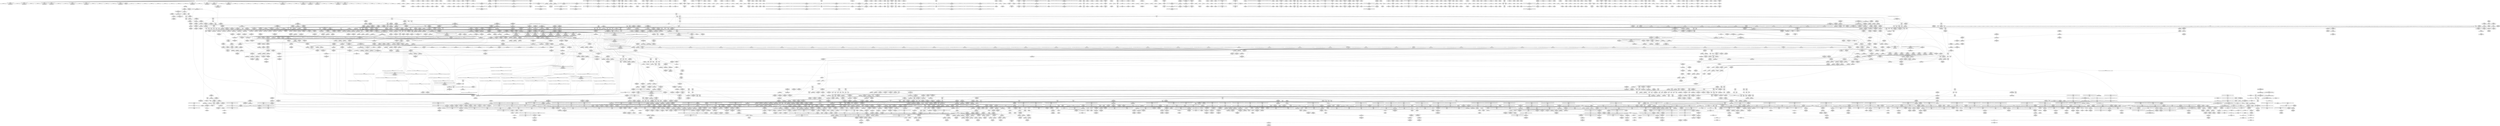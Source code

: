 digraph {
	CE0x37100d0 [shape=record,shape=Mrecord,label="{CE0x37100d0|i64*_getelementptr_inbounds_(_25_x_i64_,_25_x_i64_*___llvm_gcov_ctr11,_i64_0,_i64_0)|*Constant*}"]
	CE0x528b7b0 [shape=record,shape=Mrecord,label="{CE0x528b7b0|i64*_getelementptr_inbounds_(_25_x_i64_,_25_x_i64_*___llvm_gcov_ctr11,_i64_0,_i64_22)|*Constant*|*SummSink*}"]
	CE0x53c1bd0 [shape=record,shape=Mrecord,label="{CE0x53c1bd0|tomoyo_fill_path_info:land.rhs}"]
	CE0x5216530 [shape=record,shape=Mrecord,label="{CE0x5216530|tomoyo_const_part_length:sw.bb}"]
	CE0x427a820 [shape=record,shape=Mrecord,label="{CE0x427a820|tomoyo_const_part_length:tmp1}"]
	CE0x6ba5ac0 [shape=record,shape=Mrecord,label="{CE0x6ba5ac0|i64*_getelementptr_inbounds_(_2_x_i64_,_2_x_i64_*___llvm_gcov_ctr31,_i64_0,_i64_0)|*Constant*}"]
	CE0x6b59430 [shape=record,shape=Mrecord,label="{CE0x6b59430|tomoyo_fill_path_info:conv7|security/tomoyo/util.c,668|*SummSource*}"]
	CE0x6b59560 [shape=record,shape=Mrecord,label="{CE0x6b59560|tomoyo_fill_path_info:conv7|security/tomoyo/util.c,668|*SummSink*}"]
	CE0x5001d80 [shape=record,shape=Mrecord,label="{CE0x5001d80|0:_i8,_array:_GCRE_tomoyo_index2category_constant_39_x_i8_c_00_00_00_00_00_00_00_00_00_00_00_00_00_00_00_00_00_00_00_00_00_00_00_01_01_01_01_01_01_01_01_01_01_01_01_01_01_01_02_,_align_16:_elem_12::|security/tomoyo/util.c,983}"]
	CE0x6dbf320 [shape=record,shape=Mrecord,label="{CE0x6dbf320|tomoyo_const_part_length:while.end}"]
	CE0x525dae0 [shape=record,shape=Mrecord,label="{CE0x525dae0|tomoyo_const_part_length:conv20|security/tomoyo/util.c,644}"]
	CE0x6af1850 [shape=record,shape=Mrecord,label="{CE0x6af1850|tomoyo_get_realpath:bb}"]
	CE0x6bbe890 [shape=record,shape=Mrecord,label="{CE0x6bbe890|i64_0|*Constant*}"]
	CE0x515a0d0 [shape=record,shape=Mrecord,label="{CE0x515a0d0|i32_10|*Constant*|*SummSource*}"]
	CE0x36251b0 [shape=record,shape=Mrecord,label="{CE0x36251b0|tomoyo_const_part_length:if.then17|*SummSource*}"]
	CE0x6bd9220 [shape=record,shape=Mrecord,label="{CE0x6bd9220|tomoyo_const_part_length:retval.0|*SummSink*}"]
	CE0x6dbef10 [shape=record,shape=Mrecord,label="{CE0x6dbef10|tomoyo_get_mode:tmp2|security/tomoyo/util.c,978}"]
	CE0x43e4ab0 [shape=record,shape=Mrecord,label="{CE0x43e4ab0|i64_3|*Constant*|*SummSink*}"]
	CE0x52ae9c0 [shape=record,shape=Mrecord,label="{CE0x52ae9c0|tomoyo_add_slash:tmp8|security/tomoyo/file.c,132|*SummSource*}"]
	CE0x3787ba0 [shape=record,shape=Mrecord,label="{CE0x3787ba0|i64*_getelementptr_inbounds_(_2_x_i64_,_2_x_i64_*___llvm_gcov_ctr26203,_i64_0,_i64_1)|*Constant*}"]
	CE0x50597b0 [shape=record,shape=Mrecord,label="{CE0x50597b0|0:_i8,_array:_GCRE_tomoyo_index2category_constant_39_x_i8_c_00_00_00_00_00_00_00_00_00_00_00_00_00_00_00_00_00_00_00_00_00_00_00_01_01_01_01_01_01_01_01_01_01_01_01_01_01_01_02_,_align_16:_elem_19::|security/tomoyo/util.c,983}"]
	CE0x346f440 [shape=record,shape=Mrecord,label="{CE0x346f440|tomoyo_fill_path_info:const_len|security/tomoyo/util.c,666}"]
	CE0x41ee610 [shape=record,shape=Mrecord,label="{CE0x41ee610|tomoyo_path_perm:entry}"]
	CE0x436c7d0 [shape=record,shape=Mrecord,label="{CE0x436c7d0|tomoyo_domain:tmp20|security/tomoyo/common.h,1205|*SummSink*}"]
	CE0x55ef630 [shape=record,shape=Mrecord,label="{CE0x55ef630|tomoyo_get_realpath:if.then|*SummSink*}"]
	CE0x50e3d30 [shape=record,shape=Mrecord,label="{CE0x50e3d30|get_current:tmp1|*SummSink*}"]
	CE0x35b5050 [shape=record,shape=Mrecord,label="{CE0x35b5050|rcu_lock_release:tmp1|*SummSource*}"]
	CE0x54550d0 [shape=record,shape=Mrecord,label="{CE0x54550d0|tomoyo_path_perm:tmp21|security/tomoyo/file.c,810}"]
	CE0x52529b0 [shape=record,shape=Mrecord,label="{CE0x52529b0|tomoyo_audit_path_log:tmp3|*SummSource*}"]
	CE0x5058f80 [shape=record,shape=Mrecord,label="{CE0x5058f80|GLOBAL:__llvm_gcov_ctr28130|Global_var:__llvm_gcov_ctr28130}"]
	CE0x6d46fb0 [shape=record,shape=Mrecord,label="{CE0x6d46fb0|_call_void_mcount()_#3|*SummSink*}"]
	CE0x4204ae0 [shape=record,shape=Mrecord,label="{CE0x4204ae0|tomoyo_const_part_length:tmp10|security/tomoyo/util.c,626}"]
	CE0x3719690 [shape=record,shape=Mrecord,label="{CE0x3719690|i64_7|*Constant*}"]
	CE0x42e5410 [shape=record,shape=Mrecord,label="{CE0x42e5410|tomoyo_const_part_length:tmp12|security/tomoyo/util.c,626|*SummSource*}"]
	CE0x451e0c0 [shape=record,shape=Mrecord,label="{CE0x451e0c0|tomoyo_const_part_length:if.end28|*SummSource*}"]
	CE0x6be5250 [shape=record,shape=Mrecord,label="{CE0x6be5250|tomoyo_get_mode:arrayidx|security/tomoyo/util.c,981|*SummSource*}"]
	CE0x6b8fac0 [shape=record,shape=Mrecord,label="{CE0x6b8fac0|tomoyo_const_part_length:incdec.ptr19|security/tomoyo/util.c,643|*SummSource*}"]
	CE0x6d70ba0 [shape=record,shape=Mrecord,label="{CE0x6d70ba0|tomoyo_add_slash:return}"]
	CE0x4382fb0 [shape=record,shape=Mrecord,label="{CE0x4382fb0|tomoyo_domain:tmp21|security/tomoyo/common.h,1205|*SummSink*}"]
	CE0x4287890 [shape=record,shape=Mrecord,label="{CE0x4287890|tomoyo_add_slash:name|security/tomoyo/file.c,136|*SummSource*}"]
	CE0x5117400 [shape=record,shape=Mrecord,label="{CE0x5117400|tomoyo_path_permission:do.cond|*SummSource*}"]
	CE0x5626db0 [shape=record,shape=Mrecord,label="{CE0x5626db0|tomoyo_domain:entry}"]
	CE0x3541390 [shape=record,shape=Mrecord,label="{CE0x3541390|tomoyo_get_mode:conv5|security/tomoyo/util.c,983|*SummSource*}"]
	CE0x3541750 [shape=record,shape=Mrecord,label="{CE0x3541750|i32_39|*Constant*|*SummSink*}"]
	CE0x5606390 [shape=record,shape=Mrecord,label="{CE0x5606390|GLOBAL:tomoyo_realpath_from_path|*Constant*}"]
	CE0x60aff80 [shape=record,shape=Mrecord,label="{CE0x60aff80|tomoyo_fill_path_info:sub|security/tomoyo/util.c,667}"]
	CE0x4404280 [shape=record,shape=Mrecord,label="{CE0x4404280|tomoyo_domain:tmp8|security/tomoyo/common.h,1205|*SummSource*}"]
	CE0x518d200 [shape=record,shape=Mrecord,label="{CE0x518d200|i64*_getelementptr_inbounds_(_25_x_i64_,_25_x_i64_*___llvm_gcov_ctr11,_i64_0,_i64_22)|*Constant*}"]
	CE0x5227bd0 [shape=record,shape=Mrecord,label="{CE0x5227bd0|rcu_lock_acquire:tmp4|include/linux/rcupdate.h,418|*SummSink*}"]
	CE0x4287390 [shape=record,shape=Mrecord,label="{CE0x4287390|tomoyo_add_slash:name|security/tomoyo/file.c,136}"]
	CE0x365ed40 [shape=record,shape=Mrecord,label="{CE0x365ed40|tomoyo_const_part_length:while.cond|*SummSink*}"]
	CE0x41df0d0 [shape=record,shape=Mrecord,label="{CE0x41df0d0|rcu_lock_acquire:tmp2|*SummSink*}"]
	CE0x6ad4300 [shape=record,shape=Mrecord,label="{CE0x6ad4300|_ret_void,_!dbg_!38908|include/linux/rcupdate.h,424|*SummSource*}"]
	CE0x4287900 [shape=record,shape=Mrecord,label="{CE0x4287900|tomoyo_add_slash:name|security/tomoyo/file.c,136|*SummSink*}"]
	CE0x543e240 [shape=record,shape=Mrecord,label="{CE0x543e240|i64*_getelementptr_inbounds_(_25_x_i64_,_25_x_i64_*___llvm_gcov_ctr11,_i64_0,_i64_24)|*Constant*|*SummSink*}"]
	CE0x5577ee0 [shape=record,shape=Mrecord,label="{CE0x5577ee0|tomoyo_get_mode:call|security/tomoyo/util.c,980|*SummSource*}"]
	CE0x537e1c0 [shape=record,shape=Mrecord,label="{CE0x537e1c0|tomoyo_const_part_length:tmp30|security/tomoyo/util.c,641|*SummSink*}"]
	CE0x541dea0 [shape=record,shape=Mrecord,label="{CE0x541dea0|_ret_i32_%call,_!dbg_!38912|security/tomoyo/file.c,167|*SummSink*}"]
	CE0x4471740 [shape=record,shape=Mrecord,label="{CE0x4471740|tomoyo_path_perm:tmp35|security/tomoyo/file.c,821|*SummSource*}"]
	CE0x37fe0e0 [shape=record,shape=Mrecord,label="{CE0x37fe0e0|tomoyo_get_mode:idxprom|security/tomoyo/util.c,981}"]
	CE0x41d7300 [shape=record,shape=Mrecord,label="{CE0x41d7300|tomoyo_init_request_info:domain|Function::tomoyo_init_request_info&Arg::domain::|*SummSink*}"]
	CE0x537acb0 [shape=record,shape=Mrecord,label="{CE0x537acb0|tomoyo_add_slash:tmp12|security/tomoyo/file.c,138|*SummSink*}"]
	CE0x37d1d00 [shape=record,shape=Mrecord,label="{CE0x37d1d00|tomoyo_path_perm:idxprom|security/tomoyo/file.c,797}"]
	CE0x519e9a0 [shape=record,shape=Mrecord,label="{CE0x519e9a0|GLOBAL:__llvm_gcov_indirect_counter_increment|*Constant*}"]
	CE0x45b0c70 [shape=record,shape=Mrecord,label="{CE0x45b0c70|_call_void_lockdep_rcu_suspicious(i8*_getelementptr_inbounds_(_25_x_i8_,_25_x_i8_*_.str12,_i32_0,_i32_0),_i32_1205,_i8*_getelementptr_inbounds_(_45_x_i8_,_45_x_i8_*_.str13,_i32_0,_i32_0))_#9,_!dbg_!38917|security/tomoyo/common.h,1205|*SummSource*}"]
	CE0x564f190 [shape=record,shape=Mrecord,label="{CE0x564f190|tomoyo_get_realpath:name|security/tomoyo/file.c,150|*SummSource*}"]
	CE0x4307040 [shape=record,shape=Mrecord,label="{CE0x4307040|i32_2|*Constant*}"]
	CE0x511b2c0 [shape=record,shape=Mrecord,label="{CE0x511b2c0|%struct.lockdep_map*_null|*Constant*|*SummSource*}"]
	CE0x51b1db0 [shape=record,shape=Mrecord,label="{CE0x51b1db0|_call_void_tomoyo_fill_path_info(%struct.tomoyo_path_info*_%buf)_#9,_!dbg_!38911|security/tomoyo/file.c,137|*SummSink*}"]
	CE0x511cda0 [shape=record,shape=Mrecord,label="{CE0x511cda0|i64*_getelementptr_inbounds_(_6_x_i64_,_6_x_i64_*___llvm_gcov_ctr26,_i64_0,_i64_4)|*Constant*|*SummSink*}"]
	CE0x6a6a300 [shape=record,shape=Mrecord,label="{CE0x6a6a300|COLLAPSED:_GCMRE___llvm_gcov_ctr22_internal_global_2_x_i64_zeroinitializer:_elem_0:default:}"]
	CE0x4398260 [shape=record,shape=Mrecord,label="{CE0x4398260|tomoyo_add_slash:tmp7|security/tomoyo/file.c,132|*SummSource*}"]
	CE0x6d8fa70 [shape=record,shape=Mrecord,label="{CE0x6d8fa70|i64_ptrtoint_(i8*_blockaddress(_rcu_lock_release,_%__here)_to_i64)|*Constant*}"]
	CE0x6b64710 [shape=record,shape=Mrecord,label="{CE0x6b64710|i64_6|*Constant*|*SummSink*}"]
	CE0x5514a20 [shape=record,shape=Mrecord,label="{CE0x5514a20|tomoyo_fill_path_info:arrayidx|security/tomoyo/util.c,667|*SummSource*}"]
	CE0x5472550 [shape=record,shape=Mrecord,label="{CE0x5472550|i8*_null|*Constant*}"]
	CE0x55cb5b0 [shape=record,shape=Mrecord,label="{CE0x55cb5b0|0:_%struct.tomoyo_obj_info*,_16:_%struct.tomoyo_domain_info*,_24:_%struct.tomoyo_path_info*,_40:_i8,_72:_i8,_75:_i8,_76:_i8,_77:_i8,_:_SCMRE_58,59_}"]
	CE0x51bb7a0 [shape=record,shape=Mrecord,label="{CE0x51bb7a0|i64*_getelementptr_inbounds_(_10_x_i64_,_10_x_i64_*___llvm_gcov_ctr34,_i64_0,_i64_0)|*Constant*|*SummSink*}"]
	CE0x54c3140 [shape=record,shape=Mrecord,label="{CE0x54c3140|0:_%struct.tomoyo_obj_info*,_16:_%struct.tomoyo_domain_info*,_24:_%struct.tomoyo_path_info*,_40:_i8,_72:_i8,_75:_i8,_76:_i8,_77:_i8,_:_SCMRE_75,76_|*MultipleSource*|security/tomoyo/file.c, 787|security/tomoyo/file.c,787|Function::tomoyo_init_request_info&Arg::r::|security/tomoyo/file.c,800}"]
	CE0x3787de0 [shape=record,shape=Mrecord,label="{CE0x3787de0|tomoyo_path_truncate:tmp1|*SummSink*}"]
	CE0x54c9030 [shape=record,shape=Mrecord,label="{CE0x54c9030|tomoyo_fill_path_info:const_len6|security/tomoyo/util.c,668}"]
	CE0x5443410 [shape=record,shape=Mrecord,label="{CE0x5443410|_call_void___srcu_read_unlock(%struct.srcu_struct*_%sp,_i32_%idx)_#9,_!dbg_!38906|include/linux/srcu.h,237|*SummSink*}"]
	CE0x5578430 [shape=record,shape=Mrecord,label="{CE0x5578430|i32_3|*Constant*}"]
	CE0x440caf0 [shape=record,shape=Mrecord,label="{CE0x440caf0|128:_i8*,_1208:_%struct.file*,_:_CMRE_32,33_}"]
	CE0x541c720 [shape=record,shape=Mrecord,label="{CE0x541c720|i64*_getelementptr_inbounds_(_31_x_i64_,_31_x_i64_*___llvm_gcov_ctr43150,_i64_0,_i64_26)|*Constant*|*SummSource*}"]
	CE0x37696e0 [shape=record,shape=Mrecord,label="{CE0x37696e0|tomoyo_path_perm:tmp2|security/tomoyo/file.c,787|*SummSink*}"]
	CE0x52df970 [shape=record,shape=Mrecord,label="{CE0x52df970|i64*_getelementptr_inbounds_(_6_x_i64_,_6_x_i64_*___llvm_gcov_ctr25,_i64_0,_i64_3)|*Constant*|*SummSource*}"]
	CE0x37695e0 [shape=record,shape=Mrecord,label="{CE0x37695e0|tomoyo_path_perm:tmp2|security/tomoyo/file.c,787|*SummSource*}"]
	CE0x5672d00 [shape=record,shape=Mrecord,label="{CE0x5672d00|0:_i8,_array:_GCRE_tomoyo_index2category_constant_39_x_i8_c_00_00_00_00_00_00_00_00_00_00_00_00_00_00_00_00_00_00_00_00_00_00_00_01_01_01_01_01_01_01_01_01_01_01_01_01_01_01_02_,_align_16:_elem_29::|security/tomoyo/util.c,983}"]
	"CONST[source:0(mediator),value:0(static)][purpose:{operation}][SrcIdx:14]"
	CE0x5258f90 [shape=record,shape=Mrecord,label="{CE0x5258f90|tomoyo_const_part_length:tmp33|security/tomoyo/util.c,642|*SummSink*}"]
	CE0x52de510 [shape=record,shape=Mrecord,label="{CE0x52de510|i32_1|*Constant*}"]
	CE0x431b960 [shape=record,shape=Mrecord,label="{CE0x431b960|i32_1|*Constant*|*SummSource*}"]
	CE0x55cb0f0 [shape=record,shape=Mrecord,label="{CE0x55cb0f0|0:_%struct.tomoyo_obj_info*,_16:_%struct.tomoyo_domain_info*,_24:_%struct.tomoyo_path_info*,_40:_i8,_72:_i8,_75:_i8,_76:_i8,_77:_i8,_:_SCMRE_56,57_}"]
	CE0x6c2b050 [shape=record,shape=Mrecord,label="{CE0x6c2b050|i32_0|*Constant*}"]
	CE0x3625400 [shape=record,shape=Mrecord,label="{CE0x3625400|tomoyo_const_part_length:while.body}"]
	CE0x453e980 [shape=record,shape=Mrecord,label="{CE0x453e980|_call_void_kfree(i8*_%tmp38)_#9,_!dbg_!38960|security/tomoyo/file.c,822|*SummSink*}"]
	CE0x6d8f8a0 [shape=record,shape=Mrecord,label="{CE0x6d8f8a0|GLOBAL:lock_release|*Constant*|*SummSink*}"]
	CE0x6a52570 [shape=record,shape=Mrecord,label="{CE0x6a52570|0:_i8,_array:_GCRE_tomoyo_index2category_constant_39_x_i8_c_00_00_00_00_00_00_00_00_00_00_00_00_00_00_00_00_00_00_00_00_00_00_00_01_01_01_01_01_01_01_01_01_01_01_01_01_01_01_02_,_align_16:_elem_23::|security/tomoyo/util.c,983}"]
	CE0x44d5e10 [shape=record,shape=Mrecord,label="{CE0x44d5e10|tomoyo_const_part_length:incdec.ptr|security/tomoyo/util.c,626|*SummSource*}"]
	CE0x4217140 [shape=record,shape=Mrecord,label="{CE0x4217140|tomoyo_path_perm:tobool|security/tomoyo/file.c,814|*SummSource*}"]
	CE0x453f3b0 [shape=record,shape=Mrecord,label="{CE0x453f3b0|GLOBAL:kfree|*Constant*}"]
	CE0x51de110 [shape=record,shape=Mrecord,label="{CE0x51de110|tomoyo_path_perm:frombool|security/tomoyo/file.c,800|*SummSource*}"]
	CE0x6a88150 [shape=record,shape=Mrecord,label="{CE0x6a88150|tomoyo_const_part_length:tmp33|security/tomoyo/util.c,642|*SummSource*}"]
	CE0x37d5250 [shape=record,shape=Mrecord,label="{CE0x37d5250|i64*_getelementptr_inbounds_(_31_x_i64_,_31_x_i64_*___llvm_gcov_ctr43150,_i64_0,_i64_4)|*Constant*|*SummSink*}"]
	"CONST[source:2(external),value:2(dynamic)][purpose:{subject}][SrcIdx:15]"
	CE0x5149c80 [shape=record,shape=Mrecord,label="{CE0x5149c80|tomoyo_get_mode:retval.0}"]
	CE0x53e96d0 [shape=record,shape=Mrecord,label="{CE0x53e96d0|tomoyo_fill_path_info:call|security/tomoyo/util.c,664}"]
	CE0x5522130 [shape=record,shape=Mrecord,label="{CE0x5522130|0:_i8,_array:_GCR_tomoyo_p2mac_internal_constant_11_x_i8_c_00_01_01_01_03_04_06_09_0A_13_15_,_align_1:_elem_0::|security/tomoyo/file.c,797}"]
	CE0x5160d70 [shape=record,shape=Mrecord,label="{CE0x5160d70|i64*_getelementptr_inbounds_(_6_x_i64_,_6_x_i64_*___llvm_gcov_ctr25,_i64_0,_i64_0)|*Constant*}"]
	CE0x6094840 [shape=record,shape=Mrecord,label="{CE0x6094840|tomoyo_path_perm:name|security/tomoyo/file.c,802|*SummSink*}"]
	CE0x6c03b70 [shape=record,shape=Mrecord,label="{CE0x6c03b70|srcu_read_lock:tmp|*SummSink*}"]
	CE0x5067d20 [shape=record,shape=Mrecord,label="{CE0x5067d20|tomoyo_get_mode:config7|security/tomoyo/util.c,983}"]
	CE0x35b5e00 [shape=record,shape=Mrecord,label="{CE0x35b5e00|tomoyo_get_mode:tmp18|security/tomoyo/util.c,985|*SummSink*}"]
	CE0x5118c40 [shape=record,shape=Mrecord,label="{CE0x5118c40|__llvm_gcov_indirect_counter_increment114:counters|Function::__llvm_gcov_indirect_counter_increment114&Arg::counters::}"]
	CE0x6a79b50 [shape=record,shape=Mrecord,label="{CE0x6a79b50|tomoyo_init_request_info:tmp6|security/tomoyo/util.c,1004|*SummSink*}"]
	CE0x514afe0 [shape=record,shape=Mrecord,label="{CE0x514afe0|tomoyo_init_request_info:profile2|security/tomoyo/util.c,1007|*SummSink*}"]
	CE0x5182c80 [shape=record,shape=Mrecord,label="{CE0x5182c80|tomoyo_fill_path_info:tmp}"]
	CE0x36d1260 [shape=record,shape=Mrecord,label="{CE0x36d1260|tomoyo_path_permission:bb|*SummSource*}"]
	CE0x434fb60 [shape=record,shape=Mrecord,label="{CE0x434fb60|tomoyo_const_part_length:conv|security/tomoyo/util.c,626|*SummSource*}"]
	CE0x6ad08a0 [shape=record,shape=Mrecord,label="{CE0x6ad08a0|tomoyo_read_lock:call|security/tomoyo/common.h,1097|*SummSource*}"]
	CE0x3769c70 [shape=record,shape=Mrecord,label="{CE0x3769c70|tomoyo_path_truncate:path|Function::tomoyo_path_truncate&Arg::path::|*SummSource*}"]
	CE0x511c160 [shape=record,shape=Mrecord,label="{CE0x511c160|rcu_lock_acquire:tmp}"]
	CE0x36891a0 [shape=record,shape=Mrecord,label="{CE0x36891a0|tomoyo_const_part_length:sw.bb9}"]
	CE0x5252830 [shape=record,shape=Mrecord,label="{CE0x5252830|tomoyo_audit_path_log:tmp3}"]
	CE0x5139e30 [shape=record,shape=Mrecord,label="{CE0x5139e30|tomoyo_get_mode:add|security/tomoyo/util.c,984}"]
	CE0x43afd30 [shape=record,shape=Mrecord,label="{CE0x43afd30|tomoyo_add_slash:return|*SummSource*}"]
	CE0x6ae5c60 [shape=record,shape=Mrecord,label="{CE0x6ae5c60|tomoyo_init_request_info:tmp11|security/tomoyo/util.c,1007|*SummSink*}"]
	CE0x55cac30 [shape=record,shape=Mrecord,label="{CE0x55cac30|0:_%struct.tomoyo_obj_info*,_16:_%struct.tomoyo_domain_info*,_24:_%struct.tomoyo_path_info*,_40:_i8,_72:_i8,_75:_i8,_76:_i8,_77:_i8,_:_SCMRE_54,55_}"]
	CE0x5139ea0 [shape=record,shape=Mrecord,label="{CE0x5139ea0|tomoyo_get_mode:tmp17|security/tomoyo/util.c,983}"]
	CE0x60b0200 [shape=record,shape=Mrecord,label="{CE0x60b0200|tomoyo_fill_path_info:tmp9|security/tomoyo/util.c,667}"]
	CE0x6c0ada0 [shape=record,shape=Mrecord,label="{CE0x6c0ada0|tomoyo_get_mode:if.then}"]
	CE0x42f7720 [shape=record,shape=Mrecord,label="{CE0x42f7720|tomoyo_path_perm:tmp31|security/tomoyo/file.c,816|*SummSink*}"]
	CE0x41d52c0 [shape=record,shape=Mrecord,label="{CE0x41d52c0|tomoyo_get_mode:tmp15|security/tomoyo/util.c,983}"]
	CE0x422c6b0 [shape=record,shape=Mrecord,label="{CE0x422c6b0|tomoyo_path_perm:tmp25|security/tomoyo/file.c,814|*SummSource*}"]
	CE0x6b39130 [shape=record,shape=Mrecord,label="{CE0x6b39130|tomoyo_const_part_length:tmp49|security/tomoyo/util.c,649}"]
	CE0x50e3830 [shape=record,shape=Mrecord,label="{CE0x50e3830|get_current:tmp2|*SummSink*}"]
	CE0x6d59b40 [shape=record,shape=Mrecord,label="{CE0x6d59b40|i8_1|*Constant*}"]
	CE0x3625fd0 [shape=record,shape=Mrecord,label="{CE0x3625fd0|tomoyo_const_part_length:tmp25|security/tomoyo/util.c,641}"]
	CE0x422ba60 [shape=record,shape=Mrecord,label="{CE0x422ba60|tomoyo_path_perm:tmp24|security/tomoyo/file.c,814|*SummSink*}"]
	CE0x527a190 [shape=record,shape=Mrecord,label="{CE0x527a190|0:_%struct.tomoyo_obj_info*,_16:_%struct.tomoyo_domain_info*,_24:_%struct.tomoyo_path_info*,_40:_i8,_72:_i8,_75:_i8,_76:_i8,_77:_i8,_:_SCMRE_26,27_}"]
	CE0x6da6810 [shape=record,shape=Mrecord,label="{CE0x6da6810|i64*_getelementptr_inbounds_(_2_x_i64_,_2_x_i64_*___llvm_gcov_ctr23,_i64_0,_i64_0)|*Constant*|*SummSource*}"]
	CE0x516a770 [shape=record,shape=Mrecord,label="{CE0x516a770|i64*_getelementptr_inbounds_(_11_x_i64_,_11_x_i64_*___llvm_gcov_ctr54147,_i64_0,_i64_8)|*Constant*|*SummSink*}"]
	CE0x5472450 [shape=record,shape=Mrecord,label="{CE0x5472450|_call_void_mcount()_#3|*SummSink*}"]
	CE0x6c0de80 [shape=record,shape=Mrecord,label="{CE0x6c0de80|GLOBAL:rcu_lock_release|*Constant*|*SummSink*}"]
	CE0x4452cb0 [shape=record,shape=Mrecord,label="{CE0x4452cb0|tomoyo_path_perm:if.then25|*SummSource*}"]
	CE0x4540a20 [shape=record,shape=Mrecord,label="{CE0x4540a20|tomoyo_path_perm:call10|security/tomoyo/file.c,813}"]
	CE0x38372a0 [shape=record,shape=Mrecord,label="{CE0x38372a0|0:_i8,_array:_GCR_tomoyo_p2mac_internal_constant_11_x_i8_c_00_01_01_01_03_04_06_09_0A_13_15_,_align_1:_elem_5::|security/tomoyo/file.c,797}"]
	CE0x4204f40 [shape=record,shape=Mrecord,label="{CE0x4204f40|GLOBAL:current_task|Global_var:current_task|*SummSink*}"]
	CE0x5501a80 [shape=record,shape=Mrecord,label="{CE0x5501a80|i64*_getelementptr_inbounds_(_5_x_i64_,_5_x_i64_*___llvm_gcov_ctr28130,_i64_0,_i64_3)|*Constant*}"]
	CE0x52ae860 [shape=record,shape=Mrecord,label="{CE0x52ae860|tomoyo_add_slash:tmp8|security/tomoyo/file.c,132}"]
	CE0x55327a0 [shape=record,shape=Mrecord,label="{CE0x55327a0|0:_i8*,_array:_GCRE_tomoyo_path_keyword_external_constant_11_x_i8*_:_elem_8::|security/tomoyo/file.c,167}"]
	CE0x37692e0 [shape=record,shape=Mrecord,label="{CE0x37692e0|tomoyo_path_perm:tmp6|security/tomoyo/file.c,789|*SummSink*}"]
	CE0x51907c0 [shape=record,shape=Mrecord,label="{CE0x51907c0|%struct.task_struct*_(%struct.task_struct**)*_asm_movq_%gs:$_1:P_,$0_,_r,im,_dirflag_,_fpsr_,_flags_}"]
	CE0x50e5410 [shape=record,shape=Mrecord,label="{CE0x50e5410|tomoyo_path_permission:mode|security/tomoyo/file.c,564|*SummSource*}"]
	CE0x4403db0 [shape=record,shape=Mrecord,label="{CE0x4403db0|tomoyo_path_permission:tmp14|security/tomoyo/file.c,567|*SummSink*}"]
	CE0x361ca80 [shape=record,shape=Mrecord,label="{CE0x361ca80|tomoyo_const_part_length:tmp6|security/tomoyo/util.c,625|*SummSource*}"]
	CE0x5177340 [shape=record,shape=Mrecord,label="{CE0x5177340|get_current:tmp1|*SummSource*}"]
	"CONST[source:1(input),value:2(dynamic)][purpose:{object}][SrcIdx:13]"
	CE0x51b26b0 [shape=record,shape=Mrecord,label="{CE0x51b26b0|i64*_getelementptr_inbounds_(_6_x_i64_,_6_x_i64_*___llvm_gcov_ctr26,_i64_0,_i64_5)|*Constant*|*SummSink*}"]
	CE0x6bbedb0 [shape=record,shape=Mrecord,label="{CE0x6bbedb0|tomoyo_get_mode:tmp24|security/tomoyo/util.c,986}"]
	CE0x6b9c530 [shape=record,shape=Mrecord,label="{CE0x6b9c530|_call_void_mcount()_#3}"]
	CE0x43b6ab0 [shape=record,shape=Mrecord,label="{CE0x43b6ab0|tomoyo_path_perm:tmp18|security/tomoyo/file.c,804|*SummSource*}"]
	CE0x535db40 [shape=record,shape=Mrecord,label="{CE0x535db40|tomoyo_const_part_length:add29|security/tomoyo/util.c,646|*SummSource*}"]
	CE0x5129430 [shape=record,shape=Mrecord,label="{CE0x5129430|tomoyo_read_unlock:tmp|*SummSource*}"]
	CE0x36f3620 [shape=record,shape=Mrecord,label="{CE0x36f3620|i32_48|*Constant*|*SummSource*}"]
	CE0x44915b0 [shape=record,shape=Mrecord,label="{CE0x44915b0|VOIDTB_TE_array:_GCE_.str1_private_unnamed_addr_constant_12_x_i8_c_file_%s_%s_0A_00_,_align_1:_elem_0:default:}"]
	CE0x52749a0 [shape=record,shape=Mrecord,label="{CE0x52749a0|tomoyo_get_realpath:call|security/tomoyo/file.c,150|*SummSink*}"]
	CE0x346fe90 [shape=record,shape=Mrecord,label="{CE0x346fe90|tomoyo_path_permission:idxprom|security/tomoyo/file.c,563}"]
	CE0x51f6150 [shape=record,shape=Mrecord,label="{CE0x51f6150|tomoyo_path_permission:tmp9|security/tomoyo/file.c,565}"]
	CE0x35278f0 [shape=record,shape=Mrecord,label="{CE0x35278f0|tomoyo_const_part_length:tmp20|security/tomoyo/util.c,628|*SummSource*}"]
	CE0x564fa60 [shape=record,shape=Mrecord,label="{CE0x564fa60|tomoyo_get_realpath:name1|security/tomoyo/file.c,151|*SummSink*}"]
	CE0x53d0b20 [shape=record,shape=Mrecord,label="{CE0x53d0b20|128:_i8*,_1208:_%struct.file*,_:_CMRE_152,160_|*MultipleSource*|security/tomoyo/common.h,1205|security/tomoyo/common.h,1205}"]
	CE0x6ad0940 [shape=record,shape=Mrecord,label="{CE0x6ad0940|tomoyo_read_lock:call|security/tomoyo/common.h,1097|*SummSink*}"]
	CE0x50dcf60 [shape=record,shape=Mrecord,label="{CE0x50dcf60|__llvm_gcov_indirect_counter_increment:exit|*SummSource*}"]
	CE0x43add30 [shape=record,shape=Mrecord,label="{CE0x43add30|tomoyo_path_permission:tmp8|security/tomoyo/file.c,565|*SummSource*}"]
	CE0x6d7a520 [shape=record,shape=Mrecord,label="{CE0x6d7a520|tomoyo_get_mode:tmp13|security/tomoyo/util.c,982}"]
	CE0x6db8510 [shape=record,shape=Mrecord,label="{CE0x6db8510|tomoyo_add_slash:tmp5|security/tomoyo/file.c,131|*SummSink*}"]
	CE0x5159d70 [shape=record,shape=Mrecord,label="{CE0x5159d70|tomoyo_init_request_info:profile3|security/tomoyo/util.c,1008|*SummSource*}"]
	CE0x6d619e0 [shape=record,shape=Mrecord,label="{CE0x6d619e0|GLOBAL:full_name_hash|*Constant*}"]
	CE0x537e590 [shape=record,shape=Mrecord,label="{CE0x537e590|i32_6|*Constant*}"]
	CE0x36f9240 [shape=record,shape=Mrecord,label="{CE0x36f9240|tomoyo_path_truncate:entry}"]
	CE0x36e7290 [shape=record,shape=Mrecord,label="{CE0x36e7290|tomoyo_path_truncate:tmp2|*SummSource*}"]
	CE0x42d4d50 [shape=record,shape=Mrecord,label="{CE0x42d4d50|tomoyo_path_perm:tmp29|security/tomoyo/file.c,815|*SummSource*}"]
	CE0x6da6d90 [shape=record,shape=Mrecord,label="{CE0x6da6d90|GLOBAL:__llvm_gcov_ctr54147|Global_var:__llvm_gcov_ctr54147|*SummSource*}"]
	CE0x532b390 [shape=record,shape=Mrecord,label="{CE0x532b390|i64_1|*Constant*}"]
	CE0x5058f10 [shape=record,shape=Mrecord,label="{CE0x5058f10|tomoyo_fill_path_info:tmp4|security/tomoyo/util.c,667}"]
	CE0x35e4380 [shape=record,shape=Mrecord,label="{CE0x35e4380|GLOBAL:__llvm_gcov_indirect_counter_increment114|*Constant*|*SummSink*}"]
	CE0x51d8b30 [shape=record,shape=Mrecord,label="{CE0x51d8b30|i64*_getelementptr_inbounds_(_4_x_i64_,_4_x_i64_*___llvm_gcov_ctr33,_i64_0,_i64_3)|*Constant*|*SummSink*}"]
	CE0x516a100 [shape=record,shape=Mrecord,label="{CE0x516a100|i32_255|*Constant*|*SummSink*}"]
	CE0x525a010 [shape=record,shape=Mrecord,label="{CE0x525a010|tomoyo_const_part_length:tmp35|security/tomoyo/util.c,643|*SummSource*}"]
	CE0x50a1c00 [shape=record,shape=Mrecord,label="{CE0x50a1c00|tomoyo_get_realpath:tmp8|security/tomoyo/file.c,152|*SummSink*}"]
	CE0x6b58ec0 [shape=record,shape=Mrecord,label="{CE0x6b58ec0|tomoyo_fill_path_info:tmp13|*LoadInst*|security/tomoyo/util.c,668|*SummSink*}"]
	CE0x36be900 [shape=record,shape=Mrecord,label="{CE0x36be900|tomoyo_domain:do.body}"]
	CE0x56aae30 [shape=record,shape=Mrecord,label="{CE0x56aae30|tomoyo_get_mode:profile|Function::tomoyo_get_mode&Arg::profile::|*SummSink*}"]
	CE0x6be4820 [shape=record,shape=Mrecord,label="{CE0x6be4820|tomoyo_get_mode:tmp6|security/tomoyo/util.c,978|*SummSource*}"]
	CE0x54da8e0 [shape=record,shape=Mrecord,label="{CE0x54da8e0|GLOBAL:__llvm_gcov_ctr31133|Global_var:__llvm_gcov_ctr31133|*SummSink*}"]
	CE0x50b0bc0 [shape=record,shape=Mrecord,label="{CE0x50b0bc0|tomoyo_path_permission:tmp4|security/tomoyo/file.c,564}"]
	CE0x449c440 [shape=record,shape=Mrecord,label="{CE0x449c440|0:_%struct.tomoyo_obj_info*,_16:_%struct.tomoyo_domain_info*,_24:_%struct.tomoyo_path_info*,_40:_i8,_72:_i8,_75:_i8,_76:_i8,_77:_i8,_:_SCMRE_50,51_}"]
	CE0x44bcef0 [shape=record,shape=Mrecord,label="{CE0x44bcef0|tomoyo_path_perm:tmp44|security/tomoyo/file.c,826|*SummSource*}"]
	CE0x36f7850 [shape=record,shape=Mrecord,label="{CE0x36f7850|i64*_getelementptr_inbounds_(_10_x_i64_,_10_x_i64_*___llvm_gcov_ctr34,_i64_0,_i64_4)|*Constant*|*SummSource*}"]
	CE0x438e880 [shape=record,shape=Mrecord,label="{CE0x438e880|i64_4|*Constant*|*SummSource*}"]
	CE0x4655110 [shape=record,shape=Mrecord,label="{CE0x4655110|tomoyo_get_mode:tmp14|security/tomoyo/util.c,983|*SummSource*}"]
	CE0x3526b50 [shape=record,shape=Mrecord,label="{CE0x3526b50|__llvm_gcov_indirect_counter_increment114:tmp}"]
	CE0x43b6440 [shape=record,shape=Mrecord,label="{CE0x43b6440|tomoyo_path_perm:tmp17|security/tomoyo/file.c,804}"]
	CE0x6b14030 [shape=record,shape=Mrecord,label="{CE0x6b14030|__llvm_gcov_indirect_counter_increment:counters|Function::__llvm_gcov_indirect_counter_increment&Arg::counters::|*SummSink*}"]
	CE0x529f4d0 [shape=record,shape=Mrecord,label="{CE0x529f4d0|tomoyo_path_perm:error.0|*SummSink*}"]
	CE0x4328e20 [shape=record,shape=Mrecord,label="{CE0x4328e20|tomoyo_add_slash:buf|Function::tomoyo_add_slash&Arg::buf::|*SummSource*}"]
	CE0x5577e70 [shape=record,shape=Mrecord,label="{CE0x5577e70|tomoyo_get_mode:call|security/tomoyo/util.c,980}"]
	CE0x6a87ad0 [shape=record,shape=Mrecord,label="{CE0x6a87ad0|tomoyo_fill_path_info:tmp4|security/tomoyo/util.c,667}"]
	CE0x37a4780 [shape=record,shape=Mrecord,label="{CE0x37a4780|tomoyo_domain:land.lhs.true2|*SummSource*}"]
	CE0x532a870 [shape=record,shape=Mrecord,label="{CE0x532a870|tomoyo_get_mode:return}"]
	CE0x537a9c0 [shape=record,shape=Mrecord,label="{CE0x537a9c0|tomoyo_add_slash:tmp12|security/tomoyo/file.c,138|*SummSource*}"]
	CE0x37d17f0 [shape=record,shape=Mrecord,label="{CE0x37d17f0|COLLAPSED:_GCMRE___llvm_gcov_ctr26203_internal_global_2_x_i64_zeroinitializer:_elem_0:default:}"]
	CE0x440c230 [shape=record,shape=Mrecord,label="{CE0x440c230|128:_i8*,_1208:_%struct.file*,_:_CMRE_25,26_}"]
	CE0x6bb5e50 [shape=record,shape=Mrecord,label="{CE0x6bb5e50|tomoyo_path_perm:if.then20|*SummSource*}"]
	CE0x4460e60 [shape=record,shape=Mrecord,label="{CE0x4460e60|tomoyo_fill_path_info:tmp1}"]
	CE0x6acef20 [shape=record,shape=Mrecord,label="{CE0x6acef20|__llvm_gcov_indirect_counter_increment:bb|*SummSource*}"]
	CE0x43ade40 [shape=record,shape=Mrecord,label="{CE0x43ade40|tomoyo_path_permission:tmp8|security/tomoyo/file.c,565|*SummSink*}"]
	CE0x3860f50 [shape=record,shape=Mrecord,label="{CE0x3860f50|i64*_getelementptr_inbounds_(_2_x_i64_,_2_x_i64_*___llvm_gcov_ctr26203,_i64_0,_i64_0)|*Constant*|*SummSource*}"]
	CE0x520cff0 [shape=record,shape=Mrecord,label="{CE0x520cff0|tomoyo_add_slash:is_dir|security/tomoyo/file.c,131|*SummSink*}"]
	CE0x42e8ad0 [shape=record,shape=Mrecord,label="{CE0x42e8ad0|i64*_getelementptr_inbounds_(_2_x_i64_,_2_x_i64_*___llvm_gcov_ctr21,_i64_0,_i64_0)|*Constant*|*SummSource*}"]
	CE0x42b04b0 [shape=record,shape=Mrecord,label="{CE0x42b04b0|__llvm_gcov_indirect_counter_increment114:tmp6|*SummSink*}"]
	CE0x55f3460 [shape=record,shape=Mrecord,label="{CE0x55f3460|tomoyo_get_mode:tmp28|security/tomoyo/util.c,988|*SummSink*}"]
	CE0x6ae02d0 [shape=record,shape=Mrecord,label="{CE0x6ae02d0|tomoyo_get_mode:tmp28|security/tomoyo/util.c,988}"]
	CE0x54159a0 [shape=record,shape=Mrecord,label="{CE0x54159a0|tomoyo_get_realpath:retval.0|*SummSource*}"]
	CE0x358a6c0 [shape=record,shape=Mrecord,label="{CE0x358a6c0|tomoyo_get_mode:tmp9|security/tomoyo/util.c,981|*SummSink*}"]
	CE0x6c029f0 [shape=record,shape=Mrecord,label="{CE0x6c029f0|tomoyo_const_part_length:tmp53|security/tomoyo/util.c,652}"]
	CE0x42b0a00 [shape=record,shape=Mrecord,label="{CE0x42b0a00|rcu_lock_release:indirectgoto|*SummSource*}"]
	CE0x537db60 [shape=record,shape=Mrecord,label="{CE0x537db60|tomoyo_const_part_length:tmp29|security/tomoyo/util.c,641}"]
	CE0x5392d80 [shape=record,shape=Mrecord,label="{CE0x5392d80|tomoyo_init_request_info:r|Function::tomoyo_init_request_info&Arg::r::|*SummSource*}"]
	CE0x54a9250 [shape=record,shape=Mrecord,label="{CE0x54a9250|tomoyo_const_part_length:tmp47|security/tomoyo/util.c,646|*SummSource*}"]
	CE0x37f4e00 [shape=record,shape=Mrecord,label="{CE0x37f4e00|tomoyo_path_truncate:entry|*SummSink*}"]
	CE0x54ea880 [shape=record,shape=Mrecord,label="{CE0x54ea880|tomoyo_get_mode:tmp5|security/tomoyo/util.c,978}"]
	CE0x35b4cc0 [shape=record,shape=Mrecord,label="{CE0x35b4cc0|GLOBAL:lock_release|*Constant*}"]
	CE0x6ae2a60 [shape=record,shape=Mrecord,label="{CE0x6ae2a60|i32_78|*Constant*|*SummSink*}"]
	CE0x35b5d60 [shape=record,shape=Mrecord,label="{CE0x35b5d60|tomoyo_get_mode:tmp18|security/tomoyo/util.c,985|*SummSource*}"]
	CE0x6b9f0b0 [shape=record,shape=Mrecord,label="{CE0x6b9f0b0|tomoyo_path_permission:tmp25|security/tomoyo/file.c,575|*SummSource*}"]
	CE0x50b16a0 [shape=record,shape=Mrecord,label="{CE0x50b16a0|tomoyo_fill_path_info:bb}"]
	CE0x6db7b30 [shape=record,shape=Mrecord,label="{CE0x6db7b30|i64*_getelementptr_inbounds_(_2_x_i64_,_2_x_i64_*___llvm_gcov_ctr31,_i64_0,_i64_1)|*Constant*|*SummSink*}"]
	CE0x563fb50 [shape=record,shape=Mrecord,label="{CE0x563fb50|0:_i8,_array:_GCRE_tomoyo_index2category_constant_39_x_i8_c_00_00_00_00_00_00_00_00_00_00_00_00_00_00_00_00_00_00_00_00_00_00_00_01_01_01_01_01_01_01_01_01_01_01_01_01_01_01_02_,_align_16:_elem_35::|security/tomoyo/util.c,983}"]
	CE0x5626c60 [shape=record,shape=Mrecord,label="{CE0x5626c60|GLOBAL:tomoyo_domain|*Constant*|*SummSink*}"]
	CE0x53da4e0 [shape=record,shape=Mrecord,label="{CE0x53da4e0|i64_2|*Constant*|*SummSink*}"]
	CE0x5514c10 [shape=record,shape=Mrecord,label="{CE0x5514c10|tomoyo_fill_path_info:arrayidx|security/tomoyo/util.c,667|*SummSink*}"]
	CE0x44917a0 [shape=record,shape=Mrecord,label="{CE0x44917a0|tomoyo_const_part_length:tmp21|security/tomoyo/util.c,631}"]
	CE0x6b294a0 [shape=record,shape=Mrecord,label="{CE0x6b294a0|rcu_lock_acquire:tmp6}"]
	CE0x5453190 [shape=record,shape=Mrecord,label="{CE0x5453190|tomoyo_domain:security|security/tomoyo/common.h,1205|*SummSource*}"]
	CE0x50b1050 [shape=record,shape=Mrecord,label="{CE0x50b1050|tomoyo_fill_path_info:name1|security/tomoyo/util.c,663|*SummSink*}"]
	CE0x370f840 [shape=record,shape=Mrecord,label="{CE0x370f840|_ret_i1_%retval.0,_!dbg_!38916|security/tomoyo/file.c,156|*SummSource*}"]
	CE0x5253490 [shape=record,shape=Mrecord,label="{CE0x5253490|i64*_getelementptr_inbounds_(_10_x_i64_,_10_x_i64_*___llvm_gcov_ctr34,_i64_0,_i64_5)|*Constant*|*SummSource*}"]
	CE0x6b8e160 [shape=record,shape=Mrecord,label="{CE0x6b8e160|tomoyo_path_permission:retval.0|*SummSink*}"]
	CE0x51fc3f0 [shape=record,shape=Mrecord,label="{CE0x51fc3f0|tomoyo_domain:tmp1|*SummSink*}"]
	CE0x4397ae0 [shape=record,shape=Mrecord,label="{CE0x4397ae0|_call_void_mcount()_#3|*SummSink*}"]
	CE0x6aa6080 [shape=record,shape=Mrecord,label="{CE0x6aa6080|_call_void_mcount()_#3}"]
	CE0x43a70c0 [shape=record,shape=Mrecord,label="{CE0x43a70c0|0:_i8,_array:_GCRE_tomoyo_index2category_constant_39_x_i8_c_00_00_00_00_00_00_00_00_00_00_00_00_00_00_00_00_00_00_00_00_00_00_00_01_01_01_01_01_01_01_01_01_01_01_01_01_01_01_02_,_align_16:_elem_16::|security/tomoyo/util.c,983}"]
	CE0x50a3e90 [shape=record,shape=Mrecord,label="{CE0x50a3e90|tomoyo_get_realpath:tmp9|security/tomoyo/file.c,155|*SummSource*}"]
	CE0x6b6a640 [shape=record,shape=Mrecord,label="{CE0x6b6a640|tomoyo_path_permission:tmp21|security/tomoyo/file.c,573|*SummSource*}"]
	CE0x60b1720 [shape=record,shape=Mrecord,label="{CE0x60b1720|tomoyo_get_mode:conv10|security/tomoyo/util.c,985}"]
	CE0x6c0ec80 [shape=record,shape=Mrecord,label="{CE0x6c0ec80|srcu_read_unlock:bb}"]
	CE0x4587880 [shape=record,shape=Mrecord,label="{CE0x4587880|tomoyo_path_perm:out|*SummSink*}"]
	CE0x6c03cc0 [shape=record,shape=Mrecord,label="{CE0x6c03cc0|srcu_read_lock:tmp1|*SummSource*}"]
	CE0x519f030 [shape=record,shape=Mrecord,label="{CE0x519f030|_call_void___llvm_gcov_indirect_counter_increment(i32*___llvm_gcov_global_state_pred,_i64**_getelementptr_inbounds_(_3_x_i64*_,_3_x_i64*_*___llvm_gcda_edge_table,_i64_0,_i64_1)),_!dbg_!38937|security/tomoyo/file.c,810|*SummSource*}"]
	CE0x6a962f0 [shape=record,shape=Mrecord,label="{CE0x6a962f0|rcu_lock_release:tmp}"]
	CE0x4395ce0 [shape=record,shape=Mrecord,label="{CE0x4395ce0|tomoyo_fill_path_info:arrayidx|security/tomoyo/util.c,667}"]
	CE0x4396070 [shape=record,shape=Mrecord,label="{CE0x4396070|i64*_getelementptr_inbounds_(_11_x_i64_,_11_x_i64_*___llvm_gcov_ctr54147,_i64_0,_i64_0)|*Constant*}"]
	CE0x6da71a0 [shape=record,shape=Mrecord,label="{CE0x6da71a0|tomoyo_get_mode:tmp6|security/tomoyo/util.c,978}"]
	CE0x42043f0 [shape=record,shape=Mrecord,label="{CE0x42043f0|i1_false|*Constant*}"]
	CE0x4427570 [shape=record,shape=Mrecord,label="{CE0x4427570|tomoyo_path_permission:entry}"]
	CE0x60946e0 [shape=record,shape=Mrecord,label="{CE0x60946e0|tomoyo_path_perm:name|security/tomoyo/file.c,802|*SummSource*}"]
	CE0x51fe6a0 [shape=record,shape=Mrecord,label="{CE0x51fe6a0|_ret_void,_!dbg_!38904|security/tomoyo/common.h,1110}"]
	CE0x6d52140 [shape=record,shape=Mrecord,label="{CE0x6d52140|i64*_getelementptr_inbounds_(_4_x_i64_,_4_x_i64_*___llvm_gcov_ctr33,_i64_0,_i64_2)|*Constant*|*SummSource*}"]
	CE0x518cd60 [shape=record,shape=Mrecord,label="{CE0x518cd60|i64_21|*Constant*|*SummSink*}"]
	CE0x54eaee0 [shape=record,shape=Mrecord,label="{CE0x54eaee0|0:_i8,_array:_GCRE_tomoyo_index2category_constant_39_x_i8_c_00_00_00_00_00_00_00_00_00_00_00_00_00_00_00_00_00_00_00_00_00_00_00_01_01_01_01_01_01_01_01_01_01_01_01_01_01_01_02_,_align_16:_elem_6::|security/tomoyo/util.c,983}"]
	CE0x526bd90 [shape=record,shape=Mrecord,label="{CE0x526bd90|tomoyo_fill_path_info:tmp4|security/tomoyo/util.c,667|*SummSink*}"]
	CE0x5487310 [shape=record,shape=Mrecord,label="{CE0x5487310|tomoyo_path_perm:mode|security/tomoyo/file.c,800}"]
	CE0x51828d0 [shape=record,shape=Mrecord,label="{CE0x51828d0|tomoyo_const_part_length:tmp9|security/tomoyo/util.c,626}"]
	CE0x6ae2c10 [shape=record,shape=Mrecord,label="{CE0x6ae2c10|tomoyo_domain:cred|security/tomoyo/common.h,1205}"]
	CE0x51f8190 [shape=record,shape=Mrecord,label="{CE0x51f8190|tomoyo_path_perm:tmp49|security/tomoyo/file.c,828|*SummSource*}"]
	CE0x5683d70 [shape=record,shape=Mrecord,label="{CE0x5683d70|tomoyo_get_realpath:tobool|security/tomoyo/file.c,151|*SummSink*}"]
	CE0x5253840 [shape=record,shape=Mrecord,label="{CE0x5253840|i64*_getelementptr_inbounds_(_10_x_i64_,_10_x_i64_*___llvm_gcov_ctr34,_i64_0,_i64_5)|*Constant*|*SummSink*}"]
	CE0x6a9d360 [shape=record,shape=Mrecord,label="{CE0x6a9d360|tomoyo_read_lock:tmp2|*SummSink*}"]
	CE0x51d1de0 [shape=record,shape=Mrecord,label="{CE0x51d1de0|128:_i8*,_1208:_%struct.file*,_:_CMRE_52,56_|*MultipleSource*|security/tomoyo/common.h,1205|security/tomoyo/common.h,1205}"]
	CE0x51fc940 [shape=record,shape=Mrecord,label="{CE0x51fc940|tomoyo_path_permission:path|security/tomoyo/file.c,568}"]
	CE0x6da2da0 [shape=record,shape=Mrecord,label="{CE0x6da2da0|tomoyo_domain:tmp16|security/tomoyo/common.h,1205|*SummSource*}"]
	CE0x52d6ca0 [shape=record,shape=Mrecord,label="{CE0x52d6ca0|tomoyo_get_mode:tmp26|security/tomoyo/util.c,987|*SummSink*}"]
	CE0x46801d0 [shape=record,shape=Mrecord,label="{CE0x46801d0|tomoyo_get_mode:idxprom3|security/tomoyo/util.c,983|*SummSink*}"]
	CE0x3568310 [shape=record,shape=Mrecord,label="{CE0x3568310|tomoyo_path_permission:return|*SummSink*}"]
	CE0x4489a20 [shape=record,shape=Mrecord,label="{CE0x4489a20|rcu_lock_acquire:entry|*SummSource*}"]
	CE0x5293df0 [shape=record,shape=Mrecord,label="{CE0x5293df0|tomoyo_const_part_length:sw.epilog|*SummSource*}"]
	CE0x5098790 [shape=record,shape=Mrecord,label="{CE0x5098790|128:_i8*,_1208:_%struct.file*,_:_CMRE_43,44_}"]
	CE0x5455140 [shape=record,shape=Mrecord,label="{CE0x5455140|tomoyo_path_perm:tmp21|security/tomoyo/file.c,810|*SummSource*}"]
	CE0x37521e0 [shape=record,shape=Mrecord,label="{CE0x37521e0|i64*_getelementptr_inbounds_(_2_x_i64_,_2_x_i64_*___llvm_gcov_ctr32,_i64_0,_i64_1)|*Constant*|*SummSource*}"]
	CE0x541ba30 [shape=record,shape=Mrecord,label="{CE0x541ba30|tomoyo_const_part_length:tmp44|security/tomoyo/util.c,645}"]
	CE0x518cfe0 [shape=record,shape=Mrecord,label="{CE0x518cfe0|i64_21|*Constant*}"]
	CE0x42f5be0 [shape=record,shape=Mrecord,label="{CE0x42f5be0|i64*_getelementptr_inbounds_(_25_x_i64_,_25_x_i64_*___llvm_gcov_ctr11,_i64_0,_i64_15)|*Constant*|*SummSource*}"]
	CE0x6b39f40 [shape=record,shape=Mrecord,label="{CE0x6b39f40|tomoyo_const_part_length:tmp50|security/tomoyo/util.c,651|*SummSource*}"]
	CE0x6d47470 [shape=record,shape=Mrecord,label="{CE0x6d47470|tomoyo_fill_path_info:const_len6|security/tomoyo/util.c,668}"]
	CE0x6c0def0 [shape=record,shape=Mrecord,label="{CE0x6c0def0|rcu_lock_release:entry}"]
	CE0x6094580 [shape=record,shape=Mrecord,label="{CE0x6094580|tomoyo_get_mode:tmp16|security/tomoyo/util.c,983}"]
	CE0x43e4950 [shape=record,shape=Mrecord,label="{CE0x43e4950|i64_3|*Constant*|*SummSource*}"]
	CE0x35e4210 [shape=record,shape=Mrecord,label="{CE0x35e4210|i32_49|*Constant*|*SummSink*}"]
	CE0x556fca0 [shape=record,shape=Mrecord,label="{CE0x556fca0|GLOBAL:lockdep_rcu_suspicious|*Constant*|*SummSource*}"]
	CE0x5502210 [shape=record,shape=Mrecord,label="{CE0x5502210|tomoyo_domain:tmp15|security/tomoyo/common.h,1205}"]
	CE0x45138c0 [shape=record,shape=Mrecord,label="{CE0x45138c0|tomoyo_fill_path_info:land.rhs}"]
	CE0x50a1e60 [shape=record,shape=Mrecord,label="{CE0x50a1e60|_call_void_tomoyo_fill_path_info(%struct.tomoyo_path_info*_%buf)_#9,_!dbg_!38913|security/tomoyo/file.c,152|*SummSink*}"]
	CE0x44045d0 [shape=record,shape=Mrecord,label="{CE0x44045d0|tomoyo_path_permission:tmp7|*LoadInst*|security/tomoyo/file.c,565}"]
	CE0x36e7350 [shape=record,shape=Mrecord,label="{CE0x36e7350|tomoyo_path_truncate:tmp3|*SummSource*}"]
	CE0x428b260 [shape=record,shape=Mrecord,label="{CE0x428b260|tomoyo_fill_path_info:tmp8|security/tomoyo/util.c,667|*SummSource*}"]
	CE0x51d9060 [shape=record,shape=Mrecord,label="{CE0x51d9060|rcu_lock_release:tmp7}"]
	CE0x6ba5b30 [shape=record,shape=Mrecord,label="{CE0x6ba5b30|i64*_getelementptr_inbounds_(_2_x_i64_,_2_x_i64_*___llvm_gcov_ctr31,_i64_0,_i64_0)|*Constant*|*SummSource*}"]
	CE0x3625300 [shape=record,shape=Mrecord,label="{CE0x3625300|tomoyo_const_part_length:if.then17|*SummSink*}"]
	CE0x364ff30 [shape=record,shape=Mrecord,label="{CE0x364ff30|tomoyo_get_mode:tmp11|security/tomoyo/util.c,982}"]
	CE0x54cafe0 [shape=record,shape=Mrecord,label="{CE0x54cafe0|tomoyo_init_request_info:tmp13|*LoadInst*|security/tomoyo/util.c,1011|*SummSink*}"]
	CE0x3689290 [shape=record,shape=Mrecord,label="{CE0x3689290|tomoyo_const_part_length:sw.bb9|*SummSource*}"]
	CE0x6b645d0 [shape=record,shape=Mrecord,label="{CE0x6b645d0|i64_6|*Constant*}"]
	CE0x5683890 [shape=record,shape=Mrecord,label="{CE0x5683890|__llvm_gcov_indirect_counter_increment:counter}"]
	CE0x42d2820 [shape=record,shape=Mrecord,label="{CE0x42d2820|tomoyo_path_perm:tmp26|security/tomoyo/file.c,814}"]
	CE0x6c04270 [shape=record,shape=Mrecord,label="{CE0x6c04270|tomoyo_domain:tmp9|security/tomoyo/common.h,1205|*SummSource*}"]
	CE0x5001590 [shape=record,shape=Mrecord,label="{CE0x5001590|tomoyo_get_mode:tmp1}"]
	CE0x50a39e0 [shape=record,shape=Mrecord,label="{CE0x50a39e0|i64*_getelementptr_inbounds_(_6_x_i64_,_6_x_i64_*___llvm_gcov_ctr25,_i64_0,_i64_4)|*Constant*|*SummSource*}"]
	CE0x5393760 [shape=record,shape=Mrecord,label="{CE0x5393760|tomoyo_const_part_length:conv24|security/tomoyo/util.c,644|*SummSource*}"]
	CE0x6b13dc0 [shape=record,shape=Mrecord,label="{CE0x6b13dc0|__llvm_gcov_indirect_counter_increment:counters|Function::__llvm_gcov_indirect_counter_increment&Arg::counters::|*SummSource*}"]
	CE0x51910a0 [shape=record,shape=Mrecord,label="{CE0x51910a0|__llvm_gcov_indirect_counter_increment114:tmp2|*SummSource*}"]
	CE0x36f39c0 [shape=record,shape=Mrecord,label="{CE0x36f39c0|i32_50|*Constant*|*SummSink*}"]
	CE0x55cae90 [shape=record,shape=Mrecord,label="{CE0x55cae90|0:_%struct.tomoyo_obj_info*,_16:_%struct.tomoyo_domain_info*,_24:_%struct.tomoyo_path_info*,_40:_i8,_72:_i8,_75:_i8,_76:_i8,_77:_i8,_:_SCMRE_55,56_}"]
	CE0x50a3bb0 [shape=record,shape=Mrecord,label="{CE0x50a3bb0|i64*_getelementptr_inbounds_(_6_x_i64_,_6_x_i64_*___llvm_gcov_ctr25,_i64_0,_i64_4)|*Constant*|*SummSink*}"]
	CE0x6b5b300 [shape=record,shape=Mrecord,label="{CE0x6b5b300|tomoyo_fill_path_info:tobool|security/tomoyo/util.c,667|*SummSource*}"]
	CE0x563f8a0 [shape=record,shape=Mrecord,label="{CE0x563f8a0|0:_i8,_array:_GCRE_tomoyo_index2category_constant_39_x_i8_c_00_00_00_00_00_00_00_00_00_00_00_00_00_00_00_00_00_00_00_00_00_00_00_01_01_01_01_01_01_01_01_01_01_01_01_01_01_01_02_,_align_16:_elem_34::|security/tomoyo/util.c,983}"]
	CE0x53d9fc0 [shape=record,shape=Mrecord,label="{CE0x53d9fc0|tomoyo_path_perm:cmp|security/tomoyo/file.c,798}"]
	CE0x55a1da0 [shape=record,shape=Mrecord,label="{CE0x55a1da0|__llvm_gcov_indirect_counter_increment:tmp5}"]
	CE0x4328c40 [shape=record,shape=Mrecord,label="{CE0x4328c40|tomoyo_add_slash:buf|Function::tomoyo_add_slash&Arg::buf::}"]
	CE0x4427d20 [shape=record,shape=Mrecord,label="{CE0x4427d20|tomoyo_path_permission:r|Function::tomoyo_path_permission&Arg::r::|*SummSink*}"]
	CE0x53a7960 [shape=record,shape=Mrecord,label="{CE0x53a7960|tomoyo_init_request_info:index|Function::tomoyo_init_request_info&Arg::index::|*SummSource*}"]
	CE0x360e250 [shape=record,shape=Mrecord,label="{CE0x360e250|tomoyo_get_mode:arrayidx4|security/tomoyo/util.c,983}"]
	CE0x6b251d0 [shape=record,shape=Mrecord,label="{CE0x6b251d0|tomoyo_path_perm:sw.bb}"]
	CE0x53f78d0 [shape=record,shape=Mrecord,label="{CE0x53f78d0|tomoyo_get_mode:conv15|security/tomoyo/util.c,987}"]
	CE0x6bbf2d0 [shape=record,shape=Mrecord,label="{CE0x6bbf2d0|tomoyo_const_part_length:if.then5|*SummSink*}"]
	CE0x41d6e80 [shape=record,shape=Mrecord,label="{CE0x41d6e80|tomoyo_init_request_info:domain|Function::tomoyo_init_request_info&Arg::domain::}"]
	CE0x43176d0 [shape=record,shape=Mrecord,label="{CE0x43176d0|_ret_void,_!dbg_!38929|security/tomoyo/util.c,670|*SummSink*}"]
	CE0x52dfdd0 [shape=record,shape=Mrecord,label="{CE0x52dfdd0|tomoyo_init_request_info:conv6|security/tomoyo/util.c,1011|*SummSource*}"]
	CE0x55a1c40 [shape=record,shape=Mrecord,label="{CE0x55a1c40|i64*_null|*Constant*|*SummSink*}"]
	CE0x36b75c0 [shape=record,shape=Mrecord,label="{CE0x36b75c0|tomoyo_path_permission:ns|security/tomoyo/file.c,564|*SummSink*}"]
	CE0x3846a10 [shape=record,shape=Mrecord,label="{CE0x3846a10|168:_%struct.tomoyo_path_info*,_:_SCMRE_8,16_|*MultipleSource*|security/tomoyo/file.c, 788|security/tomoyo/file.c,788|security/tomoyo/file.c,788|Function::tomoyo_path_perm&Arg::path::|Function::tomoyo_path_truncate&Arg::path::}"]
	CE0x5274ad0 [shape=record,shape=Mrecord,label="{CE0x5274ad0|GLOBAL:tomoyo_realpath_from_path|*Constant*|*SummSource*}"]
	CE0x6a88840 [shape=record,shape=Mrecord,label="{CE0x6a88840|i32_0|*Constant*}"]
	CE0x50a1a80 [shape=record,shape=Mrecord,label="{CE0x50a1a80|tomoyo_get_realpath:tmp8|security/tomoyo/file.c,152|*SummSource*}"]
	CE0x51172b0 [shape=record,shape=Mrecord,label="{CE0x51172b0|tomoyo_path_permission:do.cond}"]
	CE0x51de260 [shape=record,shape=Mrecord,label="{CE0x51de260|tomoyo_path_perm:frombool|security/tomoyo/file.c,800|*SummSink*}"]
	CE0x42e3f30 [shape=record,shape=Mrecord,label="{CE0x42e3f30|tomoyo_fill_path_info:call11|security/tomoyo/util.c,669}"]
	CE0x376eab0 [shape=record,shape=Mrecord,label="{CE0x376eab0|_ret_void|*SummSink*}"]
	CE0x43bdd20 [shape=record,shape=Mrecord,label="{CE0x43bdd20|i64**_getelementptr_inbounds_(_3_x_i64*_,_3_x_i64*_*___llvm_gcda_edge_table,_i64_0,_i64_0)|*Constant*|*SummSource*}"]
	CE0x5161280 [shape=record,shape=Mrecord,label="{CE0x5161280|i32_0|*Constant*}"]
	CE0x6b028a0 [shape=record,shape=Mrecord,label="{CE0x6b028a0|i64*_getelementptr_inbounds_(_2_x_i64_,_2_x_i64_*___llvm_gcov_ctr53148,_i64_0,_i64_0)|*Constant*|*SummSink*}"]
	CE0x54c3920 [shape=record,shape=Mrecord,label="{CE0x54c3920|0:_%struct.tomoyo_obj_info*,_16:_%struct.tomoyo_domain_info*,_24:_%struct.tomoyo_path_info*,_40:_i8,_72:_i8,_75:_i8,_76:_i8,_77:_i8,_:_SCMRE_77,78_|*MultipleSource*|security/tomoyo/file.c, 787|security/tomoyo/file.c,787|Function::tomoyo_init_request_info&Arg::r::|security/tomoyo/file.c,800}"]
	CE0x55bcac0 [shape=record,shape=Mrecord,label="{CE0x55bcac0|tomoyo_path_perm:obj7|security/tomoyo/file.c,806}"]
	CE0x4218500 [shape=record,shape=Mrecord,label="{CE0x4218500|tomoyo_const_part_length:tmp18|security/tomoyo/util.c,627|*SummSink*}"]
	CE0x5191200 [shape=record,shape=Mrecord,label="{CE0x5191200|__llvm_gcov_indirect_counter_increment114:tmp2|*SummSink*}"]
	CE0x365f7b0 [shape=record,shape=Mrecord,label="{CE0x365f7b0|tomoyo_const_part_length:tmp26|security/tomoyo/util.c,641|*SummSource*}"]
	CE0x53e6710 [shape=record,shape=Mrecord,label="{CE0x53e6710|tomoyo_fill_path_info:tmp2|*LoadInst*|security/tomoyo/util.c,663|*SummSource*}"]
	CE0x45b0340 [shape=record,shape=Mrecord,label="{CE0x45b0340|tomoyo_domain:tobool1|security/tomoyo/common.h,1205|*SummSource*}"]
	CE0x519f440 [shape=record,shape=Mrecord,label="{CE0x519f440|i32_6|*Constant*|*SummSource*}"]
	CE0x517dba0 [shape=record,shape=Mrecord,label="{CE0x517dba0|tomoyo_fill_path_info:tmp5|security/tomoyo/util.c,667}"]
	CE0x527a3f0 [shape=record,shape=Mrecord,label="{CE0x527a3f0|0:_%struct.tomoyo_obj_info*,_16:_%struct.tomoyo_domain_info*,_24:_%struct.tomoyo_path_info*,_40:_i8,_72:_i8,_75:_i8,_76:_i8,_77:_i8,_:_SCMRE_27,28_}"]
	CE0x6b8e0a0 [shape=record,shape=Mrecord,label="{CE0x6b8e0a0|tomoyo_path_permission:retval.0|*SummSource*}"]
	CE0x50a3e20 [shape=record,shape=Mrecord,label="{CE0x50a3e20|tomoyo_get_realpath:tmp9|security/tomoyo/file.c,155}"]
	CE0x5274560 [shape=record,shape=Mrecord,label="{CE0x5274560|GLOBAL:__llvm_gcov_ctr54147|Global_var:__llvm_gcov_ctr54147}"]
	CE0x6a03170 [shape=record,shape=Mrecord,label="{CE0x6a03170|tomoyo_init_request_info:tmp11|security/tomoyo/util.c,1007}"]
	CE0x3769a80 [shape=record,shape=Mrecord,label="{CE0x3769a80|i64_16|*Constant*|*SummSink*}"]
	CE0x422bcb0 [shape=record,shape=Mrecord,label="{CE0x422bcb0|i64_12|*Constant*|*SummSource*}"]
	CE0x54620c0 [shape=record,shape=Mrecord,label="{CE0x54620c0|tomoyo_add_slash:tmp}"]
	CE0x5294570 [shape=record,shape=Mrecord,label="{CE0x5294570|tomoyo_const_part_length:tmp24|security/tomoyo/util.c,640|*SummSource*}"]
	CE0x50591a0 [shape=record,shape=Mrecord,label="{CE0x50591a0|tomoyo_fill_path_info:tmp6|security/tomoyo/util.c,667}"]
	CE0x4ff98d0 [shape=record,shape=Mrecord,label="{CE0x4ff98d0|tomoyo_path_perm:tmp12|security/tomoyo/file.c,799|*SummSource*}"]
	CE0x4395ad0 [shape=record,shape=Mrecord,label="{CE0x4395ad0|tomoyo_fill_path_info:tmp9|security/tomoyo/util.c,667}"]
	CE0x4382730 [shape=record,shape=Mrecord,label="{CE0x4382730|128:_i8*,_1208:_%struct.file*,_:_CMRE_2,3_}"]
	CE0x6a6a9c0 [shape=record,shape=Mrecord,label="{CE0x6a6a9c0|%struct.tomoyo_domain_info*_null|*Constant*}"]
	CE0x36f3320 [shape=record,shape=Mrecord,label="{CE0x36f3320|_call_void_mcount()_#3|*SummSink*}"]
	CE0x36d0760 [shape=record,shape=Mrecord,label="{CE0x36d0760|tomoyo_get_mode:tmp9|security/tomoyo/util.c,981|*SummSource*}"]
	CE0x527a7a0 [shape=record,shape=Mrecord,label="{CE0x527a7a0|0:_%struct.tomoyo_obj_info*,_16:_%struct.tomoyo_domain_info*,_24:_%struct.tomoyo_path_info*,_40:_i8,_72:_i8,_75:_i8,_76:_i8,_77:_i8,_:_SCMRE_30,31_}"]
	CE0x5405bb0 [shape=record,shape=Mrecord,label="{CE0x5405bb0|tomoyo_const_part_length:tmp42|security/tomoyo/util.c,644}"]
	CE0x42e85a0 [shape=record,shape=Mrecord,label="{CE0x42e85a0|tomoyo_const_part_length:tobool|security/tomoyo/util.c,624|*SummSink*}"]
	CE0x41df5a0 [shape=record,shape=Mrecord,label="{CE0x41df5a0|tomoyo_const_part_length:tmp4|security/tomoyo/util.c,624|*SummSink*}"]
	CE0x440ee90 [shape=record,shape=Mrecord,label="{CE0x440ee90|rcu_lock_release:tmp4|include/linux/rcupdate.h,423|*SummSink*}"]
	CE0x352f260 [shape=record,shape=Mrecord,label="{CE0x352f260|i64_1|*Constant*|*SummSink*}"]
	CE0x51d2060 [shape=record,shape=Mrecord,label="{CE0x51d2060|128:_i8*,_1208:_%struct.file*,_:_CMRE_64,72_|*MultipleSource*|security/tomoyo/common.h,1205|security/tomoyo/common.h,1205}"]
	CE0x5233ea0 [shape=record,shape=Mrecord,label="{CE0x5233ea0|tomoyo_path_permission:param6|security/tomoyo/file.c,569|*SummSink*}"]
	CE0x43bda70 [shape=record,shape=Mrecord,label="{CE0x43bda70|i64**_getelementptr_inbounds_(_3_x_i64*_,_3_x_i64*_*___llvm_gcda_edge_table,_i64_0,_i64_0)|*Constant*}"]
	CE0x511a420 [shape=record,shape=Mrecord,label="{CE0x511a420|_ret_%struct.task_struct*_%tmp4,_!dbg_!38905|./arch/x86/include/asm/current.h,14|*SummSource*}"]
	CE0x5452cc0 [shape=record,shape=Mrecord,label="{CE0x5452cc0|i32_22|*Constant*|*SummSource*}"]
	CE0x5182200 [shape=record,shape=Mrecord,label="{CE0x5182200|srcu_read_lock:dep_map|include/linux/srcu.h,222}"]
	CE0x3860450 [shape=record,shape=Mrecord,label="{CE0x3860450|tomoyo_path_perm:tmp4|security/tomoyo/file.c,788}"]
	CE0x4484d70 [shape=record,shape=Mrecord,label="{CE0x4484d70|i64*_getelementptr_inbounds_(_25_x_i64_,_25_x_i64_*___llvm_gcov_ctr11,_i64_0,_i64_18)|*Constant*|*SummSource*}"]
	CE0x346f890 [shape=record,shape=Mrecord,label="{CE0x346f890|tomoyo_get_mode:if.then13|*SummSink*}"]
	CE0x51aafb0 [shape=record,shape=Mrecord,label="{CE0x51aafb0|i64*_getelementptr_inbounds_(_25_x_i64_,_25_x_i64_*___llvm_gcov_ctr11,_i64_0,_i64_23)|*Constant*}"]
	CE0x3582f60 [shape=record,shape=Mrecord,label="{CE0x3582f60|i64*_getelementptr_inbounds_(_11_x_i64_,_11_x_i64_*___llvm_gcov_ctr54147,_i64_0,_i64_10)|*Constant*}"]
	CE0x436c380 [shape=record,shape=Mrecord,label="{CE0x436c380|i64*_getelementptr_inbounds_(_11_x_i64_,_11_x_i64_*___llvm_gcov_ctr54147,_i64_0,_i64_10)|*Constant*|*SummSource*}"]
	CE0x5486a90 [shape=record,shape=Mrecord,label="{CE0x5486a90|tomoyo_path_perm:tmp13|security/tomoyo/file.c,799|*SummSource*}"]
	CE0x6a6c8e0 [shape=record,shape=Mrecord,label="{CE0x6a6c8e0|tomoyo_read_lock:tmp1}"]
	CE0x6d47930 [shape=record,shape=Mrecord,label="{CE0x6d47930|0:_i8,_array:_GCRE_tomoyo_index2category_constant_39_x_i8_c_00_00_00_00_00_00_00_00_00_00_00_00_00_00_00_00_00_00_00_00_00_00_00_01_01_01_01_01_01_01_01_01_01_01_01_01_01_01_02_,_align_16:_elem_0::|security/tomoyo/util.c,983}"]
	CE0x5483810 [shape=record,shape=Mrecord,label="{CE0x5483810|tomoyo_get_mode:profile|Function::tomoyo_get_mode&Arg::profile::}"]
	CE0x42f66e0 [shape=record,shape=Mrecord,label="{CE0x42f66e0|GLOBAL:tomoyo_fill_path_info|*Constant*}"]
	CE0x43b6910 [shape=record,shape=Mrecord,label="{CE0x43b6910|tomoyo_path_perm:tmp18|security/tomoyo/file.c,804}"]
	CE0x60b17c0 [shape=record,shape=Mrecord,label="{CE0x60b17c0|tomoyo_get_mode:conv10|security/tomoyo/util.c,985|*SummSource*}"]
	CE0x551ac50 [shape=record,shape=Mrecord,label="{CE0x551ac50|tomoyo_get_realpath:tmp9|security/tomoyo/file.c,155|*SummSink*}"]
	CE0x6d70570 [shape=record,shape=Mrecord,label="{CE0x6d70570|tomoyo_add_slash:tmp2|*LoadInst*|security/tomoyo/file.c,131}"]
	CE0x5532e40 [shape=record,shape=Mrecord,label="{CE0x5532e40|tomoyo_const_part_length:tmp22|security/tomoyo/util.c,634}"]
	CE0x5118570 [shape=record,shape=Mrecord,label="{CE0x5118570|tomoyo_audit_path_log:tmp5|security/tomoyo/file.c,167}"]
	CE0x6bbea10 [shape=record,shape=Mrecord,label="{CE0x6bbea10|tomoyo_const_part_length:len.0}"]
	CE0x36bef40 [shape=record,shape=Mrecord,label="{CE0x36bef40|tomoyo_path_permission:call|security/tomoyo/file.c,564}"]
	CE0x6b03080 [shape=record,shape=Mrecord,label="{CE0x6b03080|tomoyo_const_part_length:tmp23|security/tomoyo/util.c,634|*SummSink*}"]
	CE0x5673260 [shape=record,shape=Mrecord,label="{CE0x5673260|0:_i8,_array:_GCRE_tomoyo_index2category_constant_39_x_i8_c_00_00_00_00_00_00_00_00_00_00_00_00_00_00_00_00_00_00_00_00_00_00_00_01_01_01_01_01_01_01_01_01_01_01_01_01_01_01_02_,_align_16:_elem_31::|security/tomoyo/util.c,983}"]
	CE0x505a060 [shape=record,shape=Mrecord,label="{CE0x505a060|tomoyo_domain:call|security/tomoyo/common.h,1205|*SummSource*}"]
	CE0x55fb8c0 [shape=record,shape=Mrecord,label="{CE0x55fb8c0|tomoyo_fill_path_info:tmp2|*LoadInst*|security/tomoyo/util.c,663}"]
	CE0x43bdf60 [shape=record,shape=Mrecord,label="{CE0x43bdf60|GLOBAL:tomoyo_path_permission|*Constant*|*SummSource*}"]
	CE0x514b180 [shape=record,shape=Mrecord,label="{CE0x514b180|tomoyo_init_request_info:profile2|security/tomoyo/util.c,1007|*SummSource*}"]
	CE0x52ca920 [shape=record,shape=Mrecord,label="{CE0x52ca920|tomoyo_const_part_length:tmp38|security/tomoyo/util.c,644}"]
	CE0x53d0ee0 [shape=record,shape=Mrecord,label="{CE0x53d0ee0|128:_i8*,_1208:_%struct.file*,_:_CMRE_168,176_|*MultipleSource*|security/tomoyo/common.h,1205|security/tomoyo/common.h,1205}"]
	CE0x4654910 [shape=record,shape=Mrecord,label="{CE0x4654910|tomoyo_get_mode:tmp1|*SummSource*}"]
	CE0x51293c0 [shape=record,shape=Mrecord,label="{CE0x51293c0|COLLAPSED:_GCMRE___llvm_gcov_ctr31_internal_global_2_x_i64_zeroinitializer:_elem_0:default:}"]
	CE0x3739430 [shape=record,shape=Mrecord,label="{CE0x3739430|tomoyo_path_permission:path7|security/tomoyo/file.c,569|*SummSink*}"]
	CE0x5463530 [shape=record,shape=Mrecord,label="{CE0x5463530|tomoyo_get_realpath:tmp1|*SummSink*}"]
	CE0x6b596c0 [shape=record,shape=Mrecord,label="{CE0x6b596c0|tomoyo_fill_path_info:cmp8|security/tomoyo/util.c,668}"]
	CE0x6ba6f60 [shape=record,shape=Mrecord,label="{CE0x6ba6f60|_ret_i32_%retval.0,_!dbg_!38935|security/tomoyo/util.c,988}"]
	CE0x53f7860 [shape=record,shape=Mrecord,label="{CE0x53f7860|i32_3|*Constant*}"]
	CE0x6d70640 [shape=record,shape=Mrecord,label="{CE0x6d70640|tomoyo_add_slash:is_dir|security/tomoyo/file.c,131}"]
	CE0x52df480 [shape=record,shape=Mrecord,label="{CE0x52df480|i32_-1|*Constant*|*SummSink*}"]
	CE0x37101e0 [shape=record,shape=Mrecord,label="{CE0x37101e0|tomoyo_path_truncate:tmp}"]
	CE0x4645d80 [shape=record,shape=Mrecord,label="{CE0x4645d80|0:_i8,_array:_GCRE_tomoyo_index2category_constant_39_x_i8_c_00_00_00_00_00_00_00_00_00_00_00_00_00_00_00_00_00_00_00_00_00_00_00_01_01_01_01_01_01_01_01_01_01_01_01_01_01_01_02_,_align_16:_elem_24::|security/tomoyo/util.c,983}"]
	CE0x4555b70 [shape=record,shape=Mrecord,label="{CE0x4555b70|tomoyo_domain:call|security/tomoyo/common.h,1205}"]
	CE0x3733e50 [shape=record,shape=Mrecord,label="{CE0x3733e50|srcu_read_lock:tmp3}"]
	CE0x36bee40 [shape=record,shape=Mrecord,label="{CE0x36bee40|tomoyo_path_permission:tmp6|*LoadInst*|security/tomoyo/file.c,564|*SummSink*}"]
	CE0x532a9f0 [shape=record,shape=Mrecord,label="{CE0x532a9f0|tomoyo_get_mode:return|*SummSink*}"]
	CE0x55325f0 [shape=record,shape=Mrecord,label="{CE0x55325f0|tomoyo_const_part_length:tmp18|security/tomoyo/util.c,627}"]
	CE0x52d6120 [shape=record,shape=Mrecord,label="{CE0x52d6120|i64*_getelementptr_inbounds_(_12_x_i64_,_12_x_i64_*___llvm_gcov_ctr31133,_i64_0,_i64_10)|*Constant*}"]
	CE0x376e9a0 [shape=record,shape=Mrecord,label="{CE0x376e9a0|_ret_void|*SummSource*}"]
	CE0x44d5980 [shape=record,shape=Mrecord,label="{CE0x44d5980|VOIDTB_TE:_CE_6376,6384_|*MultipleSource*|security/tomoyo/util.c,1010|security/tomoyo/file.c,564|Function::tomoyo_get_mode&Arg::ns::}"]
	CE0x52de110 [shape=record,shape=Mrecord,label="{CE0x52de110|tomoyo_fill_path_info:call11|security/tomoyo/util.c,669}"]
	CE0x6b53540 [shape=record,shape=Mrecord,label="{CE0x6b53540|tomoyo_init_request_info:tmp4|security/tomoyo/util.c,1004|*SummSource*}"]
	CE0x51f8030 [shape=record,shape=Mrecord,label="{CE0x51f8030|tomoyo_path_perm:tmp49|security/tomoyo/file.c,828}"]
	CE0x50bf5c0 [shape=record,shape=Mrecord,label="{CE0x50bf5c0|tomoyo_get_mode:tmp24|security/tomoyo/util.c,986|*SummSource*}"]
	CE0x35fa560 [shape=record,shape=Mrecord,label="{CE0x35fa560|tomoyo_path_permission:mode2|security/tomoyo/file.c,565}"]
	CE0x6b86610 [shape=record,shape=Mrecord,label="{CE0x6b86610|GLOBAL:tomoyo_get_realpath|*Constant*}"]
	CE0x5597550 [shape=record,shape=Mrecord,label="{CE0x5597550|0:_i8*,_:_SCMRE_0,8_|*MultipleSource*|security/tomoyo/file.c, 794|security/tomoyo/file.c, 792}"]
	CE0x6aadaa0 [shape=record,shape=Mrecord,label="{CE0x6aadaa0|tomoyo_domain:call|security/tomoyo/common.h,1205|*SummSink*}"]
	CE0x37d1c10 [shape=record,shape=Mrecord,label="{CE0x37d1c10|tomoyo_path_perm:idxprom|security/tomoyo/file.c,797|*SummSink*}"]
	CE0x35b4740 [shape=record,shape=Mrecord,label="{CE0x35b4740|_call_void_lock_release(%struct.lockdep_map*_%map,_i32_1,_i64_ptrtoint_(i8*_blockaddress(_rcu_lock_release,_%__here)_to_i64))_#9,_!dbg_!38907|include/linux/rcupdate.h,423}"]
	CE0x4655530 [shape=record,shape=Mrecord,label="{CE0x4655530|tomoyo_get_mode:tmp15|security/tomoyo/util.c,983}"]
	CE0x5176690 [shape=record,shape=Mrecord,label="{CE0x5176690|i64*_getelementptr_inbounds_(_2_x_i64_,_2_x_i64_*___llvm_gcov_ctr53148,_i64_0,_i64_1)|*Constant*|*SummSink*}"]
	CE0x42e4850 [shape=record,shape=Mrecord,label="{CE0x42e4850|tomoyo_fill_path_info:hash|security/tomoyo/util.c,669}"]
	CE0x36d0a80 [shape=record,shape=Mrecord,label="{CE0x36d0a80|tomoyo_path_permission:call|security/tomoyo/file.c,564|*SummSource*}"]
	CE0x432deb0 [shape=record,shape=Mrecord,label="{CE0x432deb0|rcu_lock_release:entry|*SummSink*}"]
	CE0x4217250 [shape=record,shape=Mrecord,label="{CE0x4217250|tomoyo_path_perm:tobool|security/tomoyo/file.c,814|*SummSink*}"]
	CE0x6b35550 [shape=record,shape=Mrecord,label="{CE0x6b35550|tomoyo_init_request_info:tmp7|security/tomoyo/util.c,1005|*SummSink*}"]
	CE0x50b15e0 [shape=record,shape=Mrecord,label="{CE0x50b15e0|tomoyo_read_unlock:tmp|*SummSink*}"]
	CE0x5274620 [shape=record,shape=Mrecord,label="{CE0x5274620|tomoyo_domain:tmp5|security/tomoyo/common.h,1205}"]
	CE0x51055e0 [shape=record,shape=Mrecord,label="{CE0x51055e0|i32_-12|*Constant*}"]
	CE0x5452c50 [shape=record,shape=Mrecord,label="{CE0x5452c50|i32_22|*Constant*}"]
	CE0x440aec0 [shape=record,shape=Mrecord,label="{CE0x440aec0|get_current:tmp4|./arch/x86/include/asm/current.h,14|*SummSource*}"]
	CE0x3527440 [shape=record,shape=Mrecord,label="{CE0x3527440|rcu_lock_acquire:__here|*SummSource*}"]
	CE0x37d5780 [shape=record,shape=Mrecord,label="{CE0x37d5780|tomoyo_const_part_length:filename.addr.0|*SummSink*}"]
	CE0x6af3320 [shape=record,shape=Mrecord,label="{CE0x6af3320|__llvm_gcov_indirect_counter_increment:tmp|*SummSink*}"]
	CE0x6b35e60 [shape=record,shape=Mrecord,label="{CE0x6b35e60|GLOBAL:__llvm_gcov_ctr32134|Global_var:__llvm_gcov_ctr32134}"]
	CE0x55018d0 [shape=record,shape=Mrecord,label="{CE0x55018d0|GLOBAL:tomoyo_domain.__warned|Global_var:tomoyo_domain.__warned}"]
	CE0x4402ae0 [shape=record,shape=Mrecord,label="{CE0x4402ae0|_call_void_lock_acquire(%struct.lockdep_map*_%map,_i32_0,_i32_0,_i32_2,_i32_0,_%struct.lockdep_map*_null,_i64_ptrtoint_(i8*_blockaddress(_rcu_lock_acquire,_%__here)_to_i64))_#9,_!dbg_!38907|include/linux/rcupdate.h,418|*SummSink*}"]
	CE0x3668ac0 [shape=record,shape=Mrecord,label="{CE0x3668ac0|tomoyo_path_perm:tmp7|security/tomoyo/file.c,797}"]
	CE0x609c1f0 [shape=record,shape=Mrecord,label="{CE0x609c1f0|tomoyo_domain:land.lhs.true|*SummSource*}"]
	CE0x35b5c10 [shape=record,shape=Mrecord,label="{CE0x35b5c10|tomoyo_get_mode:tmp19|security/tomoyo/util.c,985}"]
	CE0x6dc31e0 [shape=record,shape=Mrecord,label="{CE0x6dc31e0|rcu_lock_release:tmp2}"]
	CE0x41e8780 [shape=record,shape=Mrecord,label="{CE0x41e8780|i8*_null|*Constant*}"]
	CE0x6ad3ee0 [shape=record,shape=Mrecord,label="{CE0x6ad3ee0|_call_void___srcu_read_unlock(%struct.srcu_struct*_%sp,_i32_%idx)_#9,_!dbg_!38906|include/linux/srcu.h,237}"]
	CE0x51c20e0 [shape=record,shape=Mrecord,label="{CE0x51c20e0|tomoyo_path_permission:mode2|security/tomoyo/file.c,565|*SummSource*}"]
	CE0x6ad0620 [shape=record,shape=Mrecord,label="{CE0x6ad0620|tomoyo_init_request_info:call|security/tomoyo/util.c,1005}"]
	CE0x6b869c0 [shape=record,shape=Mrecord,label="{CE0x6b869c0|GLOBAL:tomoyo_get_realpath|*Constant*|*SummSource*}"]
	CE0x54b7610 [shape=record,shape=Mrecord,label="{CE0x54b7610|tomoyo_path_permission:tmp3|*LoadInst*|security/tomoyo/file.c,564|*SummSink*}"]
	CE0x54cb130 [shape=record,shape=Mrecord,label="{CE0x54cb130|tomoyo_init_request_info:conv6|security/tomoyo/util.c,1011}"]
	CE0x37341f0 [shape=record,shape=Mrecord,label="{CE0x37341f0|tomoyo_path_permission:type1|security/tomoyo/file.c,564}"]
	CE0x5118b30 [shape=record,shape=Mrecord,label="{CE0x5118b30|__llvm_gcov_indirect_counter_increment114:predecessor|Function::__llvm_gcov_indirect_counter_increment114&Arg::predecessor::|*SummSink*}"]
	CE0x54830b0 [shape=record,shape=Mrecord,label="{CE0x54830b0|i64*_getelementptr_inbounds_(_5_x_i64_,_5_x_i64_*___llvm_gcov_ctr28130,_i64_0,_i64_3)|*Constant*}"]
	CE0x42f8070 [shape=record,shape=Mrecord,label="{CE0x42f8070|_call_void_tomoyo_fill_path_info(%struct.tomoyo_path_info*_%symlink_target)_#9,_!dbg_!38949|security/tomoyo/file.c,816|*SummSource*}"]
	CE0x447dc80 [shape=record,shape=Mrecord,label="{CE0x447dc80|rcu_lock_acquire:tmp|*SummSource*}"]
	CE0x6ae1be0 [shape=record,shape=Mrecord,label="{CE0x6ae1be0|GLOBAL:__llvm_gcov_global_state_pred45|Global_var:__llvm_gcov_global_state_pred45|*SummSink*}"]
	CE0x436c650 [shape=record,shape=Mrecord,label="{CE0x436c650|tomoyo_domain:tmp20|security/tomoyo/common.h,1205|*SummSource*}"]
	CE0x41e8ac0 [shape=record,shape=Mrecord,label="{CE0x41e8ac0|tomoyo_path_perm:arrayidx|security/tomoyo/file.c,797|*SummSink*}"]
	CE0x53ea300 [shape=record,shape=Mrecord,label="{CE0x53ea300|tomoyo_fill_path_info:bb|*SummSink*}"]
	CE0x51f5f40 [shape=record,shape=Mrecord,label="{CE0x51f5f40|tomoyo_get_mode:tmp|*SummSource*}"]
	CE0x43c7570 [shape=record,shape=Mrecord,label="{CE0x43c7570|i32_49|*Constant*|*SummSource*}"]
	CE0x6a6a810 [shape=record,shape=Mrecord,label="{CE0x6a6a810|i64_80|*Constant*|*SummSource*}"]
	CE0x6b177b0 [shape=record,shape=Mrecord,label="{CE0x6b177b0|tomoyo_path_perm:if.end14|*SummSink*}"]
	CE0x5392f00 [shape=record,shape=Mrecord,label="{CE0x5392f00|%struct.tomoyo_domain_info*_null|*Constant*}"]
	CE0x3752090 [shape=record,shape=Mrecord,label="{CE0x3752090|srcu_read_unlock:tmp1|*SummSink*}"]
	CE0x432e160 [shape=record,shape=Mrecord,label="{CE0x432e160|rcu_lock_release:map|Function::rcu_lock_release&Arg::map::|*SummSource*}"]
	CE0x6c02890 [shape=record,shape=Mrecord,label="{CE0x6c02890|tomoyo_const_part_length:tmp52|security/tomoyo/util.c,652|*SummSink*}"]
	CE0x6aceda0 [shape=record,shape=Mrecord,label="{CE0x6aceda0|__llvm_gcov_indirect_counter_increment:bb}"]
	CE0x52deb40 [shape=record,shape=Mrecord,label="{CE0x52deb40|tomoyo_const_part_length:filename.addr.0|*SummSource*}"]
	CE0x54529a0 [shape=record,shape=Mrecord,label="{CE0x54529a0|tomoyo_domain:tmp21|security/tomoyo/common.h,1205}"]
	CE0x3526c70 [shape=record,shape=Mrecord,label="{CE0x3526c70|__llvm_gcov_indirect_counter_increment114:tmp|*SummSource*}"]
	CE0x3839d70 [shape=record,shape=Mrecord,label="{CE0x3839d70|i8_7|*Constant*}"]
	CE0x51f7dc0 [shape=record,shape=Mrecord,label="{CE0x51f7dc0|tomoyo_path_perm:tmp48|security/tomoyo/file.c,828|*SummSink*}"]
	CE0x51fcb30 [shape=record,shape=Mrecord,label="{CE0x51fcb30|tomoyo_path_permission:filename5|security/tomoyo/file.c,568}"]
	CE0x5512720 [shape=record,shape=Mrecord,label="{CE0x5512720|tomoyo_const_part_length:inc|security/tomoyo/util.c,628|*SummSink*}"]
	CE0x51617a0 [shape=record,shape=Mrecord,label="{CE0x51617a0|0:_i8*,_:_SCMRE_15,16_|*MultipleSource*|security/tomoyo/file.c, 794|security/tomoyo/file.c, 792}"]
	CE0x5455760 [shape=record,shape=Mrecord,label="{CE0x5455760|_ret_i32_%conv6,_!dbg_!38926|security/tomoyo/util.c,1011}"]
	CE0x6cfa8d0 [shape=record,shape=Mrecord,label="{CE0x6cfa8d0|tomoyo_const_part_length:entry|*SummSink*}"]
	CE0x53d12a0 [shape=record,shape=Mrecord,label="{CE0x53d12a0|tomoyo_domain:tmp22|security/tomoyo/common.h,1205|*SummSource*}"]
	CE0x6dbeba0 [shape=record,shape=Mrecord,label="{CE0x6dbeba0|GLOBAL:tomoyo_path_keyword|Global_var:tomoyo_path_keyword|*SummSource*}"]
	CE0x54ea4e0 [shape=record,shape=Mrecord,label="{CE0x54ea4e0|i1_false|*Constant*}"]
	CE0x5698b30 [shape=record,shape=Mrecord,label="{CE0x5698b30|i64*_getelementptr_inbounds_(_2_x_i64_,_2_x_i64_*___llvm_gcov_ctr22,_i64_0,_i64_0)|*Constant*|*SummSource*}"]
	CE0x52281d0 [shape=record,shape=Mrecord,label="{CE0x52281d0|rcu_lock_acquire:tmp5|include/linux/rcupdate.h,418|*SummSource*}"]
	CE0x36fe0f0 [shape=record,shape=Mrecord,label="{CE0x36fe0f0|tomoyo_path_permission:profile|security/tomoyo/file.c,564|*SummSink*}"]
	CE0x432d520 [shape=record,shape=Mrecord,label="{CE0x432d520|srcu_read_unlock:tmp3|*SummSource*}"]
	CE0x50adf40 [shape=record,shape=Mrecord,label="{CE0x50adf40|i64*_getelementptr_inbounds_(_25_x_i64_,_25_x_i64_*___llvm_gcov_ctr11,_i64_0,_i64_24)|*Constant*|*SummSource*}"]
	CE0x51d8d70 [shape=record,shape=Mrecord,label="{CE0x51d8d70|rcu_lock_release:tmp6|*SummSource*}"]
	CE0x50addf0 [shape=record,shape=Mrecord,label="{CE0x50addf0|i64*_getelementptr_inbounds_(_25_x_i64_,_25_x_i64_*___llvm_gcov_ctr11,_i64_0,_i64_24)|*Constant*}"]
	CE0x517e520 [shape=record,shape=Mrecord,label="{CE0x517e520|tomoyo_domain:tmp2|*SummSource*}"]
	CE0x6c0a2d0 [shape=record,shape=Mrecord,label="{CE0x6c0a2d0|tomoyo_audit_path_log:idxprom|security/tomoyo/file.c,167|*SummSink*}"]
	CE0x5472f00 [shape=record,shape=Mrecord,label="{CE0x5472f00|tomoyo_const_part_length:tmp23|security/tomoyo/util.c,634|*SummSource*}"]
	CE0x52287c0 [shape=record,shape=Mrecord,label="{CE0x52287c0|rcu_lock_release:tmp3}"]
	CE0x52df820 [shape=record,shape=Mrecord,label="{CE0x52df820|tomoyo_get_realpath:tmp6|security/tomoyo/file.c,151|*SummSink*}"]
	CE0x352f720 [shape=record,shape=Mrecord,label="{CE0x352f720|i64_16|*Constant*}"]
	CE0x442d000 [shape=record,shape=Mrecord,label="{CE0x442d000|tomoyo_fill_path_info:call2|security/tomoyo/util.c,666|*SummSource*}"]
	CE0x6bf43e0 [shape=record,shape=Mrecord,label="{CE0x6bf43e0|tomoyo_const_part_length:tmp5|security/tomoyo/util.c,624|*SummSource*}"]
	CE0x360e540 [shape=record,shape=Mrecord,label="{CE0x360e540|tomoyo_const_part_length:tmp15|security/tomoyo/util.c,627}"]
	CE0x563f5f0 [shape=record,shape=Mrecord,label="{CE0x563f5f0|0:_i8,_array:_GCRE_tomoyo_index2category_constant_39_x_i8_c_00_00_00_00_00_00_00_00_00_00_00_00_00_00_00_00_00_00_00_00_00_00_00_01_01_01_01_01_01_01_01_01_01_01_01_01_01_01_02_,_align_16:_elem_33::|security/tomoyo/util.c,983}"]
	CE0x6ae16e0 [shape=record,shape=Mrecord,label="{CE0x6ae16e0|tomoyo_const_part_length:tmp20|security/tomoyo/util.c,628|*SummSink*}"]
	CE0x5190d90 [shape=record,shape=Mrecord,label="{CE0x5190d90|__llvm_gcov_indirect_counter_increment114:tmp2}"]
	CE0x6d50210 [shape=record,shape=Mrecord,label="{CE0x6d50210|i64_13|*Constant*}"]
	CE0x51fc610 [shape=record,shape=Mrecord,label="{CE0x51fc610|tomoyo_path_permission:param|security/tomoyo/file.c,568|*SummSource*}"]
	CE0x540c7b0 [shape=record,shape=Mrecord,label="{CE0x540c7b0|tomoyo_fill_path_info:tobool|security/tomoyo/util.c,667|*SummSink*}"]
	CE0x54b77a0 [shape=record,shape=Mrecord,label="{CE0x54b77a0|tomoyo_fill_path_info:tmp3|security/tomoyo/util.c,667}"]
	CE0x6c045a0 [shape=record,shape=Mrecord,label="{CE0x6c045a0|tomoyo_get_mode:tmp3|security/tomoyo/util.c,978|*SummSource*}"]
	CE0x436c460 [shape=record,shape=Mrecord,label="{CE0x436c460|tomoyo_domain:tmp19|security/tomoyo/common.h,1205|*SummSink*}"]
	CE0x346f550 [shape=record,shape=Mrecord,label="{CE0x346f550|tomoyo_fill_path_info:tobool|security/tomoyo/util.c,667}"]
	CE0x51181e0 [shape=record,shape=Mrecord,label="{CE0x51181e0|i32_92|*Constant*|*SummSink*}"]
	CE0x5097ed0 [shape=record,shape=Mrecord,label="{CE0x5097ed0|128:_i8*,_1208:_%struct.file*,_:_CMRE_36,37_}"]
	CE0x360eb60 [shape=record,shape=Mrecord,label="{CE0x360eb60|tomoyo_audit_path_log:tmp2}"]
	CE0x4363090 [shape=record,shape=Mrecord,label="{CE0x4363090|i32_5|*Constant*}"]
	CE0x6aad8a0 [shape=record,shape=Mrecord,label="{CE0x6aad8a0|srcu_read_lock:tmp1|*SummSink*}"]
	CE0x361d940 [shape=record,shape=Mrecord,label="{CE0x361d940|i64*_getelementptr_inbounds_(_31_x_i64_,_31_x_i64_*___llvm_gcov_ctr43150,_i64_0,_i64_9)|*Constant*|*SummSink*}"]
	CE0x438f070 [shape=record,shape=Mrecord,label="{CE0x438f070|tomoyo_add_slash:tmp5|security/tomoyo/file.c,131|*SummSource*}"]
	CE0x37f5240 [shape=record,shape=Mrecord,label="{CE0x37f5240|tomoyo_path_perm:target|Function::tomoyo_path_perm&Arg::target::}"]
	CE0x5514090 [shape=record,shape=Mrecord,label="{CE0x5514090|tomoyo_fill_path_info:const_len|security/tomoyo/util.c,666|*SummSink*}"]
	CE0x5392c50 [shape=record,shape=Mrecord,label="{CE0x5392c50|tomoyo_init_request_info:entry|*SummSink*}"]
	CE0x6b245a0 [shape=record,shape=Mrecord,label="{CE0x6b245a0|i64*_getelementptr_inbounds_(_5_x_i64_,_5_x_i64_*___llvm_gcov_ctr32134,_i64_0,_i64_0)|*Constant*|*SummSource*}"]
	CE0x43af150 [shape=record,shape=Mrecord,label="{CE0x43af150|tomoyo_fill_path_info:tmp6|security/tomoyo/util.c,667}"]
	CE0x4395e10 [shape=record,shape=Mrecord,label="{CE0x4395e10|tomoyo_fill_path_info:conv4|security/tomoyo/util.c,667}"]
	CE0x515a970 [shape=record,shape=Mrecord,label="{CE0x515a970|tomoyo_path_perm:if.then25}"]
	CE0x50e4fc0 [shape=record,shape=Mrecord,label="{CE0x50e4fc0|tomoyo_path_permission:mode|security/tomoyo/file.c,564}"]
	CE0x5149af0 [shape=record,shape=Mrecord,label="{CE0x5149af0|i32_3|*Constant*}"]
	CE0x440cd70 [shape=record,shape=Mrecord,label="{CE0x440cd70|128:_i8*,_1208:_%struct.file*,_:_CMRE_34,35_}"]
	CE0x3668620 [shape=record,shape=Mrecord,label="{CE0x3668620|0:_i8,_array:_GCR_tomoyo_p2mac_internal_constant_11_x_i8_c_00_01_01_01_03_04_06_09_0A_13_15_,_align_1:_elem_9::|security/tomoyo/file.c,797}"]
	CE0x44922c0 [shape=record,shape=Mrecord,label="{CE0x44922c0|0:_%struct.tomoyo_obj_info*,_16:_%struct.tomoyo_domain_info*,_24:_%struct.tomoyo_path_info*,_40:_i8,_72:_i8,_75:_i8,_76:_i8,_77:_i8,_:_SCMRE_33,34_}"]
	CE0x6b02780 [shape=record,shape=Mrecord,label="{CE0x6b02780|_call_void_mcount()_#3}"]
	CE0x42b1d50 [shape=record,shape=Mrecord,label="{CE0x42b1d50|tomoyo_domain:tmp13|security/tomoyo/common.h,1205|*SummSink*}"]
	CE0x4328820 [shape=record,shape=Mrecord,label="{CE0x4328820|GLOBAL:tomoyo_add_slash|*Constant*|*SummSink*}"]
	CE0x6c3cb30 [shape=record,shape=Mrecord,label="{CE0x6c3cb30|GLOBAL:__llvm_gcov_ctr25|Global_var:__llvm_gcov_ctr25}"]
	CE0x6c04530 [shape=record,shape=Mrecord,label="{CE0x6c04530|tomoyo_get_mode:tmp3|security/tomoyo/util.c,978}"]
	CE0x535e980 [shape=record,shape=Mrecord,label="{CE0x535e980|tomoyo_get_mode:if.end}"]
	CE0x6b642f0 [shape=record,shape=Mrecord,label="{CE0x6b642f0|i64_7|*Constant*|*SummSink*}"]
	CE0x51e5450 [shape=record,shape=Mrecord,label="{CE0x51e5450|i64*_getelementptr_inbounds_(_5_x_i64_,_5_x_i64_*___llvm_gcov_ctr28130,_i64_0,_i64_3)|*Constant*}"]
	CE0x556fee0 [shape=record,shape=Mrecord,label="{CE0x556fee0|i32_1205|*Constant*}"]
	CE0x6b35fe0 [shape=record,shape=Mrecord,label="{CE0x6b35fe0|tomoyo_init_request_info:tmp4|security/tomoyo/util.c,1004}"]
	CE0x4492c40 [shape=record,shape=Mrecord,label="{CE0x4492c40|0:_%struct.tomoyo_obj_info*,_16:_%struct.tomoyo_domain_info*,_24:_%struct.tomoyo_path_info*,_40:_i8,_72:_i8,_75:_i8,_76:_i8,_77:_i8,_:_SCMRE_37,38_}"]
	CE0x43b6270 [shape=record,shape=Mrecord,label="{CE0x43b6270|tomoyo_path_perm:tmp16|security/tomoyo/file.c,804|*SummSource*}"]
	CE0x4526b30 [shape=record,shape=Mrecord,label="{CE0x4526b30|tomoyo_fill_path_info:cmp|security/tomoyo/util.c,667}"]
	CE0x541dac0 [shape=record,shape=Mrecord,label="{CE0x541dac0|tomoyo_audit_path_log:r|Function::tomoyo_audit_path_log&Arg::r::}"]
	CE0x45725f0 [shape=record,shape=Mrecord,label="{CE0x45725f0|i64*_getelementptr_inbounds_(_5_x_i64_,_5_x_i64_*___llvm_gcov_ctr32134,_i64_0,_i64_4)|*Constant*|*SummSink*}"]
	CE0x51395d0 [shape=record,shape=Mrecord,label="{CE0x51395d0|i64_5|*Constant*}"]
	CE0x6ad3280 [shape=record,shape=Mrecord,label="{CE0x6ad3280|srcu_read_unlock:dep_map|include/linux/srcu.h,236|*SummSource*}"]
	CE0x3787c10 [shape=record,shape=Mrecord,label="{CE0x3787c10|i64*_getelementptr_inbounds_(_2_x_i64_,_2_x_i64_*___llvm_gcov_ctr26203,_i64_0,_i64_1)|*Constant*|*SummSource*}"]
	CE0x5696ce0 [shape=record,shape=Mrecord,label="{CE0x5696ce0|tomoyo_fill_path_info:call|security/tomoyo/util.c,664}"]
	CE0x36e7150 [shape=record,shape=Mrecord,label="{CE0x36e7150|tomoyo_path_perm:path|Function::tomoyo_path_perm&Arg::path::|*SummSink*}"]
	CE0x4218e30 [shape=record,shape=Mrecord,label="{CE0x4218e30|tomoyo_const_part_length:tmp27|security/tomoyo/util.c,641|*SummSink*}"]
	CE0x42b24d0 [shape=record,shape=Mrecord,label="{CE0x42b24d0|i32_47|*Constant*}"]
	CE0x6d62130 [shape=record,shape=Mrecord,label="{CE0x6d62130|srcu_read_unlock:tmp|*SummSource*}"]
	CE0x5252ed0 [shape=record,shape=Mrecord,label="{CE0x5252ed0|tomoyo_path_permission:operation8|security/tomoyo/file.c,569|*SummSource*}"]
	CE0x566d830 [shape=record,shape=Mrecord,label="{CE0x566d830|tomoyo_get_mode:config|security/tomoyo/util.c,981}"]
	CE0x6c03be0 [shape=record,shape=Mrecord,label="{CE0x6c03be0|i64_1|*Constant*}"]
	CE0x53e6a00 [shape=record,shape=Mrecord,label="{CE0x53e6a00|tomoyo_read_unlock:tmp1|*SummSource*}"]
	CE0x55f2e50 [shape=record,shape=Mrecord,label="{CE0x55f2e50|tomoyo_get_mode:tmp28|security/tomoyo/util.c,988}"]
	CE0x6bbe640 [shape=record,shape=Mrecord,label="{CE0x6bbe640|tomoyo_get_mode:tmp3|security/tomoyo/util.c,978}"]
	CE0x45a1aa0 [shape=record,shape=Mrecord,label="{CE0x45a1aa0|tomoyo_fill_path_info:tmp8|security/tomoyo/util.c,667}"]
	CE0x6acec20 [shape=record,shape=Mrecord,label="{CE0x6acec20|__llvm_gcov_indirect_counter_increment:bb4|*SummSource*}"]
	CE0x5258f20 [shape=record,shape=Mrecord,label="{CE0x5258f20|i64*_getelementptr_inbounds_(_31_x_i64_,_31_x_i64_*___llvm_gcov_ctr43150,_i64_0,_i64_21)|*Constant*|*SummSink*}"]
	CE0x526b6e0 [shape=record,shape=Mrecord,label="{CE0x526b6e0|tomoyo_domain:tmp1}"]
	CE0x35b48e0 [shape=record,shape=Mrecord,label="{CE0x35b48e0|_call_void_lock_release(%struct.lockdep_map*_%map,_i32_1,_i64_ptrtoint_(i8*_blockaddress(_rcu_lock_release,_%__here)_to_i64))_#9,_!dbg_!38907|include/linux/rcupdate.h,423|*SummSink*}"]
	CE0x6d239a0 [shape=record,shape=Mrecord,label="{CE0x6d239a0|i64**_getelementptr_inbounds_(_3_x_i64*_,_3_x_i64*_*___llvm_gcda_edge_table,_i64_0,_i64_2)|*Constant*}"]
	CE0x6b64b90 [shape=record,shape=Mrecord,label="{CE0x6b64b90|tomoyo_path_permission:tmp18|security/tomoyo/file.c,573|*SummSink*}"]
	CE0x37d60a0 [shape=record,shape=Mrecord,label="{CE0x37d60a0|tomoyo_const_part_length:if.end6|*SummSink*}"]
	CE0x6dbef80 [shape=record,shape=Mrecord,label="{CE0x6dbef80|GLOBAL:tomoyo_policy_loaded|Global_var:tomoyo_policy_loaded}"]
	CE0x5454200 [shape=record,shape=Mrecord,label="{CE0x5454200|tomoyo_const_part_length:inc|security/tomoyo/util.c,628}"]
	CE0x358acc0 [shape=record,shape=Mrecord,label="{CE0x358acc0|tomoyo_path_permission:tmp10|security/tomoyo/file.c,565}"]
	CE0x6a7a570 [shape=record,shape=Mrecord,label="{CE0x6a7a570|tomoyo_path_perm:if.then|*SummSink*}"]
	CE0x4286ef0 [shape=record,shape=Mrecord,label="{CE0x4286ef0|tomoyo_add_slash:tmp9|security/tomoyo/file.c,136|*SummSink*}"]
	CE0x55a8600 [shape=record,shape=Mrecord,label="{CE0x55a8600|tomoyo_fill_path_info:tmp9|security/tomoyo/util.c,667|*SummSource*}"]
	CE0x5182be0 [shape=record,shape=Mrecord,label="{CE0x5182be0|tomoyo_fill_path_info:tmp1}"]
	CE0x6b02b60 [shape=record,shape=Mrecord,label="{CE0x6b02b60|i64_2|*Constant*}"]
	CE0x537b390 [shape=record,shape=Mrecord,label="{CE0x537b390|tomoyo_fill_path_info:land.end}"]
	CE0x6b53bc0 [shape=record,shape=Mrecord,label="{CE0x6b53bc0|tomoyo_init_request_info:tmp|*SummSource*}"]
	CE0x4363630 [shape=record,shape=Mrecord,label="{CE0x4363630|_ret_void,_!dbg_!38929|security/tomoyo/util.c,670}"]
	CE0x54514e0 [shape=record,shape=Mrecord,label="{CE0x54514e0|GLOBAL:__llvm_gcov_ctr43150|Global_var:__llvm_gcov_ctr43150|*SummSink*}"]
	CE0x6b648b0 [shape=record,shape=Mrecord,label="{CE0x6b648b0|tomoyo_path_permission:tmp18|security/tomoyo/file.c,573|*SummSource*}"]
	CE0x36bedd0 [shape=record,shape=Mrecord,label="{CE0x36bedd0|tomoyo_path_permission:tmp6|*LoadInst*|security/tomoyo/file.c,564|*SummSource*}"]
	CE0x3769e20 [shape=record,shape=Mrecord,label="{CE0x3769e20|tomoyo_path_truncate:tmp2|*SummSink*}"]
	CE0x53623f0 [shape=record,shape=Mrecord,label="{CE0x53623f0|tomoyo_path_permission:call9|security/tomoyo/file.c,572}"]
	CE0x51e4bd0 [shape=record,shape=Mrecord,label="{CE0x51e4bd0|tomoyo_get_mode:tmp7|security/tomoyo/util.c,979|*SummSink*}"]
	CE0x50bf180 [shape=record,shape=Mrecord,label="{CE0x50bf180|tomoyo_get_mode:tmp24|security/tomoyo/util.c,986}"]
	CE0x5215ce0 [shape=record,shape=Mrecord,label="{CE0x5215ce0|tomoyo_const_part_length:tmp31|security/tomoyo/util.c,641|*SummSink*}"]
	CE0x5415860 [shape=record,shape=Mrecord,label="{CE0x5415860|i1_false|*Constant*|*SummSink*}"]
	CE0x50a36b0 [shape=record,shape=Mrecord,label="{CE0x50a36b0|tomoyo_fill_path_info:entry}"]
	CE0x4403660 [shape=record,shape=Mrecord,label="{CE0x4403660|i32_2|*Constant*}"]
	CE0x55fc3d0 [shape=record,shape=Mrecord,label="{CE0x55fc3d0|GLOBAL:__srcu_read_lock|*Constant*}"]
	CE0x53925f0 [shape=record,shape=Mrecord,label="{CE0x53925f0|tomoyo_path_perm:call|security/tomoyo/file.c,797|*SummSink*}"]
	CE0x5259210 [shape=record,shape=Mrecord,label="{CE0x5259210|tomoyo_const_part_length:tmp34|security/tomoyo/util.c,642|*SummSource*}"]
	CE0x537dd00 [shape=record,shape=Mrecord,label="{CE0x537dd00|tomoyo_const_part_length:tmp29|security/tomoyo/util.c,641|*SummSink*}"]
	CE0x42d2eb0 [shape=record,shape=Mrecord,label="{CE0x42d2eb0|tomoyo_path_perm:tmp27|security/tomoyo/file.c,814|*SummSink*}"]
	CE0x5521c20 [shape=record,shape=Mrecord,label="{CE0x5521c20|_ret_%struct.tomoyo_domain_info*_%tmp23,_!dbg_!38929|security/tomoyo/common.h,1205}"]
	CE0x376c330 [shape=record,shape=Mrecord,label="{CE0x376c330|tomoyo_path_perm:path1|security/tomoyo/file.c,788|*SummSink*}"]
	CE0x6a960c0 [shape=record,shape=Mrecord,label="{CE0x6a960c0|i64*_getelementptr_inbounds_(_4_x_i64_,_4_x_i64_*___llvm_gcov_ctr33,_i64_0,_i64_0)|*Constant*|*SummSink*}"]
	CE0x60a8790 [shape=record,shape=Mrecord,label="{CE0x60a8790|tomoyo_path_permission:tmp1|*SummSource*}"]
	CE0x54a90b0 [shape=record,shape=Mrecord,label="{CE0x54a90b0|tomoyo_const_part_length:tmp47|security/tomoyo/util.c,646}"]
	CE0x431b9d0 [shape=record,shape=Mrecord,label="{CE0x431b9d0|i32_1|*Constant*|*SummSink*}"]
	CE0x53a79d0 [shape=record,shape=Mrecord,label="{CE0x53a79d0|tomoyo_init_request_info:index|Function::tomoyo_init_request_info&Arg::index::|*SummSink*}"]
	CE0x6b13710 [shape=record,shape=Mrecord,label="{CE0x6b13710|__llvm_gcov_indirect_counter_increment:predecessor|Function::__llvm_gcov_indirect_counter_increment&Arg::predecessor::|*SummSource*}"]
	CE0x35b5940 [shape=record,shape=Mrecord,label="{CE0x35b5940|i64_8|*Constant*|*SummSource*}"]
	CE0x52949e0 [shape=record,shape=Mrecord,label="{CE0x52949e0|tomoyo_const_part_length:tmp24|security/tomoyo/util.c,640|*SummSink*}"]
	CE0x6b29750 [shape=record,shape=Mrecord,label="{CE0x6b29750|rcu_lock_acquire:tmp6|*SummSource*}"]
	CE0x55147c0 [shape=record,shape=Mrecord,label="{CE0x55147c0|tomoyo_fill_path_info:idxprom|security/tomoyo/util.c,667|*SummSink*}"]
	CE0x41df3e0 [shape=record,shape=Mrecord,label="{CE0x41df3e0|rcu_lock_acquire:tmp3}"]
	CE0x376c3a0 [shape=record,shape=Mrecord,label="{CE0x376c3a0|tomoyo_path_perm:tmp5|security/tomoyo/file.c,789}"]
	CE0x5560710 [shape=record,shape=Mrecord,label="{CE0x5560710|tomoyo_const_part_length:tmp}"]
	CE0x43f4c30 [shape=record,shape=Mrecord,label="{CE0x43f4c30|tomoyo_const_part_length:tmp13|security/tomoyo/util.c,626|*SummSink*}"]
	CE0x55780f0 [shape=record,shape=Mrecord,label="{CE0x55780f0|tomoyo_fill_path_info:tmp11|security/tomoyo/util.c,667}"]
	CE0x5362710 [shape=record,shape=Mrecord,label="{CE0x5362710|tomoyo_path_permission:call9|security/tomoyo/file.c,572|*SummSink*}"]
	CE0x51826f0 [shape=record,shape=Mrecord,label="{CE0x51826f0|_call_void_rcu_lock_acquire(%struct.lockdep_map*_%dep_map)_#9,_!dbg_!38906|include/linux/srcu.h,222|*SummSink*}"]
	CE0x5503370 [shape=record,shape=Mrecord,label="{CE0x5503370|0:_%struct.tomoyo_obj_info*,_16:_%struct.tomoyo_domain_info*,_24:_%struct.tomoyo_path_info*,_40:_i8,_72:_i8,_75:_i8,_76:_i8,_77:_i8,_:_SCMRE_0,8_|*MultipleSource*|security/tomoyo/file.c, 787|security/tomoyo/file.c,787|Function::tomoyo_init_request_info&Arg::r::|security/tomoyo/file.c,800}"]
	"CONST[source:0(mediator),value:0(static)][purpose:{operation}][SnkIdx:3]"
	CE0x5529950 [shape=record,shape=Mrecord,label="{CE0x5529950|tomoyo_path_perm:cmp1|security/tomoyo/file.c,800}"]
	CE0x5284ea0 [shape=record,shape=Mrecord,label="{CE0x5284ea0|_call_void_kfree(i8*_%tmp41)_#9,_!dbg_!38964|security/tomoyo/file.c,824|*SummSink*}"]
	CE0x438edc0 [shape=record,shape=Mrecord,label="{CE0x438edc0|tomoyo_add_slash:tmp4|security/tomoyo/file.c,131|*SummSink*}"]
	CE0x6b9e720 [shape=record,shape=Mrecord,label="{CE0x6b9e720|i64*_getelementptr_inbounds_(_10_x_i64_,_10_x_i64_*___llvm_gcov_ctr34,_i64_0,_i64_9)|*Constant*|*SummSink*}"]
	CE0x42e94e0 [shape=record,shape=Mrecord,label="{CE0x42e94e0|0:_%struct.tomoyo_obj_info*,_16:_%struct.tomoyo_domain_info*,_24:_%struct.tomoyo_path_info*,_40:_i8,_72:_i8,_75:_i8,_76:_i8,_77:_i8,_:_SCMRE_72,73_|*MultipleSource*|security/tomoyo/file.c, 787|security/tomoyo/file.c,787|Function::tomoyo_init_request_info&Arg::r::|security/tomoyo/file.c,800}"]
	CE0x3837690 [shape=record,shape=Mrecord,label="{CE0x3837690|0:_i8,_array:_GCR_tomoyo_p2mac_internal_constant_11_x_i8_c_00_01_01_01_03_04_06_09_0A_13_15_,_align_1:_elem_8::|security/tomoyo/file.c,797}"]
	CE0x5105b40 [shape=record,shape=Mrecord,label="{CE0x5105b40|tomoyo_path_perm:tmp40|security/tomoyo/file.c,821}"]
	CE0x5454410 [shape=record,shape=Mrecord,label="{CE0x5454410|tomoyo_fill_path_info:conv3|security/tomoyo/util.c,666}"]
	CE0x53c2170 [shape=record,shape=Mrecord,label="{CE0x53c2170|tomoyo_fill_path_info:conv3|security/tomoyo/util.c,666|*SummSource*}"]
	CE0x50e4f50 [shape=record,shape=Mrecord,label="{CE0x50e4f50|tomoyo_path_permission:conv|security/tomoyo/file.c,564|*SummSource*}"]
	CE0x4216ba0 [shape=record,shape=Mrecord,label="{CE0x4216ba0|tomoyo_path_perm:tmp23|security/tomoyo/file.c,814|*SummSink*}"]
	CE0x6ae1b20 [shape=record,shape=Mrecord,label="{CE0x6ae1b20|GLOBAL:__llvm_gcov_global_state_pred45|Global_var:__llvm_gcov_global_state_pred45|*SummSource*}"]
	CE0x38bb430 [shape=record,shape=Mrecord,label="{CE0x38bb430|i64*_getelementptr_inbounds_(_25_x_i64_,_25_x_i64_*___llvm_gcov_ctr11,_i64_0,_i64_19)|*Constant*|*SummSink*}"]
	CE0x51e6f00 [shape=record,shape=Mrecord,label="{CE0x51e6f00|GLOBAL:tomoyo_read_unlock|*Constant*|*SummSink*}"]
	CE0x515a420 [shape=record,shape=Mrecord,label="{CE0x515a420|tomoyo_init_request_info:conv|security/tomoyo/util.c,1010}"]
	CE0x35caa70 [shape=record,shape=Mrecord,label="{CE0x35caa70|_call_void_mcount()_#3}"]
	CE0x43adb70 [shape=record,shape=Mrecord,label="{CE0x43adb70|tomoyo_path_permission:tmp8|security/tomoyo/file.c,565}"]
	CE0x5680020 [shape=record,shape=Mrecord,label="{CE0x5680020|tomoyo_audit_path_log:bb|*SummSource*}"]
	CE0x6d62310 [shape=record,shape=Mrecord,label="{CE0x6d62310|srcu_read_unlock:tmp|*SummSink*}"]
	CE0x55782a0 [shape=record,shape=Mrecord,label="{CE0x55782a0|tomoyo_fill_path_info:tmp12|security/tomoyo/util.c,667}"]
	CE0x541c090 [shape=record,shape=Mrecord,label="{CE0x541c090|tomoyo_const_part_length:tmp44|security/tomoyo/util.c,645|*SummSource*}"]
	CE0x36f8f80 [shape=record,shape=Mrecord,label="{CE0x36f8f80|_call_void_mcount()_#3|*SummSink*}"]
	CE0x526c130 [shape=record,shape=Mrecord,label="{CE0x526c130|tomoyo_path_permission:conv|security/tomoyo/file.c,564}"]
	CE0x5605d80 [shape=record,shape=Mrecord,label="{CE0x5605d80|i64*_getelementptr_inbounds_(_5_x_i64_,_5_x_i64_*___llvm_gcov_ctr32134,_i64_0,_i64_3)|*Constant*}"]
	CE0x50a1df0 [shape=record,shape=Mrecord,label="{CE0x50a1df0|_call_void_tomoyo_fill_path_info(%struct.tomoyo_path_info*_%buf)_#9,_!dbg_!38913|security/tomoyo/file.c,152|*SummSource*}"]
	CE0x4361680 [shape=record,shape=Mrecord,label="{CE0x4361680|tomoyo_fill_path_info:frombool10|security/tomoyo/util.c,668|*SummSource*}"]
	CE0x51d8de0 [shape=record,shape=Mrecord,label="{CE0x51d8de0|rcu_lock_release:tmp6|*SummSink*}"]
	CE0x42f6500 [shape=record,shape=Mrecord,label="{CE0x42f6500|tomoyo_path_perm:tmp30|security/tomoyo/file.c,816|*SummSink*}"]
	CE0x50cd190 [shape=record,shape=Mrecord,label="{CE0x50cd190|__llvm_gcov_indirect_counter_increment114:pred|*SummSink*}"]
	CE0x3743490 [shape=record,shape=Mrecord,label="{CE0x3743490|i64*_getelementptr_inbounds_(_2_x_i64_,_2_x_i64_*___llvm_gcov_ctr32,_i64_0,_i64_0)|*Constant*|*SummSink*}"]
	CE0x6c44f90 [shape=record,shape=Mrecord,label="{CE0x6c44f90|tomoyo_audit_path_log:path|security/tomoyo/file.c,168|*SummSource*}"]
	CE0x53e6990 [shape=record,shape=Mrecord,label="{CE0x53e6990|tomoyo_read_unlock:tmp1}"]
	CE0x5696240 [shape=record,shape=Mrecord,label="{CE0x5696240|srcu_read_unlock:bb|*SummSink*}"]
	CE0x541dc20 [shape=record,shape=Mrecord,label="{CE0x541dc20|tomoyo_audit_path_log:r|Function::tomoyo_audit_path_log&Arg::r::|*SummSink*}"]
	CE0x44384c0 [shape=record,shape=Mrecord,label="{CE0x44384c0|tomoyo_add_slash:if.end}"]
	CE0x41d6130 [shape=record,shape=Mrecord,label="{CE0x41d6130|tomoyo_const_part_length:cmp12|security/tomoyo/util.c,641}"]
	CE0x36b6fa0 [shape=record,shape=Mrecord,label="{CE0x36b6fa0|srcu_read_unlock:entry|*SummSource*}"]
	CE0x511b8a0 [shape=record,shape=Mrecord,label="{CE0x511b8a0|i64_ptrtoint_(i8*_blockaddress(_rcu_lock_acquire,_%__here)_to_i64)|*Constant*|*SummSink*}"]
	CE0x5312470 [shape=record,shape=Mrecord,label="{CE0x5312470|GLOBAL:tomoyo_p2mac|Global_var:tomoyo_p2mac|*SummSource*}"]
	CE0x43e5580 [shape=record,shape=Mrecord,label="{CE0x43e5580|tomoyo_path_permission:return|*SummSource*}"]
	CE0x6c3cc60 [shape=record,shape=Mrecord,label="{CE0x6c3cc60|GLOBAL:__llvm_gcov_ctr25|Global_var:__llvm_gcov_ctr25|*SummSink*}"]
	CE0x53da990 [shape=record,shape=Mrecord,label="{CE0x53da990|GLOBAL:__llvm_gcov_ctr11|Global_var:__llvm_gcov_ctr11}"]
	CE0x42e45d0 [shape=record,shape=Mrecord,label="{CE0x42e45d0|GLOBAL:full_name_hash|*Constant*|*SummSource*}"]
	CE0x6ae00d0 [shape=record,shape=Mrecord,label="{CE0x6ae00d0|tomoyo_get_mode:tmp27|security/tomoyo/util.c,988}"]
	CE0x365f3b0 [shape=record,shape=Mrecord,label="{CE0x365f3b0|tomoyo_const_part_length:tmp25|security/tomoyo/util.c,641|*SummSink*}"]
	CE0x55bc0e0 [shape=record,shape=Mrecord,label="{CE0x55bc0e0|tomoyo_path_perm:tmp20|security/tomoyo/file.c,805|*SummSink*}"]
	CE0x52938a0 [shape=record,shape=Mrecord,label="{CE0x52938a0|tomoyo_get_mode:config|security/tomoyo/util.c,981}"]
	CE0x515a670 [shape=record,shape=Mrecord,label="{CE0x515a670|i32_3|*Constant*}"]
	CE0x6daa4c0 [shape=record,shape=Mrecord,label="{CE0x6daa4c0|0:_%struct.tomoyo_obj_info*,_16:_%struct.tomoyo_domain_info*,_24:_%struct.tomoyo_path_info*,_40:_i8,_72:_i8,_75:_i8,_76:_i8,_77:_i8,_:_SCMRE_42,43_}"]
	CE0x517e7d0 [shape=record,shape=Mrecord,label="{CE0x517e7d0|i64*_getelementptr_inbounds_(_5_x_i64_,_5_x_i64_*___llvm_gcov_ctr28130,_i64_0,_i64_0)|*Constant*}"]
	CE0x4298a50 [shape=record,shape=Mrecord,label="{CE0x4298a50|tomoyo_path_permission:type1|security/tomoyo/file.c,564|*SummSink*}"]
	CE0x53f8050 [shape=record,shape=Mrecord,label="{CE0x53f8050|tomoyo_get_mode:and|security/tomoyo/util.c,987|*SummSink*}"]
	CE0x6bbf210 [shape=record,shape=Mrecord,label="{CE0x6bbf210|tomoyo_const_part_length:if.then5|*SummSource*}"]
	CE0x42f7f20 [shape=record,shape=Mrecord,label="{CE0x42f7f20|GLOBAL:tomoyo_fill_path_info|*Constant*|*SummSource*}"]
	CE0x3527250 [shape=record,shape=Mrecord,label="{CE0x3527250|tomoyo_const_part_length:tmp2|security/tomoyo/util.c,624|*SummSink*}"]
	CE0x4655350 [shape=record,shape=Mrecord,label="{CE0x4655350|i64*_getelementptr_inbounds_(_12_x_i64_,_12_x_i64_*___llvm_gcov_ctr31133,_i64_0,_i64_6)|*Constant*|*SummSink*}"]
	CE0x6ae1520 [shape=record,shape=Mrecord,label="{CE0x6ae1520|tomoyo_audit_path_log:tmp4|security/tomoyo/file.c,168|*SummSource*}"]
	CE0x5680f50 [shape=record,shape=Mrecord,label="{CE0x5680f50|GLOBAL:tomoyo_const_part_length|*Constant*}"]
	CE0x36f1100 [shape=record,shape=Mrecord,label="{CE0x36f1100|tomoyo_path_truncate:bb|*SummSink*}"]
	CE0x35b40e0 [shape=record,shape=Mrecord,label="{CE0x35b40e0|rcu_lock_release:tmp5|include/linux/rcupdate.h,423}"]
	CE0x436cbf0 [shape=record,shape=Mrecord,label="{CE0x436cbf0|tomoyo_domain:call3|security/tomoyo/common.h,1205}"]
	CE0x355b160 [shape=record,shape=Mrecord,label="{CE0x355b160|tomoyo_get_mode:tmp23|security/tomoyo/util.c,986|*SummSource*}"]
	CE0x6a79dc0 [shape=record,shape=Mrecord,label="{CE0x6a79dc0|tomoyo_read_lock:tmp1|*SummSink*}"]
	CE0x56808a0 [shape=record,shape=Mrecord,label="{CE0x56808a0|tomoyo_audit_path_log:arrayidx|security/tomoyo/file.c,167|*SummSource*}"]
	CE0x51b0890 [shape=record,shape=Mrecord,label="{CE0x51b0890|tomoyo_fill_path_info:is_dir|security/tomoyo/util.c,667|*SummSink*}"]
	CE0x5680090 [shape=record,shape=Mrecord,label="{CE0x5680090|tomoyo_audit_path_log:bb|*SummSink*}"]
	CE0x4362b40 [shape=record,shape=Mrecord,label="{CE0x4362b40|tomoyo_fill_path_info:entry|*SummSink*}"]
	CE0x5361ff0 [shape=record,shape=Mrecord,label="{CE0x5361ff0|_call_void_tomoyo_check_acl(%struct.tomoyo_request_info*_%r,_i1_(%struct.tomoyo_request_info*,_%struct.tomoyo_acl_info*)*_tomoyo_check_path_acl)_#9,_!dbg_!38935|security/tomoyo/file.c,571|*SummSink*}"]
	CE0x52849d0 [shape=record,shape=Mrecord,label="{CE0x52849d0|_call_void_kfree(i8*_%tmp41)_#9,_!dbg_!38964|security/tomoyo/file.c,824}"]
	CE0x51aa960 [shape=record,shape=Mrecord,label="{CE0x51aa960|tomoyo_path_perm:tmp47|security/tomoyo/file.c,827}"]
	CE0x5139ae0 [shape=record,shape=Mrecord,label="{CE0x5139ae0|tomoyo_const_part_length:tobool|security/tomoyo/util.c,624|*SummSource*}"]
	CE0x6b86b40 [shape=record,shape=Mrecord,label="{CE0x6b86b40|tomoyo_get_realpath:entry}"]
	CE0x5058a80 [shape=record,shape=Mrecord,label="{CE0x5058a80|rcu_lock_acquire:bb|*SummSource*}"]
	CE0x6dbe390 [shape=record,shape=Mrecord,label="{CE0x6dbe390|tomoyo_const_part_length:cmp15|security/tomoyo/util.c,641|*SummSource*}"]
	CE0x6ae46b0 [shape=record,shape=Mrecord,label="{CE0x6ae46b0|tomoyo_const_part_length:tmp8|security/tomoyo/util.c,626}"]
	CE0x525b550 [shape=record,shape=Mrecord,label="{CE0x525b550|128:_i8*,_1208:_%struct.file*,_:_CMRE_104,112_|*MultipleSource*|security/tomoyo/common.h,1205|security/tomoyo/common.h,1205}"]
	CE0x36f38f0 [shape=record,shape=Mrecord,label="{CE0x36f38f0|i32_50|*Constant*|*SummSource*}"]
	CE0x543ec50 [shape=record,shape=Mrecord,label="{CE0x543ec50|tomoyo_path_perm:tmp51|security/tomoyo/file.c,829|*SummSource*}"]
	CE0x5098b50 [shape=record,shape=Mrecord,label="{CE0x5098b50|128:_i8*,_1208:_%struct.file*,_:_CMRE_46,47_}"]
	CE0x5494bb0 [shape=record,shape=Mrecord,label="{CE0x5494bb0|0:_%struct.tomoyo_obj_info*,_16:_%struct.tomoyo_domain_info*,_24:_%struct.tomoyo_path_info*,_40:_i8,_72:_i8,_75:_i8,_76:_i8,_77:_i8,_:_SCMRE_63,64_}"]
	CE0x541d5f0 [shape=record,shape=Mrecord,label="{CE0x541d5f0|GLOBAL:tomoyo_audit_path_log|*Constant*|*SummSink*}"]
	CE0x6b5ac90 [shape=record,shape=Mrecord,label="{CE0x6b5ac90|tomoyo_init_request_info:if.then}"]
	CE0x6daa000 [shape=record,shape=Mrecord,label="{CE0x6daa000|0:_%struct.tomoyo_obj_info*,_16:_%struct.tomoyo_domain_info*,_24:_%struct.tomoyo_path_info*,_40:_i8,_72:_i8,_75:_i8,_76:_i8,_77:_i8,_:_SCMRE_40,41_}"]
	CE0x5182610 [shape=record,shape=Mrecord,label="{CE0x5182610|_call_void_rcu_lock_acquire(%struct.lockdep_map*_%dep_map)_#9,_!dbg_!38906|include/linux/srcu.h,222|*SummSource*}"]
	CE0x543e880 [shape=record,shape=Mrecord,label="{CE0x543e880|tomoyo_path_perm:tmp50|security/tomoyo/file.c,829|*SummSink*}"]
	CE0x5067cb0 [shape=record,shape=Mrecord,label="{CE0x5067cb0|tomoyo_get_mode:idxprom6|security/tomoyo/util.c,983|*SummSink*}"]
	CE0x541de30 [shape=record,shape=Mrecord,label="{CE0x541de30|_ret_i32_%call,_!dbg_!38912|security/tomoyo/file.c,167|*SummSource*}"]
	CE0x42b0bd0 [shape=record,shape=Mrecord,label="{CE0x42b0bd0|rcu_lock_release:__here}"]
	CE0x36f2f80 [shape=record,shape=Mrecord,label="{CE0x36f2f80|tomoyo_const_part_length:cmp|security/tomoyo/util.c,626}"]
	CE0x45112d0 [shape=record,shape=Mrecord,label="{CE0x45112d0|tomoyo_add_slash:tmp2|*LoadInst*|security/tomoyo/file.c,131|*SummSink*}"]
	CE0x55787e0 [shape=record,shape=Mrecord,label="{CE0x55787e0|tomoyo_get_mode:tmp11|security/tomoyo/util.c,982}"]
	CE0x6af3bc0 [shape=record,shape=Mrecord,label="{CE0x6af3bc0|GLOBAL:srcu_read_lock|*Constant*|*SummSource*}"]
	CE0x5067f30 [shape=record,shape=Mrecord,label="{CE0x5067f30|tomoyo_get_mode:config7|security/tomoyo/util.c,983|*SummSink*}"]
	CE0x556f1f0 [shape=record,shape=Mrecord,label="{CE0x556f1f0|tomoyo_const_part_length:tmp48|security/tomoyo/util.c,649|*SummSink*}"]
	CE0x6c03c50 [shape=record,shape=Mrecord,label="{CE0x6c03c50|srcu_read_lock:tmp1}"]
	CE0x428b370 [shape=record,shape=Mrecord,label="{CE0x428b370|tomoyo_fill_path_info:tmp8|security/tomoyo/util.c,667|*SummSink*}"]
	CE0x4460ed0 [shape=record,shape=Mrecord,label="{CE0x4460ed0|tomoyo_fill_path_info:tmp1|*SummSource*}"]
	CE0x6b17430 [shape=record,shape=Mrecord,label="{CE0x6b17430|tomoyo_init_request_info:tmp4|security/tomoyo/util.c,1004|*SummSink*}"]
	CE0x433d5c0 [shape=record,shape=Mrecord,label="{CE0x433d5c0|_call_void_rcu_lock_release(%struct.lockdep_map*_%dep_map)_#9,_!dbg_!38905|include/linux/srcu.h,236}"]
	CE0x51d2470 [shape=record,shape=Mrecord,label="{CE0x51d2470|128:_i8*,_1208:_%struct.file*,_:_CMRE_80,88_|*MultipleSource*|security/tomoyo/common.h,1205|security/tomoyo/common.h,1205}"]
	CE0x56aaa00 [shape=record,shape=Mrecord,label="{CE0x56aaa00|tomoyo_get_mode:index|Function::tomoyo_get_mode&Arg::index::}"]
	CE0x518c8d0 [shape=record,shape=Mrecord,label="{CE0x518c8d0|tomoyo_path_perm:tobool24|security/tomoyo/file.c,826|*SummSource*}"]
	CE0x6b47690 [shape=record,shape=Mrecord,label="{CE0x6b47690|tomoyo_get_realpath:bb|*SummSink*}"]
	CE0x35e45c0 [shape=record,shape=Mrecord,label="{CE0x35e45c0|i32_51|*Constant*|*SummSource*}"]
	CE0x43a85a0 [shape=record,shape=Mrecord,label="{CE0x43a85a0|_call_void___llvm_gcov_indirect_counter_increment(i32*___llvm_gcov_global_state_pred,_i64**_getelementptr_inbounds_(_3_x_i64*_,_3_x_i64*_*___llvm_gcda_edge_table,_i64_0,_i64_0)),_!dbg_!38953|security/tomoyo/file.c,820|*SummSink*}"]
	CE0x3529b00 [shape=record,shape=Mrecord,label="{CE0x3529b00|tomoyo_add_slash:tobool|security/tomoyo/file.c,131|*SummSink*}"]
	CE0x36f77e0 [shape=record,shape=Mrecord,label="{CE0x36f77e0|i64*_getelementptr_inbounds_(_10_x_i64_,_10_x_i64_*___llvm_gcov_ctr34,_i64_0,_i64_4)|*Constant*}"]
	CE0x6ad3210 [shape=record,shape=Mrecord,label="{CE0x6ad3210|srcu_read_unlock:dep_map|include/linux/srcu.h,236|*SummSink*}"]
	CE0x52ae020 [shape=record,shape=Mrecord,label="{CE0x52ae020|tomoyo_add_slash:if.end|*SummSink*}"]
	CE0x510a2b0 [shape=record,shape=Mrecord,label="{CE0x510a2b0|tomoyo_const_part_length:cmp21|security/tomoyo/util.c,644|*SummSource*}"]
	CE0x35fa100 [shape=record,shape=Mrecord,label="{CE0x35fa100|tomoyo_path_permission:mode|security/tomoyo/file.c,564|*SummSink*}"]
	CE0x4446850 [shape=record,shape=Mrecord,label="{CE0x4446850|tomoyo_get_mode:conv5|security/tomoyo/util.c,983}"]
	CE0x51fe8d0 [shape=record,shape=Mrecord,label="{CE0x51fe8d0|_ret_void,_!dbg_!38904|security/tomoyo/common.h,1110|*SummSink*}"]
	CE0x6bbe590 [shape=record,shape=Mrecord,label="{CE0x6bbe590|tomoyo_get_mode:tobool|security/tomoyo/util.c,978}"]
	CE0x43d8a40 [shape=record,shape=Mrecord,label="{CE0x43d8a40|_call_void_mcount()_#3}"]
	CE0x361b9c0 [shape=record,shape=Mrecord,label="{CE0x361b9c0|tomoyo_domain:tmp2|*SummSink*}"]
	CE0x4362cb0 [shape=record,shape=Mrecord,label="{CE0x4362cb0|tomoyo_fill_path_info:entry|*SummSource*}"]
	CE0x6b5b140 [shape=record,shape=Mrecord,label="{CE0x6b5b140|tomoyo_fill_path_info:tobool|security/tomoyo/util.c,667}"]
	CE0x5454270 [shape=record,shape=Mrecord,label="{CE0x5454270|tomoyo_const_part_length:inc|security/tomoyo/util.c,628|*SummSource*}"]
	CE0x353f4a0 [shape=record,shape=Mrecord,label="{CE0x353f4a0|tomoyo_fill_path_info:tmp10}"]
	CE0x45877e0 [shape=record,shape=Mrecord,label="{CE0x45877e0|tomoyo_path_perm:out|*SummSource*}"]
	CE0x541c7d0 [shape=record,shape=Mrecord,label="{CE0x541c7d0|i64*_getelementptr_inbounds_(_31_x_i64_,_31_x_i64_*___llvm_gcov_ctr43150,_i64_0,_i64_26)|*Constant*|*SummSink*}"]
	CE0x3688c00 [shape=record,shape=Mrecord,label="{CE0x3688c00|GLOBAL:tomoyo_index2category|Global_var:tomoyo_index2category}"]
	CE0x5392af0 [shape=record,shape=Mrecord,label="{CE0x5392af0|tomoyo_init_request_info:entry|*SummSource*}"]
	CE0x370f6e0 [shape=record,shape=Mrecord,label="{CE0x370f6e0|tomoyo_get_realpath:path|Function::tomoyo_get_realpath&Arg::path::|*SummSink*}"]
	CE0x6d50390 [shape=record,shape=Mrecord,label="{CE0x6d50390|tomoyo_path_perm:name12|security/tomoyo/file.c,814|*SummSource*}"]
	CE0x4437fa0 [shape=record,shape=Mrecord,label="{CE0x4437fa0|__llvm_gcov_indirect_counter_increment:tmp6|*SummSource*}"]
	CE0x43bdef0 [shape=record,shape=Mrecord,label="{CE0x43bdef0|tomoyo_path_perm:call16|security/tomoyo/file.c,820|*SummSink*}"]
	CE0x453eb10 [shape=record,shape=Mrecord,label="{CE0x453eb10|_call_void_kfree(i8*_%tmp38)_#9,_!dbg_!38960|security/tomoyo/file.c,822|*SummSource*}"]
	CE0x510b050 [shape=record,shape=Mrecord,label="{CE0x510b050|i64_23|*Constant*|*SummSource*}"]
	CE0x42d4760 [shape=record,shape=Mrecord,label="{CE0x42d4760|tomoyo_path_perm:tmp28|security/tomoyo/file.c,815}"]
	CE0x4255c60 [shape=record,shape=Mrecord,label="{CE0x4255c60|0:_i8,_array:_GCRE_tomoyo_index2category_constant_39_x_i8_c_00_00_00_00_00_00_00_00_00_00_00_00_00_00_00_00_00_00_00_00_00_00_00_01_01_01_01_01_01_01_01_01_01_01_01_01_01_01_02_,_align_16:_elem_14::|security/tomoyo/util.c,983}"]
	CE0x5259f50 [shape=record,shape=Mrecord,label="{CE0x5259f50|tomoyo_const_part_length:tmp35|security/tomoyo/util.c,643}"]
	CE0x5560b00 [shape=record,shape=Mrecord,label="{CE0x5560b00|tomoyo_audit_path_log:idxprom|security/tomoyo/file.c,167}"]
	CE0x370fc60 [shape=record,shape=Mrecord,label="{CE0x370fc60|i64_5|*Constant*}"]
	CE0x51e6bf0 [shape=record,shape=Mrecord,label="{CE0x51e6bf0|GLOBAL:tomoyo_read_unlock|*Constant*}"]
	CE0x43289e0 [shape=record,shape=Mrecord,label="{CE0x43289e0|GLOBAL:tomoyo_add_slash|*Constant*|*SummSource*}"]
	CE0x376e160 [shape=record,shape=Mrecord,label="{CE0x376e160|GLOBAL:__llvm_gcov_ctr43150|Global_var:__llvm_gcov_ctr43150}"]
	CE0x53e6200 [shape=record,shape=Mrecord,label="{CE0x53e6200|tomoyo_path_permission:domain|security/tomoyo/file.c,564}"]
	CE0x5106020 [shape=record,shape=Mrecord,label="{CE0x5106020|i32_-12|*Constant*|*SummSink*}"]
	CE0x3787e50 [shape=record,shape=Mrecord,label="{CE0x3787e50|tomoyo_path_truncate:tmp1|*SummSource*}"]
	CE0x376c290 [shape=record,shape=Mrecord,label="{CE0x376c290|i32_0|*Constant*|*SummSource*}"]
	CE0x52bdf00 [shape=record,shape=Mrecord,label="{CE0x52bdf00|tomoyo_path_perm:tmp2|security/tomoyo/file.c,787}"]
	CE0x5205930 [shape=record,shape=Mrecord,label="{CE0x5205930|tomoyo_path_perm:tmp19|security/tomoyo/file.c,805}"]
	CE0x41d5d20 [shape=record,shape=Mrecord,label="{CE0x41d5d20|i64*_getelementptr_inbounds_(_2_x_i64_,_2_x_i64_*___llvm_gcov_ctr21,_i64_0,_i64_1)|*Constant*|*SummSink*}"]
	CE0x6c44d60 [shape=record,shape=Mrecord,label="{CE0x6c44d60|i64*_getelementptr_inbounds_(_31_x_i64_,_31_x_i64_*___llvm_gcov_ctr43150,_i64_0,_i64_0)|*Constant*|*SummSink*}"]
	CE0x6b297c0 [shape=record,shape=Mrecord,label="{CE0x6b297c0|rcu_lock_acquire:tmp6|*SummSink*}"]
	CE0x511caf0 [shape=record,shape=Mrecord,label="{CE0x511caf0|i64*_getelementptr_inbounds_(_6_x_i64_,_6_x_i64_*___llvm_gcov_ctr26,_i64_0,_i64_4)|*Constant*|*SummSource*}"]
	CE0x5699210 [shape=record,shape=Mrecord,label="{CE0x5699210|tomoyo_init_request_info:tmp10|security/tomoyo/util.c,1006}"]
	CE0x515a3b0 [shape=record,shape=Mrecord,label="{CE0x515a3b0|tomoyo_init_request_info:type|security/tomoyo/util.c,1009|*SummSink*}"]
	CE0x6b86ff0 [shape=record,shape=Mrecord,label="{CE0x6b86ff0|_ret_i1_%retval.0,_!dbg_!38916|security/tomoyo/file.c,156}"]
	CE0x55a88a0 [shape=record,shape=Mrecord,label="{CE0x55a88a0|tomoyo_fill_path_info:conv4|security/tomoyo/util.c,667}"]
	CE0x56069b0 [shape=record,shape=Mrecord,label="{CE0x56069b0|tomoyo_path_perm:if.then13|*SummSink*}"]
	CE0x541e060 [shape=record,shape=Mrecord,label="{CE0x541e060|tomoyo_path_permission:cmp10|security/tomoyo/file.c,573|*SummSink*}"]
	CE0x37d54a0 [shape=record,shape=Mrecord,label="{CE0x37d54a0|0:_i8*,_array:_GCRE_tomoyo_path_keyword_external_constant_11_x_i8*_:_elem_3::|security/tomoyo/file.c,167}"]
	CE0x529f7d0 [shape=record,shape=Mrecord,label="{CE0x529f7d0|tomoyo_path_perm:name23|security/tomoyo/file.c,824}"]
	CE0x6b86740 [shape=record,shape=Mrecord,label="{CE0x6b86740|tomoyo_path_perm:call4|security/tomoyo/file.c,804}"]
	CE0x5228a90 [shape=record,shape=Mrecord,label="{CE0x5228a90|i64*_getelementptr_inbounds_(_4_x_i64_,_4_x_i64_*___llvm_gcov_ctr24,_i64_0,_i64_0)|*Constant*|*SummSource*}"]
	CE0x41e02f0 [shape=record,shape=Mrecord,label="{CE0x41e02f0|0:_i32,_:_GCMR___llvm_gcov_global_state_pred45_internal_unnamed_addr_global_i32_-1:_elem_0:default:}"]
	CE0x6bd86d0 [shape=record,shape=Mrecord,label="{CE0x6bd86d0|tomoyo_const_part_length:tmp51|security/tomoyo/util.c,651}"]
	CE0x42b2010 [shape=record,shape=Mrecord,label="{CE0x42b2010|tomoyo_fill_path_info:is_patterned|security/tomoyo/util.c,668}"]
	CE0x6094160 [shape=record,shape=Mrecord,label="{CE0x6094160|0:_i8,_array:_GCRE_tomoyo_index2category_constant_39_x_i8_c_00_00_00_00_00_00_00_00_00_00_00_00_00_00_00_00_00_00_00_00_00_00_00_01_01_01_01_01_01_01_01_01_01_01_01_01_01_01_02_,_align_16:_elem_7::|security/tomoyo/util.c,983}"]
	CE0x6ba7b90 [shape=record,shape=Mrecord,label="{CE0x6ba7b90|tomoyo_path_perm:sw.epilog|*SummSink*}"]
	CE0x37d5710 [shape=record,shape=Mrecord,label="{CE0x37d5710|0:_i8*,_array:_GCRE_tomoyo_path_keyword_external_constant_11_x_i8*_:_elem_0::|security/tomoyo/file.c,167}"]
	CE0x5532920 [shape=record,shape=Mrecord,label="{CE0x5532920|0:_i8*,_array:_GCRE_tomoyo_path_keyword_external_constant_11_x_i8*_:_elem_9::|security/tomoyo/file.c,167}"]
	CE0x5606190 [shape=record,shape=Mrecord,label="{CE0x5606190|_call_void_mcount()_#3|*SummSource*}"]
	CE0x50017a0 [shape=record,shape=Mrecord,label="{CE0x50017a0|tomoyo_const_part_length:tmp19|security/tomoyo/util.c,628}"]
	CE0x5394910 [shape=record,shape=Mrecord,label="{CE0x5394910|tomoyo_const_part_length:tmp41|security/tomoyo/util.c,644}"]
	CE0x41d6f90 [shape=record,shape=Mrecord,label="{CE0x41d6f90|tomoyo_init_request_info:domain|Function::tomoyo_init_request_info&Arg::domain::|*SummSource*}"]
	CE0x60aff10 [shape=record,shape=Mrecord,label="{CE0x60aff10|tomoyo_fill_path_info:idxprom|security/tomoyo/util.c,667}"]
	CE0x51bb870 [shape=record,shape=Mrecord,label="{CE0x51bb870|tomoyo_path_permission:tmp}"]
	CE0x6d59390 [shape=record,shape=Mrecord,label="{CE0x6d59390|i64*_getelementptr_inbounds_(_11_x_i64_,_11_x_i64_*___llvm_gcov_ctr54147,_i64_0,_i64_0)|*Constant*|*SummSink*}"]
	CE0x5169d70 [shape=record,shape=Mrecord,label="{CE0x5169d70|GLOBAL:tomoyo_domain.__warned|Global_var:tomoyo_domain.__warned|*SummSink*}"]
	CE0x44468c0 [shape=record,shape=Mrecord,label="{CE0x44468c0|i32_39|*Constant*}"]
	CE0x6c0a360 [shape=record,shape=Mrecord,label="{CE0x6c0a360|GLOBAL:tomoyo_path_keyword|Global_var:tomoyo_path_keyword}"]
	CE0x43d9740 [shape=record,shape=Mrecord,label="{CE0x43d9740|i64*_getelementptr_inbounds_(_4_x_i64_,_4_x_i64_*___llvm_gcov_ctr33,_i64_0,_i64_2)|*Constant*}"]
	CE0x43b6200 [shape=record,shape=Mrecord,label="{CE0x43b6200|tomoyo_path_perm:tmp16|security/tomoyo/file.c,804}"]
	CE0x5686070 [shape=record,shape=Mrecord,label="{CE0x5686070|tomoyo_init_request_info:call4|security/tomoyo/util.c,1010|*SummSink*}"]
	CE0x51c2230 [shape=record,shape=Mrecord,label="{CE0x51c2230|tomoyo_path_permission:mode2|security/tomoyo/file.c,565|*SummSink*}"]
	CE0x370ffb0 [shape=record,shape=Mrecord,label="{CE0x370ffb0|tomoyo_path_perm:sw.bb9|*SummSink*}"]
	CE0x51bb6a0 [shape=record,shape=Mrecord,label="{CE0x51bb6a0|i64*_getelementptr_inbounds_(_10_x_i64_,_10_x_i64_*___llvm_gcov_ctr34,_i64_0,_i64_0)|*Constant*|*SummSource*}"]
	CE0x52de0a0 [shape=record,shape=Mrecord,label="{CE0x52de0a0|GLOBAL:full_name_hash|*Constant*}"]
	CE0x432e7a0 [shape=record,shape=Mrecord,label="{CE0x432e7a0|tomoyo_get_mode:tmp}"]
	CE0x5405a00 [shape=record,shape=Mrecord,label="{CE0x5405a00|tomoyo_const_part_length:tmp41|security/tomoyo/util.c,644|*SummSink*}"]
	CE0x6da7090 [shape=record,shape=Mrecord,label="{CE0x6da7090|tomoyo_get_mode:tmp5|security/tomoyo/util.c,978|*SummSource*}"]
	CE0x5521dd0 [shape=record,shape=Mrecord,label="{CE0x5521dd0|_ret_%struct.tomoyo_domain_info*_%tmp23,_!dbg_!38929|security/tomoyo/common.h,1205|*SummSource*}"]
	CE0x42d8080 [shape=record,shape=Mrecord,label="{CE0x42d8080|__llvm_gcov_indirect_counter_increment114:tmp3}"]
	CE0x42e6c20 [shape=record,shape=Mrecord,label="{CE0x42e6c20|128:_i8*,_1208:_%struct.file*,_:_CMRE_6,7_}"]
	CE0x5501f70 [shape=record,shape=Mrecord,label="{CE0x5501f70|i1_true|*Constant*}"]
	CE0x5550680 [shape=record,shape=Mrecord,label="{CE0x5550680|i8*_getelementptr_inbounds_(_45_x_i8_,_45_x_i8_*_.str13,_i32_0,_i32_0)|*Constant*|*SummSource*}"]
	CE0x54dac60 [shape=record,shape=Mrecord,label="{CE0x54dac60|tomoyo_domain:tmp14|security/tomoyo/common.h,1205|*SummSource*}"]
	CE0x4427ef0 [shape=record,shape=Mrecord,label="{CE0x4427ef0|tomoyo_path_permission:operation|Function::tomoyo_path_permission&Arg::operation::|*SummSink*}"]
	CE0x5128a10 [shape=record,shape=Mrecord,label="{CE0x5128a10|_call_void_mcount()_#3|*SummSource*}"]
	CE0x5182760 [shape=record,shape=Mrecord,label="{CE0x5182760|GLOBAL:rcu_lock_acquire|*Constant*}"]
	CE0x53946a0 [shape=record,shape=Mrecord,label="{CE0x53946a0|i64_24|*Constant*|*SummSource*}"]
	CE0x5451230 [shape=record,shape=Mrecord,label="{CE0x5451230|_call_void_mcount()_#3}"]
	CE0x5098150 [shape=record,shape=Mrecord,label="{CE0x5098150|128:_i8*,_1208:_%struct.file*,_:_CMRE_38,39_}"]
	CE0x50e3e90 [shape=record,shape=Mrecord,label="{CE0x50e3e90|i64*_getelementptr_inbounds_(_2_x_i64_,_2_x_i64_*___llvm_gcov_ctr53148,_i64_0,_i64_1)|*Constant*|*SummSource*}"]
	CE0x5149860 [shape=record,shape=Mrecord,label="{CE0x5149860|i32_9|*Constant*}"]
	CE0x43a7370 [shape=record,shape=Mrecord,label="{CE0x43a7370|0:_i8,_array:_GCRE_tomoyo_index2category_constant_39_x_i8_c_00_00_00_00_00_00_00_00_00_00_00_00_00_00_00_00_00_00_00_00_00_00_00_01_01_01_01_01_01_01_01_01_01_01_01_01_01_01_02_,_align_16:_elem_17::|security/tomoyo/util.c,983}"]
	CE0x3529eb0 [shape=record,shape=Mrecord,label="{CE0x3529eb0|i64_0|*Constant*}"]
	CE0x42f5d60 [shape=record,shape=Mrecord,label="{CE0x42f5d60|i64*_getelementptr_inbounds_(_25_x_i64_,_25_x_i64_*___llvm_gcov_ctr11,_i64_0,_i64_15)|*Constant*|*SummSink*}"]
	CE0x4427c20 [shape=record,shape=Mrecord,label="{CE0x4427c20|tomoyo_path_permission:r|Function::tomoyo_path_permission&Arg::r::|*SummSource*}"]
	CE0x6daa260 [shape=record,shape=Mrecord,label="{CE0x6daa260|0:_%struct.tomoyo_obj_info*,_16:_%struct.tomoyo_domain_info*,_24:_%struct.tomoyo_path_info*,_40:_i8,_72:_i8,_75:_i8,_76:_i8,_77:_i8,_:_SCMRE_41,42_}"]
	CE0x53dc750 [shape=record,shape=Mrecord,label="{CE0x53dc750|tomoyo_path_perm:name11|security/tomoyo/file.c,813|*SummSink*}"]
	CE0x51b0620 [shape=record,shape=Mrecord,label="{CE0x51b0620|tomoyo_fill_path_info:is_dir|security/tomoyo/util.c,667}"]
	CE0x4363320 [shape=record,shape=Mrecord,label="{CE0x4363320|tomoyo_fill_path_info:ptr|Function::tomoyo_fill_path_info&Arg::ptr::|*SummSource*}"]
	CE0x5182310 [shape=record,shape=Mrecord,label="{CE0x5182310|_call_void_rcu_lock_acquire(%struct.lockdep_map*_%dep_map)_#9,_!dbg_!38906|include/linux/srcu.h,222}"]
	CE0x4317a20 [shape=record,shape=Mrecord,label="{CE0x4317a20|tomoyo_path_perm:symlink_target15|security/tomoyo/file.c,817|*SummSink*}"]
	CE0x3743890 [shape=record,shape=Mrecord,label="{CE0x3743890|i32_55|*Constant*}"]
	CE0x6cfa970 [shape=record,shape=Mrecord,label="{CE0x6cfa970|tomoyo_const_part_length:filename|Function::tomoyo_const_part_length&Arg::filename::}"]
	CE0x3625ac0 [shape=record,shape=Mrecord,label="{CE0x3625ac0|i64_18|*Constant*}"]
	CE0x6d47050 [shape=record,shape=Mrecord,label="{CE0x6d47050|GLOBAL:tomoyo_policy_loaded|Global_var:tomoyo_policy_loaded}"]
	CE0x5454550 [shape=record,shape=Mrecord,label="{CE0x5454550|tomoyo_fill_path_info:const_len|security/tomoyo/util.c,666}"]
	CE0x5215c20 [shape=record,shape=Mrecord,label="{CE0x5215c20|tomoyo_const_part_length:tmp31|security/tomoyo/util.c,641|*SummSource*}"]
	CE0x361ba30 [shape=record,shape=Mrecord,label="{CE0x361ba30|tomoyo_domain:tmp3}"]
	CE0x434fed0 [shape=record,shape=Mrecord,label="{CE0x434fed0|tomoyo_fill_path_info:conv|security/tomoyo/util.c,664|*SummSink*}"]
	CE0x4404700 [shape=record,shape=Mrecord,label="{CE0x4404700|tomoyo_path_permission:tmp7|*LoadInst*|security/tomoyo/file.c,565|*SummSink*}"]
	"CONST[source:0(mediator),value:2(dynamic)][purpose:{subject}][SnkIdx:0]"
	CE0x36f7290 [shape=record,shape=Mrecord,label="{CE0x36f7290|tomoyo_domain:land.lhs.true}"]
	CE0x51ddfb0 [shape=record,shape=Mrecord,label="{CE0x51ddfb0|tomoyo_path_perm:frombool|security/tomoyo/file.c,800}"]
	CE0x54cae20 [shape=record,shape=Mrecord,label="{CE0x54cae20|tomoyo_init_request_info:tmp13|*LoadInst*|security/tomoyo/util.c,1011|*SummSource*}"]
	CE0x3626040 [shape=record,shape=Mrecord,label="{CE0x3626040|tomoyo_const_part_length:tmp25|security/tomoyo/util.c,641|*SummSource*}"]
	CE0x543e590 [shape=record,shape=Mrecord,label="{CE0x543e590|tomoyo_path_perm:tmp50|security/tomoyo/file.c,829|*SummSource*}"]
	CE0x6c1cc20 [shape=record,shape=Mrecord,label="{CE0x6c1cc20|tomoyo_init_request_info:ns|security/tomoyo/util.c,1010|*SummSource*}"]
	CE0x56839f0 [shape=record,shape=Mrecord,label="{CE0x56839f0|__llvm_gcov_indirect_counter_increment:counter|*SummSink*}"]
	CE0x42e8820 [shape=record,shape=Mrecord,label="{CE0x42e8820|i64_2|*Constant*}"]
	CE0x36f2940 [shape=record,shape=Mrecord,label="{CE0x36f2940|tomoyo_get_mode:cmp11|security/tomoyo/util.c,985}"]
	CE0x6ba0cc0 [shape=record,shape=Mrecord,label="{CE0x6ba0cc0|tomoyo_get_realpath:tmp|*SummSink*}"]
	CE0x3689330 [shape=record,shape=Mrecord,label="{CE0x3689330|tomoyo_audit_path_log:tmp3|*SummSink*}"]
	CE0x361b950 [shape=record,shape=Mrecord,label="{CE0x361b950|i64*_getelementptr_inbounds_(_11_x_i64_,_11_x_i64_*___llvm_gcov_ctr54147,_i64_0,_i64_1)|*Constant*|*SummSink*}"]
	CE0x467f890 [shape=record,shape=Mrecord,label="{CE0x467f890|i32_255|*Constant*}"]
	CE0x36f36f0 [shape=record,shape=Mrecord,label="{CE0x36f36f0|i32_48|*Constant*|*SummSink*}"]
	CE0x6ba05e0 [shape=record,shape=Mrecord,label="{CE0x6ba05e0|tomoyo_add_slash:tmp|*SummSink*}"]
	CE0x541d6b0 [shape=record,shape=Mrecord,label="{CE0x541d6b0|tomoyo_audit_path_log:entry}"]
	CE0x535ddf0 [shape=record,shape=Mrecord,label="{CE0x535ddf0|VOIDTB_TE:_CE_2048,2096_|*MultipleSource*|security/tomoyo/util.c,1010|security/tomoyo/file.c,564|Function::tomoyo_get_mode&Arg::ns::}"]
	CE0x43c6870 [shape=record,shape=Mrecord,label="{CE0x43c6870|tomoyo_const_part_length:tmp11|security/tomoyo/util.c,626|*SummSink*}"]
	CE0x4510ff0 [shape=record,shape=Mrecord,label="{CE0x4510ff0|tomoyo_domain:tmp6|security/tomoyo/common.h,1205|*SummSink*}"]
	CE0x4484bd0 [shape=record,shape=Mrecord,label="{CE0x4484bd0|tomoyo_path_perm:tmp35|security/tomoyo/file.c,821|*SummSink*}"]
	CE0x4526d20 [shape=record,shape=Mrecord,label="{CE0x4526d20|tomoyo_fill_path_info:tmp10}"]
	CE0x44710d0 [shape=record,shape=Mrecord,label="{CE0x44710d0|tomoyo_path_perm:tmp34|security/tomoyo/file.c,821}"]
	CE0x6be5340 [shape=record,shape=Mrecord,label="{CE0x6be5340|tomoyo_domain:bb|*SummSource*}"]
	CE0x6b9c4c0 [shape=record,shape=Mrecord,label="{CE0x6b9c4c0|tomoyo_path_truncate:tmp3|*SummSink*}"]
	CE0x53928e0 [shape=record,shape=Mrecord,label="{CE0x53928e0|GLOBAL:tomoyo_init_request_info|*Constant*|*SummSink*}"]
	CE0x36d0910 [shape=record,shape=Mrecord,label="{CE0x36d0910|tomoyo_path_permission:tmp12|security/tomoyo/file.c,566|*SummSource*}"]
	CE0x50d40b0 [shape=record,shape=Mrecord,label="{CE0x50d40b0|tomoyo_add_slash:call|security/tomoyo/file.c,136}"]
	CE0x54dade0 [shape=record,shape=Mrecord,label="{CE0x54dade0|tomoyo_domain:tmp14|security/tomoyo/common.h,1205|*SummSink*}"]
	CE0x6a517e0 [shape=record,shape=Mrecord,label="{CE0x6a517e0|VOIDTB_TE:_CE_6368,6376_|*MultipleSource*|security/tomoyo/util.c,1010|security/tomoyo/file.c,564|Function::tomoyo_get_mode&Arg::ns::}"]
	CE0x42b2300 [shape=record,shape=Mrecord,label="{CE0x42b2300|tomoyo_fill_path_info:arrayidx|security/tomoyo/util.c,667}"]
	CE0x5512890 [shape=record,shape=Mrecord,label="{CE0x5512890|tomoyo_const_part_length:add29|security/tomoyo/util.c,646}"]
	CE0x453ee20 [shape=record,shape=Mrecord,label="{CE0x453ee20|GLOBAL:kfree|*Constant*|*SummSource*}"]
	CE0x6a77010 [shape=record,shape=Mrecord,label="{CE0x6a77010|tomoyo_path_perm:if.then|*SummSource*}"]
	CE0x55146b0 [shape=record,shape=Mrecord,label="{CE0x55146b0|tomoyo_path_permission:tmp12|security/tomoyo/file.c,566}"]
	CE0x5405130 [shape=record,shape=Mrecord,label="{CE0x5405130|i64_25|*Constant*}"]
	CE0x3718d70 [shape=record,shape=Mrecord,label="{CE0x3718d70|tomoyo_const_part_length:incdec.ptr7|security/tomoyo/util.c,631|*SummSource*}"]
	CE0x4396700 [shape=record,shape=Mrecord,label="{CE0x4396700|tomoyo_domain:if.end}"]
	CE0x6a6adc0 [shape=record,shape=Mrecord,label="{CE0x6a6adc0|tomoyo_get_realpath:tobool|security/tomoyo/file.c,151|*SummSource*}"]
	CE0x378daa0 [shape=record,shape=Mrecord,label="{CE0x378daa0|tomoyo_path_perm:tmp1}"]
	CE0x42f74c0 [shape=record,shape=Mrecord,label="{CE0x42f74c0|tomoyo_path_perm:tmp31|security/tomoyo/file.c,816}"]
	CE0x4204cf0 [shape=record,shape=Mrecord,label="{CE0x4204cf0|tomoyo_const_part_length:conv|security/tomoyo/util.c,626}"]
	CE0x38565d0 [shape=record,shape=Mrecord,label="{CE0x38565d0|tomoyo_const_part_length:tmp1|*SummSink*}"]
	CE0x41d5660 [shape=record,shape=Mrecord,label="{CE0x41d5660|tomoyo_get_mode:tmp14|security/tomoyo/util.c,983}"]
	CE0x517ddf0 [shape=record,shape=Mrecord,label="{CE0x517ddf0|tomoyo_fill_path_info:tmp5|security/tomoyo/util.c,667|*SummSource*}"]
	CE0x6c09d40 [shape=record,shape=Mrecord,label="{CE0x6c09d40|tomoyo_get_mode:if.then13}"]
	CE0x6a6d000 [shape=record,shape=Mrecord,label="{CE0x6a6d000|tomoyo_path_perm:if.then}"]
	CE0x455e060 [shape=record,shape=Mrecord,label="{CE0x455e060|168:_%struct.tomoyo_path_info*,_:_SCMRE_168,176_|*MultipleSource*|security/tomoyo/file.c, 788|security/tomoyo/file.c,788|security/tomoyo/file.c,788|Function::tomoyo_path_perm&Arg::path::|Function::tomoyo_path_truncate&Arg::path::}"]
	CE0x3856b30 [shape=record,shape=Mrecord,label="{CE0x3856b30|tomoyo_const_part_length:tmp12|security/tomoyo/util.c,626|*SummSink*}"]
	CE0x42985c0 [shape=record,shape=Mrecord,label="{CE0x42985c0|GLOBAL:srcu_read_unlock|*Constant*|*SummSink*}"]
	CE0x5161090 [shape=record,shape=Mrecord,label="{CE0x5161090|i32_8|*Constant*|*SummSource*}"]
	CE0x6b24e10 [shape=record,shape=Mrecord,label="{CE0x6b24e10|srcu_read_lock:sp|Function::srcu_read_lock&Arg::sp::}"]
	CE0x355aaf0 [shape=record,shape=Mrecord,label="{CE0x355aaf0|i64*_getelementptr_inbounds_(_12_x_i64_,_12_x_i64_*___llvm_gcov_ctr31133,_i64_0,_i64_9)|*Constant*}"]
	CE0x5494490 [shape=record,shape=Mrecord,label="{CE0x5494490|0:_%struct.tomoyo_obj_info*,_16:_%struct.tomoyo_domain_info*,_24:_%struct.tomoyo_path_info*,_40:_i8,_72:_i8,_75:_i8,_76:_i8,_77:_i8,_:_SCMRE_60,61_}"]
	CE0x6c04390 [shape=record,shape=Mrecord,label="{CE0x6c04390|tomoyo_get_mode:tobool|security/tomoyo/util.c,978|*SummSink*}"]
	CE0x35ca1b0 [shape=record,shape=Mrecord,label="{CE0x35ca1b0|i64_2|*Constant*}"]
	CE0x5161630 [shape=record,shape=Mrecord,label="{CE0x5161630|0:_i8*,_:_SCMRE_14,15_|*MultipleSource*|security/tomoyo/file.c, 794|security/tomoyo/file.c, 792}"]
	CE0x537d930 [shape=record,shape=Mrecord,label="{CE0x537d930|srcu_read_unlock:tmp2|*SummSource*}"]
	CE0x6c042e0 [shape=record,shape=Mrecord,label="{CE0x6c042e0|tomoyo_domain:tmp9|security/tomoyo/common.h,1205|*SummSink*}"]
	CE0x6b17270 [shape=record,shape=Mrecord,label="{CE0x6b17270|GLOBAL:tomoyo_ss|Global_var:tomoyo_ss|*SummSource*}"]
	CE0x6b86c90 [shape=record,shape=Mrecord,label="{CE0x6b86c90|tomoyo_get_realpath:entry|*SummSource*}"]
	CE0x36f7d40 [shape=record,shape=Mrecord,label="{CE0x36f7d40|srcu_read_lock:tmp2}"]
	CE0x5169fa0 [shape=record,shape=Mrecord,label="{CE0x5169fa0|i32_255|*Constant*|*SummSource*}"]
	CE0x5274690 [shape=record,shape=Mrecord,label="{CE0x5274690|GLOBAL:__llvm_gcov_ctr54147|Global_var:__llvm_gcov_ctr54147|*SummSink*}"]
	CE0x434f8f0 [shape=record,shape=Mrecord,label="{CE0x434f8f0|tomoyo_const_part_length:tmp10|security/tomoyo/util.c,626|*SummSink*}"]
	CE0x60a8a50 [shape=record,shape=Mrecord,label="{CE0x60a8a50|_call_void_mcount()_#3}"]
	CE0x43f4da0 [shape=record,shape=Mrecord,label="{CE0x43f4da0|tomoyo_const_part_length:tmp14|security/tomoyo/util.c,626}"]
	CE0x6c0e170 [shape=record,shape=Mrecord,label="{CE0x6c0e170|GLOBAL:rcu_lock_release|*Constant*|*SummSource*}"]
	CE0x6bd9160 [shape=record,shape=Mrecord,label="{CE0x6bd9160|tomoyo_const_part_length:retval.0|*SummSource*}"]
	CE0x6c25760 [shape=record,shape=Mrecord,label="{CE0x6c25760|_call_void_tomoyo_add_slash(%struct.tomoyo_path_info*_%buf)_#9,_!dbg_!38937|security/tomoyo/file.c,810|*SummSink*}"]
	CE0x3567c10 [shape=record,shape=Mrecord,label="{CE0x3567c10|tomoyo_path_permission:param|security/tomoyo/file.c,568|*SummSink*}"]
	CE0x55f2bf0 [shape=record,shape=Mrecord,label="{CE0x55f2bf0|i64*_getelementptr_inbounds_(_12_x_i64_,_12_x_i64_*___llvm_gcov_ctr31133,_i64_0,_i64_11)|*Constant*|*SummSink*}"]
	CE0x5683650 [shape=record,shape=Mrecord,label="{CE0x5683650|i64*_null|*Constant*}"]
	CE0x5190a90 [shape=record,shape=Mrecord,label="{CE0x5190a90|%struct.task_struct*_(%struct.task_struct**)*_asm_movq_%gs:$_1:P_,$0_,_r,im,_dirflag_,_fpsr_,_flags_|*SummSink*}"]
	CE0x6da26f0 [shape=record,shape=Mrecord,label="{CE0x6da26f0|tomoyo_domain:tmp4|security/tomoyo/common.h,1205|*SummSource*}"]
	CE0x56400b0 [shape=record,shape=Mrecord,label="{CE0x56400b0|0:_i8,_array:_GCRE_tomoyo_index2category_constant_39_x_i8_c_00_00_00_00_00_00_00_00_00_00_00_00_00_00_00_00_00_00_00_00_00_00_00_01_01_01_01_01_01_01_01_01_01_01_01_01_01_01_02_,_align_16:_elem_37::|security/tomoyo/util.c,983}"]
	CE0x4446e50 [shape=record,shape=Mrecord,label="{CE0x4446e50|i32_92|*Constant*}"]
	CE0x5169c10 [shape=record,shape=Mrecord,label="{CE0x5169c10|GLOBAL:tomoyo_domain.__warned|Global_var:tomoyo_domain.__warned|*SummSource*}"]
	CE0x6b17650 [shape=record,shape=Mrecord,label="{CE0x6b17650|i64_2|*Constant*}"]
	CE0x6c3c200 [shape=record,shape=Mrecord,label="{CE0x6c3c200|tomoyo_fill_path_info:call|security/tomoyo/util.c,664|*SummSource*}"]
	CE0x6b39840 [shape=record,shape=Mrecord,label="{CE0x6b39840|tomoyo_const_part_length:tmp49|security/tomoyo/util.c,649|*SummSink*}"]
	CE0x4204bd0 [shape=record,shape=Mrecord,label="{CE0x4204bd0|tomoyo_const_part_length:tmp10|security/tomoyo/util.c,626|*SummSource*}"]
	CE0x346f680 [shape=record,shape=Mrecord,label="{CE0x346f680|tomoyo_get_mode:bb|*SummSource*}"]
	CE0x3662be0 [shape=record,shape=Mrecord,label="{CE0x3662be0|tomoyo_const_part_length:if.then}"]
	CE0x6c04170 [shape=record,shape=Mrecord,label="{CE0x6c04170|tomoyo_domain:tmp10|security/tomoyo/common.h,1205}"]
	CE0x6a52010 [shape=record,shape=Mrecord,label="{CE0x6a52010|0:_i8,_array:_GCRE_tomoyo_index2category_constant_39_x_i8_c_00_00_00_00_00_00_00_00_00_00_00_00_00_00_00_00_00_00_00_00_00_00_00_01_01_01_01_01_01_01_01_01_01_01_01_01_01_01_02_,_align_16:_elem_21::|security/tomoyo/util.c,983}"]
	CE0x44bc9d0 [shape=record,shape=Mrecord,label="{CE0x44bc9d0|tomoyo_path_perm:tmp43|security/tomoyo/file.c,826|*SummSource*}"]
	CE0x4403490 [shape=record,shape=Mrecord,label="{CE0x4403490|GLOBAL:lock_acquire|*Constant*|*SummSink*}"]
	CE0x5067d90 [shape=record,shape=Mrecord,label="{CE0x5067d90|tomoyo_get_mode:config7|security/tomoyo/util.c,983|*SummSource*}"]
	CE0x440ebb0 [shape=record,shape=Mrecord,label="{CE0x440ebb0|i64*_getelementptr_inbounds_(_4_x_i64_,_4_x_i64_*___llvm_gcov_ctr33,_i64_0,_i64_2)|*Constant*|*SummSink*}"]
	CE0x6c04700 [shape=record,shape=Mrecord,label="{CE0x6c04700|tomoyo_get_mode:tmp3|security/tomoyo/util.c,978|*SummSink*}"]
	CE0x6b64190 [shape=record,shape=Mrecord,label="{CE0x6b64190|i64_7|*Constant*}"]
	CE0x6bd90f0 [shape=record,shape=Mrecord,label="{CE0x6bd90f0|tomoyo_const_part_length:retval.0}"]
	CE0x5450640 [shape=record,shape=Mrecord,label="{CE0x5450640|tomoyo_path_permission:if.then|*SummSource*}"]
	CE0x6bf44a0 [shape=record,shape=Mrecord,label="{CE0x6bf44a0|tomoyo_const_part_length:tmp5|security/tomoyo/util.c,624|*SummSink*}"]
	CE0x440cc30 [shape=record,shape=Mrecord,label="{CE0x440cc30|128:_i8*,_1208:_%struct.file*,_:_CMRE_33,34_}"]
	CE0x44e55a0 [shape=record,shape=Mrecord,label="{CE0x44e55a0|i32_6|*Constant*|*SummSink*}"]
	CE0x55fc930 [shape=record,shape=Mrecord,label="{CE0x55fc930|tomoyo_path_perm:if.then13}"]
	CE0x6adfec0 [shape=record,shape=Mrecord,label="{CE0x6adfec0|_call_void_mcount()_#3}"]
	CE0x3769780 [shape=record,shape=Mrecord,label="{CE0x3769780|tomoyo_path_perm:tmp3|security/tomoyo/file.c,788}"]
	CE0x51c1eb0 [shape=record,shape=Mrecord,label="{CE0x51c1eb0|tomoyo_get_mode:idxprom|security/tomoyo/util.c,981|*SummSource*}"]
	CE0x6bd9900 [shape=record,shape=Mrecord,label="{CE0x6bd9900|i64*_getelementptr_inbounds_(_31_x_i64_,_31_x_i64_*___llvm_gcov_ctr43150,_i64_0,_i64_30)|*Constant*}"]
	CE0x6bbecd0 [shape=record,shape=Mrecord,label="{CE0x6bbecd0|tomoyo_const_part_length:len.0|*SummSource*}"]
	CE0x6ba79d0 [shape=record,shape=Mrecord,label="{CE0x6ba79d0|tomoyo_init_request_info:mode|security/tomoyo/util.c,1010}"]
	CE0x427a890 [shape=record,shape=Mrecord,label="{CE0x427a890|tomoyo_const_part_length:tmp1|*SummSource*}"]
	CE0x6af1910 [shape=record,shape=Mrecord,label="{CE0x6af1910|tomoyo_get_realpath:bb|*SummSource*}"]
	CE0x512a5b0 [shape=record,shape=Mrecord,label="{CE0x512a5b0|0:_%struct.tomoyo_obj_info*,_16:_%struct.tomoyo_domain_info*,_24:_%struct.tomoyo_path_info*,_40:_i8,_72:_i8,_75:_i8,_76:_i8,_77:_i8,_:_SCMRE_43,44_}"]
	CE0x6af3a10 [shape=record,shape=Mrecord,label="{CE0x6af3a10|tomoyo_init_request_info:tmp6|security/tomoyo/util.c,1004|*SummSource*}"]
	CE0x609c020 [shape=record,shape=Mrecord,label="{CE0x609c020|GLOBAL:tomoyo_const_part_length|*Constant*}"]
	CE0x5518f70 [shape=record,shape=Mrecord,label="{CE0x5518f70|i8*_getelementptr_inbounds_(_25_x_i8_,_25_x_i8_*_.str12,_i32_0,_i32_0)|*Constant*}"]
	CE0x5513030 [shape=record,shape=Mrecord,label="{CE0x5513030|tomoyo_domain:if.end|*SummSink*}"]
	CE0x557a1d0 [shape=record,shape=Mrecord,label="{CE0x557a1d0|GLOBAL:__srcu_read_unlock|*Constant*|*SummSource*}"]
	CE0x515a890 [shape=record,shape=Mrecord,label="{CE0x515a890|tomoyo_init_request_info:ns|security/tomoyo/util.c,1010|*SummSink*}"]
	CE0x6be4c30 [shape=record,shape=Mrecord,label="{CE0x6be4c30|tomoyo_domain:tobool|security/tomoyo/common.h,1205|*SummSink*}"]
	CE0x5588b30 [shape=record,shape=Mrecord,label="{CE0x5588b30|tomoyo_path_perm:conv|security/tomoyo/file.c,800|*SummSink*}"]
	CE0x4287820 [shape=record,shape=Mrecord,label="{CE0x4287820|tomoyo_add_slash:tmp10|security/tomoyo/file.c,136|*SummSink*}"]
	CE0x41edf30 [shape=record,shape=Mrecord,label="{CE0x41edf30|tomoyo_path_truncate:call|security/tomoyo/tomoyo.c,162}"]
	CE0x440af30 [shape=record,shape=Mrecord,label="{CE0x440af30|get_current:tmp4|./arch/x86/include/asm/current.h,14|*SummSink*}"]
	CE0x361d890 [shape=record,shape=Mrecord,label="{CE0x361d890|i64*_getelementptr_inbounds_(_31_x_i64_,_31_x_i64_*___llvm_gcov_ctr43150,_i64_0,_i64_9)|*Constant*|*SummSource*}"]
	CE0x6b13540 [shape=record,shape=Mrecord,label="{CE0x6b13540|__llvm_gcov_indirect_counter_increment:entry|*SummSource*}"]
	CE0x5097d90 [shape=record,shape=Mrecord,label="{CE0x5097d90|128:_i8*,_1208:_%struct.file*,_:_CMRE_35,36_}"]
	CE0x41e8d00 [shape=record,shape=Mrecord,label="{CE0x41e8d00|0:_i8,_array:_GCR_tomoyo_p2mac_internal_constant_11_x_i8_c_00_01_01_01_03_04_06_09_0A_13_15_,_align_1:_elem_3::|security/tomoyo/file.c,797}"]
	CE0x6b8e2b0 [shape=record,shape=Mrecord,label="{CE0x6b8e2b0|i64*_getelementptr_inbounds_(_10_x_i64_,_10_x_i64_*___llvm_gcov_ctr34,_i64_0,_i64_9)|*Constant*}"]
	CE0x525b730 [shape=record,shape=Mrecord,label="{CE0x525b730|128:_i8*,_1208:_%struct.file*,_:_CMRE_112,120_|*MultipleSource*|security/tomoyo/common.h,1205|security/tomoyo/common.h,1205}"]
	CE0x525e110 [shape=record,shape=Mrecord,label="{CE0x525e110|tomoyo_const_part_length:cmp21|security/tomoyo/util.c,644}"]
	CE0x5461e40 [shape=record,shape=Mrecord,label="{CE0x5461e40|tomoyo_add_slash:tmp1}"]
	CE0x6ba5740 [shape=record,shape=Mrecord,label="{CE0x6ba5740|tomoyo_read_unlock:bb|*SummSink*}"]
	CE0x6d8ffc0 [shape=record,shape=Mrecord,label="{CE0x6d8ffc0|i64_ptrtoint_(i8*_blockaddress(_rcu_lock_release,_%__here)_to_i64)|*Constant*|*SummSink*}"]
	CE0x56961d0 [shape=record,shape=Mrecord,label="{CE0x56961d0|srcu_read_unlock:bb|*SummSource*}"]
	CE0x5451080 [shape=record,shape=Mrecord,label="{CE0x5451080|rcu_lock_acquire:tmp3|*SummSource*}"]
	CE0x422c640 [shape=record,shape=Mrecord,label="{CE0x422c640|tomoyo_path_perm:tmp25|security/tomoyo/file.c,814}"]
	CE0x36502b0 [shape=record,shape=Mrecord,label="{CE0x36502b0|tomoyo_const_part_length:lor.lhs.false}"]
	CE0x6b13980 [shape=record,shape=Mrecord,label="{CE0x6b13980|__llvm_gcov_indirect_counter_increment:counters|Function::__llvm_gcov_indirect_counter_increment&Arg::counters::}"]
	CE0x41e8880 [shape=record,shape=Mrecord,label="{CE0x41e8880|tomoyo_path_perm:arrayidx|security/tomoyo/file.c,797|*SummSource*}"]
	CE0x35830b0 [shape=record,shape=Mrecord,label="{CE0x35830b0|tomoyo_domain:tmp19|security/tomoyo/common.h,1205|*SummSource*}"]
	CE0x3689760 [shape=record,shape=Mrecord,label="{CE0x3689760|tomoyo_const_part_length:conv11|security/tomoyo/util.c,641}"]
	CE0x37fe070 [shape=record,shape=Mrecord,label="{CE0x37fe070|i32_0|*Constant*}"]
	CE0x42afd20 [shape=record,shape=Mrecord,label="{CE0x42afd20|__llvm_gcov_indirect_counter_increment114:tmp5}"]
	CE0x6d50280 [shape=record,shape=Mrecord,label="{CE0x6d50280|tomoyo_path_perm:name12|security/tomoyo/file.c,814}"]
	CE0x44bd000 [shape=record,shape=Mrecord,label="{CE0x44bd000|tomoyo_path_perm:tmp44|security/tomoyo/file.c,826|*SummSink*}"]
	CE0x43c6fe0 [shape=record,shape=Mrecord,label="{CE0x43c6fe0|tomoyo_const_part_length:conv8|security/tomoyo/util.c,632|*SummSource*}"]
	CE0x52be820 [shape=record,shape=Mrecord,label="{CE0x52be820|tomoyo_path_perm:if.end26}"]
	CE0x36f7e60 [shape=record,shape=Mrecord,label="{CE0x36f7e60|tomoyo_path_permission:do.cond|*SummSink*}"]
	CE0x526bbd0 [shape=record,shape=Mrecord,label="{CE0x526bbd0|tomoyo_fill_path_info:tmp4|security/tomoyo/util.c,667|*SummSource*}"]
	CE0x36e7710 [shape=record,shape=Mrecord,label="{CE0x36e7710|tomoyo_path_truncate:bb|*SummSource*}"]
	CE0x37d51a0 [shape=record,shape=Mrecord,label="{CE0x37d51a0|i64*_getelementptr_inbounds_(_31_x_i64_,_31_x_i64_*___llvm_gcov_ctr43150,_i64_0,_i64_4)|*Constant*|*SummSource*}"]
	CE0x519f0d0 [shape=record,shape=Mrecord,label="{CE0x519f0d0|_call_void___llvm_gcov_indirect_counter_increment(i32*___llvm_gcov_global_state_pred,_i64**_getelementptr_inbounds_(_3_x_i64*_,_3_x_i64*_*___llvm_gcda_edge_table,_i64_0,_i64_1)),_!dbg_!38937|security/tomoyo/file.c,810|*SummSink*}"]
	CE0x55a7e80 [shape=record,shape=Mrecord,label="{CE0x55a7e80|tomoyo_get_mode:idxprom|security/tomoyo/util.c,981|*SummSink*}"]
	CE0x6c450f0 [shape=record,shape=Mrecord,label="{CE0x6c450f0|tomoyo_audit_path_log:path|security/tomoyo/file.c,168|*SummSink*}"]
	CE0x53e6870 [shape=record,shape=Mrecord,label="{CE0x53e6870|tomoyo_fill_path_info:tmp2|*LoadInst*|security/tomoyo/util.c,663|*SummSink*}"]
	CE0x544fbb0 [shape=record,shape=Mrecord,label="{CE0x544fbb0|srcu_read_lock:call|include/linux/srcu.h,220}"]
	CE0x443e470 [shape=record,shape=Mrecord,label="{CE0x443e470|tomoyo_path_perm:cmp18|security/tomoyo/file.c,821|*SummSource*}"]
	CE0x4350050 [shape=record,shape=Mrecord,label="{CE0x4350050|tomoyo_add_slash:tmp6|security/tomoyo/file.c,131|*SummSink*}"]
	CE0x353f8c0 [shape=record,shape=Mrecord,label="{CE0x353f8c0|tomoyo_fill_path_info:tmp10|*SummSink*}"]
	CE0x51aabc0 [shape=record,shape=Mrecord,label="{CE0x51aabc0|tomoyo_path_perm:tmp47|security/tomoyo/file.c,827|*SummSink*}"]
	CE0x5450c50 [shape=record,shape=Mrecord,label="{CE0x5450c50|tomoyo_const_part_length:add29|security/tomoyo/util.c,646|*SummSink*}"]
	CE0x50bf030 [shape=record,shape=Mrecord,label="{CE0x50bf030|tomoyo_get_mode:default_config|security/tomoyo/util.c,986|*SummSource*}"]
	CE0x5680e50 [shape=record,shape=Mrecord,label="{CE0x5680e50|GLOBAL:current_task|Global_var:current_task|*SummSource*}"]
	CE0x352f360 [shape=record,shape=Mrecord,label="{CE0x352f360|tomoyo_path_perm:obj|security/tomoyo/file.c, 788}"]
	CE0x45110e0 [shape=record,shape=Mrecord,label="{CE0x45110e0|tomoyo_domain:tmp7|security/tomoyo/common.h,1205|*SummSource*}"]
	CE0x3662a20 [shape=record,shape=Mrecord,label="{CE0x3662a20|i64*_getelementptr_inbounds_(_12_x_i64_,_12_x_i64_*___llvm_gcov_ctr31133,_i64_0,_i64_10)|*Constant*}"]
	CE0x432df20 [shape=record,shape=Mrecord,label="{CE0x432df20|rcu_lock_release:map|Function::rcu_lock_release&Arg::map::}"]
	CE0x557a3c0 [shape=record,shape=Mrecord,label="{CE0x557a3c0|GLOBAL:__srcu_read_unlock|*Constant*|*SummSink*}"]
	CE0x4216a20 [shape=record,shape=Mrecord,label="{CE0x4216a20|tomoyo_path_perm:tmp23|security/tomoyo/file.c,814|*SummSource*}"]
	CE0x51bbcf0 [shape=record,shape=Mrecord,label="{CE0x51bbcf0|tomoyo_domain:tmp6|security/tomoyo/common.h,1205}"]
	CE0x51aaea0 [shape=record,shape=Mrecord,label="{CE0x51aaea0|tomoyo_path_perm:error.1|*SummSink*}"]
	CE0x4508810 [shape=record,shape=Mrecord,label="{CE0x4508810|tomoyo_audit_path_log:tmp5|security/tomoyo/file.c,167|*SummSource*}"]
	CE0x6ae0860 [shape=record,shape=Mrecord,label="{CE0x6ae0860|i64*_getelementptr_inbounds_(_12_x_i64_,_12_x_i64_*___llvm_gcov_ctr31133,_i64_0,_i64_3)|*Constant*}"]
	CE0x441ebe0 [shape=record,shape=Mrecord,label="{CE0x441ebe0|tomoyo_path_permission:filename|Function::tomoyo_path_permission&Arg::filename::|*SummSink*}"]
	CE0x35e3e40 [shape=record,shape=Mrecord,label="{CE0x35e3e40|tomoyo_audit_path_log:operation|security/tomoyo/file.c,168|*SummSource*}"]
	CE0x60b0600 [shape=record,shape=Mrecord,label="{CE0x60b0600|tomoyo_get_mode:if.then|*SummSource*}"]
	CE0x50e52e0 [shape=record,shape=Mrecord,label="{CE0x50e52e0|tomoyo_path_permission:conv|security/tomoyo/file.c,564|*SummSink*}"]
	CE0x518d0c0 [shape=record,shape=Mrecord,label="{CE0x518d0c0|i64_21|*Constant*|*SummSource*}"]
	CE0x6d59800 [shape=record,shape=Mrecord,label="{CE0x6d59800|COLLAPSED:_GCMRE___llvm_gcov_ctr23_internal_global_2_x_i64_zeroinitializer:_elem_0:default:}"]
	CE0x55292f0 [shape=record,shape=Mrecord,label="{CE0x55292f0|_ret_i32_%call,_!dbg_!38902|security/tomoyo/common.h,1097}"]
	CE0x6b354e0 [shape=record,shape=Mrecord,label="{CE0x6b354e0|tomoyo_init_request_info:tmp7|security/tomoyo/util.c,1005|*SummSource*}"]
	CE0x5368360 [shape=record,shape=Mrecord,label="{CE0x5368360|tomoyo_path_perm:tmp7|security/tomoyo/file.c,797|*SummSource*}"]
	CE0x6a76a20 [shape=record,shape=Mrecord,label="{CE0x6a76a20|tomoyo_init_request_info:tmp2|security/tomoyo/util.c,1003|*SummSource*}"]
	CE0x4216cf0 [shape=record,shape=Mrecord,label="{CE0x4216cf0|tomoyo_path_perm:tobool|security/tomoyo/file.c,814}"]
	CE0x3625f60 [shape=record,shape=Mrecord,label="{CE0x3625f60|i64_17|*Constant*}"]
	CE0x53da3d0 [shape=record,shape=Mrecord,label="{CE0x53da3d0|i64_2|*Constant*|*SummSource*}"]
	CE0x5293a40 [shape=record,shape=Mrecord,label="{CE0x5293a40|tomoyo_get_mode:arrayidx|security/tomoyo/util.c,981}"]
	CE0x55b0e90 [shape=record,shape=Mrecord,label="{CE0x55b0e90|tomoyo_get_mode:tmp26|security/tomoyo/util.c,987}"]
	CE0x6be5440 [shape=record,shape=Mrecord,label="{CE0x6be5440|tomoyo_domain:do.end}"]
	CE0x540d260 [shape=record,shape=Mrecord,label="{CE0x540d260|tomoyo_fill_path_info:idxprom|security/tomoyo/util.c,667}"]
	CE0x516a7e0 [shape=record,shape=Mrecord,label="{CE0x516a7e0|tomoyo_domain:tmp15|security/tomoyo/common.h,1205|*SummSink*}"]
	CE0x36b7220 [shape=record,shape=Mrecord,label="{CE0x36b7220|srcu_read_unlock:sp|Function::srcu_read_unlock&Arg::sp::}"]
	CE0x53da6a0 [shape=record,shape=Mrecord,label="{CE0x53da6a0|tomoyo_path_perm:tmp8|security/tomoyo/file.c,797}"]
	CE0x53dcd30 [shape=record,shape=Mrecord,label="{CE0x53dcd30|i64_0|*Constant*|*SummSource*}"]
	CE0x526b750 [shape=record,shape=Mrecord,label="{CE0x526b750|tomoyo_domain:tmp1|*SummSource*}"]
	CE0x447e4c0 [shape=record,shape=Mrecord,label="{CE0x447e4c0|get_current:tmp2}"]
	CE0x6ae1080 [shape=record,shape=Mrecord,label="{CE0x6ae1080|tomoyo_const_part_length:tmp17|security/tomoyo/util.c,627}"]
	CE0x42d42a0 [shape=record,shape=Mrecord,label="{CE0x42d42a0|i64*_getelementptr_inbounds_(_25_x_i64_,_25_x_i64_*___llvm_gcov_ctr11,_i64_0,_i64_14)|*Constant*|*SummSink*}"]
	"CONST[source:0(mediator),value:2(dynamic)][purpose:{object}][SnkIdx:2]"
	CE0x5216470 [shape=record,shape=Mrecord,label="{CE0x5216470|tomoyo_const_part_length:if.end28|*SummSink*}"]
	CE0x35caae0 [shape=record,shape=Mrecord,label="{CE0x35caae0|tomoyo_fill_path_info:name1|security/tomoyo/util.c,663}"]
	CE0x440c0f0 [shape=record,shape=Mrecord,label="{CE0x440c0f0|128:_i8*,_1208:_%struct.file*,_:_CMRE_24,25_}"]
	CE0x36f0c90 [shape=record,shape=Mrecord,label="{CE0x36f0c90|i64*_getelementptr_inbounds_(_2_x_i64_,_2_x_i64_*___llvm_gcov_ctr26203,_i64_0,_i64_0)|*Constant*}"]
	CE0x434fc50 [shape=record,shape=Mrecord,label="{CE0x434fc50|tomoyo_fill_path_info:conv|security/tomoyo/util.c,664}"]
	CE0x537d9a0 [shape=record,shape=Mrecord,label="{CE0x537d9a0|srcu_read_unlock:tmp2|*SummSink*}"]
	CE0x5444120 [shape=record,shape=Mrecord,label="{CE0x5444120|tomoyo_audit_path_log:param|security/tomoyo/file.c,168|*SummSource*}"]
	CE0x54ca970 [shape=record,shape=Mrecord,label="{CE0x54ca970|tomoyo_get_realpath:return|*SummSink*}"]
	CE0x6d90500 [shape=record,shape=Mrecord,label="{CE0x6d90500|i64*_getelementptr_inbounds_(_4_x_i64_,_4_x_i64_*___llvm_gcov_ctr33,_i64_0,_i64_3)|*Constant*|*SummSource*}"]
	CE0x3661be0 [shape=record,shape=Mrecord,label="{CE0x3661be0|tomoyo_const_part_length:tmp32|security/tomoyo/util.c,641|*SummSource*}"]
	CE0x52e9e10 [shape=record,shape=Mrecord,label="{CE0x52e9e10|tomoyo_get_realpath:return}"]
	CE0x6a76af0 [shape=record,shape=Mrecord,label="{CE0x6a76af0|tomoyo_init_request_info:tmp2|security/tomoyo/util.c,1003|*SummSink*}"]
	CE0x438e920 [shape=record,shape=Mrecord,label="{CE0x438e920|tomoyo_path_perm:tmp15|security/tomoyo/file.c,804|*SummSink*}"]
	CE0x6ad00e0 [shape=record,shape=Mrecord,label="{CE0x6ad00e0|tomoyo_read_lock:call|security/tomoyo/common.h,1097}"]
	CE0x44bcc80 [shape=record,shape=Mrecord,label="{CE0x44bcc80|tomoyo_path_perm:tmp44|security/tomoyo/file.c,826}"]
	CE0x43070b0 [shape=record,shape=Mrecord,label="{CE0x43070b0|_call_void___llvm_gcov_indirect_counter_increment114(i32*___llvm_gcov_global_state_pred45,_i64**_getelementptr_inbounds_(_3_x_i64*_,_3_x_i64*_*___llvm_gcda_edge_table44,_i64_0,_i64_2)),_!dbg_!38930|security/tomoyo/util.c,640}"]
	CE0x6d62410 [shape=record,shape=Mrecord,label="{CE0x6d62410|srcu_read_unlock:tmp1}"]
	CE0x511c040 [shape=record,shape=Mrecord,label="{CE0x511c040|i64_1|*Constant*}"]
	CE0x5098510 [shape=record,shape=Mrecord,label="{CE0x5098510|128:_i8*,_1208:_%struct.file*,_:_CMRE_41,42_}"]
	CE0x609c740 [shape=record,shape=Mrecord,label="{CE0x609c740|i64*_getelementptr_inbounds_(_10_x_i64_,_10_x_i64_*___llvm_gcov_ctr34,_i64_0,_i64_3)|*Constant*|*SummSink*}"]
	CE0x5205b90 [shape=record,shape=Mrecord,label="{CE0x5205b90|tomoyo_path_perm:tmp19|security/tomoyo/file.c,805|*SummSink*}"]
	CE0x52d6480 [shape=record,shape=Mrecord,label="{CE0x52d6480|i64*_getelementptr_inbounds_(_12_x_i64_,_12_x_i64_*___llvm_gcov_ctr31133,_i64_0,_i64_10)|*Constant*|*SummSink*}"]
	CE0x36fe1b0 [shape=record,shape=Mrecord,label="{CE0x36fe1b0|tomoyo_path_permission:tmp5|*LoadInst*|security/tomoyo/file.c,564}"]
	CE0x35ca0f0 [shape=record,shape=Mrecord,label="{CE0x35ca0f0|tomoyo_fill_path_info:tmp3|security/tomoyo/util.c,667}"]
	CE0x4511430 [shape=record,shape=Mrecord,label="{CE0x4511430|tomoyo_add_slash:tmp3|security/tomoyo/file.c,131}"]
	CE0x5626f20 [shape=record,shape=Mrecord,label="{CE0x5626f20|tomoyo_domain:entry|*SummSink*}"]
	CE0x6da6950 [shape=record,shape=Mrecord,label="{CE0x6da6950|i64*_getelementptr_inbounds_(_2_x_i64_,_2_x_i64_*___llvm_gcov_ctr23,_i64_0,_i64_0)|*Constant*|*SummSink*}"]
	CE0x435bfe0 [shape=record,shape=Mrecord,label="{CE0x435bfe0|i64*_getelementptr_inbounds_(_25_x_i64_,_25_x_i64_*___llvm_gcov_ctr11,_i64_0,_i64_11)|*Constant*|*SummSink*}"]
	CE0x5405570 [shape=record,shape=Mrecord,label="{CE0x5405570|tomoyo_const_part_length:tmp40|security/tomoyo/util.c,644|*SummSink*}"]
	CE0x42b0d80 [shape=record,shape=Mrecord,label="{CE0x42b0d80|rcu_lock_release:__here|*SummSource*}"]
	CE0x38bb270 [shape=record,shape=Mrecord,label="{CE0x38bb270|i64*_getelementptr_inbounds_(_25_x_i64_,_25_x_i64_*___llvm_gcov_ctr11,_i64_0,_i64_19)|*Constant*}"]
	CE0x6da7330 [shape=record,shape=Mrecord,label="{CE0x6da7330|tomoyo_domain:do.end|*SummSource*}"]
	CE0x54833e0 [shape=record,shape=Mrecord,label="{CE0x54833e0|i64*_getelementptr_inbounds_(_5_x_i64_,_5_x_i64_*___llvm_gcov_ctr28130,_i64_0,_i64_3)|*Constant*|*SummSource*}"]
	CE0x56aaba0 [shape=record,shape=Mrecord,label="{CE0x56aaba0|tomoyo_get_mode:profile|Function::tomoyo_get_mode&Arg::profile::}"]
	CE0x443e2f0 [shape=record,shape=Mrecord,label="{CE0x443e2f0|i64_17|*Constant*}"]
	CE0x3885130 [shape=record,shape=Mrecord,label="{CE0x3885130|tomoyo_path_truncate:entry|*SummSource*}"]
	CE0x376e930 [shape=record,shape=Mrecord,label="{CE0x376e930|_ret_void}"]
	CE0x54da7d0 [shape=record,shape=Mrecord,label="{CE0x54da7d0|GLOBAL:__llvm_gcov_ctr31133|Global_var:__llvm_gcov_ctr31133|*SummSource*}"]
	CE0x35ca420 [shape=record,shape=Mrecord,label="{CE0x35ca420|VOIDTB_TE:_CE_6392,6400_|*MultipleSource*|security/tomoyo/util.c,1010|security/tomoyo/file.c,564|Function::tomoyo_get_mode&Arg::ns::}"]
	CE0x5472080 [shape=record,shape=Mrecord,label="{CE0x5472080|0:_i8*,_array:_GCRE_tomoyo_path_keyword_external_constant_11_x_i8*_:_elem_7::|security/tomoyo/file.c,167}"]
	CE0x5274fe0 [shape=record,shape=Mrecord,label="{CE0x5274fe0|__llvm_gcov_indirect_counter_increment:exit}"]
	CE0x5686730 [shape=record,shape=Mrecord,label="{CE0x5686730|GLOBAL:tomoyo_get_mode|*Constant*|*SummSink*}"]
	CE0x3567db0 [shape=record,shape=Mrecord,label="{CE0x3567db0|tomoyo_path_permission:path7|security/tomoyo/file.c,569}"]
	CE0x566e570 [shape=record,shape=Mrecord,label="{CE0x566e570|tomoyo_get_realpath:buf|Function::tomoyo_get_realpath&Arg::buf::|*SummSink*}"]
	CE0x5455620 [shape=record,shape=Mrecord,label="{CE0x5455620|tomoyo_path_perm:tmp22|security/tomoyo/file.c,810}"]
	CE0x43f5600 [shape=record,shape=Mrecord,label="{CE0x43f5600|GLOBAL:__llvm_gcov_indirect_counter_increment114|*Constant*|*SummSource*}"]
	CE0x42e4340 [shape=record,shape=Mrecord,label="{CE0x42e4340|GLOBAL:full_name_hash|*Constant*}"]
	CE0x346fd50 [shape=record,shape=Mrecord,label="{CE0x346fd50|_call_void_mcount()_#3|*SummSink*}"]
	CE0x6dc8fd0 [shape=record,shape=Mrecord,label="{CE0x6dc8fd0|_ret_i32_%call,_!dbg_!38904|security/tomoyo/tomoyo.c,162|*SummSource*}"]
	CE0x51ddd50 [shape=record,shape=Mrecord,label="{CE0x51ddd50|tomoyo_path_perm:tmp14|security/tomoyo/file.c,800|*SummSource*}"]
	CE0x51f5d00 [shape=record,shape=Mrecord,label="{CE0x51f5d00|COLLAPSED:_GCMRE___llvm_gcov_ctr31133_internal_global_12_x_i64_zeroinitializer:_elem_0:default:}"]
	CE0x35e47c0 [shape=record,shape=Mrecord,label="{CE0x35e47c0|i32_48|*Constant*}"]
	CE0x449c900 [shape=record,shape=Mrecord,label="{CE0x449c900|0:_%struct.tomoyo_obj_info*,_16:_%struct.tomoyo_domain_info*,_24:_%struct.tomoyo_path_info*,_40:_i8,_72:_i8,_75:_i8,_76:_i8,_77:_i8,_:_SCMRE_52,53_}"]
	CE0x54b7340 [shape=record,shape=Mrecord,label="{CE0x54b7340|tomoyo_path_permission:profile|security/tomoyo/file.c,564|*SummSource*}"]
	CE0x45114f0 [shape=record,shape=Mrecord,label="{CE0x45114f0|tomoyo_add_slash:tobool|security/tomoyo/file.c,131}"]
	CE0x36503a0 [shape=record,shape=Mrecord,label="{CE0x36503a0|tomoyo_const_part_length:lor.lhs.false|*SummSource*}"]
	CE0x4255140 [shape=record,shape=Mrecord,label="{CE0x4255140|GLOBAL:rcu_lock_acquire|*Constant*|*SummSink*}"]
	CE0x6d504e0 [shape=record,shape=Mrecord,label="{CE0x6d504e0|tomoyo_path_perm:name12|security/tomoyo/file.c,814|*SummSink*}"]
	CE0x6b5ad80 [shape=record,shape=Mrecord,label="{CE0x6b5ad80|tomoyo_init_request_info:if.then|*SummSource*}"]
	CE0x4329290 [shape=record,shape=Mrecord,label="{CE0x4329290|_ret_void,_!dbg_!38913|security/tomoyo/file.c,138|*SummSource*}"]
	CE0x6bae330 [shape=record,shape=Mrecord,label="{CE0x6bae330|tomoyo_init_request_info:mode|security/tomoyo/util.c,1010|*SummSink*}"]
	CE0x6a879a0 [shape=record,shape=Mrecord,label="{CE0x6a879a0|srcu_read_lock:bb|*SummSink*}"]
	CE0x42d8010 [shape=record,shape=Mrecord,label="{CE0x42d8010|i64_1|*Constant*}"]
	CE0x5683c70 [shape=record,shape=Mrecord,label="{CE0x5683c70|i64*_getelementptr_inbounds_(_6_x_i64_,_6_x_i64_*___llvm_gcov_ctr25,_i64_0,_i64_3)|*Constant*}"]
	CE0x5105d10 [shape=record,shape=Mrecord,label="{CE0x5105d10|tomoyo_path_perm:tmp40|security/tomoyo/file.c,821|*SummSink*}"]
	CE0x43e53f0 [shape=record,shape=Mrecord,label="{CE0x43e53f0|_call_void_mcount()_#3}"]
	CE0x37fe4d0 [shape=record,shape=Mrecord,label="{CE0x37fe4d0|tomoyo_const_part_length:bb|*SummSource*}"]
	CE0x3650a60 [shape=record,shape=Mrecord,label="{CE0x3650a60|tomoyo_const_part_length:tmp28|security/tomoyo/util.c,641|*SummSource*}"]
	CE0x5450ed0 [shape=record,shape=Mrecord,label="{CE0x5450ed0|tomoyo_const_part_length:add|security/tomoyo/util.c,634|*SummSource*}"]
	CE0x42e4690 [shape=record,shape=Mrecord,label="{CE0x42e4690|GLOBAL:full_name_hash|*Constant*|*SummSink*}"]
	CE0x54a5700 [shape=record,shape=Mrecord,label="{CE0x54a5700|i32_47|*Constant*|*SummSource*}"]
	CE0x376db90 [shape=record,shape=Mrecord,label="{CE0x376db90|tomoyo_get_mode:config7|security/tomoyo/util.c,983}"]
	CE0x37f4fc0 [shape=record,shape=Mrecord,label="{CE0x37f4fc0|tomoyo_path_perm:tmp6|security/tomoyo/file.c,789}"]
	CE0x4470db0 [shape=record,shape=Mrecord,label="{CE0x4470db0|tomoyo_path_perm:tmp33|security/tomoyo/file.c,821}"]
	CE0x51aa8f0 [shape=record,shape=Mrecord,label="{CE0x51aa8f0|tomoyo_path_perm:error.1}"]
	CE0x5405940 [shape=record,shape=Mrecord,label="{CE0x5405940|tomoyo_const_part_length:tmp41|security/tomoyo/util.c,644|*SummSource*}"]
	CE0x5578040 [shape=record,shape=Mrecord,label="{CE0x5578040|tomoyo_get_mode:call|security/tomoyo/util.c,980|*SummSink*}"]
	CE0x42f75d0 [shape=record,shape=Mrecord,label="{CE0x42f75d0|tomoyo_path_perm:tmp31|security/tomoyo/file.c,816|*SummSource*}"]
	CE0x6b9eff0 [shape=record,shape=Mrecord,label="{CE0x6b9eff0|tomoyo_path_permission:tmp25|security/tomoyo/file.c,575}"]
	CE0x50e2c80 [shape=record,shape=Mrecord,label="{CE0x50e2c80|get_current:tmp4|./arch/x86/include/asm/current.h,14}"]
	CE0x6b8e5c0 [shape=record,shape=Mrecord,label="{CE0x6b8e5c0|i64*_getelementptr_inbounds_(_10_x_i64_,_10_x_i64_*___llvm_gcov_ctr34,_i64_0,_i64_9)|*Constant*|*SummSource*}"]
	CE0x511b4b0 [shape=record,shape=Mrecord,label="{CE0x511b4b0|%struct.lockdep_map*_null|*Constant*|*SummSink*}"]
	CE0x6bbeb70 [shape=record,shape=Mrecord,label="{CE0x6bbeb70|tomoyo_const_part_length:add|security/tomoyo/util.c,634|*SummSink*}"]
	CE0x435b640 [shape=record,shape=Mrecord,label="{CE0x435b640|_ret_void}"]
	CE0x50d45e0 [shape=record,shape=Mrecord,label="{CE0x50d45e0|tomoyo_add_slash:call|security/tomoyo/file.c,136|*SummSource*}"]
	CE0x55fa900 [shape=record,shape=Mrecord,label="{CE0x55fa900|i64*_getelementptr_inbounds_(_31_x_i64_,_31_x_i64_*___llvm_gcov_ctr43150,_i64_0,_i64_9)|*Constant*}"]
	CE0x60b0320 [shape=record,shape=Mrecord,label="{CE0x60b0320|tomoyo_get_mode:if.then2|*SummSource*}"]
	CE0x54530b0 [shape=record,shape=Mrecord,label="{CE0x54530b0|128:_i8*,_1208:_%struct.file*,_:_CMRE_0,1_}"]
	CE0x53926b0 [shape=record,shape=Mrecord,label="{CE0x53926b0|GLOBAL:tomoyo_init_request_info|*Constant*}"]
	CE0x56833a0 [shape=record,shape=Mrecord,label="{CE0x56833a0|__llvm_gcov_indirect_counter_increment:tmp2|*SummSource*}"]
	CE0x52e9ad0 [shape=record,shape=Mrecord,label="{CE0x52e9ad0|tomoyo_add_slash:tmp4|security/tomoyo/file.c,131}"]
	CE0x433d860 [shape=record,shape=Mrecord,label="{CE0x433d860|tomoyo_audit_path_log:tmp7|security/tomoyo/file.c,169}"]
	CE0x35b6290 [shape=record,shape=Mrecord,label="{CE0x35b6290|tomoyo_get_mode:tmp19|security/tomoyo/util.c,985|*SummSink*}"]
	CE0x55cb350 [shape=record,shape=Mrecord,label="{CE0x55cb350|0:_%struct.tomoyo_obj_info*,_16:_%struct.tomoyo_domain_info*,_24:_%struct.tomoyo_path_info*,_40:_i8,_72:_i8,_75:_i8,_76:_i8,_77:_i8,_:_SCMRE_57,58_}"]
	CE0x6b53fd0 [shape=record,shape=Mrecord,label="{CE0x6b53fd0|tomoyo_path_perm:if.end6}"]
	CE0x4397c10 [shape=record,shape=Mrecord,label="{CE0x4397c10|GLOBAL:srcu_read_unlock|*Constant*}"]
	CE0x564fc20 [shape=record,shape=Mrecord,label="{CE0x564fc20|tomoyo_get_realpath:tmp2|*LoadInst*|security/tomoyo/file.c,151|*SummSource*}"]
	CE0x3767da0 [shape=record,shape=Mrecord,label="{CE0x3767da0|i64*_getelementptr_inbounds_(_2_x_i64_,_2_x_i64_*___llvm_gcov_ctr26203,_i64_0,_i64_1)|*Constant*|*SummSink*}"]
	CE0x37d1530 [shape=record,shape=Mrecord,label="{CE0x37d1530|tomoyo_path_perm:tmp}"]
	CE0x4328bd0 [shape=record,shape=Mrecord,label="{CE0x4328bd0|tomoyo_add_slash:entry|*SummSink*}"]
	CE0x5415cb0 [shape=record,shape=Mrecord,label="{CE0x5415cb0|i64*_getelementptr_inbounds_(_6_x_i64_,_6_x_i64_*___llvm_gcov_ctr25,_i64_0,_i64_5)|*Constant*|*SummSource*}"]
	CE0x5002030 [shape=record,shape=Mrecord,label="{CE0x5002030|0:_i8,_array:_GCRE_tomoyo_index2category_constant_39_x_i8_c_00_00_00_00_00_00_00_00_00_00_00_00_00_00_00_00_00_00_00_00_00_00_00_01_01_01_01_01_01_01_01_01_01_01_01_01_01_01_02_,_align_16:_elem_13::|security/tomoyo/util.c,983}"]
	CE0x556edb0 [shape=record,shape=Mrecord,label="{CE0x556edb0|tomoyo_const_part_length:tmp48|security/tomoyo/util.c,649|*SummSource*}"]
	CE0x511a150 [shape=record,shape=Mrecord,label="{CE0x511a150|get_current:entry}"]
	CE0x5588890 [shape=record,shape=Mrecord,label="{CE0x5588890|tomoyo_path_perm:call3|security/tomoyo/file.c,803|*SummSource*}"]
	CE0x35b63e0 [shape=record,shape=Mrecord,label="{CE0x35b63e0|tomoyo_get_mode:tmp20|security/tomoyo/util.c,985}"]
	CE0x35b4fe0 [shape=record,shape=Mrecord,label="{CE0x35b4fe0|rcu_lock_release:tmp1}"]
	CE0x3846dd0 [shape=record,shape=Mrecord,label="{CE0x3846dd0|tomoyo_path_truncate:path|Function::tomoyo_path_truncate&Arg::path::|*SummSink*}"]
	CE0x6bf4860 [shape=record,shape=Mrecord,label="{CE0x6bf4860|tomoyo_get_mode:tmp7|security/tomoyo/util.c,979}"]
	CE0x35b6c50 [shape=record,shape=Mrecord,label="{CE0x35b6c50|tomoyo_path_permission:arrayidx|security/tomoyo/file.c,563}"]
	CE0x54838d0 [shape=record,shape=Mrecord,label="{CE0x54838d0|tomoyo_fill_path_info:sub|security/tomoyo/util.c,667|*SummSink*}"]
	CE0x5455af0 [shape=record,shape=Mrecord,label="{CE0x5455af0|_ret_i32_%conv6,_!dbg_!38926|security/tomoyo/util.c,1011|*SummSink*}"]
	CE0x35b65c0 [shape=record,shape=Mrecord,label="{CE0x35b65c0|tomoyo_get_mode:tmp20|security/tomoyo/util.c,985|*SummSource*}"]
	CE0x35e3f60 [shape=record,shape=Mrecord,label="{CE0x35e3f60|tomoyo_audit_path_log:tmp4|security/tomoyo/file.c,168}"]
	CE0x4680080 [shape=record,shape=Mrecord,label="{CE0x4680080|tomoyo_get_mode:idxprom3|security/tomoyo/util.c,983|*SummSource*}"]
	CE0x6a515b0 [shape=record,shape=Mrecord,label="{CE0x6a515b0|VOIDTB_TE:_CE_2272,6368_|*MultipleSource*|security/tomoyo/util.c,1010|security/tomoyo/file.c,564|Function::tomoyo_get_mode&Arg::ns::}"]
	CE0x6af38e0 [shape=record,shape=Mrecord,label="{CE0x6af38e0|tomoyo_init_request_info:tmp5|security/tomoyo/util.c,1004|*SummSink*}"]
	CE0x358a420 [shape=record,shape=Mrecord,label="{CE0x358a420|tomoyo_path_permission:tmp14|security/tomoyo/file.c,567}"]
	CE0x6aa5b20 [shape=record,shape=Mrecord,label="{CE0x6aa5b20|tomoyo_init_request_info:tmp1|*SummSource*}"]
	CE0x4555d50 [shape=record,shape=Mrecord,label="{CE0x4555d50|tomoyo_path_permission:do.body|*SummSource*}"]
	CE0x5405240 [shape=record,shape=Mrecord,label="{CE0x5405240|i64_25|*Constant*|*SummSink*}"]
	CE0x6ae5b20 [shape=record,shape=Mrecord,label="{CE0x6ae5b20|tomoyo_init_request_info:tmp11|security/tomoyo/util.c,1007|*SummSource*}"]
	CE0x42afd90 [shape=record,shape=Mrecord,label="{CE0x42afd90|__llvm_gcov_indirect_counter_increment114:tmp5|*SummSource*}"]
	CE0x4397a70 [shape=record,shape=Mrecord,label="{CE0x4397a70|_call_void_mcount()_#3|*SummSource*}"]
	CE0x42b1ce0 [shape=record,shape=Mrecord,label="{CE0x42b1ce0|i64*_getelementptr_inbounds_(_11_x_i64_,_11_x_i64_*___llvm_gcov_ctr54147,_i64_0,_i64_6)|*Constant*|*SummSink*}"]
	CE0x532b5b0 [shape=record,shape=Mrecord,label="{CE0x532b5b0|tomoyo_get_mode:if.end|*SummSink*}"]
	CE0x5107ad0 [shape=record,shape=Mrecord,label="{CE0x5107ad0|168:_%struct.tomoyo_path_info*,_:_SCMRE_16,24_|*MultipleSource*|security/tomoyo/file.c, 788|security/tomoyo/file.c,788|security/tomoyo/file.c,788|Function::tomoyo_path_perm&Arg::path::|Function::tomoyo_path_truncate&Arg::path::}"]
	CE0x511b740 [shape=record,shape=Mrecord,label="{CE0x511b740|i64_ptrtoint_(i8*_blockaddress(_rcu_lock_acquire,_%__here)_to_i64)|*Constant*|*SummSource*}"]
	CE0x551aee0 [shape=record,shape=Mrecord,label="{CE0x551aee0|tomoyo_get_realpath:tmp10|security/tomoyo/file.c,155}"]
	CE0x527aa00 [shape=record,shape=Mrecord,label="{CE0x527aa00|0:_%struct.tomoyo_obj_info*,_16:_%struct.tomoyo_domain_info*,_24:_%struct.tomoyo_path_info*,_40:_i8,_72:_i8,_75:_i8,_76:_i8,_77:_i8,_:_SCMRE_31,32_}"]
	CE0x5680450 [shape=record,shape=Mrecord,label="{CE0x5680450|i32_4|*Constant*}"]
	CE0x51495a0 [shape=record,shape=Mrecord,label="{CE0x51495a0|i64*_getelementptr_inbounds_(_31_x_i64_,_31_x_i64_*___llvm_gcov_ctr43150,_i64_0,_i64_3)|*Constant*|*SummSink*}"]
	CE0x44bd150 [shape=record,shape=Mrecord,label="{CE0x44bd150|tomoyo_path_perm:tmp45|security/tomoyo/file.c,826}"]
	CE0x35b5ba0 [shape=record,shape=Mrecord,label="{CE0x35b5ba0|i64_7|*Constant*}"]
	CE0x36e74e0 [shape=record,shape=Mrecord,label="{CE0x36e74e0|tomoyo_path_truncate:tmp3}"]
	CE0x6c1c9c0 [shape=record,shape=Mrecord,label="{CE0x6c1c9c0|tomoyo_init_request_info:conv|security/tomoyo/util.c,1010|*SummSink*}"]
	CE0x37fd7c0 [shape=record,shape=Mrecord,label="{CE0x37fd7c0|i64_5|*Constant*}"]
	CE0x5672fb0 [shape=record,shape=Mrecord,label="{CE0x5672fb0|0:_i8,_array:_GCRE_tomoyo_index2category_constant_39_x_i8_c_00_00_00_00_00_00_00_00_00_00_00_00_00_00_00_00_00_00_00_00_00_00_00_01_01_01_01_01_01_01_01_01_01_01_01_01_01_01_02_,_align_16:_elem_30::|security/tomoyo/util.c,983}"]
	CE0x51f7fc0 [shape=record,shape=Mrecord,label="{CE0x51f7fc0|tomoyo_path_perm:retval.0}"]
	CE0x526c060 [shape=record,shape=Mrecord,label="{CE0x526c060|_ret_i32_%retval.0,_!dbg_!38935|security/tomoyo/util.c,988}"]
	CE0x5452dd0 [shape=record,shape=Mrecord,label="{CE0x5452dd0|i32_22|*Constant*|*SummSink*}"]
	CE0x4489b00 [shape=record,shape=Mrecord,label="{CE0x4489b00|rcu_lock_acquire:map|Function::rcu_lock_acquire&Arg::map::}"]
	CE0x435b6b0 [shape=record,shape=Mrecord,label="{CE0x435b6b0|_ret_void|*SummSource*}"]
	CE0x4307170 [shape=record,shape=Mrecord,label="{CE0x4307170|_call_void___llvm_gcov_indirect_counter_increment114(i32*___llvm_gcov_global_state_pred45,_i64**_getelementptr_inbounds_(_3_x_i64*_,_3_x_i64*_*___llvm_gcda_edge_table44,_i64_0,_i64_2)),_!dbg_!38930|security/tomoyo/util.c,640|*SummSource*}"]
	CE0x52de9d0 [shape=record,shape=Mrecord,label="{CE0x52de9d0|tomoyo_const_part_length:filename.addr.0}"]
	CE0x43bd3c0 [shape=record,shape=Mrecord,label="{CE0x43bd3c0|GLOBAL:tomoyo_path_permission|*Constant*}"]
	CE0x6db8660 [shape=record,shape=Mrecord,label="{CE0x6db8660|tomoyo_add_slash:tmp6|security/tomoyo/file.c,131}"]
	CE0x4491930 [shape=record,shape=Mrecord,label="{CE0x4491930|tomoyo_const_part_length:tmp21|security/tomoyo/util.c,631|*SummSource*}"]
	CE0x54ea6e0 [shape=record,shape=Mrecord,label="{CE0x54ea6e0|tomoyo_get_mode:tmp6|security/tomoyo/util.c,978}"]
	CE0x6d4fdb0 [shape=record,shape=Mrecord,label="{CE0x6d4fdb0|VOIDTB_TE:_CE:_elem_0:default:}"]
	CE0x5244550 [shape=record,shape=Mrecord,label="{CE0x5244550|tomoyo_const_part_length:lor.lhs.false23}"]
	CE0x6c3c3c0 [shape=record,shape=Mrecord,label="{CE0x6c3c3c0|tomoyo_fill_path_info:call|security/tomoyo/util.c,664|*SummSink*}"]
	CE0x5597770 [shape=record,shape=Mrecord,label="{CE0x5597770|0:_i8*,_:_SCMRE_8,12_|*MultipleSource*|security/tomoyo/file.c, 794|security/tomoyo/file.c, 792}"]
	CE0x5406140 [shape=record,shape=Mrecord,label="{CE0x5406140|tomoyo_const_part_length:tmp43|security/tomoyo/util.c,644}"]
	CE0x3689410 [shape=record,shape=Mrecord,label="{CE0x3689410|_call_void_mcount()_#3}"]
	CE0x5550c40 [shape=record,shape=Mrecord,label="{CE0x5550c40|i64*_getelementptr_inbounds_(_11_x_i64_,_11_x_i64_*___llvm_gcov_ctr54147,_i64_0,_i64_9)|*Constant*}"]
	CE0x6b35b40 [shape=record,shape=Mrecord,label="{CE0x6b35b40|_ret_i32_%call,_!dbg_!38907|include/linux/srcu.h,223|*SummSink*}"]
	CE0x6af20f0 [shape=record,shape=Mrecord,label="{CE0x6af20f0|__llvm_gcov_indirect_counter_increment:tmp1|*SummSink*}"]
	CE0x53c2380 [shape=record,shape=Mrecord,label="{CE0x53c2380|i64*_getelementptr_inbounds_(_10_x_i64_,_10_x_i64_*___llvm_gcov_ctr34,_i64_0,_i64_4)|*Constant*|*SummSink*}"]
	CE0x6af2220 [shape=record,shape=Mrecord,label="{CE0x6af2220|__llvm_gcov_indirect_counter_increment:tmp2}"]
	CE0x37fe600 [shape=record,shape=Mrecord,label="{CE0x37fe600|tomoyo_const_part_length:bb|*SummSink*}"]
	CE0x5454850 [shape=record,shape=Mrecord,label="{CE0x5454850|tomoyo_const_part_length:tmp7|security/tomoyo/util.c,625|*SummSource*}"]
	CE0x5311e10 [shape=record,shape=Mrecord,label="{CE0x5311e10|i64*_getelementptr_inbounds_(_25_x_i64_,_25_x_i64_*___llvm_gcov_ctr11,_i64_0,_i64_3)|*Constant*|*SummSource*}"]
	CE0x43c70a0 [shape=record,shape=Mrecord,label="{CE0x43c70a0|tomoyo_const_part_length:conv8|security/tomoyo/util.c,632|*SummSink*}"]
	CE0x46548a0 [shape=record,shape=Mrecord,label="{CE0x46548a0|tomoyo_get_mode:tmp1|*SummSink*}"]
	CE0x5529000 [shape=record,shape=Mrecord,label="{CE0x5529000|tomoyo_read_lock:entry}"]
	CE0x5483600 [shape=record,shape=Mrecord,label="{CE0x5483600|tomoyo_get_mode:ns|Function::tomoyo_get_mode&Arg::ns::}"]
	CE0x5695f50 [shape=record,shape=Mrecord,label="{CE0x5695f50|tomoyo_const_part_length:tmp7|security/tomoyo/util.c,625|*SummSink*}"]
	CE0x5443130 [shape=record,shape=Mrecord,label="{CE0x5443130|i8*_getelementptr_inbounds_(_12_x_i8_,_12_x_i8_*_.str1,_i32_0,_i32_0)|*Constant*|*SummSink*}"]
	CE0x50d3b90 [shape=record,shape=Mrecord,label="{CE0x50d3b90|tomoyo_add_slash:tmp11|*LoadInst*|security/tomoyo/file.c,136}"]
	CE0x5118a00 [shape=record,shape=Mrecord,label="{CE0x5118a00|__llvm_gcov_indirect_counter_increment114:predecessor|Function::__llvm_gcov_indirect_counter_increment114&Arg::predecessor::|*SummSource*}"]
	CE0x6aad9a0 [shape=record,shape=Mrecord,label="{CE0x6aad9a0|i64*_getelementptr_inbounds_(_2_x_i64_,_2_x_i64_*___llvm_gcov_ctr23,_i64_0,_i64_1)|*Constant*|*SummSource*}"]
	CE0x3745900 [shape=record,shape=Mrecord,label="{CE0x3745900|tomoyo_path_perm:tmp12|security/tomoyo/file.c,799|*SummSink*}"]
	CE0x447db10 [shape=record,shape=Mrecord,label="{CE0x447db10|__llvm_gcov_indirect_counter_increment114:tmp1|*SummSink*}"]
	CE0x443e800 [shape=record,shape=Mrecord,label="{CE0x443e800|i64_17|*Constant*|*SummSource*}"]
	CE0x378dfc0 [shape=record,shape=Mrecord,label="{CE0x378dfc0|tomoyo_path_truncate:tmp1}"]
	CE0x4509590 [shape=record,shape=Mrecord,label="{CE0x4509590|tomoyo_get_mode:tmp14|security/tomoyo/util.c,983}"]
	CE0x54a8e30 [shape=record,shape=Mrecord,label="{CE0x54a8e30|i64*_getelementptr_inbounds_(_31_x_i64_,_31_x_i64_*___llvm_gcov_ctr43150,_i64_0,_i64_27)|*Constant*|*SummSource*}"]
	CE0x6d13940 [shape=record,shape=Mrecord,label="{CE0x6d13940|tomoyo_get_mode:default_config|security/tomoyo/util.c,986}"]
	CE0x6d13aa0 [shape=record,shape=Mrecord,label="{CE0x6d13aa0|GLOBAL:tomoyo_policy_loaded|Global_var:tomoyo_policy_loaded|*SummSource*}"]
	CE0x516a560 [shape=record,shape=Mrecord,label="{CE0x516a560|i64*_getelementptr_inbounds_(_11_x_i64_,_11_x_i64_*___llvm_gcov_ctr54147,_i64_0,_i64_8)|*Constant*}"]
	CE0x52445c0 [shape=record,shape=Mrecord,label="{CE0x52445c0|tomoyo_const_part_length:lor.lhs.false23|*SummSource*}"]
	CE0x45b0710 [shape=record,shape=Mrecord,label="{CE0x45b0710|tomoyo_get_mode:tobool|security/tomoyo/util.c,978}"]
	CE0x3839de0 [shape=record,shape=Mrecord,label="{CE0x3839de0|tomoyo_path_perm:operation|Function::tomoyo_path_perm&Arg::operation::|*SummSource*}"]
	CE0x54518b0 [shape=record,shape=Mrecord,label="{CE0x54518b0|tomoyo_fill_path_info:conv|security/tomoyo/util.c,664}"]
	CE0x51dd960 [shape=record,shape=Mrecord,label="{CE0x51dd960|tomoyo_path_perm:tmp14|security/tomoyo/file.c,800}"]
	CE0x6b9f200 [shape=record,shape=Mrecord,label="{CE0x6b9f200|tomoyo_path_permission:tmp25|security/tomoyo/file.c,575|*SummSink*}"]
	CE0x6b29d90 [shape=record,shape=Mrecord,label="{CE0x6b29d90|i8*_undef|*Constant*}"]
	CE0x4437bb0 [shape=record,shape=Mrecord,label="{CE0x4437bb0|__llvm_gcov_indirect_counter_increment:tmp5|*SummSink*}"]
	CE0x6d7a970 [shape=record,shape=Mrecord,label="{CE0x6d7a970|tomoyo_domain:tmp13|security/tomoyo/common.h,1205}"]
	CE0x51fcda0 [shape=record,shape=Mrecord,label="{CE0x51fcda0|tomoyo_path_permission:filename5|security/tomoyo/file.c,568|*SummSink*}"]
	CE0x35cace0 [shape=record,shape=Mrecord,label="{CE0x35cace0|tomoyo_get_mode:conv5|security/tomoyo/util.c,983}"]
	CE0x42d4bd0 [shape=record,shape=Mrecord,label="{CE0x42d4bd0|i64*_getelementptr_inbounds_(_25_x_i64_,_25_x_i64_*___llvm_gcov_ctr11,_i64_0,_i64_15)|*Constant*}"]
	CE0x6c2b3a0 [shape=record,shape=Mrecord,label="{CE0x6c2b3a0|i32_4|*Constant*}"]
	CE0x51f5c60 [shape=record,shape=Mrecord,label="{CE0x51f5c60|i64*_getelementptr_inbounds_(_12_x_i64_,_12_x_i64_*___llvm_gcov_ctr31133,_i64_0,_i64_0)|*Constant*}"]
	CE0x6b17520 [shape=record,shape=Mrecord,label="{CE0x6b17520|tomoyo_init_request_info:tobool|security/tomoyo/util.c,1004|*SummSink*}"]
	CE0x37fdc60 [shape=record,shape=Mrecord,label="{CE0x37fdc60|tomoyo_const_part_length:tmp3|security/tomoyo/util.c,624|*SummSink*}"]
	CE0x433df60 [shape=record,shape=Mrecord,label="{CE0x433df60|tomoyo_audit_path_log:call|security/tomoyo/file.c,167|*SummSource*}"]
	CE0x52943b0 [shape=record,shape=Mrecord,label="{CE0x52943b0|tomoyo_audit_path_log:path|security/tomoyo/file.c,168}"]
	CE0x44bc960 [shape=record,shape=Mrecord,label="{CE0x44bc960|tomoyo_path_perm:tmp43|security/tomoyo/file.c,826}"]
	CE0x518c990 [shape=record,shape=Mrecord,label="{CE0x518c990|tomoyo_path_perm:tobool24|security/tomoyo/file.c,826|*SummSink*}"]
	CE0x51b1b30 [shape=record,shape=Mrecord,label="{CE0x51b1b30|_call_void_tomoyo_fill_path_info(%struct.tomoyo_path_info*_%buf)_#9,_!dbg_!38911|security/tomoyo/file.c,137}"]
	CE0x42e6d60 [shape=record,shape=Mrecord,label="{CE0x42e6d60|128:_i8*,_1208:_%struct.file*,_:_CMRE_7,8_}"]
	CE0x537e6d0 [shape=record,shape=Mrecord,label="{CE0x537e6d0|tomoyo_const_part_length:if.end18|*SummSource*}"]
	CE0x512a810 [shape=record,shape=Mrecord,label="{CE0x512a810|0:_%struct.tomoyo_obj_info*,_16:_%struct.tomoyo_domain_info*,_24:_%struct.tomoyo_path_info*,_40:_i8,_72:_i8,_75:_i8,_76:_i8,_77:_i8,_:_SCMRE_44,45_}"]
	CE0x518d320 [shape=record,shape=Mrecord,label="{CE0x518d320|tomoyo_path_perm:tmp42|security/tomoyo/file.c,826}"]
	CE0x3526f90 [shape=record,shape=Mrecord,label="{CE0x3526f90|tomoyo_const_part_length:tmp2|security/tomoyo/util.c,624}"]
	CE0x38604f0 [shape=record,shape=Mrecord,label="{CE0x38604f0|tomoyo_path_perm:tmp4|security/tomoyo/file.c,788|*SummSource*}"]
	CE0x51fca70 [shape=record,shape=Mrecord,label="{CE0x51fca70|tomoyo_path_permission:path|security/tomoyo/file.c,568|*SummSink*}"]
	CE0x6be4980 [shape=record,shape=Mrecord,label="{CE0x6be4980|tomoyo_get_mode:tmp6|security/tomoyo/util.c,978|*SummSink*}"]
	CE0x4489a90 [shape=record,shape=Mrecord,label="{CE0x4489a90|rcu_lock_acquire:entry|*SummSink*}"]
	CE0x358aa40 [shape=record,shape=Mrecord,label="{CE0x358aa40|GLOBAL:__llvm_gcov_ctr34|Global_var:__llvm_gcov_ctr34|*SummSink*}"]
	CE0x56ab190 [shape=record,shape=Mrecord,label="{CE0x56ab190|tomoyo_path_perm:bb|*SummSink*}"]
	CE0x511a5d0 [shape=record,shape=Mrecord,label="{CE0x511a5d0|_ret_%struct.task_struct*_%tmp4,_!dbg_!38905|./arch/x86/include/asm/current.h,14}"]
	CE0x3739200 [shape=record,shape=Mrecord,label="{CE0x3739200|tomoyo_path_permission:tmp17|security/tomoyo/file.c,571|*SummSink*}"]
	CE0x556fb60 [shape=record,shape=Mrecord,label="{CE0x556fb60|GLOBAL:lockdep_rcu_suspicious|*Constant*}"]
	CE0x4646030 [shape=record,shape=Mrecord,label="{CE0x4646030|0:_i8,_array:_GCRE_tomoyo_index2category_constant_39_x_i8_c_00_00_00_00_00_00_00_00_00_00_00_00_00_00_00_00_00_00_00_00_00_00_00_01_01_01_01_01_01_01_01_01_01_01_01_01_01_01_02_,_align_16:_elem_25::|security/tomoyo/util.c,983}"]
	CE0x6d61e60 [shape=record,shape=Mrecord,label="{CE0x6d61e60|tomoyo_fill_path_info:is_patterned|security/tomoyo/util.c,668}"]
	CE0x5405fd0 [shape=record,shape=Mrecord,label="{CE0x5405fd0|tomoyo_const_part_length:tmp42|security/tomoyo/util.c,644|*SummSink*}"]
	CE0x6af2430 [shape=record,shape=Mrecord,label="{CE0x6af2430|tomoyo_path_perm:if.end14}"]
	CE0x6b13ec0 [shape=record,shape=Mrecord,label="{CE0x6b13ec0|i64**_getelementptr_inbounds_(_3_x_i64*_,_3_x_i64*_*___llvm_gcda_edge_table,_i64_0,_i64_1)|*Constant*|*SummSource*}"]
	CE0x43be060 [shape=record,shape=Mrecord,label="{CE0x43be060|GLOBAL:tomoyo_path_permission|*Constant*|*SummSink*}"]
	CE0x4470e20 [shape=record,shape=Mrecord,label="{CE0x4470e20|tomoyo_path_perm:tmp33|security/tomoyo/file.c,821|*SummSource*}"]
	CE0x361bcb0 [shape=record,shape=Mrecord,label="{CE0x361bcb0|tomoyo_domain:tmp3|*SummSink*}"]
	CE0x51aa6e0 [shape=record,shape=Mrecord,label="{CE0x51aa6e0|tomoyo_path_perm:tmp46|security/tomoyo/file.c,827|*SummSink*}"]
	CE0x55b0850 [shape=record,shape=Mrecord,label="{CE0x55b0850|tomoyo_const_part_length:cmp3|security/tomoyo/util.c,627|*SummSource*}"]
	CE0x4218840 [shape=record,shape=Mrecord,label="{CE0x4218840|i64*_getelementptr_inbounds_(_2_x_i64_,_2_x_i64_*___llvm_gcov_ctr21,_i64_0,_i64_1)|*Constant*}"]
	CE0x60b1100 [shape=record,shape=Mrecord,label="{CE0x60b1100|tomoyo_get_mode:arrayidx8|security/tomoyo/util.c,983|*SummSource*}"]
	CE0x5494e10 [shape=record,shape=Mrecord,label="{CE0x5494e10|0:_%struct.tomoyo_obj_info*,_16:_%struct.tomoyo_domain_info*,_24:_%struct.tomoyo_path_info*,_40:_i8,_72:_i8,_75:_i8,_76:_i8,_77:_i8,_:_SCMRE_64,72_|*MultipleSource*|security/tomoyo/file.c, 787|security/tomoyo/file.c,787|Function::tomoyo_init_request_info&Arg::r::|security/tomoyo/file.c,800}"]
	CE0x6cfab50 [shape=record,shape=Mrecord,label="{CE0x6cfab50|tomoyo_add_slash:bb|*SummSource*}"]
	CE0x5000c60 [shape=record,shape=Mrecord,label="{CE0x5000c60|tomoyo_fill_path_info:tmp1}"]
	CE0x42e77a0 [shape=record,shape=Mrecord,label="{CE0x42e77a0|128:_i8*,_1208:_%struct.file*,_:_CMRE_22,23_}"]
	CE0x609d270 [shape=record,shape=Mrecord,label="{CE0x609d270|tomoyo_domain:tmp8|security/tomoyo/common.h,1205|*SummSink*}"]
	CE0x6a887d0 [shape=record,shape=Mrecord,label="{CE0x6a887d0|tomoyo_fill_path_info:name1|security/tomoyo/util.c,663}"]
	CE0x4447970 [shape=record,shape=Mrecord,label="{CE0x4447970|tomoyo_const_part_length:incdec.ptr10|security/tomoyo/util.c,640|*SummSink*}"]
	CE0x43f5060 [shape=record,shape=Mrecord,label="{CE0x43f5060|srcu_read_unlock:tmp3}"]
	CE0x6b8e030 [shape=record,shape=Mrecord,label="{CE0x6b8e030|tomoyo_path_permission:retval.0}"]
	CE0x35274d0 [shape=record,shape=Mrecord,label="{CE0x35274d0|rcu_lock_acquire:__here|*SummSink*}"]
	CE0x43d95f0 [shape=record,shape=Mrecord,label="{CE0x43d95f0|_call_void_mcount()_#3|*SummSink*}"]
	CE0x6c256f0 [shape=record,shape=Mrecord,label="{CE0x6c256f0|_call_void_tomoyo_add_slash(%struct.tomoyo_path_info*_%buf)_#9,_!dbg_!38937|security/tomoyo/file.c,810|*SummSource*}"]
	CE0x51056c0 [shape=record,shape=Mrecord,label="{CE0x51056c0|tomoyo_path_perm:tmp39|security/tomoyo/file.c,821|*SummSource*}"]
	CE0x5405340 [shape=record,shape=Mrecord,label="{CE0x5405340|tomoyo_const_part_length:tmp40|security/tomoyo/util.c,644}"]
	CE0x4397660 [shape=record,shape=Mrecord,label="{CE0x4397660|i64*_getelementptr_inbounds_(_6_x_i64_,_6_x_i64_*___llvm_gcov_ctr26,_i64_0,_i64_0)|*Constant*|*SummSource*}"]
	CE0x5501be0 [shape=record,shape=Mrecord,label="{CE0x5501be0|tomoyo_fill_path_info:tmp7|security/tomoyo/util.c,667}"]
	CE0x52d6250 [shape=record,shape=Mrecord,label="{CE0x52d6250|tomoyo_get_mode:tmp25|security/tomoyo/util.c,987|*SummSource*}"]
	CE0x50dd1b0 [shape=record,shape=Mrecord,label="{CE0x50dd1b0|__llvm_gcov_indirect_counter_increment:pred}"]
	CE0x609d170 [shape=record,shape=Mrecord,label="{CE0x609d170|0:_i8,_:_GCMR_tomoyo_domain.__warned_internal_global_i8_0,_section_.data.unlikely_,_align_1:_elem_0:default:}"]
	CE0x4572020 [shape=record,shape=Mrecord,label="{CE0x4572020|tomoyo_get_realpath:tmp7|security/tomoyo/file.c,152}"]
	CE0x54aa050 [shape=record,shape=Mrecord,label="{CE0x54aa050|_call_void___llvm_gcov_indirect_counter_increment114(i32*___llvm_gcov_global_state_pred45,_i64**_getelementptr_inbounds_(_3_x_i64*_,_3_x_i64*_*___llvm_gcda_edge_table44,_i64_0,_i64_0)),_!dbg_!38954|security/tomoyo/util.c,649|*SummSource*}"]
	CE0x511a330 [shape=record,shape=Mrecord,label="{CE0x511a330|get_current:entry|*SummSink*}"]
	CE0x51fe710 [shape=record,shape=Mrecord,label="{CE0x51fe710|_ret_void,_!dbg_!38904|security/tomoyo/common.h,1110|*SummSource*}"]
	CE0x517dfb0 [shape=record,shape=Mrecord,label="{CE0x517dfb0|tomoyo_path_permission:type|security/tomoyo/file.c,563|*SummSink*}"]
	CE0x6d7b210 [shape=record,shape=Mrecord,label="{CE0x6d7b210|tomoyo_path_permission:tmp11|security/tomoyo/file.c,565|*SummSource*}"]
	CE0x35411e0 [shape=record,shape=Mrecord,label="{CE0x35411e0|i64_8|*Constant*}"]
	CE0x52e9610 [shape=record,shape=Mrecord,label="{CE0x52e9610|tomoyo_read_lock:bb}"]
	CE0x6b25010 [shape=record,shape=Mrecord,label="{CE0x6b25010|srcu_read_lock:sp|Function::srcu_read_lock&Arg::sp::|*SummSink*}"]
	CE0x564f600 [shape=record,shape=Mrecord,label="{CE0x564f600|tomoyo_init_request_info:mode5|security/tomoyo/util.c,1011}"]
	CE0x6c02770 [shape=record,shape=Mrecord,label="{CE0x6c02770|i64*_getelementptr_inbounds_(_31_x_i64_,_31_x_i64_*___llvm_gcov_ctr43150,_i64_0,_i64_30)|*Constant*|*SummSource*}"]
	CE0x6d62480 [shape=record,shape=Mrecord,label="{CE0x6d62480|srcu_read_unlock:tmp1|*SummSource*}"]
	CE0x360e1e0 [shape=record,shape=Mrecord,label="{CE0x360e1e0|tomoyo_get_mode:tmp16|security/tomoyo/util.c,983}"]
	CE0x55eed70 [shape=record,shape=Mrecord,label="{CE0x55eed70|i64*_getelementptr_inbounds_(_6_x_i64_,_6_x_i64_*___llvm_gcov_ctr25,_i64_0,_i64_0)|*Constant*|*SummSink*}"]
	CE0x36d0c40 [shape=record,shape=Mrecord,label="{CE0x36d0c40|tomoyo_path_permission:call|security/tomoyo/file.c,564|*SummSink*}"]
	CE0x6be4ca0 [shape=record,shape=Mrecord,label="{CE0x6be4ca0|tomoyo_domain:tobool|security/tomoyo/common.h,1205|*SummSource*}"]
	CE0x50ad5f0 [shape=record,shape=Mrecord,label="{CE0x50ad5f0|tomoyo_path_perm:tmp49|security/tomoyo/file.c,828|*SummSink*}"]
	CE0x50e37c0 [shape=record,shape=Mrecord,label="{CE0x50e37c0|get_current:tmp2|*SummSource*}"]
	CE0x36f2a50 [shape=record,shape=Mrecord,label="{CE0x36f2a50|tomoyo_get_mode:conv10|security/tomoyo/util.c,985}"]
	CE0x42b0350 [shape=record,shape=Mrecord,label="{CE0x42b0350|__llvm_gcov_indirect_counter_increment114:tmp6}"]
	CE0x35b43d0 [shape=record,shape=Mrecord,label="{CE0x35b43d0|rcu_lock_release:tmp5|include/linux/rcupdate.h,423|*SummSink*}"]
	CE0x467f740 [shape=record,shape=Mrecord,label="{CE0x467f740|tomoyo_get_mode:conv|security/tomoyo/util.c,982|*SummSink*}"]
	CE0x5181ce0 [shape=record,shape=Mrecord,label="{CE0x5181ce0|i32_9|*Constant*}"]
	CE0x35f9f70 [shape=record,shape=Mrecord,label="{CE0x35f9f70|_ret_void,_!dbg_!38907|include/linux/srcu.h,238|*SummSink*}"]
	CE0x55ef3b0 [shape=record,shape=Mrecord,label="{CE0x55ef3b0|tomoyo_const_part_length:filename|Function::tomoyo_const_part_length&Arg::filename::|*SummSink*}"]
	CE0x6c44c10 [shape=record,shape=Mrecord,label="{CE0x6c44c10|COLLAPSED:_GCMRE___llvm_gcov_ctr43150_internal_global_31_x_i64_zeroinitializer:_elem_0:default:}"]
	CE0x526c390 [shape=record,shape=Mrecord,label="{CE0x526c390|i64*_getelementptr_inbounds_(_5_x_i64_,_5_x_i64_*___llvm_gcov_ctr28130,_i64_0,_i64_0)|*Constant*|*SummSink*}"]
	CE0x41d6410 [shape=record,shape=Mrecord,label="{CE0x41d6410|tomoyo_const_part_length:cmp12|security/tomoyo/util.c,641|*SummSink*}"]
	CE0x54507b0 [shape=record,shape=Mrecord,label="{CE0x54507b0|tomoyo_fill_path_info:bb}"]
	CE0x5393820 [shape=record,shape=Mrecord,label="{CE0x5393820|tomoyo_const_part_length:conv24|security/tomoyo/util.c,644|*SummSink*}"]
	CE0x352f880 [shape=record,shape=Mrecord,label="{CE0x352f880|i64_16|*Constant*|*SummSource*}"]
	CE0x5588bf0 [shape=record,shape=Mrecord,label="{CE0x5588bf0|i32_3|*Constant*}"]
	CE0x376e3a0 [shape=record,shape=Mrecord,label="{CE0x376e3a0|__llvm_gcov_indirect_counter_increment114:exit}"]
	CE0x510b420 [shape=record,shape=Mrecord,label="{CE0x510b420|tomoyo_const_part_length:tmp36|security/tomoyo/util.c,644|*SummSink*}"]
	CE0x42b1a40 [shape=record,shape=Mrecord,label="{CE0x42b1a40|tomoyo_domain:tmp13|security/tomoyo/common.h,1205|*SummSource*}"]
	CE0x53a7440 [shape=record,shape=Mrecord,label="{CE0x53a7440|%struct.tomoyo_domain_info*_null|*Constant*|*SummSink*}"]
	CE0x364fdb0 [shape=record,shape=Mrecord,label="{CE0x364fdb0|tomoyo_get_mode:tmp13|security/tomoyo/util.c,982}"]
	CE0x3719d50 [shape=record,shape=Mrecord,label="{CE0x3719d50|tomoyo_const_part_length:if.then27}"]
	CE0x43f5350 [shape=record,shape=Mrecord,label="{CE0x43f5350|GLOBAL:__llvm_gcov_indirect_counter_increment114|*Constant*}"]
	CE0x6b6b1e0 [shape=record,shape=Mrecord,label="{CE0x6b6b1e0|tomoyo_path_permission:tmp22|security/tomoyo/file.c,574|*SummSink*}"]
	CE0x6b48270 [shape=record,shape=Mrecord,label="{CE0x6b48270|tomoyo_path_perm:sw.bb|*SummSink*}"]
	CE0x467fd10 [shape=record,shape=Mrecord,label="{CE0x467fd10|i32_1|*Constant*}"]
	CE0x50983d0 [shape=record,shape=Mrecord,label="{CE0x50983d0|128:_i8*,_1208:_%struct.file*,_:_CMRE_40,41_}"]
	CE0x6ae5070 [shape=record,shape=Mrecord,label="{CE0x6ae5070|tomoyo_const_part_length:if.then5}"]
	CE0x35ca940 [shape=record,shape=Mrecord,label="{CE0x35ca940|i64*_getelementptr_inbounds_(_5_x_i64_,_5_x_i64_*___llvm_gcov_ctr28130,_i64_0,_i64_0)|*Constant*}"]
	CE0x510b310 [shape=record,shape=Mrecord,label="{CE0x510b310|tomoyo_const_part_length:tmp36|security/tomoyo/util.c,644|*SummSource*}"]
	CE0x52aded0 [shape=record,shape=Mrecord,label="{CE0x52aded0|tomoyo_add_slash:if.end|*SummSource*}"]
	CE0x35b47b0 [shape=record,shape=Mrecord,label="{CE0x35b47b0|_call_void_lock_release(%struct.lockdep_map*_%map,_i32_1,_i64_ptrtoint_(i8*_blockaddress(_rcu_lock_release,_%__here)_to_i64))_#9,_!dbg_!38907|include/linux/rcupdate.h,423|*SummSource*}"]
	CE0x6d23eb0 [shape=record,shape=Mrecord,label="{CE0x6d23eb0|tomoyo_path_perm:call10|security/tomoyo/file.c,813|*SummSink*}"]
	CE0x512aa70 [shape=record,shape=Mrecord,label="{CE0x512aa70|0:_%struct.tomoyo_obj_info*,_16:_%struct.tomoyo_domain_info*,_24:_%struct.tomoyo_path_info*,_40:_i8,_72:_i8,_75:_i8,_76:_i8,_77:_i8,_:_SCMRE_45,46_}"]
	CE0x6c2b5a0 [shape=record,shape=Mrecord,label="{CE0x6c2b5a0|tomoyo_init_request_info:domain1|security/tomoyo/util.c,1006|*SummSink*}"]
	CE0x53dc920 [shape=record,shape=Mrecord,label="{CE0x53dc920|tomoyo_path_perm:tmp8|security/tomoyo/file.c,797|*SummSource*}"]
	CE0x5059e70 [shape=record,shape=Mrecord,label="{CE0x5059e70|tomoyo_path_permission:ns|security/tomoyo/file.c,564}"]
	CE0x346f9f0 [shape=record,shape=Mrecord,label="{CE0x346f9f0|tomoyo_domain:if.then|*SummSource*}"]
	CE0x6a6c410 [shape=record,shape=Mrecord,label="{CE0x6a6c410|GLOBAL:tomoyo_domain|*Constant*}"]
	CE0x51afe60 [shape=record,shape=Mrecord,label="{CE0x51afe60|tomoyo_fill_path_info:tmp11|security/tomoyo/util.c,667|*SummSink*}"]
	CE0x41d5b70 [shape=record,shape=Mrecord,label="{CE0x41d5b70|i64*_getelementptr_inbounds_(_2_x_i64_,_2_x_i64_*___llvm_gcov_ctr21,_i64_0,_i64_1)|*Constant*|*SummSource*}"]
	CE0x54836c0 [shape=record,shape=Mrecord,label="{CE0x54836c0|tomoyo_get_mode:index|Function::tomoyo_get_mode&Arg::index::}"]
	CE0x5149ee0 [shape=record,shape=Mrecord,label="{CE0x5149ee0|_call_void___llvm_gcov_indirect_counter_increment114(i32*___llvm_gcov_global_state_pred45,_i64**_getelementptr_inbounds_(_3_x_i64*_,_3_x_i64*_*___llvm_gcda_edge_table44,_i64_0,_i64_1)),_!dbg_!38927|security/tomoyo/util.c,634|*SummSource*}"]
	CE0x52d5df0 [shape=record,shape=Mrecord,label="{CE0x52d5df0|tomoyo_get_mode:mode.1|*SummSink*}"]
	CE0x3837310 [shape=record,shape=Mrecord,label="{CE0x3837310|0:_i8,_array:_GCR_tomoyo_p2mac_internal_constant_11_x_i8_c_00_01_01_01_03_04_06_09_0A_13_15_,_align_1:_elem_6::|security/tomoyo/file.c,797}"]
	CE0x43c6a30 [shape=record,shape=Mrecord,label="{CE0x43c6a30|tomoyo_const_part_length:tmp11|security/tomoyo/util.c,626|*SummSource*}"]
	CE0x54c8d90 [shape=record,shape=Mrecord,label="{CE0x54c8d90|tomoyo_fill_path_info:frombool|security/tomoyo/util.c,667|*SummSink*}"]
	CE0x6d14100 [shape=record,shape=Mrecord,label="{CE0x6d14100|tomoyo_fill_path_info:tmp12|security/tomoyo/util.c,667}"]
	CE0x53a77f0 [shape=record,shape=Mrecord,label="{CE0x53a77f0|tomoyo_init_request_info:index|Function::tomoyo_init_request_info&Arg::index::}"]
	CE0x6dc3310 [shape=record,shape=Mrecord,label="{CE0x6dc3310|rcu_lock_acquire:bb|*SummSink*}"]
	CE0x5228340 [shape=record,shape=Mrecord,label="{CE0x5228340|rcu_lock_acquire:tmp5|include/linux/rcupdate.h,418|*SummSink*}"]
	CE0x5683e40 [shape=record,shape=Mrecord,label="{CE0x5683e40|tomoyo_get_realpath:tmp3|security/tomoyo/file.c,151}"]
	CE0x4361330 [shape=record,shape=Mrecord,label="{CE0x4361330|tomoyo_fill_path_info:frombool10|security/tomoyo/util.c,668}"]
	CE0x438e7b0 [shape=record,shape=Mrecord,label="{CE0x438e7b0|i64_4|*Constant*}"]
	CE0x52d6660 [shape=record,shape=Mrecord,label="{CE0x52d6660|tomoyo_get_mode:tmp26|security/tomoyo/util.c,987}"]
	CE0x4555840 [shape=record,shape=Mrecord,label="{CE0x4555840|tomoyo_path_permission:param_type|security/tomoyo/file.c,567|*SummSource*}"]
	CE0x6d46f40 [shape=record,shape=Mrecord,label="{CE0x6d46f40|_call_void_mcount()_#3|*SummSource*}"]
	CE0x56861f0 [shape=record,shape=Mrecord,label="{CE0x56861f0|GLOBAL:tomoyo_get_mode|*Constant*}"]
	CE0x3752360 [shape=record,shape=Mrecord,label="{CE0x3752360|i64*_getelementptr_inbounds_(_2_x_i64_,_2_x_i64_*___llvm_gcov_ctr32,_i64_0,_i64_1)|*Constant*|*SummSink*}"]
	CE0x6c09ef0 [shape=record,shape=Mrecord,label="{CE0x6c09ef0|tomoyo_get_mode:if.end14}"]
	CE0x451df80 [shape=record,shape=Mrecord,label="{CE0x451df80|tomoyo_const_part_length:if.end28}"]
	CE0x510ae20 [shape=record,shape=Mrecord,label="{CE0x510ae20|tomoyo_const_part_length:tmp37|security/tomoyo/util.c,644}"]
	CE0x37fd620 [shape=record,shape=Mrecord,label="{CE0x37fd620|tomoyo_const_part_length:cmp|security/tomoyo/util.c,626|*SummSource*}"]
	CE0x36254f0 [shape=record,shape=Mrecord,label="{CE0x36254f0|tomoyo_const_part_length:while.body|*SummSource*}"]
	CE0x449cb60 [shape=record,shape=Mrecord,label="{CE0x449cb60|0:_%struct.tomoyo_obj_info*,_16:_%struct.tomoyo_domain_info*,_24:_%struct.tomoyo_path_info*,_40:_i8,_72:_i8,_75:_i8,_76:_i8,_77:_i8,_:_SCMRE_53,54_}"]
	CE0x4452140 [shape=record,shape=Mrecord,label="{CE0x4452140|tomoyo_path_perm:obj|security/tomoyo/file.c, 788|*SummSource*}"]
	CE0x42050f0 [shape=record,shape=Mrecord,label="{CE0x42050f0|rcu_lock_acquire:__here}"]
	CE0x43d8880 [shape=record,shape=Mrecord,label="{CE0x43d8880|rcu_lock_release:tmp3|*SummSource*}"]
	CE0x36623a0 [shape=record,shape=Mrecord,label="{CE0x36623a0|rcu_lock_release:bb|*SummSink*}"]
	CE0x60b20b0 [shape=record,shape=Mrecord,label="{CE0x60b20b0|tomoyo_get_mode:idxprom6|security/tomoyo/util.c,983}"]
	CE0x6a6a290 [shape=record,shape=Mrecord,label="{CE0x6a6a290|tomoyo_read_lock:tmp}"]
	CE0x5588cb0 [shape=record,shape=Mrecord,label="{CE0x5588cb0|i32_3|*Constant*|*SummSource*}"]
	CE0x55eef60 [shape=record,shape=Mrecord,label="{CE0x55eef60|COLLAPSED:_GCMRE___llvm_gcov_ctr25_internal_global_6_x_i64_zeroinitializer:_elem_0:default:}"]
	CE0x4298430 [shape=record,shape=Mrecord,label="{CE0x4298430|tomoyo_path_permission:tmp2|security/tomoyo/file.c,563|*SummSink*}"]
	CE0x55bbe80 [shape=record,shape=Mrecord,label="{CE0x55bbe80|tomoyo_path_perm:tmp20|security/tomoyo/file.c,805}"]
	CE0x551b560 [shape=record,shape=Mrecord,label="{CE0x551b560|i64*_getelementptr_inbounds_(_6_x_i64_,_6_x_i64_*___llvm_gcov_ctr25,_i64_0,_i64_5)|*Constant*}"]
	CE0x6b5ac20 [shape=record,shape=Mrecord,label="{CE0x6b5ac20|tomoyo_init_request_info:if.end|*SummSink*}"]
	CE0x442da20 [shape=record,shape=Mrecord,label="{CE0x442da20|tomoyo_add_slash:if.then|*SummSink*}"]
	CE0x557a690 [shape=record,shape=Mrecord,label="{CE0x557a690|get_current:bb|*SummSink*}"]
	CE0x4402940 [shape=record,shape=Mrecord,label="{CE0x4402940|_call_void_lock_acquire(%struct.lockdep_map*_%map,_i32_0,_i32_0,_i32_2,_i32_0,_%struct.lockdep_map*_null,_i64_ptrtoint_(i8*_blockaddress(_rcu_lock_acquire,_%__here)_to_i64))_#9,_!dbg_!38907|include/linux/rcupdate.h,418}"]
	CE0x53f7d30 [shape=record,shape=Mrecord,label="{CE0x53f7d30|tomoyo_get_mode:and|security/tomoyo/util.c,987}"]
	CE0x5392e40 [shape=record,shape=Mrecord,label="{CE0x5392e40|tomoyo_init_request_info:r|Function::tomoyo_init_request_info&Arg::r::|*SummSink*}"]
	CE0x6ae2ad0 [shape=record,shape=Mrecord,label="{CE0x6ae2ad0|i32_78|*Constant*|*SummSource*}"]
	CE0x51f63a0 [shape=record,shape=Mrecord,label="{CE0x51f63a0|GLOBAL:__llvm_gcov_ctr34|Global_var:__llvm_gcov_ctr34}"]
	CE0x609c9c0 [shape=record,shape=Mrecord,label="{CE0x609c9c0|tomoyo_path_permission:tmp12|security/tomoyo/file.c,566|*SummSink*}"]
	CE0x55faab0 [shape=record,shape=Mrecord,label="{CE0x55faab0|tomoyo_const_part_length:tmp19|security/tomoyo/util.c,628|*SummSource*}"]
	CE0x45559a0 [shape=record,shape=Mrecord,label="{CE0x45559a0|_call_void_mcount()_#3|*SummSource*}"]
	CE0x60b1210 [shape=record,shape=Mrecord,label="{CE0x60b1210|tomoyo_get_mode:arrayidx8|security/tomoyo/util.c,983|*SummSink*}"]
	CE0x422bbb0 [shape=record,shape=Mrecord,label="{CE0x422bbb0|i64_12|*Constant*}"]
	CE0x6db8280 [shape=record,shape=Mrecord,label="{CE0x6db8280|_ret_i32_%retval.0,_!dbg_!38957|security/tomoyo/util.c,652|*SummSource*}"]
	CE0x52280a0 [shape=record,shape=Mrecord,label="{CE0x52280a0|rcu_lock_acquire:tmp5|include/linux/rcupdate.h,418}"]
	CE0x53f8540 [shape=record,shape=Mrecord,label="{CE0x53f8540|tomoyo_get_mode:tmp27|security/tomoyo/util.c,988}"]
	CE0x4492780 [shape=record,shape=Mrecord,label="{CE0x4492780|0:_%struct.tomoyo_obj_info*,_16:_%struct.tomoyo_domain_info*,_24:_%struct.tomoyo_path_info*,_40:_i8,_72:_i8,_75:_i8,_76:_i8,_77:_i8,_:_SCMRE_35,36_}"]
	CE0x376ddb0 [shape=record,shape=Mrecord,label="{CE0x376ddb0|tomoyo_get_mode:arrayidx8|security/tomoyo/util.c,983}"]
	CE0x35f9aa0 [shape=record,shape=Mrecord,label="{CE0x35f9aa0|tomoyo_path_permission:arrayidx|security/tomoyo/file.c,563|*SummSink*}"]
	CE0x43a6910 [shape=record,shape=Mrecord,label="{CE0x43a6910|GLOBAL:__llvm_gcov_ctr31133|Global_var:__llvm_gcov_ctr31133}"]
	CE0x44715a0 [shape=record,shape=Mrecord,label="{CE0x44715a0|tomoyo_path_perm:tmp35|security/tomoyo/file.c,821}"]
	CE0x428b3e0 [shape=record,shape=Mrecord,label="{CE0x428b3e0|i32_1|*Constant*}"]
	CE0x514a120 [shape=record,shape=Mrecord,label="{CE0x514a120|__llvm_gcov_indirect_counter_increment114:predecessor|Function::__llvm_gcov_indirect_counter_increment114&Arg::predecessor::}"]
	CE0x6dbe770 [shape=record,shape=Mrecord,label="{CE0x6dbe770|i64_19|*Constant*|*SummSource*}"]
	CE0x541d870 [shape=record,shape=Mrecord,label="{CE0x541d870|tomoyo_audit_path_log:entry|*SummSink*}"]
	CE0x6aa6730 [shape=record,shape=Mrecord,label="{CE0x6aa6730|tomoyo_path_perm:cleanup|*SummSource*}"]
	CE0x5243860 [shape=record,shape=Mrecord,label="{CE0x5243860|tomoyo_const_part_length:tmp9|security/tomoyo/util.c,626|*SummSink*}"]
	CE0x54eaf50 [shape=record,shape=Mrecord,label="{CE0x54eaf50|0:_i8,_array:_GCRE_tomoyo_index2category_constant_39_x_i8_c_00_00_00_00_00_00_00_00_00_00_00_00_00_00_00_00_00_00_00_00_00_00_00_01_01_01_01_01_01_01_01_01_01_01_01_01_01_01_02_,_align_16:_elem_32::|security/tomoyo/util.c,983}"]
	CE0x355ae10 [shape=record,shape=Mrecord,label="{CE0x355ae10|i64*_getelementptr_inbounds_(_12_x_i64_,_12_x_i64_*___llvm_gcov_ctr31133,_i64_0,_i64_9)|*Constant*|*SummSource*}"]
	CE0x355b060 [shape=record,shape=Mrecord,label="{CE0x355b060|tomoyo_get_mode:tmp23|security/tomoyo/util.c,986}"]
	CE0x512af30 [shape=record,shape=Mrecord,label="{CE0x512af30|0:_%struct.tomoyo_obj_info*,_16:_%struct.tomoyo_domain_info*,_24:_%struct.tomoyo_path_info*,_40:_i8,_72:_i8,_75:_i8,_76:_i8,_77:_i8,_:_SCMRE_47,48_}"]
	CE0x5139bc0 [shape=record,shape=Mrecord,label="{CE0x5139bc0|_call_void_mcount()_#3}"]
	CE0x37a4340 [shape=record,shape=Mrecord,label="{CE0x37a4340|tomoyo_const_part_length:len.0|*SummSink*}"]
	CE0x6ace660 [shape=record,shape=Mrecord,label="{CE0x6ace660|__llvm_gcov_indirect_counter_increment:bb4}"]
	CE0x3719b70 [shape=record,shape=Mrecord,label="{CE0x3719b70|tomoyo_const_part_length:sw.bb|*SummSource*}"]
	CE0x5463a60 [shape=record,shape=Mrecord,label="{CE0x5463a60|tomoyo_init_request_info:tmp9|security/tomoyo/util.c,1006|*SummSink*}"]
	CE0x34661c0 [shape=record,shape=Mrecord,label="{CE0x34661c0|_ret_i32_%call,_!dbg_!38904|security/tomoyo/tomoyo.c,162}"]
	CE0x5550cb0 [shape=record,shape=Mrecord,label="{CE0x5550cb0|tomoyo_domain:tmp17|security/tomoyo/common.h,1205|*SummSource*}"]
	CE0x6ad0690 [shape=record,shape=Mrecord,label="{CE0x6ad0690|tomoyo_init_request_info:call|security/tomoyo/util.c,1005|*SummSource*}"]
	CE0x51e7070 [shape=record,shape=Mrecord,label="{CE0x51e7070|tomoyo_read_unlock:entry|*SummSource*}"]
	CE0x5699590 [shape=record,shape=Mrecord,label="{CE0x5699590|tomoyo_init_request_info:if.end|*SummSource*}"]
	CE0x516a700 [shape=record,shape=Mrecord,label="{CE0x516a700|i64*_getelementptr_inbounds_(_11_x_i64_,_11_x_i64_*___llvm_gcov_ctr54147,_i64_0,_i64_8)|*Constant*|*SummSource*}"]
	CE0x6aae2c0 [shape=record,shape=Mrecord,label="{CE0x6aae2c0|tomoyo_domain:land.lhs.true|*SummSink*}"]
	CE0x41ee6b0 [shape=record,shape=Mrecord,label="{CE0x41ee6b0|tomoyo_path_perm:entry|*SummSource*}"]
	CE0x5483b20 [shape=record,shape=Mrecord,label="{CE0x5483b20|tomoyo_fill_path_info:sub|security/tomoyo/util.c,667|*SummSource*}"]
	CE0x60b1280 [shape=record,shape=Mrecord,label="{CE0x60b1280|tomoyo_get_mode:tmp17|security/tomoyo/util.c,983|*SummSource*}"]
	CE0x556fd10 [shape=record,shape=Mrecord,label="{CE0x556fd10|GLOBAL:lockdep_rcu_suspicious|*Constant*|*SummSink*}"]
	CE0x6a6a8d0 [shape=record,shape=Mrecord,label="{CE0x6a6a8d0|i64_80|*Constant*|*SummSink*}"]
	CE0x42b0050 [shape=record,shape=Mrecord,label="{CE0x42b0050|rcu_lock_release:indirectgoto}"]
	CE0x529fc30 [shape=record,shape=Mrecord,label="{CE0x529fc30|tomoyo_path_perm:tmp41|security/tomoyo/file.c,824|*SummSource*}"]
	CE0x6ae04e0 [shape=record,shape=Mrecord,label="{CE0x6ae04e0|tomoyo_get_mode:tmp7|security/tomoyo/util.c,979}"]
	CE0x60afba0 [shape=record,shape=Mrecord,label="{CE0x60afba0|GLOBAL:tomoyo_profile|*Constant*|*SummSink*}"]
	CE0x511d090 [shape=record,shape=Mrecord,label="{CE0x511d090|tomoyo_add_slash:tmp9|security/tomoyo/file.c,136|*SummSource*}"]
	CE0x43b6380 [shape=record,shape=Mrecord,label="{CE0x43b6380|tomoyo_path_perm:tmp16|security/tomoyo/file.c,804|*SummSink*}"]
	CE0x353fa20 [shape=record,shape=Mrecord,label="{CE0x353fa20|i64*_getelementptr_inbounds_(_5_x_i64_,_5_x_i64_*___llvm_gcov_ctr28130,_i64_0,_i64_4)|*Constant*}"]
	CE0x52ca6b0 [shape=record,shape=Mrecord,label="{CE0x52ca6b0|tomoyo_const_part_length:tmp37|security/tomoyo/util.c,644|*SummSource*}"]
	CE0x51f5a10 [shape=record,shape=Mrecord,label="{CE0x51f5a10|tomoyo_path_permission:tmp13|security/tomoyo/file.c,566}"]
	CE0x5293d40 [shape=record,shape=Mrecord,label="{CE0x5293d40|tomoyo_const_part_length:sw.epilog}"]
	CE0x4689450 [shape=record,shape=Mrecord,label="{CE0x4689450|tomoyo_get_realpath:buf|Function::tomoyo_get_realpath&Arg::buf::|*SummSource*}"]
	CE0x532b120 [shape=record,shape=Mrecord,label="{CE0x532b120|i64*_getelementptr_inbounds_(_5_x_i64_,_5_x_i64_*___llvm_gcov_ctr28130,_i64_0,_i64_0)|*Constant*}"]
	CE0x4218a30 [shape=record,shape=Mrecord,label="{CE0x4218a30|tomoyo_const_part_length:tmp27|security/tomoyo/util.c,641}"]
	CE0x447d9b0 [shape=record,shape=Mrecord,label="{CE0x447d9b0|__llvm_gcov_indirect_counter_increment114:tmp1|*SummSource*}"]
	CE0x5696be0 [shape=record,shape=Mrecord,label="{CE0x5696be0|_call_void_mcount()_#3}"]
	CE0x5606260 [shape=record,shape=Mrecord,label="{CE0x5606260|_call_void_mcount()_#3|*SummSink*}"]
	CE0x6b6b100 [shape=record,shape=Mrecord,label="{CE0x6b6b100|tomoyo_path_permission:tmp22|security/tomoyo/file.c,574}"]
	CE0x4427e80 [shape=record,shape=Mrecord,label="{CE0x4427e80|tomoyo_path_permission:operation|Function::tomoyo_path_permission&Arg::operation::|*SummSource*}"]
	CE0x54408f0 [shape=record,shape=Mrecord,label="{CE0x54408f0|tomoyo_path_perm:tmp53|security/tomoyo/file.c,829|*SummSink*}"]
	CE0x52d63c0 [shape=record,shape=Mrecord,label="{CE0x52d63c0|i64*_getelementptr_inbounds_(_12_x_i64_,_12_x_i64_*___llvm_gcov_ctr31133,_i64_0,_i64_10)|*Constant*|*SummSource*}"]
	CE0x44037d0 [shape=record,shape=Mrecord,label="{CE0x44037d0|%struct.lockdep_map*_null|*Constant*}"]
	CE0x6af39a0 [shape=record,shape=Mrecord,label="{CE0x6af39a0|tomoyo_init_request_info:tmp6|security/tomoyo/util.c,1004}"]
	CE0x44bcb30 [shape=record,shape=Mrecord,label="{CE0x44bcb30|tomoyo_path_perm:tmp43|security/tomoyo/file.c,826|*SummSink*}"]
	CE0x6b25160 [shape=record,shape=Mrecord,label="{CE0x6b25160|_ret_i32_%call,_!dbg_!38907|include/linux/srcu.h,223}"]
	CE0x535e610 [shape=record,shape=Mrecord,label="{CE0x535e610|tomoyo_get_mode:if.then|*SummSink*}"]
	CE0x37d52c0 [shape=record,shape=Mrecord,label="{CE0x37d52c0|tomoyo_const_part_length:tmp8|security/tomoyo/util.c,626|*SummSink*}"]
	CE0x6b5ab10 [shape=record,shape=Mrecord,label="{CE0x6b5ab10|tomoyo_path_permission:type|security/tomoyo/file.c,563|*SummSource*}"]
	CE0x53f7da0 [shape=record,shape=Mrecord,label="{CE0x53f7da0|tomoyo_get_mode:and|security/tomoyo/util.c,987|*SummSource*}"]
	CE0x5176ce0 [shape=record,shape=Mrecord,label="{CE0x5176ce0|i32_0|*Constant*}"]
	CE0x52cad40 [shape=record,shape=Mrecord,label="{CE0x52cad40|tomoyo_const_part_length:tmp38|security/tomoyo/util.c,644|*SummSink*}"]
	CE0x467f450 [shape=record,shape=Mrecord,label="{CE0x467f450|tomoyo_fill_path_info:land.rhs}"]
	CE0x51f5a80 [shape=record,shape=Mrecord,label="{CE0x51f5a80|tomoyo_path_permission:tmp13|security/tomoyo/file.c,566|*SummSource*}"]
	CE0x52e9740 [shape=record,shape=Mrecord,label="{CE0x52e9740|tomoyo_read_lock:bb|*SummSource*}"]
	CE0x5129350 [shape=record,shape=Mrecord,label="{CE0x5129350|tomoyo_read_unlock:tmp}"]
	CE0x36d1170 [shape=record,shape=Mrecord,label="{CE0x36d1170|tomoyo_path_permission:bb}"]
	CE0x441efe0 [shape=record,shape=Mrecord,label="{CE0x441efe0|_ret_i32_%retval.0,_!dbg_!38942|security/tomoyo/file.c,575|*SummSource*}"]
	CE0x4646350 [shape=record,shape=Mrecord,label="{CE0x4646350|tomoyo_get_mode:add|security/tomoyo/util.c,984|*SummSource*}"]
	CE0x4511750 [shape=record,shape=Mrecord,label="{CE0x4511750|tomoyo_fill_path_info:conv3|security/tomoyo/util.c,666|*SummSink*}"]
	CE0x6b16f90 [shape=record,shape=Mrecord,label="{CE0x6b16f90|srcu_read_lock:entry|*SummSource*}"]
	CE0x5098010 [shape=record,shape=Mrecord,label="{CE0x5098010|128:_i8*,_1208:_%struct.file*,_:_CMRE_37,38_}"]
	CE0x6d6ffe0 [shape=record,shape=Mrecord,label="{CE0x6d6ffe0|tomoyo_read_unlock:tmp3|*SummSink*}"]
	CE0x433d7d0 [shape=record,shape=Mrecord,label="{CE0x433d7d0|tomoyo_audit_path_log:name|security/tomoyo/file.c,169|*SummSink*}"]
	CE0x35ca610 [shape=record,shape=Mrecord,label="{CE0x35ca610|i32_6|*Constant*}"]
	CE0x6b13870 [shape=record,shape=Mrecord,label="{CE0x6b13870|__llvm_gcov_indirect_counter_increment:predecessor|Function::__llvm_gcov_indirect_counter_increment&Arg::predecessor::|*SummSink*}"]
	CE0x6dbe830 [shape=record,shape=Mrecord,label="{CE0x6dbe830|i64_19|*Constant*|*SummSink*}"]
	CE0x346fc30 [shape=record,shape=Mrecord,label="{CE0x346fc30|_call_void_mcount()_#3|*SummSource*}"]
	CE0x52345c0 [shape=record,shape=Mrecord,label="{CE0x52345c0|tomoyo_path_permission:operation8|security/tomoyo/file.c,569}"]
	CE0x37fd9e0 [shape=record,shape=Mrecord,label="{CE0x37fd9e0|tomoyo_audit_path_log:path2|security/tomoyo/file.c,169|*SummSource*}"]
	CE0x6c44cf0 [shape=record,shape=Mrecord,label="{CE0x6c44cf0|i64*_getelementptr_inbounds_(_31_x_i64_,_31_x_i64_*___llvm_gcov_ctr43150,_i64_0,_i64_0)|*Constant*|*SummSource*}"]
	CE0x6bbe210 [shape=record,shape=Mrecord,label="{CE0x6bbe210|tomoyo_audit_path_log:tmp6|security/tomoyo/file.c,169|*SummSource*}"]
	CE0x436cef0 [shape=record,shape=Mrecord,label="{CE0x436cef0|tomoyo_domain:call3|security/tomoyo/common.h,1205|*SummSource*}"]
	CE0x36f9020 [shape=record,shape=Mrecord,label="{CE0x36f9020|GLOBAL:tomoyo_path_perm|*Constant*}"]
	CE0x449c6a0 [shape=record,shape=Mrecord,label="{CE0x449c6a0|0:_%struct.tomoyo_obj_info*,_16:_%struct.tomoyo_domain_info*,_24:_%struct.tomoyo_path_info*,_40:_i8,_72:_i8,_75:_i8,_76:_i8,_77:_i8,_:_SCMRE_51,52_}"]
	CE0x564f6c0 [shape=record,shape=Mrecord,label="{CE0x564f6c0|tomoyo_init_request_info:mode5|security/tomoyo/util.c,1011|*SummSource*}"]
	CE0x4363420 [shape=record,shape=Mrecord,label="{CE0x4363420|tomoyo_fill_path_info:ptr|Function::tomoyo_fill_path_info&Arg::ptr::|*SummSink*}"]
	CE0x432dc70 [shape=record,shape=Mrecord,label="{CE0x432dc70|i64*_getelementptr_inbounds_(_12_x_i64_,_12_x_i64_*___llvm_gcov_ctr31133,_i64_0,_i64_11)|*Constant*}"]
	CE0x50bf860 [shape=record,shape=Mrecord,label="{CE0x50bf860|tomoyo_get_mode:mode.1}"]
	CE0x4540ae0 [shape=record,shape=Mrecord,label="{CE0x4540ae0|GLOBAL:tomoyo_encode|*Constant*}"]
	CE0x5597850 [shape=record,shape=Mrecord,label="{CE0x5597850|i32_8|*Constant*}"]
	CE0x5177220 [shape=record,shape=Mrecord,label="{CE0x5177220|get_current:tmp1}"]
	CE0x55323c0 [shape=record,shape=Mrecord,label="{CE0x55323c0|tomoyo_const_part_length:tmp17|security/tomoyo/util.c,627|*SummSource*}"]
	CE0x55f2fd0 [shape=record,shape=Mrecord,label="{CE0x55f2fd0|tomoyo_get_mode:tmp28|security/tomoyo/util.c,988|*SummSource*}"]
	CE0x54c3530 [shape=record,shape=Mrecord,label="{CE0x54c3530|0:_%struct.tomoyo_obj_info*,_16:_%struct.tomoyo_domain_info*,_24:_%struct.tomoyo_path_info*,_40:_i8,_72:_i8,_75:_i8,_76:_i8,_77:_i8,_:_SCMRE_76,77_|*MultipleSource*|security/tomoyo/file.c, 787|security/tomoyo/file.c,787|Function::tomoyo_init_request_info&Arg::r::|security/tomoyo/file.c,800}"]
	CE0x6dbf4e0 [shape=record,shape=Mrecord,label="{CE0x6dbf4e0|tomoyo_const_part_length:while.end|*SummSink*}"]
	CE0x5461500 [shape=record,shape=Mrecord,label="{CE0x5461500|_call_void_mcount()_#3}"]
	CE0x5392cc0 [shape=record,shape=Mrecord,label="{CE0x5392cc0|tomoyo_init_request_info:r|Function::tomoyo_init_request_info&Arg::r::}"]
	CE0x3689ba0 [shape=record,shape=Mrecord,label="{CE0x3689ba0|tomoyo_const_part_length:conv11|security/tomoyo/util.c,641|*SummSink*}"]
	CE0x4298300 [shape=record,shape=Mrecord,label="{CE0x4298300|tomoyo_path_permission:tmp2|security/tomoyo/file.c,563|*SummSource*}"]
	CE0x55e83f0 [shape=record,shape=Mrecord,label="{CE0x55e83f0|rcu_lock_release:bb}"]
	CE0x6a79f50 [shape=record,shape=Mrecord,label="{CE0x6a79f50|i64*_getelementptr_inbounds_(_2_x_i64_,_2_x_i64_*___llvm_gcov_ctr22,_i64_0,_i64_1)|*Constant*}"]
	CE0x5486be0 [shape=record,shape=Mrecord,label="{CE0x5486be0|tomoyo_path_perm:tmp13|security/tomoyo/file.c,799|*SummSink*}"]
	CE0x6aac250 [shape=record,shape=Mrecord,label="{CE0x6aac250|i64*_getelementptr_inbounds_(_4_x_i64_,_4_x_i64_*___llvm_gcov_ctr33,_i64_0,_i64_1)|*Constant*|*SummSink*}"]
	CE0x35e3c70 [shape=record,shape=Mrecord,label="{CE0x35e3c70|tomoyo_const_part_length:tmp16|security/tomoyo/util.c,627|*SummSource*}"]
	CE0x4404850 [shape=record,shape=Mrecord,label="{CE0x4404850|tomoyo_path_permission:conv3|security/tomoyo/file.c,565}"]
	CE0x4555200 [shape=record,shape=Mrecord,label="{CE0x4555200|GLOBAL:tomoyo_profile|*Constant*}"]
	CE0x6c02820 [shape=record,shape=Mrecord,label="{CE0x6c02820|i64*_getelementptr_inbounds_(_31_x_i64_,_31_x_i64_*___llvm_gcov_ctr43150,_i64_0,_i64_30)|*Constant*|*SummSink*}"]
	CE0x428ae10 [shape=record,shape=Mrecord,label="{CE0x428ae10|tomoyo_path_permission:tmp4|security/tomoyo/file.c,564|*SummSink*}"]
	CE0x3753290 [shape=record,shape=Mrecord,label="{CE0x3753290|tomoyo_const_part_length:bb}"]
	CE0x44475b0 [shape=record,shape=Mrecord,label="{CE0x44475b0|i64**_getelementptr_inbounds_(_3_x_i64*_,_3_x_i64*_*___llvm_gcda_edge_table44,_i64_0,_i64_2)|*Constant*}"]
	CE0x5579c40 [shape=record,shape=Mrecord,label="{CE0x5579c40|get_current:bb}"]
	CE0x6acfff0 [shape=record,shape=Mrecord,label="{CE0x6acfff0|_call_void_mcount()_#3|*SummSink*}"]
	CE0x551b3e0 [shape=record,shape=Mrecord,label="{CE0x551b3e0|i1_true|*Constant*|*SummSource*}"]
	CE0x5472c10 [shape=record,shape=Mrecord,label="{CE0x5472c10|i64*_getelementptr_inbounds_(_31_x_i64_,_31_x_i64_*___llvm_gcov_ctr43150,_i64_0,_i64_16)|*Constant*|*SummSource*}"]
	CE0x467ff20 [shape=record,shape=Mrecord,label="{CE0x467ff20|tomoyo_get_mode:idxprom3|security/tomoyo/util.c,983}"]
	CE0x42d76f0 [shape=record,shape=Mrecord,label="{CE0x42d76f0|__llvm_gcov_indirect_counter_increment114:bb|*SummSource*}"]
	CE0x4446ca0 [shape=record,shape=Mrecord,label="{CE0x4446ca0|tomoyo_const_part_length:conv2|security/tomoyo/util.c,627|*SummSink*}"]
	CE0x353f5e0 [shape=record,shape=Mrecord,label="{CE0x353f5e0|tomoyo_fill_path_info:cmp|security/tomoyo/util.c,667|*SummSource*}"]
	CE0x50d3f60 [shape=record,shape=Mrecord,label="{CE0x50d3f60|tomoyo_add_slash:tmp11|*LoadInst*|security/tomoyo/file.c,136|*SummSink*}"]
	CE0x35277d0 [shape=record,shape=Mrecord,label="{CE0x35277d0|tomoyo_const_part_length:tmp20|security/tomoyo/util.c,628}"]
	CE0x3733af0 [shape=record,shape=Mrecord,label="{CE0x3733af0|srcu_read_lock:tmp2|*SummSource*}"]
	CE0x6c35a10 [shape=record,shape=Mrecord,label="{CE0x6c35a10|i32_4|*Constant*|*SummSink*}"]
	CE0x4287a60 [shape=record,shape=Mrecord,label="{CE0x4287a60|tomoyo_add_slash:tmp11|*LoadInst*|security/tomoyo/file.c,136|*SummSource*}"]
	CE0x41df660 [shape=record,shape=Mrecord,label="{CE0x41df660|tomoyo_const_part_length:tmp5|security/tomoyo/util.c,624}"]
	CE0x53dca30 [shape=record,shape=Mrecord,label="{CE0x53dca30|tomoyo_path_perm:tmp8|security/tomoyo/file.c,797|*SummSink*}"]
	CE0x55886d0 [shape=record,shape=Mrecord,label="{CE0x55886d0|tomoyo_path_perm:call3|security/tomoyo/file.c,803|*SummSink*}"]
	CE0x5149ff0 [shape=record,shape=Mrecord,label="{CE0x5149ff0|_call_void___llvm_gcov_indirect_counter_increment114(i32*___llvm_gcov_global_state_pred45,_i64**_getelementptr_inbounds_(_3_x_i64*_,_3_x_i64*_*___llvm_gcda_edge_table44,_i64_0,_i64_1)),_!dbg_!38927|security/tomoyo/util.c,634|*SummSink*}"]
	CE0x3625da0 [shape=record,shape=Mrecord,label="{CE0x3625da0|tomoyo_const_part_length:tmp26|security/tomoyo/util.c,641}"]
	CE0x4513550 [shape=record,shape=Mrecord,label="{CE0x4513550|tomoyo_fill_path_info:hash|security/tomoyo/util.c,669}"]
	CE0x55222d0 [shape=record,shape=Mrecord,label="{CE0x55222d0|tomoyo_path_perm:arrayidx|security/tomoyo/file.c,797}"]
	CE0x6c2b210 [shape=record,shape=Mrecord,label="{CE0x6c2b210|tomoyo_init_request_info:domain1|security/tomoyo/util.c,1006}"]
	CE0x4317c40 [shape=record,shape=Mrecord,label="{CE0x4317c40|tomoyo_path_perm:symlink_target15|security/tomoyo/file.c,817}"]
	CE0x35825c0 [shape=record,shape=Mrecord,label="{CE0x35825c0|i64*_getelementptr_inbounds_(_11_x_i64_,_11_x_i64_*___llvm_gcov_ctr54147,_i64_0,_i64_9)|*Constant*|*SummSource*}"]
	CE0x50e4ce0 [shape=record,shape=Mrecord,label="{CE0x50e4ce0|GLOBAL:__srcu_read_lock|*Constant*|*SummSource*}"]
	CE0x5596bf0 [shape=record,shape=Mrecord,label="{CE0x5596bf0|tomoyo_path_perm:buf|security/tomoyo/file.c, 792|*SummSource*}"]
	CE0x6b3a360 [shape=record,shape=Mrecord,label="{CE0x6b3a360|tomoyo_const_part_length:tmp50|security/tomoyo/util.c,651|*SummSink*}"]
	CE0x6dbec10 [shape=record,shape=Mrecord,label="{CE0x6dbec10|GLOBAL:tomoyo_path_keyword|Global_var:tomoyo_path_keyword|*SummSink*}"]
	CE0x36622e0 [shape=record,shape=Mrecord,label="{CE0x36622e0|rcu_lock_release:bb|*SummSource*}"]
	CE0x4217650 [shape=record,shape=Mrecord,label="{CE0x4217650|i64_13|*Constant*|*SummSink*}"]
	CE0x4571b60 [shape=record,shape=Mrecord,label="{CE0x4571b60|i64*_getelementptr_inbounds_(_6_x_i64_,_6_x_i64_*___llvm_gcov_ctr25,_i64_0,_i64_3)|*Constant*|*SummSink*}"]
	CE0x4216a90 [shape=record,shape=Mrecord,label="{CE0x4216a90|tomoyo_path_perm:tmp23|security/tomoyo/file.c,814}"]
	CE0x438ef20 [shape=record,shape=Mrecord,label="{CE0x438ef20|tomoyo_add_slash:tmp5|security/tomoyo/file.c,131}"]
	CE0x3734720 [shape=record,shape=Mrecord,label="{CE0x3734720|tomoyo_path_permission:do.end|*SummSink*}"]
	CE0x6b8db60 [shape=record,shape=Mrecord,label="{CE0x6b8db60|tomoyo_path_permission:tmp23|security/tomoyo/file.c,574}"]
	CE0x4361840 [shape=record,shape=Mrecord,label="{CE0x4361840|tomoyo_fill_path_info:frombool10|security/tomoyo/util.c,668|*SummSink*}"]
	CE0x5698d00 [shape=record,shape=Mrecord,label="{CE0x5698d00|i64*_getelementptr_inbounds_(_2_x_i64_,_2_x_i64_*___llvm_gcov_ctr22,_i64_0,_i64_0)|*Constant*|*SummSink*}"]
	CE0x3767a70 [shape=record,shape=Mrecord,label="{CE0x3767a70|i8*_null|*Constant*|*SummSource*}"]
	CE0x4396160 [shape=record,shape=Mrecord,label="{CE0x4396160|COLLAPSED:_GCMRE___llvm_gcov_ctr54147_internal_global_11_x_i64_zeroinitializer:_elem_0:default:}"]
	CE0x532ab70 [shape=record,shape=Mrecord,label="{CE0x532ab70|tomoyo_get_mode:bb}"]
	CE0x6af3d20 [shape=record,shape=Mrecord,label="{CE0x6af3d20|GLOBAL:srcu_read_lock|*Constant*|*SummSink*}"]
	CE0x6a51c80 [shape=record,shape=Mrecord,label="{CE0x6a51c80|tomoyo_fill_path_info:cmp8|security/tomoyo/util.c,668}"]
	CE0x6a7a160 [shape=record,shape=Mrecord,label="{CE0x6a7a160|tomoyo_init_request_info:tmp1|*SummSink*}"]
	CE0x6bf52b0 [shape=record,shape=Mrecord,label="{CE0x6bf52b0|tomoyo_audit_path_log:tmp1}"]
	CE0x431b2a0 [shape=record,shape=Mrecord,label="{CE0x431b2a0|tomoyo_path_permission:tmp20|security/tomoyo/file.c,573|*SummSource*}"]
	CE0x438eb90 [shape=record,shape=Mrecord,label="{CE0x438eb90|tomoyo_path_perm:tmp15|security/tomoyo/file.c,804|*SummSource*}"]
	CE0x441f050 [shape=record,shape=Mrecord,label="{CE0x441f050|_ret_i32_%retval.0,_!dbg_!38942|security/tomoyo/file.c,575|*SummSink*}"]
	CE0x3745b80 [shape=record,shape=Mrecord,label="{CE0x3745b80|tomoyo_path_perm:tmp13|security/tomoyo/file.c,799}"]
	CE0x6b9e9f0 [shape=record,shape=Mrecord,label="{CE0x6b9e9f0|tomoyo_path_permission:tmp24|security/tomoyo/file.c,575|*SummSink*}"]
	CE0x355ac40 [shape=record,shape=Mrecord,label="{CE0x355ac40|tomoyo_get_mode:tmp22|security/tomoyo/util.c,986|*SummSource*}"]
	CE0x5311cc0 [shape=record,shape=Mrecord,label="{CE0x5311cc0|tomoyo_path_perm:tmp11|security/tomoyo/file.c,797|*SummSink*}"]
	CE0x42f6290 [shape=record,shape=Mrecord,label="{CE0x42f6290|tomoyo_path_perm:tmp30|security/tomoyo/file.c,816|*SummSource*}"]
	CE0x6cdab50 [shape=record,shape=Mrecord,label="{CE0x6cdab50|tomoyo_path_perm:conv8|security/tomoyo/file.c,807|*SummSink*}"]
	CE0x346f3d0 [shape=record,shape=Mrecord,label="{CE0x346f3d0|i32_2|*Constant*}"]
	CE0x5544760 [shape=record,shape=Mrecord,label="{CE0x5544760|_call_void___llvm_gcov_indirect_counter_increment114(i32*___llvm_gcov_global_state_pred45,_i64**_getelementptr_inbounds_(_3_x_i64*_,_3_x_i64*_*___llvm_gcda_edge_table44,_i64_0,_i64_0)),_!dbg_!38954|security/tomoyo/util.c,649|*SummSink*}"]
	CE0x4447880 [shape=record,shape=Mrecord,label="{CE0x4447880|tomoyo_const_part_length:incdec.ptr10|security/tomoyo/util.c,640|*SummSource*}"]
	CE0x3567e50 [shape=record,shape=Mrecord,label="{CE0x3567e50|GLOBAL:srcu_read_unlock|*Constant*|*SummSource*}"]
	CE0x53d1480 [shape=record,shape=Mrecord,label="{CE0x53d1480|tomoyo_domain:tmp22|security/tomoyo/common.h,1205|*SummSink*}"]
	CE0x6be4e80 [shape=record,shape=Mrecord,label="{CE0x6be4e80|i64_3|*Constant*}"]
	CE0x52cb240 [shape=record,shape=Mrecord,label="{CE0x52cb240|tomoyo_const_part_length:tmp39|security/tomoyo/util.c,644|*SummSink*}"]
	CE0x3769400 [shape=record,shape=Mrecord,label="{CE0x3769400|_ret_i32_%retval.0,_!dbg_!38973|security/tomoyo/file.c,829|*SummSink*}"]
	CE0x51f7a60 [shape=record,shape=Mrecord,label="{CE0x51f7a60|tomoyo_path_perm:tmp48|security/tomoyo/file.c,828}"]
	CE0x6d240a0 [shape=record,shape=Mrecord,label="{CE0x6d240a0|GLOBAL:tomoyo_encode|*Constant*|*SummSink*}"]
	CE0x53c1a80 [shape=record,shape=Mrecord,label="{CE0x53c1a80|tomoyo_fill_path_info:land.end|*SummSink*}"]
	CE0x467f4c0 [shape=record,shape=Mrecord,label="{CE0x467f4c0|tomoyo_fill_path_info:bb}"]
	CE0x453e830 [shape=record,shape=Mrecord,label="{CE0x453e830|tomoyo_path_perm:tmp38|security/tomoyo/file.c,822|*SummSink*}"]
	CE0x361bd60 [shape=record,shape=Mrecord,label="{CE0x361bd60|tomoyo_path_permission:type|security/tomoyo/file.c,563}"]
	CE0x5119a70 [shape=record,shape=Mrecord,label="{CE0x5119a70|tomoyo_domain:call3|security/tomoyo/common.h,1205|*SummSink*}"]
	CE0x3625bf0 [shape=record,shape=Mrecord,label="{CE0x3625bf0|i64_18|*Constant*|*SummSink*}"]
	CE0x433d760 [shape=record,shape=Mrecord,label="{CE0x433d760|tomoyo_audit_path_log:name|security/tomoyo/file.c,169|*SummSource*}"]
	CE0x5461c10 [shape=record,shape=Mrecord,label="{CE0x5461c10|tomoyo_get_realpath:name|security/tomoyo/file.c,150}"]
	CE0x6af3ee0 [shape=record,shape=Mrecord,label="{CE0x6af3ee0|tomoyo_path_perm:if.end14|*SummSource*}"]
	CE0x5503e30 [shape=record,shape=Mrecord,label="{CE0x5503e30|0:_%struct.tomoyo_obj_info*,_16:_%struct.tomoyo_domain_info*,_24:_%struct.tomoyo_path_info*,_40:_i8,_72:_i8,_75:_i8,_76:_i8,_77:_i8,_:_SCMRE_25,26_}"]
	CE0x6aa5ec0 [shape=record,shape=Mrecord,label="{CE0x6aa5ec0|tomoyo_read_lock:tmp3|*SummSource*}"]
	CE0x566e440 [shape=record,shape=Mrecord,label="{CE0x566e440|tomoyo_get_mode:if.then2}"]
	CE0x36f7ad0 [shape=record,shape=Mrecord,label="{CE0x36f7ad0|i64*_getelementptr_inbounds_(_2_x_i64_,_2_x_i64_*___llvm_gcov_ctr23,_i64_0,_i64_1)|*Constant*|*SummSink*}"]
	CE0x532ae80 [shape=record,shape=Mrecord,label="{CE0x532ae80|tomoyo_get_mode:tmp2|security/tomoyo/util.c,978}"]
	CE0x42e74e0 [shape=record,shape=Mrecord,label="{CE0x42e74e0|128:_i8*,_1208:_%struct.file*,_:_CMRE_21,22_}"]
	CE0x55148d0 [shape=record,shape=Mrecord,label="{CE0x55148d0|tomoyo_fill_path_info:arrayidx|security/tomoyo/util.c,667}"]
	CE0x4307320 [shape=record,shape=Mrecord,label="{CE0x4307320|tomoyo_const_part_length:incdec.ptr10|security/tomoyo/util.c,640}"]
	CE0x54946f0 [shape=record,shape=Mrecord,label="{CE0x54946f0|0:_%struct.tomoyo_obj_info*,_16:_%struct.tomoyo_domain_info*,_24:_%struct.tomoyo_path_info*,_40:_i8,_72:_i8,_75:_i8,_76:_i8,_77:_i8,_:_SCMRE_61,62_}"]
	CE0x370fad0 [shape=record,shape=Mrecord,label="{CE0x370fad0|i64_4|*Constant*|*SummSink*}"]
	CE0x43c6f70 [shape=record,shape=Mrecord,label="{CE0x43c6f70|tomoyo_const_part_length:conv8|security/tomoyo/util.c,632}"]
	CE0x527a640 [shape=record,shape=Mrecord,label="{CE0x527a640|0:_%struct.tomoyo_obj_info*,_16:_%struct.tomoyo_domain_info*,_24:_%struct.tomoyo_path_info*,_40:_i8,_72:_i8,_75:_i8,_76:_i8,_77:_i8,_:_SCMRE_29,30_}"]
	CE0x5392a30 [shape=record,shape=Mrecord,label="{CE0x5392a30|tomoyo_init_request_info:entry}"]
	CE0x44d65a0 [shape=record,shape=Mrecord,label="{CE0x44d65a0|tomoyo_get_mode:tmp15|security/tomoyo/util.c,983|*SummSink*}"]
	CE0x6c04020 [shape=record,shape=Mrecord,label="{CE0x6c04020|tomoyo_domain:tmp9|security/tomoyo/common.h,1205}"]
	CE0x52d64f0 [shape=record,shape=Mrecord,label="{CE0x52d64f0|tomoyo_get_mode:tmp25|security/tomoyo/util.c,987|*SummSink*}"]
	CE0x3734790 [shape=record,shape=Mrecord,label="{CE0x3734790|tomoyo_path_permission:do.end}"]
	CE0x370f940 [shape=record,shape=Mrecord,label="{CE0x370f940|_ret_i1_%retval.0,_!dbg_!38916|security/tomoyo/file.c,156|*SummSink*}"]
	CE0x42afea0 [shape=record,shape=Mrecord,label="{CE0x42afea0|__llvm_gcov_indirect_counter_increment114:tmp5|*SummSink*}"]
	CE0x355a5d0 [shape=record,shape=Mrecord,label="{CE0x355a5d0|tomoyo_get_mode:tmp21|security/tomoyo/util.c,985|*SummSink*}"]
	CE0x6da2c20 [shape=record,shape=Mrecord,label="{CE0x6da2c20|tomoyo_domain:tmp16|security/tomoyo/common.h,1205}"]
	CE0x43e5630 [shape=record,shape=Mrecord,label="{CE0x43e5630|tomoyo_path_permission:do.body}"]
	CE0x35b4a50 [shape=record,shape=Mrecord,label="{CE0x35b4a50|i32_1|*Constant*}"]
	CE0x556f9e0 [shape=record,shape=Mrecord,label="{CE0x556f9e0|i8*_getelementptr_inbounds_(_25_x_i8_,_25_x_i8_*_.str12,_i32_0,_i32_0)|*Constant*|*SummSource*}"]
	CE0x378da30 [shape=record,shape=Mrecord,label="{CE0x378da30|tomoyo_path_perm:tmp1|*SummSource*}"]
	CE0x529f900 [shape=record,shape=Mrecord,label="{CE0x529f900|tomoyo_path_perm:name23|security/tomoyo/file.c,824|*SummSource*}"]
	CE0x35f9e20 [shape=record,shape=Mrecord,label="{CE0x35f9e20|_ret_void,_!dbg_!38907|include/linux/srcu.h,238|*SummSource*}"]
	CE0x54da630 [shape=record,shape=Mrecord,label="{CE0x54da630|tomoyo_domain:tmp10|security/tomoyo/common.h,1205|*SummSource*}"]
	CE0x51d1b60 [shape=record,shape=Mrecord,label="{CE0x51d1b60|128:_i8*,_1208:_%struct.file*,_:_CMRE_50,51_}"]
	CE0x6cfa670 [shape=record,shape=Mrecord,label="{CE0x6cfa670|tomoyo_const_part_length:entry}"]
	CE0x5060080 [shape=record,shape=Mrecord,label="{CE0x5060080|tomoyo_init_request_info:tmp7|security/tomoyo/util.c,1005}"]
	CE0x6a87d30 [shape=record,shape=Mrecord,label="{CE0x6a87d30|tomoyo_fill_path_info:tmp6|security/tomoyo/util.c,667}"]
	CE0x38371a0 [shape=record,shape=Mrecord,label="{CE0x38371a0|0:_i8,_array:_GCR_tomoyo_p2mac_internal_constant_11_x_i8_c_00_01_01_01_03_04_06_09_0A_13_15_,_align_1:_elem_4::|security/tomoyo/file.c,797}"]
	CE0x52cb3f0 [shape=record,shape=Mrecord,label="{CE0x52cb3f0|tomoyo_const_part_length:conv24|security/tomoyo/util.c,644}"]
	CE0x6ae0f10 [shape=record,shape=Mrecord,label="{CE0x6ae0f10|tomoyo_const_part_length:tmp16|security/tomoyo/util.c,627|*SummSink*}"]
	CE0x6a6af00 [shape=record,shape=Mrecord,label="{CE0x6a6af00|tomoyo_path_perm:if.end|*SummSink*}"]
	CE0x41e8ba0 [shape=record,shape=Mrecord,label="{CE0x41e8ba0|0:_i8,_array:_GCR_tomoyo_p2mac_internal_constant_11_x_i8_c_00_01_01_01_03_04_06_09_0A_13_15_,_align_1:_elem_2::|security/tomoyo/file.c,797}"]
	CE0x5699520 [shape=record,shape=Mrecord,label="{CE0x5699520|tomoyo_init_request_info:if.end}"]
	CE0x525b190 [shape=record,shape=Mrecord,label="{CE0x525b190|128:_i8*,_1208:_%struct.file*,_:_CMRE_88,89_|*MultipleSource*|security/tomoyo/common.h,1205|security/tomoyo/common.h,1205}"]
	CE0x54544e0 [shape=record,shape=Mrecord,label="{CE0x54544e0|i32_2|*Constant*}"]
	CE0x44911c0 [shape=record,shape=Mrecord,label="{CE0x44911c0|tomoyo_const_part_length:tmp11|security/tomoyo/util.c,626}"]
	CE0x5531e70 [shape=record,shape=Mrecord,label="{CE0x5531e70|tomoyo_audit_path_log:param1|security/tomoyo/file.c,169|*SummSource*}"]
	CE0x3745b10 [shape=record,shape=Mrecord,label="{CE0x3745b10|i32_9|*Constant*}"]
	CE0x5529a30 [shape=record,shape=Mrecord,label="{CE0x5529a30|tomoyo_path_perm:cmp1|security/tomoyo/file.c,800|*SummSink*}"]
	CE0x6da2f20 [shape=record,shape=Mrecord,label="{CE0x6da2f20|tomoyo_domain:tmp16|security/tomoyo/common.h,1205|*SummSink*}"]
	CE0x533abd0 [shape=record,shape=Mrecord,label="{CE0x533abd0|i64*_getelementptr_inbounds_(_5_x_i64_,_5_x_i64_*___llvm_gcov_ctr28130,_i64_0,_i64_3)|*Constant*|*SummSink*}"]
	CE0x51fc9b0 [shape=record,shape=Mrecord,label="{CE0x51fc9b0|tomoyo_path_permission:path|security/tomoyo/file.c,568|*SummSource*}"]
	CE0x6b53430 [shape=record,shape=Mrecord,label="{CE0x6b53430|GLOBAL:__llvm_gcov_ctr32134|Global_var:__llvm_gcov_ctr32134|*SummSink*}"]
	CE0x440c4b0 [shape=record,shape=Mrecord,label="{CE0x440c4b0|128:_i8*,_1208:_%struct.file*,_:_CMRE_27,28_}"]
	CE0x6db7e30 [shape=record,shape=Mrecord,label="{CE0x6db7e30|tomoyo_read_unlock:tmp2}"]
	CE0x4260bd0 [shape=record,shape=Mrecord,label="{CE0x4260bd0|tomoyo_path_perm:tmp|*SummSource*}"]
	CE0x36f90e0 [shape=record,shape=Mrecord,label="{CE0x36f90e0|i64*_getelementptr_inbounds_(_2_x_i64_,_2_x_i64_*___llvm_gcov_ctr26203,_i64_0,_i64_0)|*Constant*|*SummSink*}"]
	CE0x6b59010 [shape=record,shape=Mrecord,label="{CE0x6b59010|tomoyo_fill_path_info:conv7|security/tomoyo/util.c,668}"]
	CE0x56865e0 [shape=record,shape=Mrecord,label="{CE0x56865e0|GLOBAL:tomoyo_get_mode|*Constant*|*SummSource*}"]
	CE0x5067970 [shape=record,shape=Mrecord,label="{CE0x5067970|tomoyo_get_mode:idxprom6|security/tomoyo/util.c,983|*SummSource*}"]
	CE0x54430c0 [shape=record,shape=Mrecord,label="{CE0x54430c0|i8*_getelementptr_inbounds_(_12_x_i8_,_12_x_i8_*_.str1,_i32_0,_i32_0)|*Constant*|*SummSource*}"]
	CE0x6b647b0 [shape=record,shape=Mrecord,label="{CE0x6b647b0|tomoyo_path_permission:tmp18|security/tomoyo/file.c,573}"]
	CE0x37fd970 [shape=record,shape=Mrecord,label="{CE0x37fd970|tomoyo_audit_path_log:path2|security/tomoyo/file.c,169}"]
	CE0x4318110 [shape=record,shape=Mrecord,label="{CE0x4318110|_call_void___llvm_gcov_indirect_counter_increment(i32*___llvm_gcov_global_state_pred,_i64**_getelementptr_inbounds_(_3_x_i64*_,_3_x_i64*_*___llvm_gcda_edge_table,_i64_0,_i64_0)),_!dbg_!38953|security/tomoyo/file.c,820}"]
	CE0x43629b0 [shape=record,shape=Mrecord,label="{CE0x43629b0|_call_void_tomoyo_fill_path_info(%struct.tomoyo_path_info*_%symlink_target)_#9,_!dbg_!38949|security/tomoyo/file.c,816|*SummSink*}"]
	CE0x6d70110 [shape=record,shape=Mrecord,label="{CE0x6d70110|_call_void_mcount()_#3}"]
	CE0x51bb950 [shape=record,shape=Mrecord,label="{CE0x51bb950|tomoyo_path_permission:tmp|*SummSource*}"]
	CE0x566e350 [shape=record,shape=Mrecord,label="{CE0x566e350|tomoyo_get_mode:if.end14|*SummSink*}"]
	CE0x511d020 [shape=record,shape=Mrecord,label="{CE0x511d020|tomoyo_add_slash:tmp9|security/tomoyo/file.c,136}"]
	CE0x5522500 [shape=record,shape=Mrecord,label="{CE0x5522500|tomoyo_path_perm:tmp10|security/tomoyo/file.c,797}"]
	CE0x42d47d0 [shape=record,shape=Mrecord,label="{CE0x42d47d0|tomoyo_path_perm:tmp28|security/tomoyo/file.c,815|*SummSource*}"]
	CE0x6baeae0 [shape=record,shape=Mrecord,label="{CE0x6baeae0|tomoyo_path_perm:if.then20}"]
	CE0x511afe0 [shape=record,shape=Mrecord,label="{CE0x511afe0|i64*_getelementptr_inbounds_(_4_x_i64_,_4_x_i64_*___llvm_gcov_ctr24,_i64_0,_i64_3)|*Constant*}"]
	CE0x43afdd0 [shape=record,shape=Mrecord,label="{CE0x43afdd0|tomoyo_add_slash:return|*SummSink*}"]
	CE0x556ecc0 [shape=record,shape=Mrecord,label="{CE0x556ecc0|i64*_getelementptr_inbounds_(_31_x_i64_,_31_x_i64_*___llvm_gcov_ctr43150,_i64_0,_i64_28)|*Constant*}"]
	CE0x53a72e0 [shape=record,shape=Mrecord,label="{CE0x53a72e0|%struct.tomoyo_domain_info*_null|*Constant*|*SummSource*}"]
	CE0x42e49e0 [shape=record,shape=Mrecord,label="{CE0x42e49e0|tomoyo_fill_path_info:hash|security/tomoyo/util.c,669|*SummSink*}"]
	CE0x609cf00 [shape=record,shape=Mrecord,label="{CE0x609cf00|tomoyo_domain:tmp8|security/tomoyo/common.h,1205}"]
	CE0x532aca0 [shape=record,shape=Mrecord,label="{CE0x532aca0|0:_i8,_:_GCRE_tomoyo_policy_loaded_global_i8_0,_align_1:_elem_0:default:}"]
	CE0x556e2b0 [shape=record,shape=Mrecord,label="{CE0x556e2b0|tomoyo_const_part_length:tmp48|security/tomoyo/util.c,649}"]
	CE0x6dc3380 [shape=record,shape=Mrecord,label="{CE0x6dc3380|rcu_lock_acquire:indirectgoto}"]
	CE0x55fb1b0 [shape=record,shape=Mrecord,label="{CE0x55fb1b0|tomoyo_get_mode:tmp23|security/tomoyo/util.c,986}"]
	CE0x5443480 [shape=record,shape=Mrecord,label="{CE0x5443480|_call_void___srcu_read_unlock(%struct.srcu_struct*_%sp,_i32_%idx)_#9,_!dbg_!38906|include/linux/srcu.h,237|*SummSource*}"]
	CE0x53a7ad0 [shape=record,shape=Mrecord,label="{CE0x53a7ad0|tomoyo_path_perm:cmp|security/tomoyo/file.c,798|*SummSink*}"]
	CE0x532afb0 [shape=record,shape=Mrecord,label="{CE0x532afb0|tomoyo_get_mode:tmp2|security/tomoyo/util.c,978|*SummSource*}"]
	CE0x451d760 [shape=record,shape=Mrecord,label="{CE0x451d760|tomoyo_const_part_length:conv2|security/tomoyo/util.c,627}"]
	CE0x55b0780 [shape=record,shape=Mrecord,label="{CE0x55b0780|tomoyo_const_part_length:cmp3|security/tomoyo/util.c,627}"]
	CE0x6cda040 [shape=record,shape=Mrecord,label="{CE0x6cda040|tomoyo_path_perm:obj7|security/tomoyo/file.c,806|*SummSource*}"]
	CE0x352f540 [shape=record,shape=Mrecord,label="{CE0x352f540|tomoyo_path_perm:r|security/tomoyo/file.c, 787}"]
	CE0x6b5b440 [shape=record,shape=Mrecord,label="{CE0x6b5b440|tomoyo_path_perm:if.end6|*SummSource*}"]
	CE0x5696b30 [shape=record,shape=Mrecord,label="{CE0x5696b30|tomoyo_get_mode:tmp1}"]
	CE0x6aad750 [shape=record,shape=Mrecord,label="{CE0x6aad750|i64*_getelementptr_inbounds_(_2_x_i64_,_2_x_i64_*___llvm_gcov_ctr23,_i64_0,_i64_1)|*Constant*}"]
	CE0x5532480 [shape=record,shape=Mrecord,label="{CE0x5532480|tomoyo_const_part_length:tmp17|security/tomoyo/util.c,627|*SummSink*}"]
	CE0x36fec30 [shape=record,shape=Mrecord,label="{CE0x36fec30|tomoyo_path_permission:cmp|security/tomoyo/file.c,565}"]
	CE0x443ead0 [shape=record,shape=Mrecord,label="{CE0x443ead0|i64_16|*Constant*}"]
	CE0x5483cd0 [shape=record,shape=Mrecord,label="{CE0x5483cd0|tomoyo_fill_path_info:idxprom|security/tomoyo/util.c,667|*SummSource*}"]
	CE0x54d4960 [shape=record,shape=Mrecord,label="{CE0x54d4960|tomoyo_path_permission:cmp10|security/tomoyo/file.c,573|*SummSource*}"]
	CE0x6b64640 [shape=record,shape=Mrecord,label="{CE0x6b64640|i64_6|*Constant*|*SummSource*}"]
	CE0x4513c10 [shape=record,shape=Mrecord,label="{CE0x4513c10|tomoyo_get_mode:arrayidx4|security/tomoyo/util.c,983|*SummSink*}"]
	CE0x54c3d10 [shape=record,shape=Mrecord,label="{CE0x54c3d10|tomoyo_path_perm:conv|security/tomoyo/file.c,800}"]
	CE0x5486e50 [shape=record,shape=Mrecord,label="{CE0x5486e50|i32_9|*Constant*|*SummSource*}"]
	CE0x45a1f90 [shape=record,shape=Mrecord,label="{CE0x45a1f90|tomoyo_get_realpath:tmp6|security/tomoyo/file.c,151|*SummSource*}"]
	CE0x4535b70 [shape=record,shape=Mrecord,label="{CE0x4535b70|__llvm_gcov_indirect_counter_increment114:entry}"]
	CE0x6b8ff70 [shape=record,shape=Mrecord,label="{CE0x6b8ff70|i64*_getelementptr_inbounds_(_5_x_i64_,_5_x_i64_*___llvm_gcov_ctr32134,_i64_0,_i64_4)|*Constant*|*SummSource*}"]
	CE0x60afd40 [shape=record,shape=Mrecord,label="{CE0x60afd40|COLLAPSED:_CRE:_elem_0:default:}"]
	CE0x528b3e0 [shape=record,shape=Mrecord,label="{CE0x528b3e0|i64*_getelementptr_inbounds_(_25_x_i64_,_25_x_i64_*___llvm_gcov_ctr11,_i64_0,_i64_22)|*Constant*|*SummSource*}"]
	CE0x5626eb0 [shape=record,shape=Mrecord,label="{CE0x5626eb0|tomoyo_domain:entry|*SummSource*}"]
	CE0x42d7b20 [shape=record,shape=Mrecord,label="{CE0x42d7b20|__llvm_gcov_indirect_counter_increment114:counter|*SummSource*}"]
	CE0x5501780 [shape=record,shape=Mrecord,label="{CE0x5501780|tomoyo_domain:tmp7|security/tomoyo/common.h,1205|*SummSink*}"]
	CE0x346f720 [shape=record,shape=Mrecord,label="{CE0x346f720|tomoyo_get_mode:if.then13}"]
	CE0x6d47a80 [shape=record,shape=Mrecord,label="{CE0x6d47a80|tomoyo_get_mode:arrayidx4|security/tomoyo/util.c,983}"]
	CE0x42d4c40 [shape=record,shape=Mrecord,label="{CE0x42d4c40|tomoyo_path_perm:tmp29|security/tomoyo/file.c,815}"]
	CE0x355ae80 [shape=record,shape=Mrecord,label="{CE0x355ae80|i64*_getelementptr_inbounds_(_12_x_i64_,_12_x_i64_*___llvm_gcov_ctr31133,_i64_0,_i64_9)|*Constant*|*SummSink*}"]
	CE0x43e5260 [shape=record,shape=Mrecord,label="{CE0x43e5260|srcu_read_lock:tmp3|*SummSource*}"]
	CE0x5696860 [shape=record,shape=Mrecord,label="{CE0x5696860|i64*_getelementptr_inbounds_(_12_x_i64_,_12_x_i64_*___llvm_gcov_ctr31133,_i64_0,_i64_0)|*Constant*}"]
	CE0x36890a0 [shape=record,shape=Mrecord,label="{CE0x36890a0|tomoyo_const_part_length:if.then27|*SummSink*}"]
	CE0x5274b40 [shape=record,shape=Mrecord,label="{CE0x5274b40|GLOBAL:tomoyo_realpath_from_path|*Constant*|*SummSink*}"]
	CE0x35b72f0 [shape=record,shape=Mrecord,label="{CE0x35b72f0|srcu_read_unlock:sp|Function::srcu_read_unlock&Arg::sp::|*SummSource*}"]
	CE0x5521e70 [shape=record,shape=Mrecord,label="{CE0x5521e70|_ret_%struct.tomoyo_domain_info*_%tmp23,_!dbg_!38929|security/tomoyo/common.h,1205|*SummSink*}"]
	CE0x4255d00 [shape=record,shape=Mrecord,label="{CE0x4255d00|tomoyo_domain:tmp23|security/tomoyo/common.h,1205|*SummSource*}"]
	CE0x41ee5a0 [shape=record,shape=Mrecord,label="{CE0x41ee5a0|GLOBAL:tomoyo_path_perm|*Constant*|*SummSource*}"]
	CE0x3860650 [shape=record,shape=Mrecord,label="{CE0x3860650|tomoyo_path_perm:tmp4|security/tomoyo/file.c,788|*SummSink*}"]
	CE0x6ace830 [shape=record,shape=Mrecord,label="{CE0x6ace830|tomoyo_get_realpath:tmp12|security/tomoyo/file.c,156|*SummSource*}"]
	CE0x4511a80 [shape=record,shape=Mrecord,label="{CE0x4511a80|tomoyo_add_slash:if.then|*SummSource*}"]
	CE0x443e980 [shape=record,shape=Mrecord,label="{CE0x443e980|tomoyo_path_perm:tmp32|security/tomoyo/file.c,821|*SummSink*}"]
	CE0x52e9890 [shape=record,shape=Mrecord,label="{CE0x52e9890|tomoyo_read_lock:bb|*SummSink*}"]
	CE0x360f040 [shape=record,shape=Mrecord,label="{CE0x360f040|i32_55|*Constant*|*SummSource*}"]
	CE0x566e190 [shape=record,shape=Mrecord,label="{CE0x566e190|tomoyo_get_mode:if.end14}"]
	CE0x6d7a630 [shape=record,shape=Mrecord,label="{CE0x6d7a630|tomoyo_get_mode:tmp13|security/tomoyo/util.c,982|*SummSource*}"]
	CE0x6a9ca60 [shape=record,shape=Mrecord,label="{CE0x6a9ca60|i64*_getelementptr_inbounds_(_2_x_i64_,_2_x_i64_*___llvm_gcov_ctr22,_i64_0,_i64_1)|*Constant*|*SummSource*}"]
	CE0x365ee40 [shape=record,shape=Mrecord,label="{CE0x365ee40|tomoyo_const_part_length:if.then17}"]
	CE0x42e4920 [shape=record,shape=Mrecord,label="{CE0x42e4920|tomoyo_fill_path_info:hash|security/tomoyo/util.c,669|*SummSource*}"]
	CE0x6b6a800 [shape=record,shape=Mrecord,label="{CE0x6b6a800|i64*_getelementptr_inbounds_(_10_x_i64_,_10_x_i64_*___llvm_gcov_ctr34,_i64_0,_i64_8)|*Constant*}"]
	CE0x35f9cf0 [shape=record,shape=Mrecord,label="{CE0x35f9cf0|_ret_void,_!dbg_!38907|include/linux/srcu.h,238}"]
	CE0x6d62020 [shape=record,shape=Mrecord,label="{CE0x6d62020|tomoyo_fill_path_info:frombool10|security/tomoyo/util.c,668}"]
	CE0x5606600 [shape=record,shape=Mrecord,label="{CE0x5606600|tomoyo_init_request_info:tmp3|security/tomoyo/util.c,1004}"]
	CE0x60b1400 [shape=record,shape=Mrecord,label="{CE0x60b1400|tomoyo_get_mode:mode.0|*SummSink*}"]
	CE0x50b0b00 [shape=record,shape=Mrecord,label="{CE0x50b0b00|tomoyo_path_permission:tmp3|*LoadInst*|security/tomoyo/file.c,564|*SummSource*}"]
	CE0x3568050 [shape=record,shape=Mrecord,label="{CE0x3568050|srcu_read_unlock:entry|*SummSink*}"]
	CE0x43d9580 [shape=record,shape=Mrecord,label="{CE0x43d9580|_call_void_mcount()_#3|*SummSource*}"]
	CE0x5105e60 [shape=record,shape=Mrecord,label="{CE0x5105e60|i32_-12|*Constant*|*SummSource*}"]
	CE0x53c1e20 [shape=record,shape=Mrecord,label="{CE0x53c1e20|_ret_i32_%retval.0,_!dbg_!38957|security/tomoyo/util.c,652|*SummSink*}"]
	CE0x564fc90 [shape=record,shape=Mrecord,label="{CE0x564fc90|tomoyo_get_realpath:tmp2|*LoadInst*|security/tomoyo/file.c,151|*SummSink*}"]
	CE0x4526c60 [shape=record,shape=Mrecord,label="{CE0x4526c60|i64*_getelementptr_inbounds_(_5_x_i64_,_5_x_i64_*___llvm_gcov_ctr28130,_i64_0,_i64_4)|*Constant*}"]
	CE0x44929e0 [shape=record,shape=Mrecord,label="{CE0x44929e0|0:_%struct.tomoyo_obj_info*,_16:_%struct.tomoyo_domain_info*,_24:_%struct.tomoyo_path_info*,_40:_i8,_72:_i8,_75:_i8,_76:_i8,_77:_i8,_:_SCMRE_36,37_}"]
	CE0x6d13b70 [shape=record,shape=Mrecord,label="{CE0x6d13b70|GLOBAL:tomoyo_policy_loaded|Global_var:tomoyo_policy_loaded|*SummSink*}"]
	CE0x52e99c0 [shape=record,shape=Mrecord,label="{CE0x52e99c0|tomoyo_add_slash:tmp3|security/tomoyo/file.c,131|*SummSink*}"]
	CE0x37f4740 [shape=record,shape=Mrecord,label="{CE0x37f4740|tomoyo_path_perm:tmp6|security/tomoyo/file.c,789|*SummSource*}"]
	CE0x6b026c0 [shape=record,shape=Mrecord,label="{CE0x6b026c0|get_current:tmp3|*SummSink*}"]
	CE0x4555e30 [shape=record,shape=Mrecord,label="{CE0x4555e30|tomoyo_path_permission:do.body|*SummSink*}"]
	CE0x6c25480 [shape=record,shape=Mrecord,label="{CE0x6c25480|tomoyo_path_perm:tmp22|security/tomoyo/file.c,810|*SummSink*}"]
	CE0x4446be0 [shape=record,shape=Mrecord,label="{CE0x4446be0|tomoyo_const_part_length:conv2|security/tomoyo/util.c,627|*SummSource*}"]
	CE0x541b880 [shape=record,shape=Mrecord,label="{CE0x541b880|tomoyo_const_part_length:tmp43|security/tomoyo/util.c,644|*SummSink*}"]
	CE0x36fe910 [shape=record,shape=Mrecord,label="{CE0x36fe910|tomoyo_path_permission:conv3|security/tomoyo/file.c,565|*SummSource*}"]
	CE0x353f510 [shape=record,shape=Mrecord,label="{CE0x353f510|tomoyo_fill_path_info:cmp|security/tomoyo/util.c,667}"]
	CE0x5606070 [shape=record,shape=Mrecord,label="{CE0x5606070|i64*_getelementptr_inbounds_(_5_x_i64_,_5_x_i64_*___llvm_gcov_ctr32134,_i64_0,_i64_3)|*Constant*|*SummSource*}"]
	CE0x5362170 [shape=record,shape=Mrecord,label="{CE0x5362170|GLOBAL:tomoyo_audit_path_log|*Constant*}"]
	CE0x6aae360 [shape=record,shape=Mrecord,label="{CE0x6aae360|tomoyo_domain:bb}"]
	CE0x532b8f0 [shape=record,shape=Mrecord,label="{CE0x532b8f0|tomoyo_path_perm:target|Function::tomoyo_path_perm&Arg::target::|*SummSource*}"]
	CE0x55dac00 [shape=record,shape=Mrecord,label="{CE0x55dac00|tomoyo_fill_path_info:tmp4|security/tomoyo/util.c,667}"]
	CE0x535df30 [shape=record,shape=Mrecord,label="{CE0x535df30|VOIDTB_TE:_CE_2096,2272_|*MultipleSource*|security/tomoyo/util.c,1010|security/tomoyo/file.c,564|Function::tomoyo_get_mode&Arg::ns::}"]
	CE0x6b24940 [shape=record,shape=Mrecord,label="{CE0x6b24940|COLLAPSED:_GCMRE___llvm_gcov_ctr32134_internal_global_5_x_i64_zeroinitializer:_elem_0:default:}"]
	CE0x6be51e0 [shape=record,shape=Mrecord,label="{CE0x6be51e0|tomoyo_get_mode:config|security/tomoyo/util.c,981|*SummSink*}"]
	CE0x6b248d0 [shape=record,shape=Mrecord,label="{CE0x6b248d0|tomoyo_init_request_info:tmp}"]
	CE0x3540f00 [shape=record,shape=Mrecord,label="{CE0x3540f00|tomoyo_get_mode:cmp11|security/tomoyo/util.c,985|*SummSource*}"]
	CE0x6bb57b0 [shape=record,shape=Mrecord,label="{CE0x6bb57b0|40:_%struct.tomoyo_policy_namespace*,_48:_i8,_:_GCRE_tomoyo_kernel_domain_external_global_%struct.tomoyo_domain_info_40,48_|*MultipleSource*|security/tomoyo/util.c,1005|security/tomoyo/util.c,1007|Function::tomoyo_init_request_info&Arg::domain::}"]
	CE0x46552e0 [shape=record,shape=Mrecord,label="{CE0x46552e0|i64*_getelementptr_inbounds_(_12_x_i64_,_12_x_i64_*___llvm_gcov_ctr31133,_i64_0,_i64_6)|*Constant*|*SummSource*}"]
	CE0x5606700 [shape=record,shape=Mrecord,label="{CE0x5606700|tomoyo_init_request_info:tmp3|security/tomoyo/util.c,1004|*SummSource*}"]
	CE0x36d0610 [shape=record,shape=Mrecord,label="{CE0x36d0610|tomoyo_get_mode:arrayidx|security/tomoyo/util.c,981|*SummSink*}"]
	CE0x5118120 [shape=record,shape=Mrecord,label="{CE0x5118120|i32_92|*Constant*|*SummSource*}"]
	CE0x514bc10 [shape=record,shape=Mrecord,label="{CE0x514bc10|tomoyo_path_perm:if.end22|*SummSink*}"]
	CE0x6ae2c80 [shape=record,shape=Mrecord,label="{CE0x6ae2c80|COLLAPSED:_GCRE_current_task_external_global_%struct.task_struct*:_elem_0::|security/tomoyo/common.h,1205}"]
	CE0x376e760 [shape=record,shape=Mrecord,label="{CE0x376e760|i64**_getelementptr_inbounds_(_3_x_i64*_,_3_x_i64*_*___llvm_gcda_edge_table44,_i64_0,_i64_1)|*Constant*|*SummSource*}"]
	CE0x6cdaa00 [shape=record,shape=Mrecord,label="{CE0x6cdaa00|tomoyo_path_perm:conv8|security/tomoyo/file.c,807|*SummSource*}"]
	CE0x43e4e40 [shape=record,shape=Mrecord,label="{CE0x43e4e40|i8_0|*Constant*}"]
	CE0x6b17000 [shape=record,shape=Mrecord,label="{CE0x6b17000|srcu_read_lock:entry|*SummSink*}"]
	CE0x43ad880 [shape=record,shape=Mrecord,label="{CE0x43ad880|i64_4|*Constant*}"]
	CE0x5696960 [shape=record,shape=Mrecord,label="{CE0x5696960|i64_1|*Constant*}"]
	CE0x433dba0 [shape=record,shape=Mrecord,label="{CE0x433dba0|tomoyo_audit_path_log:tmp7|security/tomoyo/file.c,169|*SummSource*}"]
	CE0x53d0d00 [shape=record,shape=Mrecord,label="{CE0x53d0d00|128:_i8*,_1208:_%struct.file*,_:_CMRE_160,168_|*MultipleSource*|security/tomoyo/common.h,1205|security/tomoyo/common.h,1205}"]
	CE0x6cfaa30 [shape=record,shape=Mrecord,label="{CE0x6cfaa30|tomoyo_add_slash:bb}"]
	CE0x5119e90 [shape=record,shape=Mrecord,label="{CE0x5119e90|GLOBAL:get_current|*Constant*|*SummSource*}"]
	CE0x6b86a30 [shape=record,shape=Mrecord,label="{CE0x6b86a30|GLOBAL:tomoyo_get_realpath|*Constant*|*SummSink*}"]
	CE0x37a4200 [shape=record,shape=Mrecord,label="{CE0x37a4200|i64*_getelementptr_inbounds_(_12_x_i64_,_12_x_i64_*___llvm_gcov_ctr31133,_i64_0,_i64_3)|*Constant*|*SummSink*}"]
	CE0x42b0660 [shape=record,shape=Mrecord,label="{CE0x42b0660|__llvm_gcov_indirect_counter_increment114:tmp6|*SummSource*}"]
	CE0x541d530 [shape=record,shape=Mrecord,label="{CE0x541d530|GLOBAL:tomoyo_audit_path_log|*Constant*|*SummSource*}"]
	CE0x55f29c0 [shape=record,shape=Mrecord,label="{CE0x55f29c0|tomoyo_get_mode:tmp27|security/tomoyo/util.c,988|*SummSource*}"]
	CE0x564f9a0 [shape=record,shape=Mrecord,label="{CE0x564f9a0|tomoyo_get_realpath:name1|security/tomoyo/file.c,151}"]
	CE0x54c9180 [shape=record,shape=Mrecord,label="{CE0x54c9180|tomoyo_fill_path_info:const_len6|security/tomoyo/util.c,668|*SummSource*}"]
	CE0x53f7f00 [shape=record,shape=Mrecord,label="{CE0x53f7f00|tomoyo_get_mode:retval.0}"]
	CE0x541c9a0 [shape=record,shape=Mrecord,label="{CE0x541c9a0|tomoyo_const_part_length:tmp45|security/tomoyo/util.c,645}"]
	CE0x45a1cb0 [shape=record,shape=Mrecord,label="{CE0x45a1cb0|tomoyo_get_realpath:tmp5|security/tomoyo/file.c,151|*SummSink*}"]
	CE0x37f47b0 [shape=record,shape=Mrecord,label="{CE0x37f47b0|_ret_i32_%call,_!dbg_!38904|security/tomoyo/tomoyo.c,162|*SummSink*}"]
	CE0x3733b60 [shape=record,shape=Mrecord,label="{CE0x3733b60|srcu_read_lock:tmp2|*SummSink*}"]
	CE0x564f810 [shape=record,shape=Mrecord,label="{CE0x564f810|tomoyo_init_request_info:mode5|security/tomoyo/util.c,1011|*SummSink*}"]
	CE0x6d23d50 [shape=record,shape=Mrecord,label="{CE0x6d23d50|i64**_getelementptr_inbounds_(_3_x_i64*_,_3_x_i64*_*___llvm_gcda_edge_table,_i64_0,_i64_2)|*Constant*|*SummSink*}"]
	CE0x441eb70 [shape=record,shape=Mrecord,label="{CE0x441eb70|tomoyo_path_permission:filename|Function::tomoyo_path_permission&Arg::filename::|*SummSource*}"]
	CE0x6a7a2b0 [shape=record,shape=Mrecord,label="{CE0x6a7a2b0|_call_void_mcount()_#3|*SummSource*}"]
	CE0x6b35f20 [shape=record,shape=Mrecord,label="{CE0x6b35f20|GLOBAL:__llvm_gcov_ctr32134|Global_var:__llvm_gcov_ctr32134|*SummSource*}"]
	CE0x4395ee0 [shape=record,shape=Mrecord,label="{CE0x4395ee0|tomoyo_domain:tmp}"]
	CE0x5680100 [shape=record,shape=Mrecord,label="{CE0x5680100|i64*_getelementptr_inbounds_(_2_x_i64_,_2_x_i64_*___llvm_gcov_ctr21,_i64_0,_i64_0)|*Constant*}"]
	CE0x42e6fe0 [shape=record,shape=Mrecord,label="{CE0x42e6fe0|128:_i8*,_1208:_%struct.file*,_:_CMRE_16,20_|*MultipleSource*|security/tomoyo/common.h,1205|security/tomoyo/common.h,1205}"]
	CE0x53d10c0 [shape=record,shape=Mrecord,label="{CE0x53d10c0|tomoyo_domain:tmp22|security/tomoyo/common.h,1205}"]
	CE0x5680750 [shape=record,shape=Mrecord,label="{CE0x5680750|tomoyo_audit_path_log:arrayidx|security/tomoyo/file.c,167}"]
	CE0x56996a0 [shape=record,shape=Mrecord,label="{CE0x56996a0|tomoyo_path_perm:bb|*SummSource*}"]
	CE0x6aa6260 [shape=record,shape=Mrecord,label="{CE0x6aa6260|_call_void_mcount()_#3|*SummSource*}"]
	CE0x525baf0 [shape=record,shape=Mrecord,label="{CE0x525baf0|128:_i8*,_1208:_%struct.file*,_:_CMRE_128,136_|*MultipleSource*|security/tomoyo/common.h,1205|security/tomoyo/common.h,1205}"]
	CE0x55fc2f0 [shape=record,shape=Mrecord,label="{CE0x55fc2f0|srcu_read_lock:call|include/linux/srcu.h,220|*SummSink*}"]
	CE0x5139410 [shape=record,shape=Mrecord,label="{CE0x5139410|i32_255|*Constant*}"]
	CE0x535e7f0 [shape=record,shape=Mrecord,label="{CE0x535e7f0|tomoyo_get_mode:if.end9|*SummSource*}"]
	CE0x53f8320 [shape=record,shape=Mrecord,label="{CE0x53f8320|tomoyo_get_mode:retval.0|*SummSource*}"]
	CE0x422c2f0 [shape=record,shape=Mrecord,label="{CE0x422c2f0|tomoyo_path_perm:tmp24|security/tomoyo/file.c,814}"]
	CE0x35b6130 [shape=record,shape=Mrecord,label="{CE0x35b6130|tomoyo_get_mode:tmp19|security/tomoyo/util.c,985|*SummSource*}"]
	CE0x4555780 [shape=record,shape=Mrecord,label="{CE0x4555780|tomoyo_path_permission:param_type|security/tomoyo/file.c,567}"]
	CE0x6dc3870 [shape=record,shape=Mrecord,label="{CE0x6dc3870|i64*_getelementptr_inbounds_(_2_x_i64_,_2_x_i64_*___llvm_gcov_ctr53148,_i64_0,_i64_1)|*Constant*}"]
	CE0x51e71e0 [shape=record,shape=Mrecord,label="{CE0x51e71e0|tomoyo_read_unlock:entry|*SummSink*}"]
	CE0x55a1ef0 [shape=record,shape=Mrecord,label="{CE0x55a1ef0|__llvm_gcov_indirect_counter_increment:tmp3}"]
	CE0x50e3390 [shape=record,shape=Mrecord,label="{CE0x50e3390|rcu_lock_release:tmp|*SummSource*}"]
	CE0x42874f0 [shape=record,shape=Mrecord,label="{CE0x42874f0|tomoyo_add_slash:tmp10|security/tomoyo/file.c,136}"]
	CE0x352f5b0 [shape=record,shape=Mrecord,label="{CE0x352f5b0|tomoyo_path_perm:r|security/tomoyo/file.c, 787|*SummSource*}"]
	CE0x6b47c10 [shape=record,shape=Mrecord,label="{CE0x6b47c10|i64_1|*Constant*}"]
	CE0x55eeef0 [shape=record,shape=Mrecord,label="{CE0x55eeef0|tomoyo_get_realpath:tmp}"]
	CE0x52dee50 [shape=record,shape=Mrecord,label="{CE0x52dee50|tomoyo_fill_path_info:tmp2|*LoadInst*|security/tomoyo/util.c,663}"]
	CE0x383a590 [shape=record,shape=Mrecord,label="{CE0x383a590|tomoyo_path_truncate:tmp|*SummSink*}"]
	CE0x53c2640 [shape=record,shape=Mrecord,label="{CE0x53c2640|tomoyo_fill_path_info:tmp|*SummSource*}"]
	CE0x3857310 [shape=record,shape=Mrecord,label="{CE0x3857310|tomoyo_const_part_length:if.end|*SummSource*}"]
	CE0x42d8270 [shape=record,shape=Mrecord,label="{CE0x42d8270|__llvm_gcov_indirect_counter_increment114:tmp3|*SummSource*}"]
	CE0x55bc320 [shape=record,shape=Mrecord,label="{CE0x55bc320|GLOBAL:__llvm_gcov_global_state_pred|Global_var:__llvm_gcov_global_state_pred|*SummSource*}"]
	CE0x4437d00 [shape=record,shape=Mrecord,label="{CE0x4437d00|__llvm_gcov_indirect_counter_increment:tmp6}"]
	CE0x378e140 [shape=record,shape=Mrecord,label="{CE0x378e140|tomoyo_path_perm:entry|*SummSink*}"]
	CE0x36bf270 [shape=record,shape=Mrecord,label="{CE0x36bf270|tomoyo_get_mode:cmp|security/tomoyo/util.c,982|*SummSource*}"]
	CE0x5149730 [shape=record,shape=Mrecord,label="{CE0x5149730|_call_void_mcount()_#3|*SummSink*}"]
	CE0x35b5c80 [shape=record,shape=Mrecord,label="{CE0x35b5c80|tomoyo_get_mode:tmp18|security/tomoyo/util.c,985}"]
	CE0x42d29e0 [shape=record,shape=Mrecord,label="{CE0x42d29e0|tomoyo_path_perm:tmp26|security/tomoyo/file.c,814|*SummSource*}"]
	CE0x4555460 [shape=record,shape=Mrecord,label="{CE0x4555460|GLOBAL:tomoyo_profile|*Constant*|*SummSource*}"]
	CE0x6b58d20 [shape=record,shape=Mrecord,label="{CE0x6b58d20|tomoyo_fill_path_info:tmp13|*LoadInst*|security/tomoyo/util.c,668}"]
	CE0x42d7c90 [shape=record,shape=Mrecord,label="{CE0x42d7c90|__llvm_gcov_indirect_counter_increment114:counter|*SummSink*}"]
	CE0x53dc6e0 [shape=record,shape=Mrecord,label="{CE0x53dc6e0|tomoyo_path_perm:name11|security/tomoyo/file.c,813|*SummSource*}"]
	CE0x527a4e0 [shape=record,shape=Mrecord,label="{CE0x527a4e0|0:_%struct.tomoyo_obj_info*,_16:_%struct.tomoyo_domain_info*,_24:_%struct.tomoyo_path_info*,_40:_i8,_72:_i8,_75:_i8,_76:_i8,_77:_i8,_:_SCMRE_28,29_}"]
	CE0x41e8b30 [shape=record,shape=Mrecord,label="{CE0x41e8b30|0:_i8,_array:_GCR_tomoyo_p2mac_internal_constant_11_x_i8_c_00_01_01_01_03_04_06_09_0A_13_15_,_align_1:_elem_1::|security/tomoyo/file.c,797}"]
	CE0x6b5b4e0 [shape=record,shape=Mrecord,label="{CE0x6b5b4e0|tomoyo_path_perm:if.end6|*SummSink*}"]
	CE0x4535020 [shape=record,shape=Mrecord,label="{CE0x4535020|tomoyo_const_part_length:tmp14|security/tomoyo/util.c,626|*SummSource*}"]
	CE0x44855e0 [shape=record,shape=Mrecord,label="{CE0x44855e0|tomoyo_path_perm:tmp36|security/tomoyo/file.c,822}"]
	CE0x44d60b0 [shape=record,shape=Mrecord,label="{CE0x44d60b0|tomoyo_const_part_length:incdec.ptr19|security/tomoyo/util.c,643}"]
	CE0x50cd480 [shape=record,shape=Mrecord,label="{CE0x50cd480|i64*_getelementptr_inbounds_(_4_x_i64_,_4_x_i64_*___llvm_gcov_ctr24,_i64_0,_i64_0)|*Constant*|*SummSink*}"]
	CE0x6af1f00 [shape=record,shape=Mrecord,label="{CE0x6af1f00|tomoyo_init_request_info:tmp8|security/tomoyo/util.c,1005|*SummSink*}"]
	CE0x6cda8f0 [shape=record,shape=Mrecord,label="{CE0x6cda8f0|tomoyo_path_perm:conv8|security/tomoyo/file.c,807}"]
	CE0x3742960 [shape=record,shape=Mrecord,label="{CE0x3742960|tomoyo_audit_path_log:filename|security/tomoyo/file.c,169}"]
	CE0x42d26d0 [shape=record,shape=Mrecord,label="{CE0x42d26d0|tomoyo_path_perm:tmp25|security/tomoyo/file.c,814|*SummSink*}"]
	CE0x42e41f0 [shape=record,shape=Mrecord,label="{CE0x42e41f0|tomoyo_fill_path_info:call11|security/tomoyo/util.c,669|*SummSink*}"]
	CE0x510abb0 [shape=record,shape=Mrecord,label="{CE0x510abb0|i64_22|*Constant*|*SummSource*}"]
	CE0x376dea0 [shape=record,shape=Mrecord,label="{CE0x376dea0|tomoyo_get_mode:mode.0}"]
	CE0x5472df0 [shape=record,shape=Mrecord,label="{CE0x5472df0|tomoyo_const_part_length:tmp23|security/tomoyo/util.c,634}"]
	CE0x5461750 [shape=record,shape=Mrecord,label="{CE0x5461750|_call_void_mcount()_#3|*SummSink*}"]
	CE0x43981f0 [shape=record,shape=Mrecord,label="{CE0x43981f0|tomoyo_add_slash:tmp7|security/tomoyo/file.c,132}"]
	CE0x443ecf0 [shape=record,shape=Mrecord,label="{CE0x443ecf0|tomoyo_path_perm:tmp32|security/tomoyo/file.c,821|*SummSource*}"]
	CE0x352f990 [shape=record,shape=Mrecord,label="{CE0x352f990|_ret_i32_%retval.0,_!dbg_!38973|security/tomoyo/file.c,829}"]
	CE0x6b24f50 [shape=record,shape=Mrecord,label="{CE0x6b24f50|srcu_read_lock:sp|Function::srcu_read_lock&Arg::sp::|*SummSource*}"]
	CE0x54b78d0 [shape=record,shape=Mrecord,label="{CE0x54b78d0|tomoyo_fill_path_info:tmp3|security/tomoyo/util.c,667|*SummSink*}"]
	CE0x6a76610 [shape=record,shape=Mrecord,label="{CE0x6a76610|tomoyo_get_realpath:name1|security/tomoyo/file.c,151|*SummSource*}"]
	CE0x3839f80 [shape=record,shape=Mrecord,label="{CE0x3839f80|i8_0|*Constant*}"]
	CE0x5513fa0 [shape=record,shape=Mrecord,label="{CE0x5513fa0|tomoyo_fill_path_info:const_len|security/tomoyo/util.c,666|*SummSource*}"]
	CE0x353fb70 [shape=record,shape=Mrecord,label="{CE0x353fb70|i64*_getelementptr_inbounds_(_5_x_i64_,_5_x_i64_*___llvm_gcov_ctr28130,_i64_0,_i64_4)|*Constant*|*SummSource*}"]
	CE0x52278a0 [shape=record,shape=Mrecord,label="{CE0x52278a0|i64*_getelementptr_inbounds_(_4_x_i64_,_4_x_i64_*___llvm_gcov_ctr24,_i64_0,_i64_2)|*Constant*|*SummSink*}"]
	CE0x6acec90 [shape=record,shape=Mrecord,label="{CE0x6acec90|__llvm_gcov_indirect_counter_increment:bb4|*SummSink*}"]
	CE0x45a1940 [shape=record,shape=Mrecord,label="{CE0x45a1940|tomoyo_fill_path_info:tmp7|security/tomoyo/util.c,667|*SummSink*}"]
	CE0x541db60 [shape=record,shape=Mrecord,label="{CE0x541db60|tomoyo_audit_path_log:r|Function::tomoyo_audit_path_log&Arg::r::|*SummSource*}"]
	CE0x6d477d0 [shape=record,shape=Mrecord,label="{CE0x6d477d0|GLOBAL:tomoyo_index2category|Global_var:tomoyo_index2category|*SummSink*}"]
	CE0x358ab40 [shape=record,shape=Mrecord,label="{CE0x358ab40|tomoyo_path_permission:tmp9|security/tomoyo/file.c,565|*SummSource*}"]
	CE0x5233d50 [shape=record,shape=Mrecord,label="{CE0x5233d50|tomoyo_path_permission:param6|security/tomoyo/file.c,569|*SummSource*}"]
	CE0x360ebd0 [shape=record,shape=Mrecord,label="{CE0x360ebd0|tomoyo_audit_path_log:tmp2|*SummSource*}"]
	CE0x5293b50 [shape=record,shape=Mrecord,label="{CE0x5293b50|tomoyo_get_mode:cmp|security/tomoyo/util.c,982}"]
	CE0x6c0a910 [shape=record,shape=Mrecord,label="{CE0x6c0a910|i64*_getelementptr_inbounds_(_2_x_i64_,_2_x_i64_*___llvm_gcov_ctr21,_i64_0,_i64_0)|*Constant*|*SummSink*}"]
	CE0x51fcc90 [shape=record,shape=Mrecord,label="{CE0x51fcc90|tomoyo_path_permission:filename5|security/tomoyo/file.c,568|*SummSource*}"]
	CE0x54a5db0 [shape=record,shape=Mrecord,label="{CE0x54a5db0|tomoyo_fill_path_info:tmp}"]
	CE0x358a7d0 [shape=record,shape=Mrecord,label="{CE0x358a7d0|tomoyo_get_mode:conv|security/tomoyo/util.c,982}"]
	CE0x5578500 [shape=record,shape=Mrecord,label="{CE0x5578500|tomoyo_get_mode:tmp10|security/tomoyo/util.c,982}"]
	CE0x518d190 [shape=record,shape=Mrecord,label="{CE0x518d190|tomoyo_path_perm:tmp42|security/tomoyo/file.c,826|*SummSink*}"]
	CE0x55034f0 [shape=record,shape=Mrecord,label="{CE0x55034f0|0:_%struct.tomoyo_obj_info*,_16:_%struct.tomoyo_domain_info*,_24:_%struct.tomoyo_path_info*,_40:_i8,_72:_i8,_75:_i8,_76:_i8,_77:_i8,_:_SCMRE_16,24_|*MultipleSource*|security/tomoyo/file.c, 787|security/tomoyo/file.c,787|Function::tomoyo_init_request_info&Arg::r::|security/tomoyo/file.c,800}"]
	CE0x54b75a0 [shape=record,shape=Mrecord,label="{CE0x54b75a0|tomoyo_path_permission:tmp3|*LoadInst*|security/tomoyo/file.c,564}"]
	CE0x5059210 [shape=record,shape=Mrecord,label="{CE0x5059210|tomoyo_fill_path_info:tmp5|security/tomoyo/util.c,667}"]
	CE0x53f7b80 [shape=record,shape=Mrecord,label="{CE0x53f7b80|tomoyo_get_mode:conv15|security/tomoyo/util.c,987|*SummSink*}"]
	CE0x5311bb0 [shape=record,shape=Mrecord,label="{CE0x5311bb0|tomoyo_path_perm:tmp11|security/tomoyo/file.c,797|*SummSource*}"]
	CE0x6a9d690 [shape=record,shape=Mrecord,label="{CE0x6a9d690|tomoyo_path_perm:cleanup}"]
	CE0x43501a0 [shape=record,shape=Mrecord,label="{CE0x43501a0|i64*_getelementptr_inbounds_(_6_x_i64_,_6_x_i64_*___llvm_gcov_ctr26,_i64_0,_i64_3)|*Constant*}"]
	CE0x45a1ba0 [shape=record,shape=Mrecord,label="{CE0x45a1ba0|tomoyo_get_realpath:tmp5|security/tomoyo/file.c,151|*SummSource*}"]
	CE0x35e4690 [shape=record,shape=Mrecord,label="{CE0x35e4690|i32_51|*Constant*|*SummSink*}"]
	CE0x6b8f610 [shape=record,shape=Mrecord,label="{CE0x6b8f610|i64*_getelementptr_inbounds_(_5_x_i64_,_5_x_i64_*___llvm_gcov_ctr32134,_i64_0,_i64_3)|*Constant*|*SummSink*}"]
	CE0x5160c80 [shape=record,shape=Mrecord,label="{CE0x5160c80|tomoyo_get_realpath:return|*SummSource*}"]
	CE0x35271e0 [shape=record,shape=Mrecord,label="{CE0x35271e0|i64_0|*Constant*}"]
	CE0x6d139b0 [shape=record,shape=Mrecord,label="{CE0x6d139b0|tomoyo_get_mode:tmp25|security/tomoyo/util.c,987}"]
	CE0x42b1c70 [shape=record,shape=Mrecord,label="{CE0x42b1c70|i64*_getelementptr_inbounds_(_11_x_i64_,_11_x_i64_*___llvm_gcov_ctr54147,_i64_0,_i64_6)|*Constant*|*SummSource*}"]
	CE0x37f4610 [shape=record,shape=Mrecord,label="{CE0x37f4610|tomoyo_path_perm:tmp5|security/tomoyo/file.c,789|*SummSink*}"]
	CE0x6b86e80 [shape=record,shape=Mrecord,label="{CE0x6b86e80|tomoyo_get_realpath:entry|*SummSink*}"]
	CE0x447e5d0 [shape=record,shape=Mrecord,label="{CE0x447e5d0|get_current:tmp|*SummSink*}"]
	CE0x520c620 [shape=record,shape=Mrecord,label="{CE0x520c620|GLOBAL:tomoyo_fill_path_info|*Constant*}"]
	CE0x3788020 [shape=record,shape=Mrecord,label="{CE0x3788020|tomoyo_path_perm:operation|Function::tomoyo_path_perm&Arg::operation::|*SummSink*}"]
	CE0x35b5a50 [shape=record,shape=Mrecord,label="{CE0x35b5a50|i64_8|*Constant*|*SummSink*}"]
	CE0x510a440 [shape=record,shape=Mrecord,label="{CE0x510a440|tomoyo_const_part_length:cmp21|security/tomoyo/util.c,644|*SummSink*}"]
	CE0x60af8e0 [shape=record,shape=Mrecord,label="{CE0x60af8e0|i64*_getelementptr_inbounds_(_5_x_i64_,_5_x_i64_*___llvm_gcov_ctr28130,_i64_0,_i64_4)|*Constant*}"]
	CE0x55295d0 [shape=record,shape=Mrecord,label="{CE0x55295d0|_ret_i32_%call,_!dbg_!38902|security/tomoyo/common.h,1097|*SummSource*}"]
	CE0x5119bc0 [shape=record,shape=Mrecord,label="{CE0x5119bc0|GLOBAL:get_current|*Constant*}"]
	CE0x37454d0 [shape=record,shape=Mrecord,label="{CE0x37454d0|i64*_getelementptr_inbounds_(_25_x_i64_,_25_x_i64_*___llvm_gcov_ctr11,_i64_0,_i64_3)|*Constant*|*SummSink*}"]
	CE0x4470f80 [shape=record,shape=Mrecord,label="{CE0x4470f80|tomoyo_path_perm:tmp33|security/tomoyo/file.c,821|*SummSink*}"]
	CE0x6a9d2f0 [shape=record,shape=Mrecord,label="{CE0x6a9d2f0|tomoyo_read_lock:tmp2|*SummSource*}"]
	CE0x3837480 [shape=record,shape=Mrecord,label="{CE0x3837480|0:_i8,_array:_GCR_tomoyo_p2mac_internal_constant_11_x_i8_c_00_01_01_01_03_04_06_09_0A_13_15_,_align_1:_elem_7::|security/tomoyo/file.c,797}"]
	CE0x54402d0 [shape=record,shape=Mrecord,label="{CE0x54402d0|tomoyo_path_perm:tmp52|security/tomoyo/file.c,829}"]
	CE0x52cb180 [shape=record,shape=Mrecord,label="{CE0x52cb180|tomoyo_const_part_length:tmp39|security/tomoyo/util.c,644|*SummSource*}"]
	CE0x51f7ad0 [shape=record,shape=Mrecord,label="{CE0x51f7ad0|tomoyo_path_perm:tmp48|security/tomoyo/file.c,828|*SummSource*}"]
	CE0x6dbe9e0 [shape=record,shape=Mrecord,label="{CE0x6dbe9e0|tomoyo_const_part_length:tmp30|security/tomoyo/util.c,641}"]
	CE0x54a8f50 [shape=record,shape=Mrecord,label="{CE0x54a8f50|tomoyo_const_part_length:tmp46|security/tomoyo/util.c,646|*SummSink*}"]
	CE0x51494f0 [shape=record,shape=Mrecord,label="{CE0x51494f0|i64*_getelementptr_inbounds_(_31_x_i64_,_31_x_i64_*___llvm_gcov_ctr43150,_i64_0,_i64_3)|*Constant*|*SummSource*}"]
	CE0x6b13b60 [shape=record,shape=Mrecord,label="{CE0x6b13b60|i64**_getelementptr_inbounds_(_3_x_i64*_,_3_x_i64*_*___llvm_gcda_edge_table,_i64_0,_i64_1)|*Constant*}"]
	CE0x35b6720 [shape=record,shape=Mrecord,label="{CE0x35b6720|tomoyo_get_mode:tmp20|security/tomoyo/util.c,985|*SummSink*}"]
	CE0x6a87850 [shape=record,shape=Mrecord,label="{CE0x6a87850|srcu_read_lock:bb|*SummSource*}"]
	CE0x44d5f50 [shape=record,shape=Mrecord,label="{CE0x44d5f50|tomoyo_const_part_length:incdec.ptr|security/tomoyo/util.c,626|*SummSink*}"]
	CE0x6b2a070 [shape=record,shape=Mrecord,label="{CE0x6b2a070|i8*_undef|*Constant*|*SummSink*}"]
	CE0x6a6c870 [shape=record,shape=Mrecord,label="{CE0x6a6c870|tomoyo_read_lock:tmp|*SummSink*}"]
	CE0x6ae1ab0 [shape=record,shape=Mrecord,label="{CE0x6ae1ab0|GLOBAL:__llvm_gcov_global_state_pred45|Global_var:__llvm_gcov_global_state_pred45}"]
	CE0x38569e0 [shape=record,shape=Mrecord,label="{CE0x38569e0|GLOBAL:tomoyo_profile|*Constant*}"]
	CE0x44613b0 [shape=record,shape=Mrecord,label="{CE0x44613b0|tomoyo_get_realpath:tobool|security/tomoyo/file.c,151}"]
	CE0x5415f40 [shape=record,shape=Mrecord,label="{CE0x5415f40|i64*_getelementptr_inbounds_(_6_x_i64_,_6_x_i64_*___llvm_gcov_ctr25,_i64_0,_i64_5)|*Constant*|*SummSink*}"]
	CE0x4535310 [shape=record,shape=Mrecord,label="{CE0x4535310|tomoyo_audit_path_log:filename|security/tomoyo/file.c,169|*SummSink*}"]
	CE0x53939d0 [shape=record,shape=Mrecord,label="{CE0x53939d0|tomoyo_const_part_length:cmp25|security/tomoyo/util.c,644}"]
	CE0x55daab0 [shape=record,shape=Mrecord,label="{CE0x55daab0|GLOBAL:__llvm_gcov_ctr28130|Global_var:__llvm_gcov_ctr28130|*SummSink*}"]
	CE0x6a9cf40 [shape=record,shape=Mrecord,label="{CE0x6a9cf40|tomoyo_init_request_info:tobool|security/tomoyo/util.c,1004|*SummSource*}"]
	CE0x6b35820 [shape=record,shape=Mrecord,label="{CE0x6b35820|tomoyo_init_request_info:tmp8|security/tomoyo/util.c,1005|*SummSource*}"]
	CE0x36d0cb0 [shape=record,shape=Mrecord,label="{CE0x36d0cb0|tomoyo_get_mode:entry}"]
	CE0x5596d50 [shape=record,shape=Mrecord,label="{CE0x5596d50|tomoyo_path_perm:buf|security/tomoyo/file.c, 792|*SummSink*}"]
	CE0x5472d10 [shape=record,shape=Mrecord,label="{CE0x5472d10|tomoyo_const_part_length:tmp22|security/tomoyo/util.c,634|*SummSink*}"]
	CE0x54eac30 [shape=record,shape=Mrecord,label="{CE0x54eac30|0:_i8,_array:_GCRE_tomoyo_index2category_constant_39_x_i8_c_00_00_00_00_00_00_00_00_00_00_00_00_00_00_00_00_00_00_00_00_00_00_00_01_01_01_01_01_01_01_01_01_01_01_01_01_01_01_02_,_align_16:_elem_5::|security/tomoyo/util.c,983}"]
	CE0x556efc0 [shape=record,shape=Mrecord,label="{CE0x556efc0|i64*_getelementptr_inbounds_(_31_x_i64_,_31_x_i64_*___llvm_gcov_ctr43150,_i64_0,_i64_28)|*Constant*|*SummSource*}"]
	CE0x5361ed0 [shape=record,shape=Mrecord,label="{CE0x5361ed0|_call_void_tomoyo_check_acl(%struct.tomoyo_request_info*_%r,_i1_(%struct.tomoyo_request_info*,_%struct.tomoyo_acl_info*)*_tomoyo_check_path_acl)_#9,_!dbg_!38935|security/tomoyo/file.c,571|*SummSource*}"]
	"CONST[source:0(mediator),value:2(dynamic)][purpose:{object}][SnkIdx:1]"
	CE0x358a490 [shape=record,shape=Mrecord,label="{CE0x358a490|tomoyo_path_permission:tmp14|security/tomoyo/file.c,567|*SummSource*}"]
	CE0x3582780 [shape=record,shape=Mrecord,label="{CE0x3582780|tomoyo_domain:tmp18|security/tomoyo/common.h,1205|*SummSource*}"]
	CE0x6d47350 [shape=record,shape=Mrecord,label="{CE0x6d47350|tomoyo_fill_path_info:tmp13|*LoadInst*|security/tomoyo/util.c,668}"]
	CE0x42d2af0 [shape=record,shape=Mrecord,label="{CE0x42d2af0|tomoyo_path_perm:tmp26|security/tomoyo/file.c,814|*SummSink*}"]
	CE0x6a765a0 [shape=record,shape=Mrecord,label="{CE0x6a765a0|tomoyo_get_realpath:tmp2|*LoadInst*|security/tomoyo/file.c,151}"]
	CE0x528bc70 [shape=record,shape=Mrecord,label="{CE0x528bc70|tomoyo_path_perm:tmp46|security/tomoyo/file.c,827}"]
	CE0x511a670 [shape=record,shape=Mrecord,label="{CE0x511a670|_ret_%struct.task_struct*_%tmp4,_!dbg_!38905|./arch/x86/include/asm/current.h,14|*SummSink*}"]
	CE0x461ae80 [shape=record,shape=Mrecord,label="{CE0x461ae80|tomoyo_path_permission:tmp16|security/tomoyo/file.c,571}"]
	CE0x435bcf0 [shape=record,shape=Mrecord,label="{CE0x435bcf0|i64*_getelementptr_inbounds_(_25_x_i64_,_25_x_i64_*___llvm_gcov_ctr11,_i64_0,_i64_11)|*Constant*|*SummSource*}"]
	CE0x3787f10 [shape=record,shape=Mrecord,label="{CE0x3787f10|tomoyo_path_perm:operation|Function::tomoyo_path_perm&Arg::operation::}"]
	CE0x6a9d550 [shape=record,shape=Mrecord,label="{CE0x6a9d550|tomoyo_read_lock:tmp3}"]
	CE0x51bb8e0 [shape=record,shape=Mrecord,label="{CE0x51bb8e0|COLLAPSED:_GCMRE___llvm_gcov_ctr34_internal_global_10_x_i64_zeroinitializer:_elem_0:default:}"]
	CE0x6baea20 [shape=record,shape=Mrecord,label="{CE0x6baea20|tomoyo_init_request_info:profile3|security/tomoyo/util.c,1008|*SummSink*}"]
	CE0x6db8730 [shape=record,shape=Mrecord,label="{CE0x6db8730|tomoyo_add_slash:tmp6|security/tomoyo/file.c,131|*SummSource*}"]
	CE0x5461f20 [shape=record,shape=Mrecord,label="{CE0x5461f20|tomoyo_add_slash:tmp1|*SummSink*}"]
	CE0x5182380 [shape=record,shape=Mrecord,label="{CE0x5182380|srcu_read_lock:dep_map|include/linux/srcu.h,222|*SummSink*}"]
	CE0x440c9b0 [shape=record,shape=Mrecord,label="{CE0x440c9b0|128:_i8*,_1208:_%struct.file*,_:_CMRE_31,32_}"]
	CE0x6c25330 [shape=record,shape=Mrecord,label="{CE0x6c25330|tomoyo_path_perm:tmp22|security/tomoyo/file.c,810|*SummSource*}"]
	CE0x443ebd0 [shape=record,shape=Mrecord,label="{CE0x443ebd0|i64*_getelementptr_inbounds_(_25_x_i64_,_25_x_i64_*___llvm_gcov_ctr11,_i64_0,_i64_18)|*Constant*}"]
	CE0x5503b20 [shape=record,shape=Mrecord,label="{CE0x5503b20|0:_%struct.tomoyo_obj_info*,_16:_%struct.tomoyo_domain_info*,_24:_%struct.tomoyo_path_info*,_40:_i8,_72:_i8,_75:_i8,_76:_i8,_77:_i8,_:_SCMRE_24,25_}"]
	CE0x6c364f0 [shape=record,shape=Mrecord,label="{CE0x6c364f0|tomoyo_path_perm:if.end22|*SummSource*}"]
	CE0x55fb6d0 [shape=record,shape=Mrecord,label="{CE0x55fb6d0|__llvm_gcov_indirect_counter_increment114:tmp|*SummSink*}"]
	CE0x525b370 [shape=record,shape=Mrecord,label="{CE0x525b370|128:_i8*,_1208:_%struct.file*,_:_CMRE_96,104_|*MultipleSource*|security/tomoyo/common.h,1205|security/tomoyo/common.h,1205}"]
	CE0x6d7a820 [shape=record,shape=Mrecord,label="{CE0x6d7a820|tomoyo_domain:tmp12|security/tomoyo/common.h,1205|*SummSink*}"]
	CE0x433a020 [shape=record,shape=Mrecord,label="{CE0x433a020|GLOBAL:tomoyo_fill_path_info|*Constant*|*SummSink*}"]
	CE0x6aa5ab0 [shape=record,shape=Mrecord,label="{CE0x6aa5ab0|tomoyo_init_request_info:tmp1}"]
	CE0x566db60 [shape=record,shape=Mrecord,label="{CE0x566db60|i32_4|*Constant*}"]
	CE0x54c92d0 [shape=record,shape=Mrecord,label="{CE0x54c92d0|tomoyo_fill_path_info:const_len6|security/tomoyo/util.c,668|*SummSink*}"]
	CE0x4382d80 [shape=record,shape=Mrecord,label="{CE0x4382d80|128:_i8*,_1208:_%struct.file*,_:_CMRE_5,6_}"]
	CE0x41e8e70 [shape=record,shape=Mrecord,label="{CE0x41e8e70|tomoyo_path_truncate:tmp|*SummSource*}"]
	CE0x43f4710 [shape=record,shape=Mrecord,label="{CE0x43f4710|tomoyo_get_mode:tmp9|security/tomoyo/util.c,981}"]
	CE0x54daa30 [shape=record,shape=Mrecord,label="{CE0x54daa30|tomoyo_get_mode:tmp4|security/tomoyo/util.c,978}"]
	CE0x3662840 [shape=record,shape=Mrecord,label="{CE0x3662840|tomoyo_get_mode:mode.1}"]
	CE0x51823f0 [shape=record,shape=Mrecord,label="{CE0x51823f0|srcu_read_lock:dep_map|include/linux/srcu.h,222|*SummSource*}"]
	CE0x5058d00 [shape=record,shape=Mrecord,label="{CE0x5058d00|tomoyo_const_part_length:return}"]
	CE0x43ad550 [shape=record,shape=Mrecord,label="{CE0x43ad550|tomoyo_domain:tobool1|security/tomoyo/common.h,1205|*SummSink*}"]
	CE0x6a876f0 [shape=record,shape=Mrecord,label="{CE0x6a876f0|srcu_read_lock:bb}"]
	CE0x38a62e0 [shape=record,shape=Mrecord,label="{CE0x38a62e0|i32_2|*Constant*}"]
	CE0x35826a0 [shape=record,shape=Mrecord,label="{CE0x35826a0|tomoyo_domain:tmp17|security/tomoyo/common.h,1205|*SummSink*}"]
	CE0x36f2e30 [shape=record,shape=Mrecord,label="{CE0x36f2e30|tomoyo_const_part_length:conv|security/tomoyo/util.c,626|*SummSink*}"]
	CE0x6b8dd70 [shape=record,shape=Mrecord,label="{CE0x6b8dd70|tomoyo_path_permission:tmp23|security/tomoyo/file.c,574|*SummSink*}"]
	CE0x56864b0 [shape=record,shape=Mrecord,label="{CE0x56864b0|tomoyo_get_mode:entry}"]
	CE0x360f320 [shape=record,shape=Mrecord,label="{CE0x360f320|i64_19|*Constant*}"]
	CE0x378de50 [shape=record,shape=Mrecord,label="{CE0x378de50|GLOBAL:tomoyo_path_perm|*Constant*|*SummSink*}"]
	CE0x535e890 [shape=record,shape=Mrecord,label="{CE0x535e890|tomoyo_get_mode:if.end9|*SummSink*}"]
	CE0x44d5760 [shape=record,shape=Mrecord,label="{CE0x44d5760|tomoyo_fill_path_info:cmp8|security/tomoyo/util.c,668}"]
	CE0x50bf2e0 [shape=record,shape=Mrecord,label="{CE0x50bf2e0|tomoyo_get_mode:default_config|security/tomoyo/util.c,986|*SummSink*}"]
	CE0x53940a0 [shape=record,shape=Mrecord,label="{CE0x53940a0|tomoyo_const_part_length:cmp25|security/tomoyo/util.c,644|*SummSource*}"]
	CE0x36256e0 [shape=record,shape=Mrecord,label="{CE0x36256e0|i64*_getelementptr_inbounds_(_12_x_i64_,_12_x_i64_*___llvm_gcov_ctr31133,_i64_0,_i64_6)|*Constant*}"]
	CE0x43963d0 [shape=record,shape=Mrecord,label="{CE0x43963d0|GLOBAL:__llvm_gcov_ctr31133|Global_var:__llvm_gcov_ctr31133}"]
	CE0x50b0f10 [shape=record,shape=Mrecord,label="{CE0x50b0f10|tomoyo_fill_path_info:name1|security/tomoyo/util.c,663}"]
	CE0x3582710 [shape=record,shape=Mrecord,label="{CE0x3582710|tomoyo_domain:tmp18|security/tomoyo/common.h,1205}"]
	CE0x35b4f70 [shape=record,shape=Mrecord,label="{CE0x35b4f70|i64_1|*Constant*}"]
	CE0x5462160 [shape=record,shape=Mrecord,label="{CE0x5462160|tomoyo_get_realpath:if.end}"]
	CE0x3662ae0 [shape=record,shape=Mrecord,label="{CE0x3662ae0|tomoyo_const_part_length:if.end6|*SummSource*}"]
	CE0x5499d60 [shape=record,shape=Mrecord,label="{CE0x5499d60|tomoyo_const_part_length:tmp46|security/tomoyo/util.c,646}"]
	CE0x5161910 [shape=record,shape=Mrecord,label="{CE0x5161910|i64_176|*Constant*}"]
	CE0x510ab40 [shape=record,shape=Mrecord,label="{CE0x510ab40|i64_22|*Constant*}"]
	CE0x556ec50 [shape=record,shape=Mrecord,label="{CE0x556ec50|i64**_getelementptr_inbounds_(_3_x_i64*_,_3_x_i64*_*___llvm_gcda_edge_table44,_i64_0,_i64_0)|*Constant*|*SummSink*}"]
	CE0x6dbe320 [shape=record,shape=Mrecord,label="{CE0x6dbe320|tomoyo_const_part_length:cmp15|security/tomoyo/util.c,641}"]
	CE0x3837940 [shape=record,shape=Mrecord,label="{CE0x3837940|i8*_null|*Constant*|*SummSink*}"]
	CE0x50e3320 [shape=record,shape=Mrecord,label="{CE0x50e3320|COLLAPSED:_GCMRE___llvm_gcov_ctr33_internal_global_4_x_i64_zeroinitializer:_elem_0:default:}"]
	CE0x431b4b0 [shape=record,shape=Mrecord,label="{CE0x431b4b0|tomoyo_path_permission:tmp21|security/tomoyo/file.c,573}"]
	CE0x6d7a3d0 [shape=record,shape=Mrecord,label="{CE0x6d7a3d0|tomoyo_get_mode:tmp12|security/tomoyo/util.c,982|*SummSink*}"]
	CE0x3718c50 [shape=record,shape=Mrecord,label="{CE0x3718c50|tomoyo_const_part_length:incdec.ptr7|security/tomoyo/util.c,631}"]
	CE0x41d6a70 [shape=record,shape=Mrecord,label="{CE0x41d6a70|i64_176|*Constant*|*SummSink*}"]
	CE0x511c8e0 [shape=record,shape=Mrecord,label="{CE0x511c8e0|tomoyo_add_slash:tmp8|security/tomoyo/file.c,132|*SummSink*}"]
	CE0x54c8cd0 [shape=record,shape=Mrecord,label="{CE0x54c8cd0|tomoyo_fill_path_info:frombool|security/tomoyo/util.c,667|*SummSource*}"]
	CE0x5067a50 [shape=record,shape=Mrecord,label="{CE0x5067a50|tomoyo_get_mode:add|security/tomoyo/util.c,984}"]
	CE0x449c1e0 [shape=record,shape=Mrecord,label="{CE0x449c1e0|0:_%struct.tomoyo_obj_info*,_16:_%struct.tomoyo_domain_info*,_24:_%struct.tomoyo_path_info*,_40:_i8,_72:_i8,_75:_i8,_76:_i8,_77:_i8,_:_SCMRE_49,50_}"]
	CE0x6b170c0 [shape=record,shape=Mrecord,label="{CE0x6b170c0|GLOBAL:tomoyo_ss|Global_var:tomoyo_ss}"]
	CE0x5233b90 [shape=record,shape=Mrecord,label="{CE0x5233b90|tomoyo_path_permission:param6|security/tomoyo/file.c,569}"]
	CE0x3857460 [shape=record,shape=Mrecord,label="{CE0x3857460|tomoyo_const_part_length:if.end|*SummSink*}"]
	CE0x537b400 [shape=record,shape=Mrecord,label="{CE0x537b400|tomoyo_fill_path_info:land.end|*SummSource*}"]
	CE0x54051a0 [shape=record,shape=Mrecord,label="{CE0x54051a0|i64_25|*Constant*|*SummSource*}"]
	CE0x52530e0 [shape=record,shape=Mrecord,label="{CE0x52530e0|i64*_getelementptr_inbounds_(_10_x_i64_,_10_x_i64_*___llvm_gcov_ctr34,_i64_0,_i64_5)|*Constant*}"]
	CE0x5550610 [shape=record,shape=Mrecord,label="{CE0x5550610|i8*_getelementptr_inbounds_(_45_x_i8_,_45_x_i8_*_.str13,_i32_0,_i32_0)|*Constant*}"]
	CE0x4218d70 [shape=record,shape=Mrecord,label="{CE0x4218d70|tomoyo_const_part_length:tmp27|security/tomoyo/util.c,641|*SummSource*}"]
	CE0x4509920 [shape=record,shape=Mrecord,label="{CE0x4509920|i64*_getelementptr_inbounds_(_12_x_i64_,_12_x_i64_*___llvm_gcov_ctr31133,_i64_0,_i64_6)|*Constant*}"]
	CE0x4350360 [shape=record,shape=Mrecord,label="{CE0x4350360|i64*_getelementptr_inbounds_(_6_x_i64_,_6_x_i64_*___llvm_gcov_ctr26,_i64_0,_i64_3)|*Constant*|*SummSource*}"]
	CE0x537e490 [shape=record,shape=Mrecord,label="{CE0x537e490|tomoyo_get_mode:call|security/tomoyo/util.c,980}"]
	CE0x4382c40 [shape=record,shape=Mrecord,label="{CE0x4382c40|128:_i8*,_1208:_%struct.file*,_:_CMRE_4,5_}"]
	CE0x6d7afb0 [shape=record,shape=Mrecord,label="{CE0x6d7afb0|tomoyo_path_permission:tmp11|security/tomoyo/file.c,565}"]
	CE0x51177b0 [shape=record,shape=Mrecord,label="{CE0x51177b0|_call_void_srcu_read_unlock(%struct.srcu_struct*_tomoyo_ss,_i32_%idx)_#9,_!dbg_!38903|security/tomoyo/common.h,1109}"]
	CE0x44918c0 [shape=record,shape=Mrecord,label="{CE0x44918c0|tomoyo_const_part_length:tmp21|security/tomoyo/util.c,631|*SummSink*}"]
	CE0x3719c50 [shape=record,shape=Mrecord,label="{CE0x3719c50|tomoyo_const_part_length:sw.bb|*SummSink*}"]
	CE0x35270e0 [shape=record,shape=Mrecord,label="{CE0x35270e0|tomoyo_const_part_length:tmp2|security/tomoyo/util.c,624|*SummSource*}"]
	CE0x442d570 [shape=record,shape=Mrecord,label="{CE0x442d570|GLOBAL:__llvm_gcov_ctr26|Global_var:__llvm_gcov_ctr26|*SummSink*}"]
	CE0x5455a80 [shape=record,shape=Mrecord,label="{CE0x5455a80|_ret_i32_%conv6,_!dbg_!38926|security/tomoyo/util.c,1011|*SummSource*}"]
	CE0x4328fb0 [shape=record,shape=Mrecord,label="{CE0x4328fb0|_call_void___llvm_gcov_indirect_counter_increment(i32*___llvm_gcov_global_state_pred,_i64**_getelementptr_inbounds_(_3_x_i64*_,_3_x_i64*_*___llvm_gcda_edge_table,_i64_0,_i64_2)),_!dbg_!38940|security/tomoyo/file.c,813}"]
	CE0x431ae90 [shape=record,shape=Mrecord,label="{CE0x431ae90|tomoyo_path_permission:tmp19|security/tomoyo/file.c,573|*SummSink*}"]
	CE0x432e220 [shape=record,shape=Mrecord,label="{CE0x432e220|rcu_lock_release:map|Function::rcu_lock_release&Arg::map::|*SummSink*}"]
	CE0x36b78c0 [shape=record,shape=Mrecord,label="{CE0x36b78c0|srcu_read_unlock:idx|Function::srcu_read_unlock&Arg::idx::|*SummSink*}"]
	CE0x544ffc0 [shape=record,shape=Mrecord,label="{CE0x544ffc0|tomoyo_path_permission:idxprom|security/tomoyo/file.c,563|*SummSource*}"]
	CE0x50e4b80 [shape=record,shape=Mrecord,label="{CE0x50e4b80|GLOBAL:__srcu_read_lock|*Constant*|*SummSink*}"]
	CE0x438e5e0 [shape=record,shape=Mrecord,label="{CE0x438e5e0|i64_5|*Constant*|*SummSink*}"]
	CE0x5683500 [shape=record,shape=Mrecord,label="{CE0x5683500|__llvm_gcov_indirect_counter_increment:tmp2|*SummSink*}"]
	CE0x6ace9b0 [shape=record,shape=Mrecord,label="{CE0x6ace9b0|tomoyo_get_realpath:tmp12|security/tomoyo/file.c,156|*SummSink*}"]
	CE0x35b7480 [shape=record,shape=Mrecord,label="{CE0x35b7480|srcu_read_unlock:idx|Function::srcu_read_unlock&Arg::idx::}"]
	CE0x5119fa0 [shape=record,shape=Mrecord,label="{CE0x5119fa0|GLOBAL:get_current|*Constant*|*SummSink*}"]
	CE0x358ae10 [shape=record,shape=Mrecord,label="{CE0x358ae10|tomoyo_path_permission:tmp10|security/tomoyo/file.c,565|*SummSource*}"]
	CE0x5579d20 [shape=record,shape=Mrecord,label="{CE0x5579d20|GLOBAL:__srcu_read_unlock|*Constant*}"]
	CE0x42b0a70 [shape=record,shape=Mrecord,label="{CE0x42b0a70|rcu_lock_release:indirectgoto|*SummSink*}"]
	CE0x5284b60 [shape=record,shape=Mrecord,label="{CE0x5284b60|_call_void_kfree(i8*_%tmp41)_#9,_!dbg_!38964|security/tomoyo/file.c,824|*SummSource*}"]
	CE0x6da2470 [shape=record,shape=Mrecord,label="{CE0x6da2470|tomoyo_domain:tmp4|security/tomoyo/common.h,1205}"]
	CE0x6da67a0 [shape=record,shape=Mrecord,label="{CE0x6da67a0|i64*_getelementptr_inbounds_(_2_x_i64_,_2_x_i64_*___llvm_gcov_ctr23,_i64_0,_i64_0)|*Constant*}"]
	CE0x4298bb0 [shape=record,shape=Mrecord,label="{CE0x4298bb0|tomoyo_path_permission:tmp6|*LoadInst*|security/tomoyo/file.c,564}"]
	CE0x5234500 [shape=record,shape=Mrecord,label="{CE0x5234500|tomoyo_path_permission:path7|security/tomoyo/file.c,569|*SummSource*}"]
	CE0x346f7c0 [shape=record,shape=Mrecord,label="{CE0x346f7c0|tomoyo_get_mode:if.then13|*SummSource*}"]
	CE0x6a87da0 [shape=record,shape=Mrecord,label="{CE0x6a87da0|tomoyo_fill_path_info:tmp5|security/tomoyo/util.c,667}"]
	CE0x6d46ba0 [shape=record,shape=Mrecord,label="{CE0x6d46ba0|tomoyo_fill_path_info:frombool|security/tomoyo/util.c,667}"]
	CE0x35e39c0 [shape=record,shape=Mrecord,label="{CE0x35e39c0|tomoyo_const_part_length:tmp15|security/tomoyo/util.c,627|*SummSink*}"]
	CE0x6db80e0 [shape=record,shape=Mrecord,label="{CE0x6db80e0|_ret_i32_%retval.0,_!dbg_!38957|security/tomoyo/util.c,652}"]
	CE0x6d6ff40 [shape=record,shape=Mrecord,label="{CE0x6d6ff40|tomoyo_read_unlock:tmp3|*SummSource*}"]
	CE0x433dc10 [shape=record,shape=Mrecord,label="{CE0x433dc10|tomoyo_audit_path_log:tmp7|security/tomoyo/file.c,169|*SummSink*}"]
	CE0x5089700 [shape=record,shape=Mrecord,label="{CE0x5089700|tomoyo_path_perm:name21|security/tomoyo/file.c,822|*SummSource*}"]
	CE0x6dbe400 [shape=record,shape=Mrecord,label="{CE0x6dbe400|tomoyo_const_part_length:cmp15|security/tomoyo/util.c,641|*SummSink*}"]
	CE0x43e4c00 [shape=record,shape=Mrecord,label="{CE0x43e4c00|i64_0|*Constant*}"]
	CE0x6ba7360 [shape=record,shape=Mrecord,label="{CE0x6ba7360|_ret_i32_%retval.0,_!dbg_!38935|security/tomoyo/util.c,988|*SummSink*}"]
	CE0x6d13f80 [shape=record,shape=Mrecord,label="{CE0x6d13f80|tomoyo_fill_path_info:tmp11|security/tomoyo/util.c,667}"]
	CE0x6dc35a0 [shape=record,shape=Mrecord,label="{CE0x6dc35a0|__llvm_gcov_indirect_counter_increment114:bb4}"]
	CE0x4490d80 [shape=record,shape=Mrecord,label="{CE0x4490d80|rcu_lock_acquire:tmp2}"]
	CE0x520d080 [shape=record,shape=Mrecord,label="{CE0x520d080|tomoyo_get_realpath:if.end|*SummSource*}"]
	CE0x54504a0 [shape=record,shape=Mrecord,label="{CE0x54504a0|tomoyo_path_permission:bb|*SummSink*}"]
	CE0x3625b30 [shape=record,shape=Mrecord,label="{CE0x3625b30|i64_18|*Constant*|*SummSource*}"]
	CE0x440c5f0 [shape=record,shape=Mrecord,label="{CE0x440c5f0|128:_i8*,_1208:_%struct.file*,_:_CMRE_28,29_}"]
	CE0x6ae47e0 [shape=record,shape=Mrecord,label="{CE0x6ae47e0|i64*_getelementptr_inbounds_(_31_x_i64_,_31_x_i64_*___llvm_gcov_ctr43150,_i64_0,_i64_4)|*Constant*}"]
	CE0x6bae960 [shape=record,shape=Mrecord,label="{CE0x6bae960|tomoyo_init_request_info:profile3|security/tomoyo/util.c,1008}"]
	CE0x3734610 [shape=record,shape=Mrecord,label="{CE0x3734610|tomoyo_domain:tmp11|security/tomoyo/common.h,1205|*SummSource*}"]
	CE0x5227af0 [shape=record,shape=Mrecord,label="{CE0x5227af0|rcu_lock_acquire:tmp4|include/linux/rcupdate.h,418}"]
	CE0x51e4fb0 [shape=record,shape=Mrecord,label="{CE0x51e4fb0|tomoyo_path_permission:if.then|*SummSink*}"]
	CE0x537a950 [shape=record,shape=Mrecord,label="{CE0x537a950|tomoyo_add_slash:tmp12|security/tomoyo/file.c,138}"]
	CE0x6d90620 [shape=record,shape=Mrecord,label="{CE0x6d90620|rcu_lock_release:tmp6}"]
	CE0x6be4b20 [shape=record,shape=Mrecord,label="{CE0x6be4b20|tomoyo_domain:tobool|security/tomoyo/common.h,1205}"]
	CE0x6d7b2d0 [shape=record,shape=Mrecord,label="{CE0x6d7b2d0|tomoyo_path_permission:tmp11|security/tomoyo/file.c,565|*SummSink*}"]
	CE0x5454660 [shape=record,shape=Mrecord,label="{CE0x5454660|tomoyo_fill_path_info:tobool|security/tomoyo/util.c,667}"]
	CE0x43610d0 [shape=record,shape=Mrecord,label="{CE0x43610d0|tomoyo_fill_path_info:is_patterned|security/tomoyo/util.c,668|*SummSource*}"]
	CE0x4461a20 [shape=record,shape=Mrecord,label="{CE0x4461a20|tomoyo_get_realpath:if.end|*SummSink*}"]
	CE0x518ca50 [shape=record,shape=Mrecord,label="{CE0x518ca50|i64_20|*Constant*|*SummSource*}"]
	CE0x6ba7a90 [shape=record,shape=Mrecord,label="{CE0x6ba7a90|tomoyo_init_request_info:mode|security/tomoyo/util.c,1010|*SummSource*}"]
	CE0x51ab100 [shape=record,shape=Mrecord,label="{CE0x51ab100|i64*_getelementptr_inbounds_(_25_x_i64_,_25_x_i64_*___llvm_gcov_ctr11,_i64_0,_i64_23)|*Constant*|*SummSource*}"]
	CE0x6c2afe0 [shape=record,shape=Mrecord,label="{CE0x6c2afe0|i32_2|*Constant*}"]
	CE0x55a1bd0 [shape=record,shape=Mrecord,label="{CE0x55a1bd0|i64*_null|*Constant*|*SummSource*}"]
	CE0x361bb30 [shape=record,shape=Mrecord,label="{CE0x361bb30|tomoyo_domain:tmp3|*SummSource*}"]
	CE0x42d3000 [shape=record,shape=Mrecord,label="{CE0x42d3000|i64*_getelementptr_inbounds_(_25_x_i64_,_25_x_i64_*___llvm_gcov_ctr11,_i64_0,_i64_14)|*Constant*|*SummSource*}"]
	CE0x4255bf0 [shape=record,shape=Mrecord,label="{CE0x4255bf0|0:_i8,_array:_GCRE_tomoyo_index2category_constant_39_x_i8_c_00_00_00_00_00_00_00_00_00_00_00_00_00_00_00_00_00_00_00_00_00_00_00_01_01_01_01_01_01_01_01_01_01_01_01_01_01_01_02_,_align_16:_elem_11::|security/tomoyo/util.c,983}"]
	CE0x5685c80 [shape=record,shape=Mrecord,label="{CE0x5685c80|tomoyo_init_request_info:call4|security/tomoyo/util.c,1010}"]
	CE0x52dfe40 [shape=record,shape=Mrecord,label="{CE0x52dfe40|tomoyo_init_request_info:conv6|security/tomoyo/util.c,1011|*SummSink*}"]
	CE0x5059a60 [shape=record,shape=Mrecord,label="{CE0x5059a60|0:_i8,_array:_GCRE_tomoyo_index2category_constant_39_x_i8_c_00_00_00_00_00_00_00_00_00_00_00_00_00_00_00_00_00_00_00_00_00_00_00_01_01_01_01_01_01_01_01_01_01_01_01_01_01_01_02_,_align_16:_elem_20::|security/tomoyo/util.c,983}"]
	CE0x51c1c80 [shape=record,shape=Mrecord,label="{CE0x51c1c80|tomoyo_get_mode:idxprom|security/tomoyo/util.c,981}"]
	CE0x55eea00 [shape=record,shape=Mrecord,label="{CE0x55eea00|__llvm_gcov_indirect_counter_increment:pred|*SummSink*}"]
	CE0x3541400 [shape=record,shape=Mrecord,label="{CE0x3541400|tomoyo_get_mode:conv5|security/tomoyo/util.c,983|*SummSink*}"]
	CE0x3582870 [shape=record,shape=Mrecord,label="{CE0x3582870|tomoyo_domain:tmp18|security/tomoyo/common.h,1205|*SummSink*}"]
	CE0x51183f0 [shape=record,shape=Mrecord,label="{CE0x51183f0|0:_i8*,_array:_GCRE_tomoyo_path_keyword_external_constant_11_x_i8*_:_elem_10::|security/tomoyo/file.c,167}"]
	CE0x43293e0 [shape=record,shape=Mrecord,label="{CE0x43293e0|_ret_void,_!dbg_!38913|security/tomoyo/file.c,138|*SummSink*}"]
	CE0x56aa6d0 [shape=record,shape=Mrecord,label="{CE0x56aa6d0|tomoyo_get_mode:ns|Function::tomoyo_get_mode&Arg::ns::}"]
	CE0x5205470 [shape=record,shape=Mrecord,label="{CE0x5205470|i64*_getelementptr_inbounds_(_25_x_i64_,_25_x_i64_*___llvm_gcov_ctr11,_i64_0,_i64_6)|*Constant*|*SummSink*}"]
	CE0x54b7810 [shape=record,shape=Mrecord,label="{CE0x54b7810|tomoyo_fill_path_info:tmp3|security/tomoyo/util.c,667|*SummSource*}"]
	CE0x45a1860 [shape=record,shape=Mrecord,label="{CE0x45a1860|tomoyo_fill_path_info:tmp7|security/tomoyo/util.c,667}"]
	CE0x515a060 [shape=record,shape=Mrecord,label="{CE0x515a060|i32_10|*Constant*}"]
	CE0x54d4870 [shape=record,shape=Mrecord,label="{CE0x54d4870|tomoyo_path_permission:cmp10|security/tomoyo/file.c,573}"]
	CE0x36be970 [shape=record,shape=Mrecord,label="{CE0x36be970|tomoyo_domain:do.body|*SummSource*}"]
	CE0x360e170 [shape=record,shape=Mrecord,label="{CE0x360e170|tomoyo_get_mode:idxprom3|security/tomoyo/util.c,983}"]
	CE0x51b21d0 [shape=record,shape=Mrecord,label="{CE0x51b21d0|i64*_getelementptr_inbounds_(_6_x_i64_,_6_x_i64_*___llvm_gcov_ctr26,_i64_0,_i64_5)|*Constant*}"]
	CE0x556ebe0 [shape=record,shape=Mrecord,label="{CE0x556ebe0|i64**_getelementptr_inbounds_(_3_x_i64*_,_3_x_i64*_*___llvm_gcda_edge_table44,_i64_0,_i64_0)|*Constant*|*SummSource*}"]
	CE0x6b357b0 [shape=record,shape=Mrecord,label="{CE0x6b357b0|tomoyo_init_request_info:tmp8|security/tomoyo/util.c,1005}"]
	CE0x51d1ca0 [shape=record,shape=Mrecord,label="{CE0x51d1ca0|128:_i8*,_1208:_%struct.file*,_:_CMRE_51,52_}"]
	CE0x36bf1c0 [shape=record,shape=Mrecord,label="{CE0x36bf1c0|tomoyo_get_mode:cmp|security/tomoyo/util.c,982}"]
	CE0x37f4680 [shape=record,shape=Mrecord,label="{CE0x37f4680|tomoyo_path_perm:tmp6|security/tomoyo/file.c,789}"]
	CE0x4508990 [shape=record,shape=Mrecord,label="{CE0x4508990|tomoyo_audit_path_log:tmp5|security/tomoyo/file.c,167|*SummSink*}"]
	CE0x525d050 [shape=record,shape=Mrecord,label="{CE0x525d050|tomoyo_const_part_length:tmp35|security/tomoyo/util.c,643|*SummSink*}"]
	CE0x6a76b90 [shape=record,shape=Mrecord,label="{CE0x6a76b90|i64_80|*Constant*}"]
	CE0x551b6e0 [shape=record,shape=Mrecord,label="{CE0x551b6e0|i1_false|*Constant*}"]
	CE0x42e9bf0 [shape=record,shape=Mrecord,label="{CE0x42e9bf0|0:_%struct.tomoyo_obj_info*,_16:_%struct.tomoyo_domain_info*,_24:_%struct.tomoyo_path_info*,_40:_i8,_72:_i8,_75:_i8,_76:_i8,_77:_i8,_:_SCMRE_74,75_|*MultipleSource*|security/tomoyo/file.c, 787|security/tomoyo/file.c,787|Function::tomoyo_init_request_info&Arg::r::|security/tomoyo/file.c,800}"]
	CE0x42b2460 [shape=record,shape=Mrecord,label="{CE0x42b2460|tomoyo_fill_path_info:conv4|security/tomoyo/util.c,667}"]
	CE0x44470d0 [shape=record,shape=Mrecord,label="{CE0x44470d0|COLLAPSED:_GCMRE___llvm_gcov_ctr32_internal_global_2_x_i64_zeroinitializer:_elem_0:default:}"]
	CE0x6b247a0 [shape=record,shape=Mrecord,label="{CE0x6b247a0|i64*_getelementptr_inbounds_(_5_x_i64_,_5_x_i64_*___llvm_gcov_ctr32134,_i64_0,_i64_0)|*Constant*|*SummSink*}"]
	CE0x50bf710 [shape=record,shape=Mrecord,label="{CE0x50bf710|tomoyo_get_mode:tmp24|security/tomoyo/util.c,986|*SummSink*}"]
	CE0x51e70e0 [shape=record,shape=Mrecord,label="{CE0x51e70e0|tomoyo_read_unlock:entry}"]
	CE0x52940a0 [shape=record,shape=Mrecord,label="{CE0x52940a0|tomoyo_audit_path_log:param|security/tomoyo/file.c,168|*SummSink*}"]
	CE0x52d5eb0 [shape=record,shape=Mrecord,label="{CE0x52d5eb0|tomoyo_get_mode:tmp25|security/tomoyo/util.c,987}"]
	CE0x54505a0 [shape=record,shape=Mrecord,label="{CE0x54505a0|tomoyo_path_permission:if.then}"]
	CE0x3540cb0 [shape=record,shape=Mrecord,label="{CE0x3540cb0|tomoyo_get_mode:conv10|security/tomoyo/util.c,985|*SummSink*}"]
	CE0x6af32b0 [shape=record,shape=Mrecord,label="{CE0x6af32b0|__llvm_gcov_indirect_counter_increment:tmp|*SummSource*}"]
	CE0x55a1a50 [shape=record,shape=Mrecord,label="{CE0x55a1a50|__llvm_gcov_indirect_counter_increment:counter|*SummSource*}"]
	CE0x467f200 [shape=record,shape=Mrecord,label="{CE0x467f200|_ret_void,_!dbg_!38908|include/linux/rcupdate.h,419|*SummSource*}"]
	CE0x5149ba0 [shape=record,shape=Mrecord,label="{CE0x5149ba0|tomoyo_get_mode:conv15|security/tomoyo/util.c,987}"]
	CE0x5405f10 [shape=record,shape=Mrecord,label="{CE0x5405f10|tomoyo_const_part_length:tmp42|security/tomoyo/util.c,644|*SummSource*}"]
	CE0x6d7b420 [shape=record,shape=Mrecord,label="{CE0x6d7b420|i64*_getelementptr_inbounds_(_10_x_i64_,_10_x_i64_*___llvm_gcov_ctr34,_i64_0,_i64_3)|*Constant*}"]
	CE0x467fa70 [shape=record,shape=Mrecord,label="{CE0x467fa70|tomoyo_fill_path_info:tmp8|security/tomoyo/util.c,667}"]
	CE0x43826c0 [shape=record,shape=Mrecord,label="{CE0x43826c0|128:_i8*,_1208:_%struct.file*,_:_CMRE_1,2_}"]
	CE0x5529670 [shape=record,shape=Mrecord,label="{CE0x5529670|_ret_i32_%call,_!dbg_!38902|security/tomoyo/common.h,1097|*SummSink*}"]
	CE0x42e80d0 [shape=record,shape=Mrecord,label="{CE0x42e80d0|tomoyo_audit_path_log:tmp}"]
	CE0x529f420 [shape=record,shape=Mrecord,label="{CE0x529f420|tomoyo_path_perm:error.0|*SummSource*}"]
	CE0x5698ac0 [shape=record,shape=Mrecord,label="{CE0x5698ac0|i64*_getelementptr_inbounds_(_2_x_i64_,_2_x_i64_*___llvm_gcov_ctr22,_i64_0,_i64_0)|*Constant*}"]
	CE0x519f3d0 [shape=record,shape=Mrecord,label="{CE0x519f3d0|i32_6|*Constant*}"]
	CE0x5453d70 [shape=record,shape=Mrecord,label="{CE0x5453d70|i64_2|*Constant*}"]
	CE0x510b0f0 [shape=record,shape=Mrecord,label="{CE0x510b0f0|i64_23|*Constant*|*SummSink*}"]
	CE0x50adce0 [shape=record,shape=Mrecord,label="{CE0x50adce0|tomoyo_path_perm:retval.0|*SummSink*}"]
	CE0x6da2b50 [shape=record,shape=Mrecord,label="{CE0x6da2b50|tomoyo_get_mode:tmp5|security/tomoyo/util.c,978}"]
	CE0x6c1c4f0 [shape=record,shape=Mrecord,label="{CE0x6c1c4f0|tomoyo_init_request_info:conv|security/tomoyo/util.c,1010|*SummSource*}"]
	CE0x517e3f0 [shape=record,shape=Mrecord,label="{CE0x517e3f0|i64*_getelementptr_inbounds_(_11_x_i64_,_11_x_i64_*___llvm_gcov_ctr54147,_i64_0,_i64_1)|*Constant*}"]
	CE0x43b6bc0 [shape=record,shape=Mrecord,label="{CE0x43b6bc0|tomoyo_path_perm:tmp18|security/tomoyo/file.c,804|*SummSink*}"]
	CE0x358abb0 [shape=record,shape=Mrecord,label="{CE0x358abb0|tomoyo_path_permission:tmp9|security/tomoyo/file.c,565|*SummSink*}"]
	CE0x51aaa70 [shape=record,shape=Mrecord,label="{CE0x51aaa70|tomoyo_path_perm:tmp47|security/tomoyo/file.c,827|*SummSource*}"]
	CE0x5696c70 [shape=record,shape=Mrecord,label="{CE0x5696c70|tomoyo_fill_path_info:conv|security/tomoyo/util.c,664}"]
	CE0x6d61a50 [shape=record,shape=Mrecord,label="{CE0x6d61a50|tomoyo_fill_path_info:call11|security/tomoyo/util.c,669}"]
	CE0x56aa790 [shape=record,shape=Mrecord,label="{CE0x56aa790|tomoyo_get_mode:ns|Function::tomoyo_get_mode&Arg::ns::|*SummSource*}"]
	CE0x3650b20 [shape=record,shape=Mrecord,label="{CE0x3650b20|tomoyo_const_part_length:tmp28|security/tomoyo/util.c,641|*SummSink*}"]
	CE0x511c0b0 [shape=record,shape=Mrecord,label="{CE0x511c0b0|rcu_lock_acquire:tmp1}"]
	CE0x434fe10 [shape=record,shape=Mrecord,label="{CE0x434fe10|tomoyo_fill_path_info:conv|security/tomoyo/util.c,664|*SummSource*}"]
	CE0x6dc3610 [shape=record,shape=Mrecord,label="{CE0x6dc3610|__llvm_gcov_indirect_counter_increment114:bb4|*SummSource*}"]
	CE0x54a5370 [shape=record,shape=Mrecord,label="{CE0x54a5370|tomoyo_fill_path_info:conv4|security/tomoyo/util.c,667|*SummSink*}"]
	CE0x6094410 [shape=record,shape=Mrecord,label="{CE0x6094410|0:_i8,_array:_GCRE_tomoyo_index2category_constant_39_x_i8_c_00_00_00_00_00_00_00_00_00_00_00_00_00_00_00_00_00_00_00_00_00_00_00_01_01_01_01_01_01_01_01_01_01_01_01_01_01_01_02_,_align_16:_elem_8::|security/tomoyo/util.c,983}"]
	CE0x6b9e910 [shape=record,shape=Mrecord,label="{CE0x6b9e910|tomoyo_path_permission:tmp24|security/tomoyo/file.c,575}"]
	CE0x36f3430 [shape=record,shape=Mrecord,label="{CE0x36f3430|i64*_getelementptr_inbounds_(_4_x_i64_,_4_x_i64_*___llvm_gcov_ctr24,_i64_0,_i64_2)|*Constant*}"]
	CE0x6b29c90 [shape=record,shape=Mrecord,label="{CE0x6b29c90|rcu_lock_acquire:tmp7|*SummSink*}"]
	CE0x4485650 [shape=record,shape=Mrecord,label="{CE0x4485650|tomoyo_path_perm:tmp36|security/tomoyo/file.c,822|*SummSource*}"]
	CE0x5215e50 [shape=record,shape=Mrecord,label="{CE0x5215e50|tomoyo_const_part_length:tmp32|security/tomoyo/util.c,641}"]
	CE0x6b8fdc0 [shape=record,shape=Mrecord,label="{CE0x6b8fdc0|tomoyo_init_request_info:domain.addr.0|*SummSink*}"]
	CE0x467f350 [shape=record,shape=Mrecord,label="{CE0x467f350|_ret_void,_!dbg_!38908|include/linux/rcupdate.h,419|*SummSink*}"]
	CE0x433e4f0 [shape=record,shape=Mrecord,label="{CE0x433e4f0|GLOBAL:tomoyo_supervisor|*Constant*|*SummSource*}"]
	CE0x5531fe0 [shape=record,shape=Mrecord,label="{CE0x5531fe0|tomoyo_audit_path_log:param1|security/tomoyo/file.c,169|*SummSink*}"]
	CE0x37d5e20 [shape=record,shape=Mrecord,label="{CE0x37d5e20|i64_7|*Constant*}"]
	CE0x6ad0750 [shape=record,shape=Mrecord,label="{CE0x6ad0750|tomoyo_init_request_info:call|security/tomoyo/util.c,1005|*SummSink*}"]
	CE0x6d145b0 [shape=record,shape=Mrecord,label="{CE0x6d145b0|tomoyo_get_mode:tmp12|security/tomoyo/util.c,982|*SummSource*}"]
	CE0x36f2c10 [shape=record,shape=Mrecord,label="{CE0x36f2c10|i64_8|*Constant*}"]
	CE0x353ff40 [shape=record,shape=Mrecord,label="{CE0x353ff40|i64*_getelementptr_inbounds_(_5_x_i64_,_5_x_i64_*___llvm_gcov_ctr28130,_i64_0,_i64_4)|*Constant*|*SummSink*}"]
	CE0x51d17a0 [shape=record,shape=Mrecord,label="{CE0x51d17a0|128:_i8*,_1208:_%struct.file*,_:_CMRE_47,48_}"]
	CE0x376e490 [shape=record,shape=Mrecord,label="{CE0x376e490|__llvm_gcov_indirect_counter_increment114:exit|*SummSource*}"]
	CE0x376e7d0 [shape=record,shape=Mrecord,label="{CE0x376e7d0|i64**_getelementptr_inbounds_(_3_x_i64*_,_3_x_i64*_*___llvm_gcda_edge_table44,_i64_0,_i64_1)|*Constant*|*SummSink*}"]
	CE0x6af3de0 [shape=record,shape=Mrecord,label="{CE0x6af3de0|srcu_read_lock:entry}"]
	CE0x42d79c0 [shape=record,shape=Mrecord,label="{CE0x42d79c0|__llvm_gcov_indirect_counter_increment114:counter}"]
	CE0x3839ff0 [shape=record,shape=Mrecord,label="{CE0x3839ff0|i8_0|*Constant*|*SummSource*}"]
	CE0x510b1f0 [shape=record,shape=Mrecord,label="{CE0x510b1f0|tomoyo_const_part_length:tmp36|security/tomoyo/util.c,644}"]
	CE0x5626fb0 [shape=record,shape=Mrecord,label="{CE0x5626fb0|tomoyo_path_perm:if.then5|*SummSource*}"]
	CE0x6ae4ac0 [shape=record,shape=Mrecord,label="{CE0x6ae4ac0|tomoyo_get_mode:tmp19|security/tomoyo/util.c,985}"]
	CE0x4397840 [shape=record,shape=Mrecord,label="{CE0x4397840|i64*_getelementptr_inbounds_(_6_x_i64_,_6_x_i64_*___llvm_gcov_ctr26,_i64_0,_i64_0)|*Constant*|*SummSink*}"]
	CE0x43a8700 [shape=record,shape=Mrecord,label="{CE0x43a8700|tomoyo_path_perm:call16|security/tomoyo/file.c,820}"]
	CE0x43c7210 [shape=record,shape=Mrecord,label="{CE0x43c7210|i32_49|*Constant*}"]
	CE0x6c45960 [shape=record,shape=Mrecord,label="{CE0x6c45960|i64**_getelementptr_inbounds_(_3_x_i64*_,_3_x_i64*_*___llvm_gcda_edge_table44,_i64_0,_i64_2)|*Constant*|*SummSource*}"]
	CE0x435baf0 [shape=record,shape=Mrecord,label="{CE0x435baf0|i64*_getelementptr_inbounds_(_25_x_i64_,_25_x_i64_*___llvm_gcov_ctr11,_i64_0,_i64_11)|*Constant*}"]
	CE0x37d5610 [shape=record,shape=Mrecord,label="{CE0x37d5610|0:_i8*,_array:_GCRE_tomoyo_path_keyword_external_constant_11_x_i8*_:_elem_4::|security/tomoyo/file.c,167}"]
	CE0x44277c0 [shape=record,shape=Mrecord,label="{CE0x44277c0|tomoyo_path_permission:entry|*SummSink*}"]
	CE0x431add0 [shape=record,shape=Mrecord,label="{CE0x431add0|tomoyo_path_permission:tmp19|security/tomoyo/file.c,573|*SummSource*}"]
	CE0x45090a0 [shape=record,shape=Mrecord,label="{CE0x45090a0|tomoyo_fill_path_info:is_dir|security/tomoyo/util.c,667}"]
	CE0x4318180 [shape=record,shape=Mrecord,label="{CE0x4318180|_call_void___llvm_gcov_indirect_counter_increment(i32*___llvm_gcov_global_state_pred,_i64**_getelementptr_inbounds_(_3_x_i64*_,_3_x_i64*_*___llvm_gcda_edge_table,_i64_0,_i64_0)),_!dbg_!38953|security/tomoyo/file.c,820|*SummSource*}"]
	CE0x35e4100 [shape=record,shape=Mrecord,label="{CE0x35e4100|tomoyo_audit_path_log:operation|security/tomoyo/file.c,168|*SummSink*}"]
	CE0x537af40 [shape=record,shape=Mrecord,label="{CE0x537af40|tomoyo_add_slash:tmp13|security/tomoyo/file.c,138}"]
	CE0x6da9b40 [shape=record,shape=Mrecord,label="{CE0x6da9b40|0:_%struct.tomoyo_obj_info*,_16:_%struct.tomoyo_domain_info*,_24:_%struct.tomoyo_path_info*,_40:_i8,_72:_i8,_75:_i8,_76:_i8,_77:_i8,_:_SCMRE_38,39_}"]
	CE0x55da9a0 [shape=record,shape=Mrecord,label="{CE0x55da9a0|GLOBAL:__llvm_gcov_ctr28130|Global_var:__llvm_gcov_ctr28130|*SummSource*}"]
	CE0x5570130 [shape=record,shape=Mrecord,label="{CE0x5570130|i32_1205|*Constant*|*SummSource*}"]
	CE0x4491100 [shape=record,shape=Mrecord,label="{CE0x4491100|i64_6|*Constant*}"]
	CE0x5606870 [shape=record,shape=Mrecord,label="{CE0x5606870|tomoyo_init_request_info:tmp3|security/tomoyo/util.c,1004|*SummSink*}"]
	CE0x520c450 [shape=record,shape=Mrecord,label="{CE0x520c450|tomoyo_fill_path_info:ptr|Function::tomoyo_fill_path_info&Arg::ptr::}"]
	CE0x5440340 [shape=record,shape=Mrecord,label="{CE0x5440340|tomoyo_path_perm:tmp52|security/tomoyo/file.c,829|*SummSource*}"]
	CE0x50e4a70 [shape=record,shape=Mrecord,label="{CE0x50e4a70|tomoyo_path_permission:tmp1}"]
	CE0x3769390 [shape=record,shape=Mrecord,label="{CE0x3769390|_ret_i32_%retval.0,_!dbg_!38973|security/tomoyo/file.c,829|*SummSource*}"]
	CE0x4471340 [shape=record,shape=Mrecord,label="{CE0x4471340|tomoyo_path_perm:tmp34|security/tomoyo/file.c,821|*SummSource*}"]
	CE0x440c370 [shape=record,shape=Mrecord,label="{CE0x440c370|128:_i8*,_1208:_%struct.file*,_:_CMRE_26,27_}"]
	CE0x6a51a60 [shape=record,shape=Mrecord,label="{CE0x6a51a60|tomoyo_fill_path_info:conv7|security/tomoyo/util.c,668}"]
	CE0x6b5ae70 [shape=record,shape=Mrecord,label="{CE0x6b5ae70|tomoyo_init_request_info:if.then|*SummSink*}"]
	CE0x50013b0 [shape=record,shape=Mrecord,label="{CE0x50013b0|tomoyo_get_mode:tmp|*SummSink*}"]
	CE0x4471450 [shape=record,shape=Mrecord,label="{CE0x4471450|tomoyo_path_perm:tmp34|security/tomoyo/file.c,821|*SummSink*}"]
	CE0x51913b0 [shape=record,shape=Mrecord,label="{CE0x51913b0|i64*_null|*Constant*}"]
	CE0x6d23f20 [shape=record,shape=Mrecord,label="{CE0x6d23f20|GLOBAL:tomoyo_encode|*Constant*|*SummSource*}"]
	CE0x52de5f0 [shape=record,shape=Mrecord,label="{CE0x52de5f0|tomoyo_fill_path_info:sub|security/tomoyo/util.c,667}"]
	CE0x43af3f0 [shape=record,shape=Mrecord,label="{CE0x43af3f0|tomoyo_fill_path_info:tmp6|security/tomoyo/util.c,667|*SummSink*}"]
	CE0x45a18d0 [shape=record,shape=Mrecord,label="{CE0x45a18d0|tomoyo_fill_path_info:tmp7|security/tomoyo/util.c,667|*SummSource*}"]
	CE0x60afdb0 [shape=record,shape=Mrecord,label="{CE0x60afdb0|VOIDTB_TE:_CE_0,2048_|*MultipleSource*|security/tomoyo/util.c,1010|security/tomoyo/file.c,564|Function::tomoyo_get_mode&Arg::ns::}"]
	CE0x55a8af0 [shape=record,shape=Mrecord,label="{CE0x55a8af0|tomoyo_fill_path_info:tmp|*SummSink*}"]
	CE0x6ae4ed0 [shape=record,shape=Mrecord,label="{CE0x6ae4ed0|tomoyo_const_part_length:return|*SummSource*}"]
	CE0x360f170 [shape=record,shape=Mrecord,label="{CE0x360f170|i32_55|*Constant*|*SummSink*}"]
	CE0x541d7b0 [shape=record,shape=Mrecord,label="{CE0x541d7b0|tomoyo_audit_path_log:entry|*SummSource*}"]
	CE0x4492520 [shape=record,shape=Mrecord,label="{CE0x4492520|0:_%struct.tomoyo_obj_info*,_16:_%struct.tomoyo_domain_info*,_24:_%struct.tomoyo_path_info*,_40:_i8,_72:_i8,_75:_i8,_76:_i8,_77:_i8,_:_SCMRE_34,35_}"]
	CE0x6ba54f0 [shape=record,shape=Mrecord,label="{CE0x6ba54f0|tomoyo_read_unlock:bb}"]
	CE0x51fe270 [shape=record,shape=Mrecord,label="{CE0x51fe270|tomoyo_read_unlock:idx|Function::tomoyo_read_unlock&Arg::idx::}"]
	CE0x467feb0 [shape=record,shape=Mrecord,label="{CE0x467feb0|GLOBAL:tomoyo_index2category|Global_var:tomoyo_index2category}"]
	CE0x52d67e0 [shape=record,shape=Mrecord,label="{CE0x52d67e0|tomoyo_get_mode:tmp26|security/tomoyo/util.c,987|*SummSource*}"]
	CE0x51d93f0 [shape=record,shape=Mrecord,label="{CE0x51d93f0|i8*_undef|*Constant*}"]
	CE0x4447060 [shape=record,shape=Mrecord,label="{CE0x4447060|srcu_read_unlock:tmp}"]
	CE0x6a6ae60 [shape=record,shape=Mrecord,label="{CE0x6a6ae60|tomoyo_path_perm:if.end|*SummSource*}"]
	CE0x53d0900 [shape=record,shape=Mrecord,label="{CE0x53d0900|128:_i8*,_1208:_%struct.file*,_:_CMRE_144,152_|*MultipleSource*|security/tomoyo/common.h,1205|security/tomoyo/common.h,1205}"]
	CE0x36b77b0 [shape=record,shape=Mrecord,label="{CE0x36b77b0|srcu_read_unlock:idx|Function::srcu_read_unlock&Arg::idx::|*SummSource*}"]
	CE0x5588ac0 [shape=record,shape=Mrecord,label="{CE0x5588ac0|tomoyo_path_perm:conv|security/tomoyo/file.c,800|*SummSource*}"]
	CE0x6d4ff90 [shape=record,shape=Mrecord,label="{CE0x6d4ff90|COLLAPSED:_GCMRE_.str2_private_unnamed_addr_constant_2_x_i8_c_/_00_,_align_1:_elem_0:default:}"]
	CE0x60a8640 [shape=record,shape=Mrecord,label="{CE0x60a8640|tomoyo_get_mode:bb|*SummSink*}"]
	CE0x5405460 [shape=record,shape=Mrecord,label="{CE0x5405460|tomoyo_const_part_length:tmp40|security/tomoyo/util.c,644|*SummSource*}"]
	CE0x6bae020 [shape=record,shape=Mrecord,label="{CE0x6bae020|tomoyo_init_request_info:type|security/tomoyo/util.c,1009|*SummSource*}"]
	CE0x50dd370 [shape=record,shape=Mrecord,label="{CE0x50dd370|tomoyo_get_realpath:tmp4|security/tomoyo/file.c,151}"]
	CE0x4298780 [shape=record,shape=Mrecord,label="{CE0x4298780|_call_void_srcu_read_unlock(%struct.srcu_struct*_tomoyo_ss,_i32_%idx)_#9,_!dbg_!38903|security/tomoyo/common.h,1109|*SummSource*}"]
	CE0x56727a0 [shape=record,shape=Mrecord,label="{CE0x56727a0|0:_i8,_array:_GCRE_tomoyo_index2category_constant_39_x_i8_c_00_00_00_00_00_00_00_00_00_00_00_00_00_00_00_00_00_00_00_00_00_00_00_01_01_01_01_01_01_01_01_01_01_01_01_01_01_01_02_,_align_16:_elem_27::|security/tomoyo/util.c,983}"]
	CE0x43734b0 [shape=record,shape=Mrecord,label="{CE0x43734b0|tomoyo_domain:land.lhs.true2|*SummSink*}"]
	CE0x51d92f0 [shape=record,shape=Mrecord,label="{CE0x51d92f0|rcu_lock_release:tmp7|*SummSink*}"]
	CE0x35b4d30 [shape=record,shape=Mrecord,label="{CE0x35b4d30|GLOBAL:lock_release|*Constant*|*SummSource*}"]
	CE0x6b13650 [shape=record,shape=Mrecord,label="{CE0x6b13650|__llvm_gcov_indirect_counter_increment:entry|*SummSink*}"]
	CE0x5440450 [shape=record,shape=Mrecord,label="{CE0x5440450|tomoyo_path_perm:tmp52|security/tomoyo/file.c,829|*SummSink*}"]
	CE0x537b1a0 [shape=record,shape=Mrecord,label="{CE0x537b1a0|tomoyo_add_slash:tmp13|security/tomoyo/file.c,138|*SummSink*}"]
	CE0x6bbf3d0 [shape=record,shape=Mrecord,label="{CE0x6bbf3d0|tomoyo_const_part_length:if.end18}"]
	CE0x6b29c20 [shape=record,shape=Mrecord,label="{CE0x6b29c20|rcu_lock_acquire:tmp7|*SummSource*}"]
	CE0x6c0a260 [shape=record,shape=Mrecord,label="{CE0x6c0a260|tomoyo_audit_path_log:idxprom|security/tomoyo/file.c,167|*SummSource*}"]
	CE0x6bf45f0 [shape=record,shape=Mrecord,label="{CE0x6bf45f0|tomoyo_const_part_length:tmp6|security/tomoyo/util.c,625}"]
	CE0x529f6d0 [shape=record,shape=Mrecord,label="{CE0x529f6d0|_call_void_tomoyo_read_unlock(i32_%call3)_#9,_!dbg_!38965|security/tomoyo/file.c,825}"]
	CE0x37a4190 [shape=record,shape=Mrecord,label="{CE0x37a4190|i64*_getelementptr_inbounds_(_12_x_i64_,_12_x_i64_*___llvm_gcov_ctr31133,_i64_0,_i64_3)|*Constant*|*SummSource*}"]
	CE0x5312250 [shape=record,shape=Mrecord,label="{CE0x5312250|tomoyo_path_perm:idxprom|security/tomoyo/file.c,797|*SummSource*}"]
	CE0x4489c30 [shape=record,shape=Mrecord,label="{CE0x4489c30|rcu_lock_acquire:map|Function::rcu_lock_acquire&Arg::map::|*SummSource*}"]
	CE0x54a9f90 [shape=record,shape=Mrecord,label="{CE0x54a9f90|_call_void___llvm_gcov_indirect_counter_increment114(i32*___llvm_gcov_global_state_pred45,_i64**_getelementptr_inbounds_(_3_x_i64*_,_3_x_i64*_*___llvm_gcda_edge_table44,_i64_0,_i64_0)),_!dbg_!38954|security/tomoyo/util.c,649}"]
	CE0x43829e0 [shape=record,shape=Mrecord,label="{CE0x43829e0|128:_i8*,_1208:_%struct.file*,_:_CMRE_3,4_}"]
	CE0x4373410 [shape=record,shape=Mrecord,label="{CE0x4373410|tomoyo_domain:land.lhs.true2}"]
	CE0x42f6220 [shape=record,shape=Mrecord,label="{CE0x42f6220|tomoyo_path_perm:tmp30|security/tomoyo/file.c,816}"]
	CE0x6c451d0 [shape=record,shape=Mrecord,label="{CE0x6c451d0|i32_2|*Constant*}"]
	CE0x5560900 [shape=record,shape=Mrecord,label="{CE0x5560900|i64*_getelementptr_inbounds_(_31_x_i64_,_31_x_i64_*___llvm_gcov_ctr43150,_i64_0,_i64_0)|*Constant*}"]
	CE0x5149610 [shape=record,shape=Mrecord,label="{CE0x5149610|tomoyo_const_part_length:tmp6|security/tomoyo/util.c,625|*SummSink*}"]
	CE0x453e720 [shape=record,shape=Mrecord,label="{CE0x453e720|tomoyo_path_perm:tmp38|security/tomoyo/file.c,822|*SummSource*}"]
	CE0x42173a0 [shape=record,shape=Mrecord,label="{CE0x42173a0|i64_13|*Constant*|*SummSource*}"]
	CE0x6d709d0 [shape=record,shape=Mrecord,label="{CE0x6d709d0|GLOBAL:tomoyo_const_part_length|*Constant*|*SummSink*}"]
	CE0x35cac70 [shape=record,shape=Mrecord,label="{CE0x35cac70|0:_i8,_array:_GCRE_tomoyo_index2category_constant_39_x_i8_c_00_00_00_00_00_00_00_00_00_00_00_00_00_00_00_00_00_00_00_00_00_00_00_01_01_01_01_01_01_01_01_01_01_01_01_01_01_01_02_,_align_16:_elem_2::|security/tomoyo/util.c,983}"]
	CE0x6b90140 [shape=record,shape=Mrecord,label="{CE0x6b90140|tomoyo_path_perm:sw.epilog}"]
	CE0x4218440 [shape=record,shape=Mrecord,label="{CE0x4218440|tomoyo_const_part_length:tmp18|security/tomoyo/util.c,627|*SummSource*}"]
	CE0x45b0d20 [shape=record,shape=Mrecord,label="{CE0x45b0d20|_call_void_lockdep_rcu_suspicious(i8*_getelementptr_inbounds_(_25_x_i8_,_25_x_i8_*_.str12,_i32_0,_i32_0),_i32_1205,_i8*_getelementptr_inbounds_(_45_x_i8_,_45_x_i8_*_.str13,_i32_0,_i32_0))_#9,_!dbg_!38917|security/tomoyo/common.h,1205|*SummSink*}"]
	CE0x50680b0 [shape=record,shape=Mrecord,label="{CE0x50680b0|tomoyo_get_mode:arrayidx8|security/tomoyo/util.c,983}"]
	CE0x60b2040 [shape=record,shape=Mrecord,label="{CE0x60b2040|tomoyo_get_mode:tmp17|security/tomoyo/util.c,983}"]
	CE0x376e840 [shape=record,shape=Mrecord,label="{CE0x376e840|__llvm_gcov_indirect_counter_increment114:counters|Function::__llvm_gcov_indirect_counter_increment114&Arg::counters::|*SummSink*}"]
	CE0x549a040 [shape=record,shape=Mrecord,label="{CE0x549a040|tomoyo_const_part_length:tmp46|security/tomoyo/util.c,646|*SummSource*}"]
	CE0x36b7400 [shape=record,shape=Mrecord,label="{CE0x36b7400|tomoyo_path_permission:ns|security/tomoyo/file.c,564|*SummSource*}"]
	CE0x529f230 [shape=record,shape=Mrecord,label="{CE0x529f230|tomoyo_path_perm:error.0}"]
	CE0x42e9740 [shape=record,shape=Mrecord,label="{CE0x42e9740|0:_%struct.tomoyo_obj_info*,_16:_%struct.tomoyo_domain_info*,_24:_%struct.tomoyo_path_info*,_40:_i8,_72:_i8,_75:_i8,_76:_i8,_77:_i8,_:_SCMRE_73,74_|*MultipleSource*|security/tomoyo/file.c, 787|security/tomoyo/file.c,787|Function::tomoyo_init_request_info&Arg::r::|security/tomoyo/file.c,800}"]
	CE0x55eefd0 [shape=record,shape=Mrecord,label="{CE0x55eefd0|tomoyo_get_realpath:tmp|*SummSource*}"]
	CE0x50dd470 [shape=record,shape=Mrecord,label="{CE0x50dd470|tomoyo_get_realpath:tmp4|security/tomoyo/file.c,151|*SummSource*}"]
	CE0x38564a0 [shape=record,shape=Mrecord,label="{CE0x38564a0|_call_void_mcount()_#3|*SummSource*}"]
	CE0x37d53e0 [shape=record,shape=Mrecord,label="{CE0x37d53e0|0:_i8*,_array:_GCRE_tomoyo_path_keyword_external_constant_11_x_i8*_:_elem_1::|security/tomoyo/file.c,167}"]
	CE0x3753190 [shape=record,shape=Mrecord,label="{CE0x3753190|tomoyo_const_part_length:if.then|*SummSink*}"]
	CE0x376e5f0 [shape=record,shape=Mrecord,label="{CE0x376e5f0|__llvm_gcov_indirect_counter_increment114:exit|*SummSink*}"]
	CE0x3567ab0 [shape=record,shape=Mrecord,label="{CE0x3567ab0|tomoyo_path_permission:param|security/tomoyo/file.c,568}"]
	CE0x3662cd0 [shape=record,shape=Mrecord,label="{CE0x3662cd0|tomoyo_const_part_length:if.then|*SummSource*}"]
	CE0x5494950 [shape=record,shape=Mrecord,label="{CE0x5494950|0:_%struct.tomoyo_obj_info*,_16:_%struct.tomoyo_domain_info*,_24:_%struct.tomoyo_path_info*,_40:_i8,_72:_i8,_75:_i8,_76:_i8,_77:_i8,_:_SCMRE_62,63_}"]
	CE0x55bbf90 [shape=record,shape=Mrecord,label="{CE0x55bbf90|tomoyo_path_perm:tmp20|security/tomoyo/file.c,805|*SummSource*}"]
	CE0x5089420 [shape=record,shape=Mrecord,label="{CE0x5089420|tomoyo_path_perm:tmp37|security/tomoyo/file.c,822|*SummSink*}"]
	CE0x41d6260 [shape=record,shape=Mrecord,label="{CE0x41d6260|tomoyo_const_part_length:cmp12|security/tomoyo/util.c,641|*SummSource*}"]
	CE0x4306680 [shape=record,shape=Mrecord,label="{CE0x4306680|tomoyo_audit_path_log:param1|security/tomoyo/file.c,169}"]
	CE0x447d940 [shape=record,shape=Mrecord,label="{CE0x447d940|__llvm_gcov_indirect_counter_increment114:tmp1}"]
	CE0x5550740 [shape=record,shape=Mrecord,label="{CE0x5550740|i8*_getelementptr_inbounds_(_45_x_i8_,_45_x_i8_*_.str13,_i32_0,_i32_0)|*Constant*|*SummSink*}"]
	CE0x447e640 [shape=record,shape=Mrecord,label="{CE0x447e640|i64_1|*Constant*}"]
	CE0x55977e0 [shape=record,shape=Mrecord,label="{CE0x55977e0|i32_0|*Constant*|*SummSink*}"]
	CE0x515a200 [shape=record,shape=Mrecord,label="{CE0x515a200|i32_10|*Constant*|*SummSink*}"]
	CE0x4298290 [shape=record,shape=Mrecord,label="{CE0x4298290|tomoyo_path_permission:tmp2|security/tomoyo/file.c,563}"]
	CE0x51bbff0 [shape=record,shape=Mrecord,label="{CE0x51bbff0|tomoyo_path_permission:if.end|*SummSource*}"]
	CE0x35b7390 [shape=record,shape=Mrecord,label="{CE0x35b7390|srcu_read_unlock:sp|Function::srcu_read_unlock&Arg::sp::|*SummSink*}"]
	CE0x5452f50 [shape=record,shape=Mrecord,label="{CE0x5452f50|tomoyo_domain:security|security/tomoyo/common.h,1205|*SummSink*}"]
	CE0x4205300 [shape=record,shape=Mrecord,label="{CE0x4205300|i32_0|*Constant*}"]
	CE0x556fa90 [shape=record,shape=Mrecord,label="{CE0x556fa90|i8*_getelementptr_inbounds_(_25_x_i8_,_25_x_i8_*_.str12,_i32_0,_i32_0)|*Constant*|*SummSink*}"]
	CE0x54c88f0 [shape=record,shape=Mrecord,label="{CE0x54c88f0|tomoyo_fill_path_info:frombool|security/tomoyo/util.c,667}"]
	CE0x6b86850 [shape=record,shape=Mrecord,label="{CE0x6b86850|tomoyo_path_perm:call4|security/tomoyo/file.c,804|*SummSource*}"]
	CE0x461aef0 [shape=record,shape=Mrecord,label="{CE0x461aef0|tomoyo_path_permission:tmp16|security/tomoyo/file.c,571|*SummSource*}"]
	CE0x5463980 [shape=record,shape=Mrecord,label="{CE0x5463980|tomoyo_init_request_info:tmp9|security/tomoyo/util.c,1006}"]
	CE0x5243b70 [shape=record,shape=Mrecord,label="{CE0x5243b70|i64_0|*Constant*}"]
	CE0x6b392d0 [shape=record,shape=Mrecord,label="{CE0x6b392d0|tomoyo_const_part_length:tmp49|security/tomoyo/util.c,649|*SummSource*}"]
	CE0x5088f90 [shape=record,shape=Mrecord,label="{CE0x5088f90|tomoyo_path_perm:tmp36|security/tomoyo/file.c,822|*SummSink*}"]
	CE0x4427670 [shape=record,shape=Mrecord,label="{CE0x4427670|tomoyo_path_permission:entry|*SummSource*}"]
	CE0x5098a10 [shape=record,shape=Mrecord,label="{CE0x5098a10|128:_i8*,_1208:_%struct.file*,_:_CMRE_45,46_}"]
	CE0x512acd0 [shape=record,shape=Mrecord,label="{CE0x512acd0|0:_%struct.tomoyo_obj_info*,_16:_%struct.tomoyo_domain_info*,_24:_%struct.tomoyo_path_info*,_40:_i8,_72:_i8,_75:_i8,_76:_i8,_77:_i8,_:_SCMRE_46,47_}"]
	CE0x4328ec0 [shape=record,shape=Mrecord,label="{CE0x4328ec0|tomoyo_add_slash:buf|Function::tomoyo_add_slash&Arg::buf::|*SummSink*}"]
	CE0x55bbe10 [shape=record,shape=Mrecord,label="{CE0x55bbe10|GLOBAL:__llvm_gcov_global_state_pred|Global_var:__llvm_gcov_global_state_pred}"]
	CE0x35e4520 [shape=record,shape=Mrecord,label="{CE0x35e4520|i32_51|*Constant*}"]
	CE0x4397fd0 [shape=record,shape=Mrecord,label="{CE0x4397fd0|i64*_getelementptr_inbounds_(_6_x_i64_,_6_x_i64_*___llvm_gcov_ctr26,_i64_0,_i64_3)|*Constant*|*SummSink*}"]
	CE0x422c3c0 [shape=record,shape=Mrecord,label="{CE0x422c3c0|tomoyo_path_perm:tmp24|security/tomoyo/file.c,814|*SummSource*}"]
	CE0x3541c00 [shape=record,shape=Mrecord,label="{CE0x3541c00|tomoyo_get_mode:mode.0}"]
	CE0x5059500 [shape=record,shape=Mrecord,label="{CE0x5059500|0:_i8,_array:_GCRE_tomoyo_index2category_constant_39_x_i8_c_00_00_00_00_00_00_00_00_00_00_00_00_00_00_00_00_00_00_00_00_00_00_00_01_01_01_01_01_01_01_01_01_01_01_01_01_01_01_02_,_align_16:_elem_18::|security/tomoyo/util.c,983}"]
	CE0x3662620 [shape=record,shape=Mrecord,label="{CE0x3662620|i64*_getelementptr_inbounds_(_4_x_i64_,_4_x_i64_*___llvm_gcov_ctr33,_i64_0,_i64_0)|*Constant*|*SummSource*}"]
	CE0x6094670 [shape=record,shape=Mrecord,label="{CE0x6094670|tomoyo_path_perm:name|security/tomoyo/file.c,802}"]
	CE0x5117b50 [shape=record,shape=Mrecord,label="{CE0x5117b50|tomoyo_get_mode:tmp8|security/tomoyo/util.c,979}"]
	CE0x5416210 [shape=record,shape=Mrecord,label="{CE0x5416210|tomoyo_get_realpath:tmp11|security/tomoyo/file.c,156|*SummSource*}"]
	CE0x51e5850 [shape=record,shape=Mrecord,label="{CE0x51e5850|tomoyo_path_permission:if.end|*SummSink*}"]
	CE0x36e5660 [shape=record,shape=Mrecord,label="{CE0x36e5660|tomoyo_path_permission:tmp15|security/tomoyo/file.c,567|*SummSink*}"]
	CE0x4510ee0 [shape=record,shape=Mrecord,label="{CE0x4510ee0|tomoyo_domain:tmp6|security/tomoyo/common.h,1205|*SummSource*}"]
	CE0x55ef590 [shape=record,shape=Mrecord,label="{CE0x55ef590|tomoyo_get_realpath:if.then|*SummSource*}"]
	CE0x6b39d90 [shape=record,shape=Mrecord,label="{CE0x6b39d90|i64*_getelementptr_inbounds_(_31_x_i64_,_31_x_i64_*___llvm_gcov_ctr43150,_i64_0,_i64_29)|*Constant*}"]
	CE0x3529a00 [shape=record,shape=Mrecord,label="{CE0x3529a00|tomoyo_add_slash:tobool|security/tomoyo/file.c,131|*SummSource*}"]
	CE0x525b910 [shape=record,shape=Mrecord,label="{CE0x525b910|128:_i8*,_1208:_%struct.file*,_:_CMRE_120,128_|*MultipleSource*|security/tomoyo/common.h,1205|security/tomoyo/common.h,1205}"]
	CE0x4372e20 [shape=record,shape=Mrecord,label="{CE0x4372e20|_ret_void,_!dbg_!38908|include/linux/rcupdate.h,419}"]
	CE0x383a520 [shape=record,shape=Mrecord,label="{CE0x383a520|i64_1|*Constant*|*SummSource*}"]
	CE0x5452680 [shape=record,shape=Mrecord,label="{CE0x5452680|tomoyo_domain:cred|security/tomoyo/common.h,1205|*SummSink*}"]
	CE0x516a250 [shape=record,shape=Mrecord,label="{CE0x516a250|tomoyo_get_mode:cmp|security/tomoyo/util.c,982|*SummSink*}"]
	CE0x54ea9c0 [shape=record,shape=Mrecord,label="{CE0x54ea9c0|0:_i8,_array:_GCRE_tomoyo_index2category_constant_39_x_i8_c_00_00_00_00_00_00_00_00_00_00_00_00_00_00_00_00_00_00_00_00_00_00_00_01_01_01_01_01_01_01_01_01_01_01_01_01_01_01_02_,_align_16:_elem_4::|security/tomoyo/util.c,983}"]
	CE0x6a9ce70 [shape=record,shape=Mrecord,label="{CE0x6a9ce70|tomoyo_init_request_info:tobool|security/tomoyo/util.c,1004}"]
	CE0x563fe00 [shape=record,shape=Mrecord,label="{CE0x563fe00|0:_i8,_array:_GCRE_tomoyo_index2category_constant_39_x_i8_c_00_00_00_00_00_00_00_00_00_00_00_00_00_00_00_00_00_00_00_00_00_00_00_01_01_01_01_01_01_01_01_01_01_01_01_01_01_01_02_,_align_16:_elem_36::|security/tomoyo/util.c,983}"]
	CE0x6bd93d0 [shape=record,shape=Mrecord,label="{CE0x6bd93d0|tomoyo_const_part_length:tmp52|security/tomoyo/util.c,652}"]
	CE0x5067430 [shape=record,shape=Mrecord,label="{CE0x5067430|tomoyo_get_mode:tmp16|security/tomoyo/util.c,983|*SummSource*}"]
	CE0x4317960 [shape=record,shape=Mrecord,label="{CE0x4317960|i32_5|*Constant*|*SummSink*}"]
	CE0x55fb020 [shape=record,shape=Mrecord,label="{CE0x55fb020|i64*_getelementptr_inbounds_(_12_x_i64_,_12_x_i64_*___llvm_gcov_ctr31133,_i64_0,_i64_9)|*Constant*}"]
	CE0x50dd680 [shape=record,shape=Mrecord,label="{CE0x50dd680|tomoyo_get_realpath:tmp5|security/tomoyo/file.c,151}"]
	CE0x3787fb0 [shape=record,shape=Mrecord,label="{CE0x3787fb0|tomoyo_path_perm:path|Function::tomoyo_path_perm&Arg::path::}"]
	CE0x3689a50 [shape=record,shape=Mrecord,label="{CE0x3689a50|tomoyo_const_part_length:conv11|security/tomoyo/util.c,641|*SummSource*}"]
	CE0x6da2400 [shape=record,shape=Mrecord,label="{CE0x6da2400|i64_2|*Constant*}"]
	CE0x44d5ba0 [shape=record,shape=Mrecord,label="{CE0x44d5ba0|VOIDTB_TE:_CE_6384,6388_|*MultipleSource*|security/tomoyo/util.c,1010|security/tomoyo/file.c,564|Function::tomoyo_get_mode&Arg::ns::}"]
	CE0x6d14460 [shape=record,shape=Mrecord,label="{CE0x6d14460|tomoyo_get_mode:tmp11|security/tomoyo/util.c,982|*SummSink*}"]
	CE0x535eae0 [shape=record,shape=Mrecord,label="{CE0x535eae0|tomoyo_get_realpath:path|Function::tomoyo_get_realpath&Arg::path::}"]
	CE0x53941d0 [shape=record,shape=Mrecord,label="{CE0x53941d0|tomoyo_const_part_length:cmp25|security/tomoyo/util.c,644|*SummSink*}"]
	CE0x6bf4a50 [shape=record,shape=Mrecord,label="{CE0x6bf4a50|i64*_getelementptr_inbounds_(_12_x_i64_,_12_x_i64_*___llvm_gcov_ctr31133,_i64_0,_i64_3)|*Constant*}"]
	CE0x433e1e0 [shape=record,shape=Mrecord,label="{CE0x433e1e0|GLOBAL:tomoyo_supervisor|*Constant*}"]
	CE0x4572740 [shape=record,shape=Mrecord,label="{CE0x4572740|tomoyo_path_perm:out}"]
	CE0x54555b0 [shape=record,shape=Mrecord,label="{CE0x54555b0|_call_void_tomoyo_add_slash(%struct.tomoyo_path_info*_%buf)_#9,_!dbg_!38937|security/tomoyo/file.c,810}"]
	CE0x6aa5db0 [shape=record,shape=Mrecord,label="{CE0x6aa5db0|_call_void_mcount()_#3}"]
	CE0x6a76530 [shape=record,shape=Mrecord,label="{CE0x6a76530|tomoyo_get_realpath:name|security/tomoyo/file.c,150|*SummSink*}"]
	CE0x4255690 [shape=record,shape=Mrecord,label="{CE0x4255690|0:_i8,_array:_GCRE_tomoyo_index2category_constant_39_x_i8_c_00_00_00_00_00_00_00_00_00_00_00_00_00_00_00_00_00_00_00_00_00_00_00_01_01_01_01_01_01_01_01_01_01_01_01_01_01_01_02_,_align_16:_elem_9::|security/tomoyo/util.c,983}"]
	CE0x544fa80 [shape=record,shape=Mrecord,label="{CE0x544fa80|_call_void_mcount()_#3|*SummSink*}"]
	CE0x50bee60 [shape=record,shape=Mrecord,label="{CE0x50bee60|i32_5|*Constant*}"]
	CE0x37d5370 [shape=record,shape=Mrecord,label="{CE0x37d5370|0:_i8*,_array:_GCRE_tomoyo_path_keyword_external_constant_11_x_i8*_:_elem_2::|security/tomoyo/file.c,167}"]
	CE0x557a820 [shape=record,shape=Mrecord,label="{CE0x557a820|i64*_getelementptr_inbounds_(_2_x_i64_,_2_x_i64_*___llvm_gcov_ctr53148,_i64_0,_i64_0)|*Constant*}"]
	CE0x346f980 [shape=record,shape=Mrecord,label="{CE0x346f980|tomoyo_domain:if.then}"]
	CE0x5522440 [shape=record,shape=Mrecord,label="{CE0x5522440|tomoyo_path_perm:tmp9|security/tomoyo/file.c,797|*SummSink*}"]
	CE0x455dda0 [shape=record,shape=Mrecord,label="{CE0x455dda0|168:_%struct.tomoyo_path_info*,_:_SCMRE_32,40_|*MultipleSource*|security/tomoyo/file.c, 788|security/tomoyo/file.c,788|security/tomoyo/file.c,788|Function::tomoyo_path_perm&Arg::path::|Function::tomoyo_path_truncate&Arg::path::}"]
	CE0x3857270 [shape=record,shape=Mrecord,label="{CE0x3857270|tomoyo_const_part_length:if.end}"]
	CE0x4328b20 [shape=record,shape=Mrecord,label="{CE0x4328b20|tomoyo_add_slash:entry|*SummSource*}"]
	CE0x5472690 [shape=record,shape=Mrecord,label="{CE0x5472690|tomoyo_const_part_length:tobool|security/tomoyo/util.c,624}"]
	CE0x51fe370 [shape=record,shape=Mrecord,label="{CE0x51fe370|tomoyo_read_unlock:idx|Function::tomoyo_read_unlock&Arg::idx::|*SummSource*}"]
	CE0x440ee20 [shape=record,shape=Mrecord,label="{CE0x440ee20|rcu_lock_release:tmp4|include/linux/rcupdate.h,423|*SummSource*}"]
	CE0x5696e40 [shape=record,shape=Mrecord,label="{CE0x5696e40|tomoyo_fill_path_info:call2|security/tomoyo/util.c,666}"]
	CE0x3719180 [shape=record,shape=Mrecord,label="{CE0x3719180|0:_i8*,_array:_GCRE_tomoyo_path_keyword_external_constant_11_x_i8*_:_elem_5::|security/tomoyo/file.c,167}"]
	CE0x53da630 [shape=record,shape=Mrecord,label="{CE0x53da630|i64_0|*Constant*}"]
	CE0x4372c90 [shape=record,shape=Mrecord,label="{CE0x4372c90|tomoyo_fill_path_info:land.end}"]
	CE0x528bce0 [shape=record,shape=Mrecord,label="{CE0x528bce0|tomoyo_path_perm:tmp46|security/tomoyo/file.c,827|*SummSource*}"]
	CE0x516a3d0 [shape=record,shape=Mrecord,label="{CE0x516a3d0|tomoyo_domain:tmp15|security/tomoyo/common.h,1205|*SummSource*}"]
	CE0x6d46b30 [shape=record,shape=Mrecord,label="{CE0x6d46b30|tomoyo_fill_path_info:is_dir|security/tomoyo/util.c,667}"]
	CE0x6b3a240 [shape=record,shape=Mrecord,label="{CE0x6b3a240|i64*_getelementptr_inbounds_(_31_x_i64_,_31_x_i64_*___llvm_gcov_ctr43150,_i64_0,_i64_29)|*Constant*|*SummSource*}"]
	CE0x5686820 [shape=record,shape=Mrecord,label="{CE0x5686820|tomoyo_path_perm:bb}"]
	CE0x6ae4b90 [shape=record,shape=Mrecord,label="{CE0x6ae4b90|tomoyo_get_mode:tmp20|security/tomoyo/util.c,985}"]
	CE0x443e530 [shape=record,shape=Mrecord,label="{CE0x443e530|tomoyo_path_perm:cmp18|security/tomoyo/file.c,821|*SummSink*}"]
	CE0x442d420 [shape=record,shape=Mrecord,label="{CE0x442d420|GLOBAL:__llvm_gcov_ctr26|Global_var:__llvm_gcov_ctr26|*SummSource*}"]
	CE0x45408a0 [shape=record,shape=Mrecord,label="{CE0x45408a0|_call_void___llvm_gcov_indirect_counter_increment(i32*___llvm_gcov_global_state_pred,_i64**_getelementptr_inbounds_(_3_x_i64*_,_3_x_i64*_*___llvm_gcda_edge_table,_i64_0,_i64_2)),_!dbg_!38940|security/tomoyo/file.c,813|*SummSource*}"]
	CE0x54515f0 [shape=record,shape=Mrecord,label="{CE0x54515f0|tomoyo_const_part_length:tmp3|security/tomoyo/util.c,624|*SummSource*}"]
	CE0x4360ca0 [shape=record,shape=Mrecord,label="{CE0x4360ca0|tomoyo_fill_path_info:cmp8|security/tomoyo/util.c,668|*SummSource*}"]
	CE0x6b13fc0 [shape=record,shape=Mrecord,label="{CE0x6b13fc0|i64**_getelementptr_inbounds_(_3_x_i64*_,_3_x_i64*_*___llvm_gcda_edge_table,_i64_0,_i64_1)|*Constant*|*SummSink*}"]
	CE0x56aa5f0 [shape=record,shape=Mrecord,label="{CE0x56aa5f0|tomoyo_get_mode:entry|*SummSource*}"]
	CE0x6aa5f90 [shape=record,shape=Mrecord,label="{CE0x6aa5f90|tomoyo_read_lock:tmp3|*SummSink*}"]
	CE0x4511920 [shape=record,shape=Mrecord,label="{CE0x4511920|tomoyo_fill_path_info:const_len|security/tomoyo/util.c,666}"]
	CE0x6d59320 [shape=record,shape=Mrecord,label="{CE0x6d59320|i64*_getelementptr_inbounds_(_11_x_i64_,_11_x_i64_*___llvm_gcov_ctr54147,_i64_0,_i64_0)|*Constant*|*SummSource*}"]
	CE0x532b880 [shape=record,shape=Mrecord,label="{CE0x532b880|tomoyo_path_perm:target|Function::tomoyo_path_perm&Arg::target::|*SummSink*}"]
	CE0x51e55e0 [shape=record,shape=Mrecord,label="{CE0x51e55e0|tomoyo_fill_path_info:tmp7|security/tomoyo/util.c,667}"]
	CE0x6dc3770 [shape=record,shape=Mrecord,label="{CE0x6dc3770|__llvm_gcov_indirect_counter_increment114:bb4|*SummSink*}"]
	CE0x42762c0 [shape=record,shape=Mrecord,label="{CE0x42762c0|GLOBAL:tomoyo_p2mac|Global_var:tomoyo_p2mac}"]
	CE0x3527590 [shape=record,shape=Mrecord,label="{CE0x3527590|rcu_lock_acquire:bb}"]
	CE0x51d1f20 [shape=record,shape=Mrecord,label="{CE0x51d1f20|128:_i8*,_1208:_%struct.file*,_:_CMRE_56,64_|*MultipleSource*|security/tomoyo/common.h,1205|security/tomoyo/common.h,1205}"]
	CE0x54b7990 [shape=record,shape=Mrecord,label="{CE0x54b7990|GLOBAL:__llvm_gcov_ctr28130|Global_var:__llvm_gcov_ctr28130}"]
	CE0x519ef30 [shape=record,shape=Mrecord,label="{CE0x519ef30|_call_void___llvm_gcov_indirect_counter_increment(i32*___llvm_gcov_global_state_pred,_i64**_getelementptr_inbounds_(_3_x_i64*_,_3_x_i64*_*___llvm_gcda_edge_table,_i64_0,_i64_1)),_!dbg_!38937|security/tomoyo/file.c,810}"]
	CE0x5450060 [shape=record,shape=Mrecord,label="{CE0x5450060|tomoyo_path_permission:idxprom|security/tomoyo/file.c,563|*SummSink*}"]
	CE0x6b29510 [shape=record,shape=Mrecord,label="{CE0x6b29510|i64*_getelementptr_inbounds_(_4_x_i64_,_4_x_i64_*___llvm_gcov_ctr24,_i64_0,_i64_3)|*Constant*|*SummSink*}"]
	CE0x6d596c0 [shape=record,shape=Mrecord,label="{CE0x6d596c0|i64_1|*Constant*}"]
	CE0x51e6f70 [shape=record,shape=Mrecord,label="{CE0x51e6f70|GLOBAL:tomoyo_read_unlock|*Constant*|*SummSource*}"]
	CE0x54a96f0 [shape=record,shape=Mrecord,label="{CE0x54a96f0|tomoyo_const_part_length:tmp47|security/tomoyo/util.c,646|*SummSink*}"]
	CE0x6b8ffe0 [shape=record,shape=Mrecord,label="{CE0x6b8ffe0|i64*_getelementptr_inbounds_(_5_x_i64_,_5_x_i64_*___llvm_gcov_ctr32134,_i64_0,_i64_4)|*Constant*}"]
	CE0x453ef30 [shape=record,shape=Mrecord,label="{CE0x453ef30|GLOBAL:kfree|*Constant*|*SummSink*}"]
	CE0x432d590 [shape=record,shape=Mrecord,label="{CE0x432d590|srcu_read_unlock:tmp3|*SummSink*}"]
	CE0x50e2be0 [shape=record,shape=Mrecord,label="{CE0x50e2be0|_call_void_mcount()_#3|*SummSink*}"]
	CE0x4255940 [shape=record,shape=Mrecord,label="{CE0x4255940|0:_i8,_array:_GCRE_tomoyo_index2category_constant_39_x_i8_c_00_00_00_00_00_00_00_00_00_00_00_00_00_00_00_00_00_00_00_00_00_00_00_01_01_01_01_01_01_01_01_01_01_01_01_01_01_01_02_,_align_16:_elem_10::|security/tomoyo/util.c,983}"]
	CE0x6c2b900 [shape=record,shape=Mrecord,label="{CE0x6c2b900|tomoyo_path_perm:if.end22}"]
	CE0x5578570 [shape=record,shape=Mrecord,label="{CE0x5578570|tomoyo_get_mode:tmp10|security/tomoyo/util.c,982|*SummSource*}"]
	CE0x6ae4950 [shape=record,shape=Mrecord,label="{CE0x6ae4950|tomoyo_const_part_length:tmp8|security/tomoyo/util.c,626|*SummSource*}"]
	CE0x6c259c0 [shape=record,shape=Mrecord,label="{CE0x6c259c0|GLOBAL:tomoyo_add_slash|*Constant*}"]
	CE0x42d49c0 [shape=record,shape=Mrecord,label="{CE0x42d49c0|tomoyo_path_perm:tmp28|security/tomoyo/file.c,815|*SummSink*}"]
	CE0x5472780 [shape=record,shape=Mrecord,label="{CE0x5472780|tomoyo_get_mode:tmp18|security/tomoyo/util.c,985}"]
	CE0x6dbf3e0 [shape=record,shape=Mrecord,label="{CE0x6dbf3e0|tomoyo_const_part_length:while.end|*SummSource*}"]
	CE0x3689690 [shape=record,shape=Mrecord,label="{CE0x3689690|_call_void_mcount()_#3|*SummSource*}"]
	CE0x55227a0 [shape=record,shape=Mrecord,label="{CE0x55227a0|tomoyo_path_perm:path1|security/tomoyo/file.c,788|*SummSource*}"]
	CE0x4306820 [shape=record,shape=Mrecord,label="{CE0x4306820|tomoyo_const_part_length:tmp|*SummSink*}"]
	CE0x37875a0 [shape=record,shape=Mrecord,label="{CE0x37875a0|i64*_getelementptr_inbounds_(_25_x_i64_,_25_x_i64_*___llvm_gcov_ctr11,_i64_0,_i64_0)|*Constant*|*SummSink*}"]
	CE0x36f7670 [shape=record,shape=Mrecord,label="{CE0x36f7670|tomoyo_path_permission:tmp13|security/tomoyo/file.c,566|*SummSink*}"]
	CE0x36fead0 [shape=record,shape=Mrecord,label="{CE0x36fead0|tomoyo_path_permission:conv3|security/tomoyo/file.c,565|*SummSink*}"]
	CE0x4218fa0 [shape=record,shape=Mrecord,label="{CE0x4218fa0|tomoyo_const_part_length:tmp28|security/tomoyo/util.c,641}"]
	CE0x43075d0 [shape=record,shape=Mrecord,label="{CE0x43075d0|_call_void___llvm_gcov_indirect_counter_increment114(i32*___llvm_gcov_global_state_pred45,_i64**_getelementptr_inbounds_(_3_x_i64*_,_3_x_i64*_*___llvm_gcda_edge_table44,_i64_0,_i64_2)),_!dbg_!38930|security/tomoyo/util.c,640|*SummSink*}"]
	CE0x50a37f0 [shape=record,shape=Mrecord,label="{CE0x50a37f0|i64*_getelementptr_inbounds_(_6_x_i64_,_6_x_i64_*___llvm_gcov_ctr25,_i64_0,_i64_4)|*Constant*}"]
	CE0x54a5e20 [shape=record,shape=Mrecord,label="{CE0x54a5e20|COLLAPSED:_GCMRE___llvm_gcov_ctr28130_internal_global_5_x_i64_zeroinitializer:_elem_0:default:}"]
	CE0x4654cf0 [shape=record,shape=Mrecord,label="{CE0x4654cf0|tomoyo_fill_path_info:tmp13|*LoadInst*|security/tomoyo/util.c,668}"]
	CE0x3541d50 [shape=record,shape=Mrecord,label="{CE0x3541d50|tomoyo_get_mode:mode.0|*SummSource*}"]
	CE0x51b2530 [shape=record,shape=Mrecord,label="{CE0x51b2530|i64*_getelementptr_inbounds_(_6_x_i64_,_6_x_i64_*___llvm_gcov_ctr26,_i64_0,_i64_5)|*Constant*|*SummSource*}"]
	CE0x365f870 [shape=record,shape=Mrecord,label="{CE0x365f870|tomoyo_const_part_length:tmp26|security/tomoyo/util.c,641|*SummSink*}"]
	CE0x525bcd0 [shape=record,shape=Mrecord,label="{CE0x525bcd0|128:_i8*,_1208:_%struct.file*,_:_CMRE_136,144_|*MultipleSource*|security/tomoyo/common.h,1205|security/tomoyo/common.h,1205}"]
	CE0x54157b0 [shape=record,shape=Mrecord,label="{CE0x54157b0|i1_false|*Constant*|*SummSource*}"]
	CE0x5529280 [shape=record,shape=Mrecord,label="{CE0x5529280|tomoyo_read_lock:entry|*SummSink*}"]
	CE0x35415f0 [shape=record,shape=Mrecord,label="{CE0x35415f0|i32_39|*Constant*|*SummSource*}"]
	CE0x52158c0 [shape=record,shape=Mrecord,label="{CE0x52158c0|tomoyo_const_part_length:tmp31|security/tomoyo/util.c,641}"]
	CE0x5284fb0 [shape=record,shape=Mrecord,label="{CE0x5284fb0|_call_void_tomoyo_read_unlock(i32_%call3)_#9,_!dbg_!38965|security/tomoyo/file.c,825|*SummSource*}"]
	CE0x54636c0 [shape=record,shape=Mrecord,label="{CE0x54636c0|_call_void_mcount()_#3}"]
	CE0x541b810 [shape=record,shape=Mrecord,label="{CE0x541b810|tomoyo_const_part_length:tmp43|security/tomoyo/util.c,644|*SummSource*}"]
	CE0x52d2940 [shape=record,shape=Mrecord,label="{CE0x52d2940|tomoyo_path_perm:if.end26|*SummSink*}"]
	CE0x51b0370 [shape=record,shape=Mrecord,label="{CE0x51b0370|tomoyo_fill_path_info:tmp12|security/tomoyo/util.c,667|*SummSource*}"]
	CE0x528b180 [shape=record,shape=Mrecord,label="{CE0x528b180|tomoyo_path_perm:tmp45|security/tomoyo/file.c,826|*SummSource*}"]
	CE0x440c730 [shape=record,shape=Mrecord,label="{CE0x440c730|128:_i8*,_1208:_%struct.file*,_:_CMRE_29,30_}"]
	CE0x3739770 [shape=record,shape=Mrecord,label="{CE0x3739770|tomoyo_path_permission:tmp16|security/tomoyo/file.c,571|*SummSink*}"]
	CE0x4654aa0 [shape=record,shape=Mrecord,label="{CE0x4654aa0|_call_void_mcount()_#3}"]
	CE0x51d9280 [shape=record,shape=Mrecord,label="{CE0x51d9280|rcu_lock_release:tmp7|*SummSource*}"]
	CE0x518c740 [shape=record,shape=Mrecord,label="{CE0x518c740|tomoyo_path_perm:tobool24|security/tomoyo/file.c,826}"]
	CE0x5681100 [shape=record,shape=Mrecord,label="{CE0x5681100|tomoyo_fill_path_info:conv3|security/tomoyo/util.c,666}"]
	CE0x37d15a0 [shape=record,shape=Mrecord,label="{CE0x37d15a0|0:_i32,_:_GIM___llvm_gcov_global_state_pred15_internal_unnamed_addr_global_i32_-1:_elem_0:default:}"]
	CE0x6b8dc20 [shape=record,shape=Mrecord,label="{CE0x6b8dc20|tomoyo_path_permission:tmp23|security/tomoyo/file.c,574|*SummSource*}"]
	CE0x5560990 [shape=record,shape=Mrecord,label="{CE0x5560990|tomoyo_audit_path_log:tmp4|security/tomoyo/file.c,168|*SummSink*}"]
	CE0x361c490 [shape=record,shape=Mrecord,label="{CE0x361c490|tomoyo_domain:tmp12|security/tomoyo/common.h,1205|*SummSource*}"]
	CE0x6a9d280 [shape=record,shape=Mrecord,label="{CE0x6a9d280|tomoyo_read_lock:tmp2}"]
	CE0x4438100 [shape=record,shape=Mrecord,label="{CE0x4438100|__llvm_gcov_indirect_counter_increment:tmp6|*SummSink*}"]
	CE0x54513e0 [shape=record,shape=Mrecord,label="{CE0x54513e0|tomoyo_const_part_length:tmp3|security/tomoyo/util.c,624}"]
	CE0x557a570 [shape=record,shape=Mrecord,label="{CE0x557a570|get_current:bb|*SummSource*}"]
	CE0x355a3b0 [shape=record,shape=Mrecord,label="{CE0x355a3b0|tomoyo_get_mode:tmp21|security/tomoyo/util.c,985}"]
	CE0x435b720 [shape=record,shape=Mrecord,label="{CE0x435b720|_ret_void|*SummSink*}"]
	CE0x511b600 [shape=record,shape=Mrecord,label="{CE0x511b600|i64_ptrtoint_(i8*_blockaddress(_rcu_lock_acquire,_%__here)_to_i64)|*Constant*}"]
	CE0x42e4030 [shape=record,shape=Mrecord,label="{CE0x42e4030|tomoyo_fill_path_info:call11|security/tomoyo/util.c,669|*SummSource*}"]
	CE0x5191540 [shape=record,shape=Mrecord,label="{CE0x5191540|rcu_lock_acquire:indirectgoto|*SummSource*}"]
	CE0x60af9a0 [shape=record,shape=Mrecord,label="{CE0x60af9a0|tomoyo_fill_path_info:tmp10}"]
	CE0x52596b0 [shape=record,shape=Mrecord,label="{CE0x52596b0|tomoyo_const_part_length:tmp34|security/tomoyo/util.c,642|*SummSink*}"]
	CE0x355a720 [shape=record,shape=Mrecord,label="{CE0x355a720|tomoyo_get_mode:tmp22|security/tomoyo/util.c,986}"]
	CE0x52ae410 [shape=record,shape=Mrecord,label="{CE0x52ae410|tomoyo_read_unlock:tmp3}"]
	CE0x44bc660 [shape=record,shape=Mrecord,label="{CE0x44bc660|tomoyo_path_perm:tmp42|security/tomoyo/file.c,826|*SummSource*}"]
	CE0x441e850 [shape=record,shape=Mrecord,label="{CE0x441e850|tomoyo_path_permission:filename|Function::tomoyo_path_permission&Arg::filename::}"]
	CE0x44031c0 [shape=record,shape=Mrecord,label="{CE0x44031c0|GLOBAL:lock_acquire|*Constant*|*SummSource*}"]
	CE0x4360d60 [shape=record,shape=Mrecord,label="{CE0x4360d60|tomoyo_fill_path_info:cmp8|security/tomoyo/util.c,668|*SummSink*}"]
	CE0x44278f0 [shape=record,shape=Mrecord,label="{CE0x44278f0|tomoyo_path_permission:operation|Function::tomoyo_path_permission&Arg::operation::}"]
	CE0x36f3ac0 [shape=record,shape=Mrecord,label="{CE0x36f3ac0|_call_void___llvm_gcov_indirect_counter_increment114(i32*___llvm_gcov_global_state_pred45,_i64**_getelementptr_inbounds_(_3_x_i64*_,_3_x_i64*_*___llvm_gcda_edge_table44,_i64_0,_i64_1)),_!dbg_!38927|security/tomoyo/util.c,634}"]
	CE0x52cac80 [shape=record,shape=Mrecord,label="{CE0x52cac80|tomoyo_const_part_length:tmp38|security/tomoyo/util.c,644|*SummSource*}"]
	CE0x5471f00 [shape=record,shape=Mrecord,label="{CE0x5471f00|0:_i8*,_array:_GCRE_tomoyo_path_keyword_external_constant_11_x_i8*_:_elem_6::|security/tomoyo/file.c,167}"]
	CE0x5503640 [shape=record,shape=Mrecord,label="{CE0x5503640|tomoyo_path_perm:tmp14|security/tomoyo/file.c,800|*SummSink*}"]
	CE0x5089210 [shape=record,shape=Mrecord,label="{CE0x5089210|tomoyo_path_perm:tmp37|security/tomoyo/file.c,822}"]
	CE0x5521f60 [shape=record,shape=Mrecord,label="{CE0x5521f60|GLOBAL:tomoyo_p2mac|Global_var:tomoyo_p2mac|*SummSink*}"]
	CE0x6d707c0 [shape=record,shape=Mrecord,label="{CE0x6d707c0|GLOBAL:tomoyo_const_part_length|*Constant*}"]
	CE0x360e6b0 [shape=record,shape=Mrecord,label="{CE0x360e6b0|tomoyo_const_part_length:tmp16|security/tomoyo/util.c,627}"]
	CE0x426b2f0 [shape=record,shape=Mrecord,label="{CE0x426b2f0|i64_1|*Constant*}"]
	CE0x6b02650 [shape=record,shape=Mrecord,label="{CE0x6b02650|get_current:tmp3|*SummSource*}"]
	CE0x361d120 [shape=record,shape=Mrecord,label="{CE0x361d120|i64*_getelementptr_inbounds_(_4_x_i64_,_4_x_i64_*___llvm_gcov_ctr24,_i64_0,_i64_1)|*Constant*|*SummSource*}"]
	CE0x55f2890 [shape=record,shape=Mrecord,label="{CE0x55f2890|i64*_getelementptr_inbounds_(_12_x_i64_,_12_x_i64_*___llvm_gcov_ctr31133,_i64_0,_i64_11)|*Constant*}"]
	CE0x52bdbf0 [shape=record,shape=Mrecord,label="{CE0x52bdbf0|_call_void_mcount()_#3|*SummSource*}"]
	CE0x37d1e70 [shape=record,shape=Mrecord,label="{CE0x37d1e70|tomoyo_path_truncate:path|Function::tomoyo_path_truncate&Arg::path::}"]
	CE0x55fc9a0 [shape=record,shape=Mrecord,label="{CE0x55fc9a0|tomoyo_path_perm:if.then13|*SummSource*}"]
	CE0x6b134d0 [shape=record,shape=Mrecord,label="{CE0x6b134d0|__llvm_gcov_indirect_counter_increment:entry}"]
	CE0x4218690 [shape=record,shape=Mrecord,label="{CE0x4218690|tomoyo_audit_path_log:tmp1|*SummSink*}"]
	CE0x54a5810 [shape=record,shape=Mrecord,label="{CE0x54a5810|i32_47|*Constant*|*SummSink*}"]
	CE0x566e280 [shape=record,shape=Mrecord,label="{CE0x566e280|tomoyo_get_mode:if.end14|*SummSource*}"]
	CE0x510afe0 [shape=record,shape=Mrecord,label="{CE0x510afe0|i64_23|*Constant*}"]
	CE0x5415ad0 [shape=record,shape=Mrecord,label="{CE0x5415ad0|tomoyo_get_realpath:retval.0|*SummSink*}"]
	CE0x441f180 [shape=record,shape=Mrecord,label="{CE0x441f180|tomoyo_path_perm:conv17|security/tomoyo/file.c,821|*SummSink*}"]
	CE0x50b1710 [shape=record,shape=Mrecord,label="{CE0x50b1710|tomoyo_fill_path_info:bb|*SummSource*}"]
	CE0x443e870 [shape=record,shape=Mrecord,label="{CE0x443e870|i64_17|*Constant*|*SummSink*}"]
	CE0x4485120 [shape=record,shape=Mrecord,label="{CE0x4485120|i64*_getelementptr_inbounds_(_25_x_i64_,_25_x_i64_*___llvm_gcov_ctr11,_i64_0,_i64_18)|*Constant*|*SummSink*}"]
	CE0x6a87b40 [shape=record,shape=Mrecord,label="{CE0x6a87b40|GLOBAL:__llvm_gcov_ctr28130|Global_var:__llvm_gcov_ctr28130}"]
	CE0x45a1e00 [shape=record,shape=Mrecord,label="{CE0x45a1e00|tomoyo_get_realpath:tmp6|security/tomoyo/file.c,151}"]
	CE0x50a3970 [shape=record,shape=Mrecord,label="{CE0x50a3970|_ret_void,_!dbg_!38929|security/tomoyo/util.c,670}"]
	CE0x6a963f0 [shape=record,shape=Mrecord,label="{CE0x6a963f0|rcu_lock_acquire:tmp1|*SummSource*}"]
	CE0x55ef2c0 [shape=record,shape=Mrecord,label="{CE0x55ef2c0|tomoyo_const_part_length:filename|Function::tomoyo_const_part_length&Arg::filename::|*SummSource*}"]
	CE0x4509110 [shape=record,shape=Mrecord,label="{CE0x4509110|tomoyo_fill_path_info:frombool|security/tomoyo/util.c,667}"]
	CE0x6ba55b0 [shape=record,shape=Mrecord,label="{CE0x6ba55b0|tomoyo_read_unlock:bb|*SummSource*}"]
	CE0x53685b0 [shape=record,shape=Mrecord,label="{CE0x53685b0|tomoyo_path_perm:tmp7|security/tomoyo/file.c,797|*SummSink*}"]
	CE0x54727f0 [shape=record,shape=Mrecord,label="{CE0x54727f0|tomoyo_get_mode:tmp21|security/tomoyo/util.c,985}"]
	CE0x556e890 [shape=record,shape=Mrecord,label="{CE0x556e890|i64**_getelementptr_inbounds_(_3_x_i64*_,_3_x_i64*_*___llvm_gcda_edge_table44,_i64_0,_i64_0)|*Constant*}"]
	CE0x5591e30 [shape=record,shape=Mrecord,label="{CE0x5591e30|GLOBAL:__llvm_gcov_ctr11|Global_var:__llvm_gcov_ctr11|*SummSource*}"]
	CE0x35cac00 [shape=record,shape=Mrecord,label="{CE0x35cac00|0:_i8,_array:_GCRE_tomoyo_index2category_constant_39_x_i8_c_00_00_00_00_00_00_00_00_00_00_00_00_00_00_00_00_00_00_00_00_00_00_00_01_01_01_01_01_01_01_01_01_01_01_01_01_01_01_02_,_align_16:_elem_1::|security/tomoyo/util.c,983}"]
	CE0x43f4b70 [shape=record,shape=Mrecord,label="{CE0x43f4b70|tomoyo_const_part_length:tmp13|security/tomoyo/util.c,626|*SummSource*}"]
	CE0x46462e0 [shape=record,shape=Mrecord,label="{CE0x46462e0|0:_i8,_array:_GCRE_tomoyo_index2category_constant_39_x_i8_c_00_00_00_00_00_00_00_00_00_00_00_00_00_00_00_00_00_00_00_00_00_00_00_01_01_01_01_01_01_01_01_01_01_01_01_01_01_01_02_,_align_16:_elem_26::|security/tomoyo/util.c,983}"]
	CE0x5463100 [shape=record,shape=Mrecord,label="{CE0x5463100|tomoyo_init_request_info:bb}"]
	CE0x5695db0 [shape=record,shape=Mrecord,label="{CE0x5695db0|tomoyo_const_part_length:tmp7|security/tomoyo/util.c,625}"]
	CE0x3743290 [shape=record,shape=Mrecord,label="{CE0x3743290|i64*_getelementptr_inbounds_(_2_x_i64_,_2_x_i64_*___llvm_gcov_ctr32,_i64_0,_i64_0)|*Constant*}"]
	CE0x44e5400 [shape=record,shape=Mrecord,label="{CE0x44e5400|GLOBAL:__llvm_gcov_indirect_counter_increment|*Constant*|*SummSink*}"]
	CE0x4461260 [shape=record,shape=Mrecord,label="{CE0x4461260|i8*_null|*Constant*}"]
	CE0x436c3f0 [shape=record,shape=Mrecord,label="{CE0x436c3f0|i64*_getelementptr_inbounds_(_11_x_i64_,_11_x_i64_*___llvm_gcov_ctr54147,_i64_0,_i64_10)|*Constant*|*SummSink*}"]
	CE0x5058e50 [shape=record,shape=Mrecord,label="{CE0x5058e50|i64_1|*Constant*}"]
	CE0x35e3dd0 [shape=record,shape=Mrecord,label="{CE0x35e3dd0|tomoyo_audit_path_log:operation|security/tomoyo/file.c,168}"]
	CE0x4372bf0 [shape=record,shape=Mrecord,label="{CE0x4372bf0|rcu_lock_acquire:map|Function::rcu_lock_acquire&Arg::map::|*SummSink*}"]
	CE0x365ef10 [shape=record,shape=Mrecord,label="{CE0x365ef10|_call_void_mcount()_#3|*SummSink*}"]
	CE0x6da73d0 [shape=record,shape=Mrecord,label="{CE0x6da73d0|tomoyo_domain:do.end|*SummSink*}"]
	CE0x438ed50 [shape=record,shape=Mrecord,label="{CE0x438ed50|tomoyo_add_slash:tmp4|security/tomoyo/file.c,131|*SummSource*}"]
	CE0x45b0a10 [shape=record,shape=Mrecord,label="{CE0x45b0a10|i8_1|*Constant*|*SummSink*}"]
	CE0x433dd80 [shape=record,shape=Mrecord,label="{CE0x433dd80|tomoyo_audit_path_log:call|security/tomoyo/file.c,167}"]
	CE0x55702a0 [shape=record,shape=Mrecord,label="{CE0x55702a0|i32_1205|*Constant*|*SummSink*}"]
	CE0x38a63f0 [shape=record,shape=Mrecord,label="{CE0x38a63f0|i32_2|*Constant*|*SummSink*}"]
	CE0x53c1fc0 [shape=record,shape=Mrecord,label="{CE0x53c1fc0|tomoyo_fill_path_info:conv3|security/tomoyo/util.c,666}"]
	CE0x4572090 [shape=record,shape=Mrecord,label="{CE0x4572090|tomoyo_get_realpath:tmp7|security/tomoyo/file.c,152|*SummSource*}"]
	CE0x6ba5ca0 [shape=record,shape=Mrecord,label="{CE0x6ba5ca0|i64*_getelementptr_inbounds_(_2_x_i64_,_2_x_i64_*___llvm_gcov_ctr31,_i64_0,_i64_0)|*Constant*|*SummSink*}"]
	CE0x5098650 [shape=record,shape=Mrecord,label="{CE0x5098650|128:_i8*,_1208:_%struct.file*,_:_CMRE_42,43_}"]
	CE0x37340a0 [shape=record,shape=Mrecord,label="{CE0x37340a0|tomoyo_path_permission:tmp5|*LoadInst*|security/tomoyo/file.c,564|*SummSink*}"]
	CE0x42e81b0 [shape=record,shape=Mrecord,label="{CE0x42e81b0|tomoyo_audit_path_log:tmp|*SummSource*}"]
	CE0x37342f0 [shape=record,shape=Mrecord,label="{CE0x37342f0|tomoyo_domain:tmp10|security/tomoyo/common.h,1205|*SummSink*}"]
	CE0x44522a0 [shape=record,shape=Mrecord,label="{CE0x44522a0|tomoyo_path_perm:obj|security/tomoyo/file.c, 788|*SummSink*}"]
	CE0x36e5420 [shape=record,shape=Mrecord,label="{CE0x36e5420|tomoyo_path_permission:tmp15|security/tomoyo/file.c,567}"]
	CE0x5274830 [shape=record,shape=Mrecord,label="{CE0x5274830|tomoyo_domain:tmp5|security/tomoyo/common.h,1205|*SummSource*}"]
	CE0x46553c0 [shape=record,shape=Mrecord,label="{CE0x46553c0|tomoyo_get_mode:tmp14|security/tomoyo/util.c,983|*SummSink*}"]
	CE0x4317d10 [shape=record,shape=Mrecord,label="{CE0x4317d10|tomoyo_path_perm:symlink_target15|security/tomoyo/file.c,817|*SummSource*}"]
	CE0x51afdf0 [shape=record,shape=Mrecord,label="{CE0x51afdf0|tomoyo_fill_path_info:tmp11|security/tomoyo/util.c,667|*SummSource*}"]
	CE0x6a87fa0 [shape=record,shape=Mrecord,label="{CE0x6a87fa0|i64*_getelementptr_inbounds_(_31_x_i64_,_31_x_i64_*___llvm_gcov_ctr43150,_i64_0,_i64_21)|*Constant*}"]
	CE0x431b730 [shape=record,shape=Mrecord,label="{CE0x431b730|i32_1|*Constant*}"]
	CE0x6d23dc0 [shape=record,shape=Mrecord,label="{CE0x6d23dc0|tomoyo_path_perm:call10|security/tomoyo/file.c,813|*SummSource*}"]
	CE0x55b0510 [shape=record,shape=Mrecord,label="{CE0x55b0510|tomoyo_const_part_length:cmp3|security/tomoyo/util.c,627|*SummSink*}"]
	CE0x50dd530 [shape=record,shape=Mrecord,label="{CE0x50dd530|tomoyo_get_realpath:tmp4|security/tomoyo/file.c,151|*SummSink*}"]
	CE0x5461eb0 [shape=record,shape=Mrecord,label="{CE0x5461eb0|tomoyo_add_slash:tmp1|*SummSource*}"]
	CE0x3743300 [shape=record,shape=Mrecord,label="{CE0x3743300|i64*_getelementptr_inbounds_(_2_x_i64_,_2_x_i64_*___llvm_gcov_ctr32,_i64_0,_i64_0)|*Constant*|*SummSource*}"]
	CE0x3718ed0 [shape=record,shape=Mrecord,label="{CE0x3718ed0|tomoyo_const_part_length:incdec.ptr7|security/tomoyo/util.c,631|*SummSink*}"]
	CE0x37698d0 [shape=record,shape=Mrecord,label="{CE0x37698d0|tomoyo_path_perm:tmp3|security/tomoyo/file.c,788|*SummSource*}"]
	CE0x6c047a0 [shape=record,shape=Mrecord,label="{CE0x6c047a0|tomoyo_domain:bb|*SummSink*}"]
	CE0x5501620 [shape=record,shape=Mrecord,label="{CE0x5501620|tomoyo_domain:tmp7|security/tomoyo/common.h,1205}"]
	CE0x6b172e0 [shape=record,shape=Mrecord,label="{CE0x6b172e0|GLOBAL:tomoyo_ss|Global_var:tomoyo_ss|*SummSink*}"]
	CE0x3540e90 [shape=record,shape=Mrecord,label="{CE0x3540e90|tomoyo_get_mode:cmp11|security/tomoyo/util.c,985}"]
	CE0x383a150 [shape=record,shape=Mrecord,label="{CE0x383a150|i8_0|*Constant*|*SummSink*}"]
	CE0x5499530 [shape=record,shape=Mrecord,label="{CE0x5499530|tomoyo_const_part_length:tmp45|security/tomoyo/util.c,645|*SummSink*}"]
	CE0x6ad4470 [shape=record,shape=Mrecord,label="{CE0x6ad4470|_ret_void,_!dbg_!38908|include/linux/rcupdate.h,424|*SummSink*}"]
	CE0x43bdd90 [shape=record,shape=Mrecord,label="{CE0x43bdd90|i64**_getelementptr_inbounds_(_3_x_i64*_,_3_x_i64*_*___llvm_gcda_edge_table,_i64_0,_i64_0)|*Constant*|*SummSink*}"]
	CE0x537e7d0 [shape=record,shape=Mrecord,label="{CE0x537e7d0|tomoyo_const_part_length:if.end18|*SummSink*}"]
	CE0x6b47ba0 [shape=record,shape=Mrecord,label="{CE0x6b47ba0|tomoyo_init_request_info:tmp|*SummSink*}"]
	CE0x6d7a270 [shape=record,shape=Mrecord,label="{CE0x6d7a270|tomoyo_get_mode:tmp12|security/tomoyo/util.c,982}"]
	CE0x365ec10 [shape=record,shape=Mrecord,label="{CE0x365ec10|tomoyo_const_part_length:while.cond|*SummSource*}"]
	CE0x5392780 [shape=record,shape=Mrecord,label="{CE0x5392780|GLOBAL:tomoyo_init_request_info|*Constant*|*SummSource*}"]
	CE0x6cda140 [shape=record,shape=Mrecord,label="{CE0x6cda140|tomoyo_path_perm:obj7|security/tomoyo/file.c,806|*SummSink*}"]
	CE0x3650000 [shape=record,shape=Mrecord,label="{CE0x3650000|tomoyo_get_mode:tmp12|security/tomoyo/util.c,982}"]
	CE0x42f7e10 [shape=record,shape=Mrecord,label="{CE0x42f7e10|_call_void_tomoyo_fill_path_info(%struct.tomoyo_path_info*_%symlink_target)_#9,_!dbg_!38949|security/tomoyo/file.c,816}"]
	CE0x35276f0 [shape=record,shape=Mrecord,label="{CE0x35276f0|tomoyo_const_part_length:tmp19|security/tomoyo/util.c,628|*SummSink*}"]
	CE0x353f850 [shape=record,shape=Mrecord,label="{CE0x353f850|tomoyo_fill_path_info:tmp10|*SummSource*}"]
	CE0x6cfb280 [shape=record,shape=Mrecord,label="{CE0x6cfb280|tomoyo_add_slash:if.then}"]
	CE0x6aac0d0 [shape=record,shape=Mrecord,label="{CE0x6aac0d0|i64*_getelementptr_inbounds_(_4_x_i64_,_4_x_i64_*___llvm_gcov_ctr33,_i64_0,_i64_1)|*Constant*|*SummSource*}"]
	CE0x422c1a0 [shape=record,shape=Mrecord,label="{CE0x422c1a0|i64*_getelementptr_inbounds_(_25_x_i64_,_25_x_i64_*___llvm_gcov_ctr11,_i64_0,_i64_14)|*Constant*}"]
	CE0x4204720 [shape=record,shape=Mrecord,label="{CE0x4204720|tomoyo_fill_path_info:tmp8|security/tomoyo/util.c,667}"]
	CE0x544fa10 [shape=record,shape=Mrecord,label="{CE0x544fa10|_call_void_mcount()_#3|*SummSource*}"]
	CE0x6da6ac0 [shape=record,shape=Mrecord,label="{CE0x6da6ac0|tomoyo_domain:tmp4|security/tomoyo/common.h,1205|*SummSink*}"]
	CE0x36d0500 [shape=record,shape=Mrecord,label="{CE0x36d0500|tomoyo_get_mode:arrayidx|security/tomoyo/util.c,981}"]
	CE0x5089960 [shape=record,shape=Mrecord,label="{CE0x5089960|tomoyo_path_perm:tmp38|security/tomoyo/file.c,822}"]
	CE0x4255dc0 [shape=record,shape=Mrecord,label="{CE0x4255dc0|tomoyo_domain:tmp23|security/tomoyo/common.h,1205|*SummSink*}"]
	CE0x51d2240 [shape=record,shape=Mrecord,label="{CE0x51d2240|128:_i8*,_1208:_%struct.file*,_:_CMRE_72,80_|*MultipleSource*|security/tomoyo/common.h,1205|security/tomoyo/common.h,1205}"]
	CE0x5258e70 [shape=record,shape=Mrecord,label="{CE0x5258e70|i64*_getelementptr_inbounds_(_31_x_i64_,_31_x_i64_*___llvm_gcov_ctr43150,_i64_0,_i64_21)|*Constant*|*SummSource*}"]
	CE0x45352a0 [shape=record,shape=Mrecord,label="{CE0x45352a0|tomoyo_audit_path_log:filename|security/tomoyo/file.c,169|*SummSource*}"]
	CE0x5606a50 [shape=record,shape=Mrecord,label="{CE0x5606a50|tomoyo_path_perm:if.then5}"]
	CE0x35680c0 [shape=record,shape=Mrecord,label="{CE0x35680c0|srcu_read_unlock:entry}"]
	CE0x5182a70 [shape=record,shape=Mrecord,label="{CE0x5182a70|tomoyo_const_part_length:tmp9|security/tomoyo/util.c,626|*SummSource*}"]
	CE0x50676e0 [shape=record,shape=Mrecord,label="{CE0x50676e0|tomoyo_get_mode:tmp16|security/tomoyo/util.c,983|*SummSink*}"]
	CE0x55f2b30 [shape=record,shape=Mrecord,label="{CE0x55f2b30|i64*_getelementptr_inbounds_(_12_x_i64_,_12_x_i64_*___llvm_gcov_ctr31133,_i64_0,_i64_11)|*Constant*|*SummSource*}"]
	CE0x43611e0 [shape=record,shape=Mrecord,label="{CE0x43611e0|tomoyo_fill_path_info:is_patterned|security/tomoyo/util.c,668|*SummSink*}"]
	CE0x38468d0 [shape=record,shape=Mrecord,label="{CE0x38468d0|168:_%struct.tomoyo_path_info*,_:_SCMRE_0,1_|*MultipleSource*|security/tomoyo/file.c, 788|security/tomoyo/file.c,788|security/tomoyo/file.c,788|Function::tomoyo_path_perm&Arg::path::|Function::tomoyo_path_truncate&Arg::path::}"]
	CE0x43d88f0 [shape=record,shape=Mrecord,label="{CE0x43d88f0|rcu_lock_release:tmp3|*SummSink*}"]
	CE0x54639f0 [shape=record,shape=Mrecord,label="{CE0x54639f0|tomoyo_init_request_info:tmp9|security/tomoyo/util.c,1006|*SummSource*}"]
	CE0x36e7220 [shape=record,shape=Mrecord,label="{CE0x36e7220|tomoyo_path_truncate:tmp2}"]
	CE0x5416480 [shape=record,shape=Mrecord,label="{CE0x5416480|tomoyo_get_realpath:tmp11|security/tomoyo/file.c,156|*SummSink*}"]
	CE0x51fc2c0 [shape=record,shape=Mrecord,label="{CE0x51fc2c0|tomoyo_domain:tmp2}"]
	CE0x376bc20 [shape=record,shape=Mrecord,label="{CE0x376bc20|i8_7|*Constant*|*SummSource*}"]
	CE0x6b58d90 [shape=record,shape=Mrecord,label="{CE0x6b58d90|tomoyo_fill_path_info:tmp13|*LoadInst*|security/tomoyo/util.c,668|*SummSource*}"]
	CE0x55a8140 [shape=record,shape=Mrecord,label="{CE0x55a8140|tomoyo_get_mode:tmp9|security/tomoyo/util.c,981}"]
	CE0x50e4df0 [shape=record,shape=Mrecord,label="{CE0x50e4df0|0:_i32,_8:_%struct.srcu_struct_array*,_16:_i32,_20:_i32,_24:_i32,_32:_i8*,_40:_%struct.lock_class_key*,_48:_2_x_%struct.lock_class*_,_64:_i8*,_72:_i32,_80:_i64,_88:_i8,_96:_%struct.callback_head*,_104:_%struct.callback_head**,_112:_%struct.callback_head*,_120:_%struct.callback_head**,_128:_%struct.callback_head*,_136:_%struct.callback_head**,_144:_%struct.callback_head*,_152:_%struct.callback_head**,_160:_i64,_168:_%struct.list_head*,_176:_%struct.list_head*,_184:_void_(%struct.work_struct*)*,_192:_%struct.lock_class_key*,_200:_2_x_%struct.lock_class*_,_216:_i8*,_224:_i32,_232:_i64,_240:_%struct.list_head*,_248:_%struct.list_head*,_256:_i64,_264:_%struct.tvec_base*,_272:_void_(i64)*,_280:_i64,_288:_i32,_292:_i32,_296:_i8*,_304:_16_x_i8_,_320:_%struct.lock_class_key*,_328:_2_x_%struct.lock_class*_,_344:_i8*,_352:_i32,_360:_i64,_368:_%struct.workqueue_struct*,_376:_i32,_384:_%struct.lock_class_key*,_392:_2_x_%struct.lock_class*_,_408:_i8*,_416:_i32,_424:_i64,_:_GCE_tomoyo_ss_global_%struct.srcu_struct_i32_-300,_%struct.srcu_struct_array*_tomoyo_ss_srcu_array,_%struct.spinlock_%union.anon.14_%struct.raw_spinlock_%struct.arch_spinlock_zeroinitializer,_i32_-559067475,_i32_-1,_i8*_inttoptr_(i64_-1_to_i8*),_%struct.lockdep_map_%struct.lock_class_key*_null,_2_x_%struct.lock_class*_zeroinitializer,_i8*_getelementptr_inbounds_(_21_x_i8_,_21_x_i8_*_.str171,_i32_0,_i32_0),_i32_0,_i64_0_,_i8_0,_%struct.rcu_batch_%struct.callback_head*_null,_%struct.callback_head**_bitcast_(i8*_getelementptr_(i8,_i8*_bitcast_(%struct.srcu_struct*_tomoyo_ss_to_i8*),_i64_96)_to_%struct.callback_head**)_,_%struct.rcu_batch_%struct.callback_head*_null,_%struct.callback_head**_bitcast_(i8*_getelementptr_(i8,_i8*_bitcast_(%struct.srcu_struct*_tomoyo_ss_to_i8*),_i64_112)_to_%struct.callback_head**)_,_%struct.rcu_batch_%struct.callback_head*_null,_%struct.callback_head**_bitcast_(i8*_getelementptr_(i8,_i8*_bitcast_(%struct.srcu_struct*_tomoyo_ss_to_i8*),_i64_128)_to_%struct.callback_head**)_,_%struct.rcu_batch_%struct.callback_head*_null,_%struct.callback_head**_bitcast_(i8*_getelementptr_(i8,_i8*_bitcast_(%struct.srcu_struct*_tomoyo_ss_to_i8*),_i64_144)_to_%struct.callback_head**)_,_%struct.delayed_work_%struct.work_struct_%struct.atomic64_t_i64_137438953424_,_%struct.list_head_%struct.list_head*_bitcast_(i8*_getelementptr_(i8,_i8*_bitcast_(%struct.srcu_struct*_tomoyo_ss_to_i8*),_i64_168)_to_%struct.list_head*),_%struct.list_head*_bitcast_(i8*_getelementptr_(i8,_i8*_bitcast_(%struct.srcu_struct*_tomoyo_ss_to_i8*),_i64_168)_to_%struct.list_head*)_,_void_(%struct.work_struct*)*_process_srcu,_%struct.lockdep_map_%struct.lock_class_key*_bitcast_(i8*_getelementptr_(i8,_i8*_bitcast_(%struct.srcu_struct*_tomoyo_ss_to_i8*),_i64_160)_to_%struct.lock_class_key*),_2_x_%struct.lock_class*_zeroinitializer,_i8*_getelementptr_inbounds_(_22_x_i8_,_22_x_i8_*_.str1172,_i32_0,_i32_0),_i32_0,_i64_0_,_%struct.timer_list_%struct.list_head_%struct.list_head*_null,_%struct.list_head*_inttoptr_(i64_1953723489_to_%struct.list_head*)_,_i64_0,_%struct.tvec_base*_bitcast_(i8*_getelementptr_(i8,_i8*_bitcast_(%struct.tvec_base*_boot_tvec_bases_to_i8*),_i64_2)_to_%struct.tvec_base*),_void_(i64)*_delayed_work_timer_fn,_i64_ptrtoint_(i8*_getelementptr_(i8,_i8*_bitcast_(%struct.srcu_struct*_tomoyo_ss_to_i8*),_i64_160)_to_i64),_i32_-1,_i32_0,_i8*_null,_16_x_i8_zeroinitializer,_%struct.lockdep_map_%struct.lock_class_key*_bitcast_(_29_x_i8_*_.str2173_to_%struct.lock_class_key*),_2_x_%struct.lock_class*_zeroinitializer,_i8*_getelementptr_inbounds_(_29_x_i8_,_29_x_i8_*_.str2173,_i32_0,_i32_0),_i32_0,_i64_0_,_%struct.workqueue_struct*_null,_i32_0_,_%struct.lockdep_map_%struct.lock_class_key*_null,_2_x_%struct.lock_class*_zeroinitializer,_i8*_getelementptr_inbounds_(_10_x_i8_,_10_x_i8_*_.str3174,_i32_0,_i32_0),_i32_0,_i64_0_,_align_8:_elem_0:default:}"]
	CE0x6c1d120 [shape=record,shape=Mrecord,label="{CE0x6c1d120|tomoyo_path_perm:if.then20|*SummSink*}"]
	CE0x511ca80 [shape=record,shape=Mrecord,label="{CE0x511ca80|i64*_getelementptr_inbounds_(_6_x_i64_,_6_x_i64_*___llvm_gcov_ctr26,_i64_0,_i64_4)|*Constant*}"]
	CE0x519e930 [shape=record,shape=Mrecord,label="{CE0x519e930|__llvm_gcov_indirect_counter_increment:predecessor|Function::__llvm_gcov_indirect_counter_increment&Arg::predecessor::}"]
	CE0x441ed50 [shape=record,shape=Mrecord,label="{CE0x441ed50|_ret_i32_%retval.0,_!dbg_!38942|security/tomoyo/file.c,575}"]
	CE0x5191610 [shape=record,shape=Mrecord,label="{CE0x5191610|rcu_lock_acquire:indirectgoto|*SummSink*}"]
	CE0x4218620 [shape=record,shape=Mrecord,label="{CE0x4218620|tomoyo_audit_path_log:tmp1|*SummSource*}"]
	CE0x5285100 [shape=record,shape=Mrecord,label="{CE0x5285100|_call_void_tomoyo_read_unlock(i32_%call3)_#9,_!dbg_!38965|security/tomoyo/file.c,825|*SummSink*}"]
	CE0x551ae70 [shape=record,shape=Mrecord,label="{CE0x551ae70|i1_true|*Constant*}"]
	CE0x529fb50 [shape=record,shape=Mrecord,label="{CE0x529fb50|tomoyo_path_perm:name23|security/tomoyo/file.c,824|*SummSink*}"]
	CE0x567ff70 [shape=record,shape=Mrecord,label="{CE0x567ff70|tomoyo_audit_path_log:bb}"]
	CE0x55a17a0 [shape=record,shape=Mrecord,label="{CE0x55a17a0|tomoyo_get_realpath:call|security/tomoyo/file.c,150|*SummSource*}"]
	CE0x378dd70 [shape=record,shape=Mrecord,label="{CE0x378dd70|tomoyo_path_truncate:call|security/tomoyo/tomoyo.c,162|*SummSource*}"]
	CE0x6d8fb80 [shape=record,shape=Mrecord,label="{CE0x6d8fb80|i64_ptrtoint_(i8*_blockaddress(_rcu_lock_release,_%__here)_to_i64)|*Constant*|*SummSource*}"]
	CE0x5442f80 [shape=record,shape=Mrecord,label="{CE0x5442f80|i8*_getelementptr_inbounds_(_12_x_i8_,_12_x_i8_*_.str1,_i32_0,_i32_0)|*Constant*}"]
	CE0x517e230 [shape=record,shape=Mrecord,label="{CE0x517e230|tomoyo_path_permission:domain|security/tomoyo/file.c,564|*SummSource*}"]
	CE0x6a965a0 [shape=record,shape=Mrecord,label="{CE0x6a965a0|i64*_getelementptr_inbounds_(_4_x_i64_,_4_x_i64_*___llvm_gcov_ctr24,_i64_0,_i64_1)|*Constant*}"]
	CE0x6af3ad0 [shape=record,shape=Mrecord,label="{CE0x6af3ad0|GLOBAL:srcu_read_lock|*Constant*}"]
	CE0x5451120 [shape=record,shape=Mrecord,label="{CE0x5451120|rcu_lock_acquire:tmp3|*SummSink*}"]
	CE0x6b2a000 [shape=record,shape=Mrecord,label="{CE0x6b2a000|i8*_undef|*Constant*|*SummSource*}"]
	CE0x6cfac50 [shape=record,shape=Mrecord,label="{CE0x6cfac50|tomoyo_add_slash:bb|*SummSink*}"]
	CE0x6bbe360 [shape=record,shape=Mrecord,label="{CE0x6bbe360|tomoyo_audit_path_log:tmp6|security/tomoyo/file.c,169|*SummSink*}"]
	CE0x528b290 [shape=record,shape=Mrecord,label="{CE0x528b290|tomoyo_path_perm:tmp45|security/tomoyo/file.c,826|*SummSink*}"]
	CE0x50be7b0 [shape=record,shape=Mrecord,label="{CE0x50be7b0|tomoyo_get_mode:tmp23|security/tomoyo/util.c,986|*SummSink*}"]
	CE0x6c3c8e0 [shape=record,shape=Mrecord,label="{CE0x6c3c8e0|tomoyo_get_realpath:tmp3|security/tomoyo/file.c,151|*SummSink*}"]
	CE0x42d7570 [shape=record,shape=Mrecord,label="{CE0x42d7570|i32_-1|*Constant*}"]
	CE0x365eb00 [shape=record,shape=Mrecord,label="{CE0x365eb00|tomoyo_const_part_length:while.cond}"]
	CE0x6af3820 [shape=record,shape=Mrecord,label="{CE0x6af3820|tomoyo_init_request_info:tmp5|security/tomoyo/util.c,1004|*SummSource*}"]
	CE0x376e220 [shape=record,shape=Mrecord,label="{CE0x376e220|GLOBAL:__llvm_gcov_ctr43150|Global_var:__llvm_gcov_ctr43150|*SummSource*}"]
	CE0x43ad6a0 [shape=record,shape=Mrecord,label="{CE0x43ad6a0|i64_5|*Constant*}"]
	CE0x432d650 [shape=record,shape=Mrecord,label="{CE0x432d650|_call_void_mcount()_#3}"]
	CE0x53f8430 [shape=record,shape=Mrecord,label="{CE0x53f8430|tomoyo_get_mode:retval.0|*SummSink*}"]
	CE0x52e9c20 [shape=record,shape=Mrecord,label="{CE0x52e9c20|GLOBAL:__llvm_gcov_ctr26|Global_var:__llvm_gcov_ctr26}"]
	CE0x6a79d50 [shape=record,shape=Mrecord,label="{CE0x6a79d50|tomoyo_read_lock:tmp1|*SummSource*}"]
	CE0x431afe0 [shape=record,shape=Mrecord,label="{CE0x431afe0|tomoyo_path_permission:tmp20|security/tomoyo/file.c,573}"]
	CE0x43a6e10 [shape=record,shape=Mrecord,label="{CE0x43a6e10|0:_i8,_array:_GCRE_tomoyo_index2category_constant_39_x_i8_c_00_00_00_00_00_00_00_00_00_00_00_00_00_00_00_00_00_00_00_00_00_00_00_01_01_01_01_01_01_01_01_01_01_01_01_01_01_01_02_,_align_16:_elem_15::|security/tomoyo/util.c,983}"]
	CE0x35418a0 [shape=record,shape=Mrecord,label="{CE0x35418a0|tomoyo_get_mode:add|security/tomoyo/util.c,984|*SummSink*}"]
	CE0x5514440 [shape=record,shape=Mrecord,label="{CE0x5514440|tomoyo_path_permission:profile|security/tomoyo/file.c,564}"]
	CE0x42e6ea0 [shape=record,shape=Mrecord,label="{CE0x42e6ea0|128:_i8*,_1208:_%struct.file*,_:_CMRE_8,16_|*MultipleSource*|security/tomoyo/common.h,1205|security/tomoyo/common.h,1205}"]
	CE0x5529150 [shape=record,shape=Mrecord,label="{CE0x5529150|tomoyo_read_lock:entry|*SummSource*}"]
	CE0x52d28d0 [shape=record,shape=Mrecord,label="{CE0x52d28d0|tomoyo_path_perm:if.end26|*SummSource*}"]
	CE0x6ae2db0 [shape=record,shape=Mrecord,label="{CE0x6ae2db0|tomoyo_domain:cred|security/tomoyo/common.h,1205|*SummSource*}"]
	CE0x6af3630 [shape=record,shape=Mrecord,label="{CE0x6af3630|__llvm_gcov_indirect_counter_increment:tmp1|*SummSource*}"]
	CE0x5596b80 [shape=record,shape=Mrecord,label="{CE0x5596b80|tomoyo_path_perm:buf|security/tomoyo/file.c, 792}"]
	CE0x55e8270 [shape=record,shape=Mrecord,label="{CE0x55e8270|rcu_lock_release:__here|*SummSink*}"]
	CE0x5626ba0 [shape=record,shape=Mrecord,label="{CE0x5626ba0|GLOBAL:tomoyo_domain|*Constant*|*SummSource*}"]
	CE0x37d19e0 [shape=record,shape=Mrecord,label="{CE0x37d19e0|tomoyo_path_perm:sw.bb9}"]
	CE0x543e520 [shape=record,shape=Mrecord,label="{CE0x543e520|tomoyo_path_perm:tmp50|security/tomoyo/file.c,829}"]
	CE0x53da760 [shape=record,shape=Mrecord,label="{CE0x53da760|i64_0|*Constant*|*SummSink*}"]
	CE0x36f71d0 [shape=record,shape=Mrecord,label="{CE0x36f71d0|tomoyo_domain:do.body|*SummSink*}"]
	CE0x37a4450 [shape=record,shape=Mrecord,label="{CE0x37a4450|tomoyo_const_part_length:incdec.ptr|security/tomoyo/util.c,626}"]
	CE0x5361e60 [shape=record,shape=Mrecord,label="{CE0x5361e60|_call_void_tomoyo_check_acl(%struct.tomoyo_request_info*_%r,_i1_(%struct.tomoyo_request_info*,_%struct.tomoyo_acl_info*)*_tomoyo_check_path_acl)_#9,_!dbg_!38935|security/tomoyo/file.c,571}"]
	CE0x6b8fe30 [shape=record,shape=Mrecord,label="{CE0x6b8fe30|tomoyo_init_request_info:domain.addr.0|*SummSource*}"]
	CE0x514b0e0 [shape=record,shape=Mrecord,label="{CE0x514b0e0|tomoyo_init_request_info:profile2|security/tomoyo/util.c,1007}"]
	CE0x5293f20 [shape=record,shape=Mrecord,label="{CE0x5293f20|tomoyo_const_part_length:sw.epilog|*SummSink*}"]
	CE0x55299c0 [shape=record,shape=Mrecord,label="{CE0x55299c0|tomoyo_path_perm:cmp1|security/tomoyo/file.c,800|*SummSource*}"]
	CE0x51e50d0 [shape=record,shape=Mrecord,label="{CE0x51e50d0|i64*_getelementptr_inbounds_(_10_x_i64_,_10_x_i64_*___llvm_gcov_ctr34,_i64_0,_i64_0)|*Constant*}"]
	CE0x3661ca0 [shape=record,shape=Mrecord,label="{CE0x3661ca0|tomoyo_const_part_length:tmp32|security/tomoyo/util.c,641|*SummSink*}"]
	CE0x35b4ee0 [shape=record,shape=Mrecord,label="{CE0x35b4ee0|rcu_lock_release:tmp|*SummSink*}"]
	CE0x50b0fb0 [shape=record,shape=Mrecord,label="{CE0x50b0fb0|tomoyo_fill_path_info:name1|security/tomoyo/util.c,663|*SummSource*}"]
	CE0x55fc280 [shape=record,shape=Mrecord,label="{CE0x55fc280|srcu_read_lock:call|include/linux/srcu.h,220|*SummSource*}"]
	CE0x56aacb0 [shape=record,shape=Mrecord,label="{CE0x56aacb0|tomoyo_get_mode:profile|Function::tomoyo_get_mode&Arg::profile::|*SummSource*}"]
	CE0x55f2c60 [shape=record,shape=Mrecord,label="{CE0x55f2c60|tomoyo_get_mode:tmp27|security/tomoyo/util.c,988|*SummSink*}"]
	CE0x36f3280 [shape=record,shape=Mrecord,label="{CE0x36f3280|_call_void_mcount()_#3|*SummSource*}"]
	CE0x360ec40 [shape=record,shape=Mrecord,label="{CE0x360ec40|tomoyo_audit_path_log:tmp2|*SummSink*}"]
	CE0x42b18f0 [shape=record,shape=Mrecord,label="{CE0x42b18f0|i64*_getelementptr_inbounds_(_11_x_i64_,_11_x_i64_*___llvm_gcov_ctr54147,_i64_0,_i64_6)|*Constant*}"]
	CE0x5472b30 [shape=record,shape=Mrecord,label="{CE0x5472b30|tomoyo_const_part_length:tmp22|security/tomoyo/util.c,634|*SummSource*}"]
	CE0x6c1d070 [shape=record,shape=Mrecord,label="{CE0x6c1d070|tomoyo_init_request_info:tmp12|security/tomoyo/util.c,1010|*SummSink*}"]
	CE0x5588580 [shape=record,shape=Mrecord,label="{CE0x5588580|tomoyo_path_perm:call3|security/tomoyo/file.c,803}"]
	CE0x41e8710 [shape=record,shape=Mrecord,label="{CE0x41e8710|tomoyo_path_perm:path|Function::tomoyo_path_perm&Arg::path::|*SummSource*}"]
	CE0x52ae120 [shape=record,shape=Mrecord,label="{CE0x52ae120|tomoyo_read_unlock:tmp2|*SummSink*}"]
	CE0x6c025f0 [shape=record,shape=Mrecord,label="{CE0x6c025f0|tomoyo_const_part_length:tmp52|security/tomoyo/util.c,652|*SummSource*}"]
	CE0x6da2a00 [shape=record,shape=Mrecord,label="{CE0x6da2a00|tomoyo_get_mode:tmp4|security/tomoyo/util.c,978|*SummSink*}"]
	CE0x6bb5b30 [shape=record,shape=Mrecord,label="{CE0x6bb5b30|40:_%struct.tomoyo_policy_namespace*,_48:_i8,_:_GCRE_tomoyo_kernel_domain_external_global_%struct.tomoyo_domain_info_48,49_|*MultipleSource*|security/tomoyo/util.c,1005|security/tomoyo/util.c,1007|Function::tomoyo_init_request_info&Arg::domain::}"]
	CE0x52d5d30 [shape=record,shape=Mrecord,label="{CE0x52d5d30|tomoyo_get_mode:mode.1|*SummSource*}"]
	CE0x55a16d0 [shape=record,shape=Mrecord,label="{CE0x55a16d0|tomoyo_get_realpath:call|security/tomoyo/file.c,150}"]
	CE0x6c3cba0 [shape=record,shape=Mrecord,label="{CE0x6c3cba0|GLOBAL:__llvm_gcov_ctr25|Global_var:__llvm_gcov_ctr25|*SummSource*}"]
	CE0x5128b30 [shape=record,shape=Mrecord,label="{CE0x5128b30|_call_void_mcount()_#3|*SummSink*}"]
	CE0x54634c0 [shape=record,shape=Mrecord,label="{CE0x54634c0|tomoyo_get_realpath:tmp1|*SummSource*}"]
	CE0x5672a50 [shape=record,shape=Mrecord,label="{CE0x5672a50|0:_i8,_array:_GCRE_tomoyo_index2category_constant_39_x_i8_c_00_00_00_00_00_00_00_00_00_00_00_00_00_00_00_00_00_00_00_00_00_00_00_01_01_01_01_01_01_01_01_01_01_01_01_01_01_01_02_,_align_16:_elem_28::|security/tomoyo/util.c,983}"]
	CE0x4509440 [shape=record,shape=Mrecord,label="{CE0x4509440|tomoyo_get_mode:tmp13|security/tomoyo/util.c,982|*SummSink*}"]
	CE0x5561230 [shape=record,shape=Mrecord,label="{CE0x5561230|__llvm_gcov_indirect_counter_increment114:counters|Function::__llvm_gcov_indirect_counter_increment114&Arg::counters::|*SummSource*}"]
	CE0x6b39c60 [shape=record,shape=Mrecord,label="{CE0x6b39c60|tomoyo_const_part_length:tmp50|security/tomoyo/util.c,651}"]
	CE0x42d2c40 [shape=record,shape=Mrecord,label="{CE0x42d2c40|tomoyo_path_perm:tmp27|security/tomoyo/file.c,814}"]
	CE0x55a8370 [shape=record,shape=Mrecord,label="{CE0x55a8370|tomoyo_fill_path_info:tmp9|security/tomoyo/util.c,667}"]
	CE0x36501b0 [shape=record,shape=Mrecord,label="{CE0x36501b0|tomoyo_const_part_length:sw.bb9|*SummSink*}"]
	CE0x37d1ad0 [shape=record,shape=Mrecord,label="{CE0x37d1ad0|tomoyo_path_perm:sw.bb9|*SummSource*}"]
	CE0x6d59790 [shape=record,shape=Mrecord,label="{CE0x6d59790|srcu_read_lock:tmp}"]
	CE0x6bbe4d0 [shape=record,shape=Mrecord,label="{CE0x6bbe4d0|tomoyo_audit_path_log:name|security/tomoyo/file.c,169}"]
	CE0x4306b30 [shape=record,shape=Mrecord,label="{CE0x4306b30|i64_1|*Constant*}"]
	CE0x443e1c0 [shape=record,shape=Mrecord,label="{CE0x443e1c0|tomoyo_path_perm:conv17|security/tomoyo/file.c,821|*SummSource*}"]
	CE0x43982d0 [shape=record,shape=Mrecord,label="{CE0x43982d0|tomoyo_add_slash:tmp7|security/tomoyo/file.c,132|*SummSink*}"]
	CE0x50a1970 [shape=record,shape=Mrecord,label="{CE0x50a1970|tomoyo_get_realpath:tmp8|security/tomoyo/file.c,152}"]
	CE0x6ba0320 [shape=record,shape=Mrecord,label="{CE0x6ba0320|tomoyo_add_slash:tmp|*SummSource*}"]
	CE0x53f7a30 [shape=record,shape=Mrecord,label="{CE0x53f7a30|tomoyo_get_mode:conv15|security/tomoyo/util.c,987|*SummSource*}"]
	CE0x55fb450 [shape=record,shape=Mrecord,label="{CE0x55fb450|0:_i64*,_array:_GCR___llvm_gcda_edge_table44_internal_unnamed_addr_constant_3_x_i64*_i64*_getelementptr_inbounds_(_31_x_i64_,_31_x_i64_*___llvm_gcov_ctr43150,_i64_0,_i64_10),_i64*_getelementptr_inbounds_(_31_x_i64_,_31_x_i64_*___llvm_gcov_ctr43150,_i64_0,_i64_11),_i64*_getelementptr_inbounds_(_31_x_i64_,_31_x_i64_*___llvm_gcov_ctr43150,_i64_0,_i64_15)_:_elem_0::}"]
	CE0x35b4260 [shape=record,shape=Mrecord,label="{CE0x35b4260|rcu_lock_release:tmp5|include/linux/rcupdate.h,423|*SummSource*}"]
	CE0x5293c40 [shape=record,shape=Mrecord,label="{CE0x5293c40|tomoyo_const_part_length:lor.lhs.false|*SummSink*}"]
	CE0x440edb0 [shape=record,shape=Mrecord,label="{CE0x440edb0|rcu_lock_release:tmp4|include/linux/rcupdate.h,423}"]
	CE0x6ae4fc0 [shape=record,shape=Mrecord,label="{CE0x6ae4fc0|tomoyo_const_part_length:return|*SummSink*}"]
	CE0x55eeb10 [shape=record,shape=Mrecord,label="{CE0x55eeb10|i32_-1|*Constant*}"]
	CE0x6ae4ca0 [shape=record,shape=Mrecord,label="{CE0x6ae4ca0|tomoyo_get_mode:tmp22|security/tomoyo/util.c,986}"]
	CE0x55610a0 [shape=record,shape=Mrecord,label="{CE0x55610a0|i64**_getelementptr_inbounds_(_3_x_i64*_,_3_x_i64*_*___llvm_gcda_edge_table44,_i64_0,_i64_1)|*Constant*}"]
	CE0x60b0420 [shape=record,shape=Mrecord,label="{CE0x60b0420|tomoyo_get_mode:if.then2|*SummSink*}"]
	CE0x6b29a40 [shape=record,shape=Mrecord,label="{CE0x6b29a40|rcu_lock_acquire:tmp7}"]
	CE0x3734490 [shape=record,shape=Mrecord,label="{CE0x3734490|tomoyo_domain:tmp11|security/tomoyo/common.h,1205}"]
	CE0x53daaf0 [shape=record,shape=Mrecord,label="{CE0x53daaf0|i64*_getelementptr_inbounds_(_25_x_i64_,_25_x_i64_*___llvm_gcov_ctr11,_i64_0,_i64_3)|*Constant*}"]
	CE0x428ad20 [shape=record,shape=Mrecord,label="{CE0x428ad20|tomoyo_path_permission:tmp4|security/tomoyo/file.c,564|*SummSource*}"]
	CE0x5205090 [shape=record,shape=Mrecord,label="{CE0x5205090|i64*_getelementptr_inbounds_(_25_x_i64_,_25_x_i64_*___llvm_gcov_ctr11,_i64_0,_i64_6)|*Constant*|*SummSource*}"]
	CE0x6a7a370 [shape=record,shape=Mrecord,label="{CE0x6a7a370|_call_void_mcount()_#3|*SummSink*}"]
	CE0x5685eb0 [shape=record,shape=Mrecord,label="{CE0x5685eb0|tomoyo_init_request_info:call4|security/tomoyo/util.c,1010|*SummSource*}"]
	CE0x6db7ea0 [shape=record,shape=Mrecord,label="{CE0x6db7ea0|tomoyo_read_unlock:tmp2|*SummSource*}"]
	CE0x543eaf0 [shape=record,shape=Mrecord,label="{CE0x543eaf0|tomoyo_path_perm:tmp51|security/tomoyo/file.c,829}"]
	CE0x51bbba0 [shape=record,shape=Mrecord,label="{CE0x51bbba0|tomoyo_domain:tmp5|security/tomoyo/common.h,1205|*SummSink*}"]
	CE0x443e360 [shape=record,shape=Mrecord,label="{CE0x443e360|tomoyo_path_perm:cmp18|security/tomoyo/file.c,821}"]
	CE0x55a8750 [shape=record,shape=Mrecord,label="{CE0x55a8750|tomoyo_fill_path_info:tmp9|security/tomoyo/util.c,667|*SummSink*}"]
	CE0x3541090 [shape=record,shape=Mrecord,label="{CE0x3541090|tomoyo_get_mode:cmp11|security/tomoyo/util.c,985|*SummSink*}"]
	CE0x440c870 [shape=record,shape=Mrecord,label="{CE0x440c870|128:_i8*,_1208:_%struct.file*,_:_CMRE_30,31_}"]
	CE0x5002420 [shape=record,shape=Mrecord,label="{CE0x5002420|i64_5|*Constant*|*SummSource*}"]
	CE0x5463360 [shape=record,shape=Mrecord,label="{CE0x5463360|tomoyo_init_request_info:bb|*SummSink*}"]
	CE0x3860340 [shape=record,shape=Mrecord,label="{CE0x3860340|tomoyo_path_perm:tmp3|security/tomoyo/file.c,788|*SummSink*}"]
	CE0x51bbf00 [shape=record,shape=Mrecord,label="{CE0x51bbf00|tomoyo_path_permission:if.end}"]
	CE0x56992d0 [shape=record,shape=Mrecord,label="{CE0x56992d0|tomoyo_init_request_info:tmp10|security/tomoyo/util.c,1006|*SummSource*}"]
	CE0x51b04d0 [shape=record,shape=Mrecord,label="{CE0x51b04d0|tomoyo_fill_path_info:tmp12|security/tomoyo/util.c,667|*SummSink*}"]
	CE0x5161100 [shape=record,shape=Mrecord,label="{CE0x5161100|i32_8|*Constant*|*SummSink*}"]
	CE0x51e7290 [shape=record,shape=Mrecord,label="{CE0x51e7290|i64_20|*Constant*}"]
	CE0x5181fd0 [shape=record,shape=Mrecord,label="{CE0x5181fd0|i32_0|*Constant*}"]
	CE0x43af2e0 [shape=record,shape=Mrecord,label="{CE0x43af2e0|tomoyo_fill_path_info:tmp6|security/tomoyo/util.c,667|*SummSource*}"]
	CE0x6ae29f0 [shape=record,shape=Mrecord,label="{CE0x6ae29f0|i32_78|*Constant*}"]
	CE0x5499e90 [shape=record,shape=Mrecord,label="{CE0x5499e90|i64*_getelementptr_inbounds_(_31_x_i64_,_31_x_i64_*___llvm_gcov_ctr43150,_i64_0,_i64_27)|*Constant*}"]
	CE0x42e8140 [shape=record,shape=Mrecord,label="{CE0x42e8140|COLLAPSED:_GCMRE___llvm_gcov_ctr21_internal_global_2_x_i64_zeroinitializer:_elem_0:default:}"]
	CE0x51d18e0 [shape=record,shape=Mrecord,label="{CE0x51d18e0|128:_i8*,_1208:_%struct.file*,_:_CMRE_48,49_}"]
	CE0x512b190 [shape=record,shape=Mrecord,label="{CE0x512b190|0:_%struct.tomoyo_obj_info*,_16:_%struct.tomoyo_domain_info*,_24:_%struct.tomoyo_path_info*,_40:_i8,_72:_i8,_75:_i8,_76:_i8,_77:_i8,_:_SCMRE_48,49_}"]
	CE0x54ea1a0 [shape=record,shape=Mrecord,label="{CE0x54ea1a0|i32_47|*Constant*}"]
	CE0x55a2040 [shape=record,shape=Mrecord,label="{CE0x55a2040|__llvm_gcov_indirect_counter_increment:tmp3|*SummSource*}"]
	CE0x51496c0 [shape=record,shape=Mrecord,label="{CE0x51496c0|_call_void_mcount()_#3|*SummSource*}"]
	CE0x447ded0 [shape=record,shape=Mrecord,label="{CE0x447ded0|rcu_lock_acquire:tmp|*SummSink*}"]
	CE0x5105bb0 [shape=record,shape=Mrecord,label="{CE0x5105bb0|tomoyo_path_perm:tmp40|security/tomoyo/file.c,821|*SummSource*}"]
	CE0x41d6ae0 [shape=record,shape=Mrecord,label="{CE0x41d6ae0|i64_176|*Constant*|*SummSource*}"]
	CE0x6da9da0 [shape=record,shape=Mrecord,label="{CE0x6da9da0|0:_%struct.tomoyo_obj_info*,_16:_%struct.tomoyo_domain_info*,_24:_%struct.tomoyo_path_info*,_40:_i8,_72:_i8,_75:_i8,_76:_i8,_77:_i8,_:_SCMRE_39,40_}"]
	CE0x433d350 [shape=record,shape=Mrecord,label="{CE0x433d350|i32_0|*Constant*}"]
	CE0x3567630 [shape=record,shape=Mrecord,label="{CE0x3567630|tomoyo_path_permission:param_type|security/tomoyo/file.c,567|*SummSink*}"]
	CE0x53625a0 [shape=record,shape=Mrecord,label="{CE0x53625a0|tomoyo_path_permission:call9|security/tomoyo/file.c,572|*SummSource*}"]
	CE0x6c2b860 [shape=record,shape=Mrecord,label="{CE0x6c2b860|i32_4|*Constant*|*SummSource*}"]
	CE0x6ba02b0 [shape=record,shape=Mrecord,label="{CE0x6ba02b0|COLLAPSED:_GCMRE___llvm_gcov_ctr26_internal_global_6_x_i64_zeroinitializer:_elem_0:default:}"]
	CE0x6d59e10 [shape=record,shape=Mrecord,label="{CE0x6d59e10|i8_1|*Constant*|*SummSource*}"]
	CE0x3567ec0 [shape=record,shape=Mrecord,label="{CE0x3567ec0|_call_void_srcu_read_unlock(%struct.srcu_struct*_tomoyo_ss,_i32_%idx)_#9,_!dbg_!38903|security/tomoyo/common.h,1109|*SummSink*}"]
	CE0x3839e50 [shape=record,shape=Mrecord,label="{CE0x3839e50|i8_7|*Constant*|*SummSink*}"]
	CE0x44479e0 [shape=record,shape=Mrecord,label="{CE0x44479e0|tomoyo_const_part_length:tmp24|security/tomoyo/util.c,640}"]
	CE0x6a9cb90 [shape=record,shape=Mrecord,label="{CE0x6a9cb90|i64*_getelementptr_inbounds_(_2_x_i64_,_2_x_i64_*___llvm_gcov_ctr22,_i64_0,_i64_1)|*Constant*|*SummSink*}"]
	CE0x5058640 [shape=record,shape=Mrecord,label="{CE0x5058640|tomoyo_const_part_length:lor.lhs.false23|*SummSink*}"]
	CE0x37fd6e0 [shape=record,shape=Mrecord,label="{CE0x37fd6e0|tomoyo_const_part_length:cmp|security/tomoyo/util.c,626|*SummSink*}"]
	CE0x50cd030 [shape=record,shape=Mrecord,label="{CE0x50cd030|__llvm_gcov_indirect_counter_increment114:pred|*SummSource*}"]
	CE0x535eb50 [shape=record,shape=Mrecord,label="{CE0x535eb50|tomoyo_get_realpath:path|Function::tomoyo_get_realpath&Arg::path::|*SummSource*}"]
	CE0x6c2b530 [shape=record,shape=Mrecord,label="{CE0x6c2b530|tomoyo_init_request_info:domain1|security/tomoyo/util.c,1006|*SummSource*}"]
	CE0x541c840 [shape=record,shape=Mrecord,label="{CE0x541c840|tomoyo_const_part_length:tmp44|security/tomoyo/util.c,645|*SummSink*}"]
	CE0x60949c0 [shape=record,shape=Mrecord,label="{CE0x60949c0|i8*_null|*Constant*}"]
	CE0x37436e0 [shape=record,shape=Mrecord,label="{CE0x37436e0|tomoyo_const_part_length:conv14|security/tomoyo/util.c,641|*SummSink*}"]
	CE0x6c09c80 [shape=record,shape=Mrecord,label="{CE0x6c09c80|tomoyo_get_mode:bb}"]
	CE0x5107310 [shape=record,shape=Mrecord,label="{CE0x5107310|_call_void_mcount()_#3}"]
	CE0x6b6ad60 [shape=record,shape=Mrecord,label="{CE0x6b6ad60|i64*_getelementptr_inbounds_(_10_x_i64_,_10_x_i64_*___llvm_gcov_ctr34,_i64_0,_i64_8)|*Constant*|*SummSink*}"]
	CE0x6d8fce0 [shape=record,shape=Mrecord,label="{CE0x6d8fce0|i64*_getelementptr_inbounds_(_4_x_i64_,_4_x_i64_*___llvm_gcov_ctr33,_i64_0,_i64_3)|*Constant*}"]
	CE0x6be4710 [shape=record,shape=Mrecord,label="{CE0x6be4710|tomoyo_get_mode:tmp5|security/tomoyo/util.c,978|*SummSink*}"]
	CE0x352f620 [shape=record,shape=Mrecord,label="{CE0x352f620|tomoyo_path_perm:r|security/tomoyo/file.c, 787|*SummSink*}"]
	CE0x3787410 [shape=record,shape=Mrecord,label="{CE0x3787410|i64*_getelementptr_inbounds_(_25_x_i64_,_25_x_i64_*___llvm_gcov_ctr11,_i64_0,_i64_0)|*Constant*|*SummSource*}"]
	CE0x6b6b170 [shape=record,shape=Mrecord,label="{CE0x6b6b170|tomoyo_path_permission:tmp22|security/tomoyo/file.c,574|*SummSource*}"]
	CE0x36f37d0 [shape=record,shape=Mrecord,label="{CE0x36f37d0|i32_50|*Constant*}"]
	CE0x45136f0 [shape=record,shape=Mrecord,label="{CE0x45136f0|tomoyo_fill_path_info:land.end}"]
	CE0x4654e70 [shape=record,shape=Mrecord,label="{CE0x4654e70|tomoyo_fill_path_info:const_len6|security/tomoyo/util.c,668}"]
	CE0x5450d80 [shape=record,shape=Mrecord,label="{CE0x5450d80|tomoyo_const_part_length:add|security/tomoyo/util.c,634}"]
	CE0x45350e0 [shape=record,shape=Mrecord,label="{CE0x45350e0|tomoyo_const_part_length:tmp14|security/tomoyo/util.c,626|*SummSink*}"]
	CE0x6c2ad20 [shape=record,shape=Mrecord,label="{CE0x6c2ad20|tomoyo_init_request_info:tmp10|security/tomoyo/util.c,1006|*SummSink*}"]
	CE0x4427b00 [shape=record,shape=Mrecord,label="{CE0x4427b00|tomoyo_path_permission:r|Function::tomoyo_path_permission&Arg::r::}"]
	CE0x378dde0 [shape=record,shape=Mrecord,label="{CE0x378dde0|tomoyo_path_truncate:call|security/tomoyo/tomoyo.c,162|*SummSink*}"]
	CE0x6c0ac90 [shape=record,shape=Mrecord,label="{CE0x6c0ac90|tomoyo_get_mode:if.then2}"]
	CE0x51b23d0 [shape=record,shape=Mrecord,label="{CE0x51b23d0|tomoyo_fill_path_info:ptr|Function::tomoyo_fill_path_info&Arg::ptr::}"]
	CE0x442ce40 [shape=record,shape=Mrecord,label="{CE0x442ce40|tomoyo_fill_path_info:call2|security/tomoyo/util.c,666}"]
	CE0x51f7780 [shape=record,shape=Mrecord,label="{CE0x51f7780|i64*_getelementptr_inbounds_(_25_x_i64_,_25_x_i64_*___llvm_gcov_ctr11,_i64_0,_i64_23)|*Constant*|*SummSink*}"]
	CE0x358a920 [shape=record,shape=Mrecord,label="{CE0x358a920|tomoyo_get_mode:conv|security/tomoyo/util.c,982|*SummSource*}"]
	CE0x50dd0c0 [shape=record,shape=Mrecord,label="{CE0x50dd0c0|__llvm_gcov_indirect_counter_increment:exit|*SummSink*}"]
	CE0x510ac70 [shape=record,shape=Mrecord,label="{CE0x510ac70|i64_22|*Constant*|*SummSink*}"]
	CE0x541bee0 [shape=record,shape=Mrecord,label="{CE0x541bee0|i64*_getelementptr_inbounds_(_31_x_i64_,_31_x_i64_*___llvm_gcov_ctr43150,_i64_0,_i64_26)|*Constant*}"]
	CE0x6ad3530 [shape=record,shape=Mrecord,label="{CE0x6ad3530|_call_void_rcu_lock_release(%struct.lockdep_map*_%dep_map)_#9,_!dbg_!38905|include/linux/srcu.h,236|*SummSource*}"]
	CE0x42e78e0 [shape=record,shape=Mrecord,label="{CE0x42e78e0|128:_i8*,_1208:_%struct.file*,_:_CMRE_23,24_}"]
	CE0x3582b50 [shape=record,shape=Mrecord,label="{CE0x3582b50|tomoyo_domain:tmp19|security/tomoyo/common.h,1205}"]
	CE0x3529cc0 [shape=record,shape=Mrecord,label="{CE0x3529cc0|tomoyo_add_slash:tmp3|security/tomoyo/file.c,131|*SummSource*}"]
	CE0x5451920 [shape=record,shape=Mrecord,label="{CE0x5451920|tomoyo_fill_path_info:call|security/tomoyo/util.c,664}"]
	CE0x5394380 [shape=record,shape=Mrecord,label="{CE0x5394380|i64_24|*Constant*}"]
	CE0x3856ca0 [shape=record,shape=Mrecord,label="{CE0x3856ca0|tomoyo_const_part_length:tmp13|security/tomoyo/util.c,626}"]
	CE0x346fa90 [shape=record,shape=Mrecord,label="{CE0x346fa90|tomoyo_domain:if.then|*SummSink*}"]
	CE0x4329190 [shape=record,shape=Mrecord,label="{CE0x4329190|_ret_void,_!dbg_!38913|security/tomoyo/file.c,138}"]
	CE0x511a250 [shape=record,shape=Mrecord,label="{CE0x511a250|get_current:entry|*SummSource*}"]
	CE0x6b64200 [shape=record,shape=Mrecord,label="{CE0x6b64200|i64_7|*Constant*|*SummSource*}"]
	CE0x60a8800 [shape=record,shape=Mrecord,label="{CE0x60a8800|tomoyo_path_permission:tmp1|*SummSink*}"]
	CE0x4513a50 [shape=record,shape=Mrecord,label="{CE0x4513a50|tomoyo_get_mode:arrayidx4|security/tomoyo/util.c,983|*SummSource*}"]
	CE0x53da360 [shape=record,shape=Mrecord,label="{CE0x53da360|i64_2|*Constant*}"]
	CE0x6b359a0 [shape=record,shape=Mrecord,label="{CE0x6b359a0|_ret_i32_%call,_!dbg_!38907|include/linux/srcu.h,223|*SummSource*}"]
	CE0x529fd90 [shape=record,shape=Mrecord,label="{CE0x529fd90|tomoyo_path_perm:tmp41|security/tomoyo/file.c,824|*SummSink*}"]
	CE0x443ec80 [shape=record,shape=Mrecord,label="{CE0x443ec80|tomoyo_path_perm:tmp32|security/tomoyo/file.c,821}"]
	CE0x6c02b90 [shape=record,shape=Mrecord,label="{CE0x6c02b90|tomoyo_const_part_length:tmp53|security/tomoyo/util.c,652|*SummSource*}"]
	CE0x6d61910 [shape=record,shape=Mrecord,label="{CE0x6d61910|tomoyo_fill_path_info:frombool10|security/tomoyo/util.c,668}"]
	CE0x3718b30 [shape=record,shape=Mrecord,label="{CE0x3718b30|tomoyo_const_part_length:incdec.ptr19|security/tomoyo/util.c,643|*SummSink*}"]
	CE0x5455310 [shape=record,shape=Mrecord,label="{CE0x5455310|tomoyo_path_perm:tmp21|security/tomoyo/file.c,810|*SummSink*}"]
	CE0x55cb810 [shape=record,shape=Mrecord,label="{CE0x55cb810|0:_%struct.tomoyo_obj_info*,_16:_%struct.tomoyo_domain_info*,_24:_%struct.tomoyo_path_info*,_40:_i8,_72:_i8,_75:_i8,_76:_i8,_77:_i8,_:_SCMRE_59,60_}"]
	CE0x5098290 [shape=record,shape=Mrecord,label="{CE0x5098290|128:_i8*,_1208:_%struct.file*,_:_CMRE_39,40_}"]
	CE0x53dc670 [shape=record,shape=Mrecord,label="{CE0x53dc670|tomoyo_path_perm:name11|security/tomoyo/file.c,813}"]
	CE0x5160e60 [shape=record,shape=Mrecord,label="{CE0x5160e60|i64*_getelementptr_inbounds_(_6_x_i64_,_6_x_i64_*___llvm_gcov_ctr25,_i64_0,_i64_0)|*Constant*|*SummSource*}"]
	CE0x6cda1b0 [shape=record,shape=Mrecord,label="{CE0x6cda1b0|i32_8|*Constant*}"]
	CE0x35414c0 [shape=record,shape=Mrecord,label="{CE0x35414c0|i32_39|*Constant*}"]
	CE0x54a5260 [shape=record,shape=Mrecord,label="{CE0x54a5260|tomoyo_fill_path_info:conv4|security/tomoyo/util.c,667|*SummSource*}"]
	CE0x5149c10 [shape=record,shape=Mrecord,label="{CE0x5149c10|tomoyo_get_mode:and|security/tomoyo/util.c,987}"]
	CE0x6c44dd0 [shape=record,shape=Mrecord,label="{CE0x6c44dd0|tomoyo_const_part_length:tmp|*SummSource*}"]
	CE0x5311a90 [shape=record,shape=Mrecord,label="{CE0x5311a90|tomoyo_path_perm:tmp10|security/tomoyo/file.c,797|*SummSink*}"]
	CE0x517e870 [shape=record,shape=Mrecord,label="{CE0x517e870|i64*_getelementptr_inbounds_(_5_x_i64_,_5_x_i64_*___llvm_gcov_ctr28130,_i64_0,_i64_0)|*Constant*|*SummSource*}"]
	CE0x54c8830 [shape=record,shape=Mrecord,label="{CE0x54c8830|tomoyo_fill_path_info:is_dir|security/tomoyo/util.c,667|*SummSource*}"]
	CE0x532b4e0 [shape=record,shape=Mrecord,label="{CE0x532b4e0|tomoyo_get_mode:if.end|*SummSource*}"]
	CE0x56aa910 [shape=record,shape=Mrecord,label="{CE0x56aa910|tomoyo_get_mode:ns|Function::tomoyo_get_mode&Arg::ns::|*SummSink*}"]
	CE0x6cfad40 [shape=record,shape=Mrecord,label="{CE0x6cfad40|i64*_getelementptr_inbounds_(_6_x_i64_,_6_x_i64_*___llvm_gcov_ctr26,_i64_0,_i64_0)|*Constant*}"]
	CE0x4363200 [shape=record,shape=Mrecord,label="{CE0x4363200|tomoyo_fill_path_info:ptr|Function::tomoyo_fill_path_info&Arg::ptr::}"]
	CE0x6ba0d30 [shape=record,shape=Mrecord,label="{CE0x6ba0d30|tomoyo_get_realpath:tmp1}"]
	CE0x53e9d00 [shape=record,shape=Mrecord,label="{CE0x53e9d00|i64*_getelementptr_inbounds_(_2_x_i64_,_2_x_i64_*___llvm_gcov_ctr31,_i64_0,_i64_1)|*Constant*|*SummSource*}"]
	CE0x50cc910 [shape=record,shape=Mrecord,label="{CE0x50cc910|i64*_getelementptr_inbounds_(_4_x_i64_,_4_x_i64_*___llvm_gcov_ctr33,_i64_0,_i64_1)|*Constant*}"]
	CE0x6b536a0 [shape=record,shape=Mrecord,label="{CE0x6b536a0|tomoyo_init_request_info:tmp5|security/tomoyo/util.c,1004}"]
	CE0x4404640 [shape=record,shape=Mrecord,label="{CE0x4404640|tomoyo_path_permission:tmp7|*LoadInst*|security/tomoyo/file.c,565|*SummSource*}"]
	CE0x431b360 [shape=record,shape=Mrecord,label="{CE0x431b360|tomoyo_path_permission:tmp20|security/tomoyo/file.c,573|*SummSink*}"]
	CE0x6ba70c0 [shape=record,shape=Mrecord,label="{CE0x6ba70c0|_ret_i32_%retval.0,_!dbg_!38935|security/tomoyo/util.c,988|*SummSource*}"]
	CE0x520cce0 [shape=record,shape=Mrecord,label="{CE0x520cce0|tomoyo_add_slash:is_dir|security/tomoyo/file.c,131|*SummSource*}"]
	CE0x3846940 [shape=record,shape=Mrecord,label="{CE0x3846940|168:_%struct.tomoyo_path_info*,_:_SCMRE_1,5_|*MultipleSource*|security/tomoyo/file.c, 788|security/tomoyo/file.c,788|security/tomoyo/file.c,788|Function::tomoyo_path_perm&Arg::path::|Function::tomoyo_path_truncate&Arg::path::}"]
	CE0x51b1cf0 [shape=record,shape=Mrecord,label="{CE0x51b1cf0|_call_void_tomoyo_fill_path_info(%struct.tomoyo_path_info*_%buf)_#9,_!dbg_!38911|security/tomoyo/file.c,137|*SummSource*}"]
	CE0x50d4180 [shape=record,shape=Mrecord,label="{CE0x50d4180|tomoyo_fill_path_info:entry}"]
	CE0x6c09c10 [shape=record,shape=Mrecord,label="{CE0x6c09c10|tomoyo_get_mode:return}"]
	CE0x3787cd0 [shape=record,shape=Mrecord,label="{CE0x3787cd0|COLLAPSED:_GCMRE___llvm_gcov_ctr53148_internal_global_2_x_i64_zeroinitializer:_elem_0:default:}"]
	CE0x6d59400 [shape=record,shape=Mrecord,label="{CE0x6d59400|tomoyo_domain:tmp|*SummSource*}"]
	CE0x55786d0 [shape=record,shape=Mrecord,label="{CE0x55786d0|tomoyo_get_mode:tmp10|security/tomoyo/util.c,982|*SummSink*}"]
	CE0x6a88760 [shape=record,shape=Mrecord,label="{CE0x6a88760|_call_void_mcount()_#3}"]
	CE0x54873c0 [shape=record,shape=Mrecord,label="{CE0x54873c0|tomoyo_path_perm:mode|security/tomoyo/file.c,800|*SummSource*}"]
	CE0x517e6f0 [shape=record,shape=Mrecord,label="{CE0x517e6f0|i64*_getelementptr_inbounds_(_11_x_i64_,_11_x_i64_*___llvm_gcov_ctr54147,_i64_0,_i64_1)|*Constant*|*SummSource*}"]
	CE0x5486fd0 [shape=record,shape=Mrecord,label="{CE0x5486fd0|tomoyo_path_perm:mode|security/tomoyo/file.c,800|*SummSink*}"]
	CE0x50892d0 [shape=record,shape=Mrecord,label="{CE0x50892d0|tomoyo_path_perm:tmp37|security/tomoyo/file.c,822|*SummSource*}"]
	CE0x432e560 [shape=record,shape=Mrecord,label="{CE0x432e560|tomoyo_get_mode:if.end9}"]
	CE0x3568260 [shape=record,shape=Mrecord,label="{CE0x3568260|tomoyo_path_permission:do.end|*SummSource*}"]
	CE0x45b0c00 [shape=record,shape=Mrecord,label="{CE0x45b0c00|_call_void_lockdep_rcu_suspicious(i8*_getelementptr_inbounds_(_25_x_i8_,_25_x_i8_*_.str12,_i32_0,_i32_0),_i32_1205,_i8*_getelementptr_inbounds_(_45_x_i8_,_45_x_i8_*_.str13,_i32_0,_i32_0))_#9,_!dbg_!38917|security/tomoyo/common.h,1205}"]
	CE0x50b0db0 [shape=record,shape=Mrecord,label="{CE0x50b0db0|40:_%struct.tomoyo_policy_namespace*,_:_CRE_40,48_|*MultipleSource*|*LoadInst*|security/tomoyo/file.c,564|security/tomoyo/file.c,564}"]
	CE0x361d2a0 [shape=record,shape=Mrecord,label="{CE0x361d2a0|i64*_getelementptr_inbounds_(_4_x_i64_,_4_x_i64_*___llvm_gcov_ctr24,_i64_0,_i64_1)|*Constant*|*SummSink*}"]
	CE0x4535430 [shape=record,shape=Mrecord,label="{CE0x4535430|tomoyo_audit_path_log:tmp6|security/tomoyo/file.c,169}"]
	CE0x35b6cf0 [shape=record,shape=Mrecord,label="{CE0x35b6cf0|tomoyo_path_permission:arrayidx|security/tomoyo/file.c,563|*SummSource*}"]
	CE0x513a4c0 [shape=record,shape=Mrecord,label="{CE0x513a4c0|i64*_getelementptr_inbounds_(_31_x_i64_,_31_x_i64_*___llvm_gcov_ctr43150,_i64_0,_i64_16)|*Constant*}"]
	CE0x5058d70 [shape=record,shape=Mrecord,label="{CE0x5058d70|tomoyo_fill_path_info:tmp}"]
	CE0x54407e0 [shape=record,shape=Mrecord,label="{CE0x54407e0|tomoyo_path_perm:tmp53|security/tomoyo/file.c,829|*SummSource*}"]
	CE0x52caeb0 [shape=record,shape=Mrecord,label="{CE0x52caeb0|tomoyo_const_part_length:tmp39|security/tomoyo/util.c,644}"]
	CE0x36624b0 [shape=record,shape=Mrecord,label="{CE0x36624b0|i64*_getelementptr_inbounds_(_4_x_i64_,_4_x_i64_*___llvm_gcov_ctr33,_i64_0,_i64_0)|*Constant*}"]
	CE0x42d4ea0 [shape=record,shape=Mrecord,label="{CE0x42d4ea0|tomoyo_path_perm:tmp29|security/tomoyo/file.c,815|*SummSink*}"]
	CE0x609d310 [shape=record,shape=Mrecord,label="{CE0x609d310|tomoyo_fill_path_info:land.rhs|*SummSource*}"]
	CE0x3719620 [shape=record,shape=Mrecord,label="{CE0x3719620|i64_8|*Constant*}"]
	CE0x6d623a0 [shape=record,shape=Mrecord,label="{CE0x6d623a0|i64_1|*Constant*}"]
	CE0x44d5540 [shape=record,shape=Mrecord,label="{CE0x44d5540|tomoyo_fill_path_info:conv7|security/tomoyo/util.c,668}"]
	CE0x6aabc70 [shape=record,shape=Mrecord,label="{CE0x6aabc70|i64*_getelementptr_inbounds_(_4_x_i64_,_4_x_i64_*___llvm_gcov_ctr24,_i64_0,_i64_2)|*Constant*|*SummSource*}"]
	CE0x6ba74c0 [shape=record,shape=Mrecord,label="{CE0x6ba74c0|i32_9|*Constant*}"]
	CE0x53e6da0 [shape=record,shape=Mrecord,label="{CE0x53e6da0|tomoyo_fill_path_info:land.rhs|*SummSink*}"]
	CE0x6b64470 [shape=record,shape=Mrecord,label="{CE0x6b64470|tomoyo_path_permission:tmp19|security/tomoyo/file.c,573}"]
	CE0x426b280 [shape=record,shape=Mrecord,label="{CE0x426b280|tomoyo_path_perm:tmp|*SummSink*}"]
	CE0x6ba0ee0 [shape=record,shape=Mrecord,label="{CE0x6ba0ee0|tomoyo_path_perm:sw.epilog|*SummSource*}"]
	CE0x5118780 [shape=record,shape=Mrecord,label="{CE0x5118780|__llvm_gcov_indirect_counter_increment114:entry|*SummSource*}"]
	CE0x5293830 [shape=record,shape=Mrecord,label="{CE0x5293830|tomoyo_get_mode:conv|security/tomoyo/util.c,982}"]
	CE0x517df00 [shape=record,shape=Mrecord,label="{CE0x517df00|tomoyo_fill_path_info:tmp5|security/tomoyo/util.c,667|*SummSink*}"]
	CE0x5588f70 [shape=record,shape=Mrecord,label="{CE0x5588f70|i32_3|*Constant*|*SummSink*}"]
	CE0x4447810 [shape=record,shape=Mrecord,label="{CE0x4447810|i64**_getelementptr_inbounds_(_3_x_i64*_,_3_x_i64*_*___llvm_gcda_edge_table44,_i64_0,_i64_2)|*Constant*|*SummSink*}"]
	CE0x5253a90 [shape=record,shape=Mrecord,label="{CE0x5253a90|tomoyo_path_permission:tmp17|security/tomoyo/file.c,571|*SummSource*}"]
	CE0x5640360 [shape=record,shape=Mrecord,label="{CE0x5640360|0:_i8,_array:_GCRE_tomoyo_index2category_constant_39_x_i8_c_00_00_00_00_00_00_00_00_00_00_00_00_00_00_00_00_00_00_00_00_00_00_00_01_01_01_01_01_01_01_01_01_01_01_01_01_01_01_02_,_align_16:_elem_38::|security/tomoyo/util.c,983}"]
	CE0x6a522c0 [shape=record,shape=Mrecord,label="{CE0x6a522c0|0:_i8,_array:_GCRE_tomoyo_index2category_constant_39_x_i8_c_00_00_00_00_00_00_00_00_00_00_00_00_00_00_00_00_00_00_00_00_00_00_00_01_01_01_01_01_01_01_01_01_01_01_01_01_01_01_02_,_align_16:_elem_22::|security/tomoyo/util.c,983}"]
	CE0x4490df0 [shape=record,shape=Mrecord,label="{CE0x4490df0|rcu_lock_acquire:tmp2|*SummSource*}"]
	CE0x44029b0 [shape=record,shape=Mrecord,label="{CE0x44029b0|_call_void_lock_acquire(%struct.lockdep_map*_%map,_i32_0,_i32_0,_i32_2,_i32_0,_%struct.lockdep_map*_null,_i64_ptrtoint_(i8*_blockaddress(_rcu_lock_acquire,_%__here)_to_i64))_#9,_!dbg_!38907|include/linux/rcupdate.h,418|*SummSource*}"]
	CE0x376c4d0 [shape=record,shape=Mrecord,label="{CE0x376c4d0|tomoyo_path_perm:path1|security/tomoyo/file.c,788}"]
	CE0x50dd2b0 [shape=record,shape=Mrecord,label="{CE0x50dd2b0|__llvm_gcov_indirect_counter_increment:pred|*SummSource*}"]
	CE0x52df370 [shape=record,shape=Mrecord,label="{CE0x52df370|i32_-1|*Constant*|*SummSource*}"]
	CE0x436c4d0 [shape=record,shape=Mrecord,label="{CE0x436c4d0|tomoyo_domain:tmp20|security/tomoyo/common.h,1205}"]
	CE0x6a7a4b0 [shape=record,shape=Mrecord,label="{CE0x6a7a4b0|tomoyo_init_request_info:tmp2|security/tomoyo/util.c,1003}"]
	CE0x53da8b0 [shape=record,shape=Mrecord,label="{CE0x53da8b0|GLOBAL:__llvm_gcov_ctr11|Global_var:__llvm_gcov_ctr11|*SummSink*}"]
	CE0x5252f90 [shape=record,shape=Mrecord,label="{CE0x5252f90|tomoyo_path_permission:operation8|security/tomoyo/file.c,569|*SummSink*}"]
	CE0x50891a0 [shape=record,shape=Mrecord,label="{CE0x50891a0|_call_void_kfree(i8*_%tmp38)_#9,_!dbg_!38960|security/tomoyo/file.c,822}"]
	CE0x6d708c0 [shape=record,shape=Mrecord,label="{CE0x6d708c0|GLOBAL:tomoyo_const_part_length|*Constant*|*SummSource*}"]
	CE0x6b6ab50 [shape=record,shape=Mrecord,label="{CE0x6b6ab50|i64*_getelementptr_inbounds_(_10_x_i64_,_10_x_i64_*___llvm_gcov_ctr34,_i64_0,_i64_8)|*Constant*|*SummSource*}"]
	CE0x6da28a0 [shape=record,shape=Mrecord,label="{CE0x6da28a0|tomoyo_get_mode:tmp4|security/tomoyo/util.c,978|*SummSource*}"]
	CE0x5512f90 [shape=record,shape=Mrecord,label="{CE0x5512f90|tomoyo_domain:if.end|*SummSource*}"]
	CE0x529fbc0 [shape=record,shape=Mrecord,label="{CE0x529fbc0|tomoyo_path_perm:tmp41|security/tomoyo/file.c,824}"]
	CE0x50cc680 [shape=record,shape=Mrecord,label="{CE0x50cc680|_call_void_mcount()_#3|*SummSource*}"]
	CE0x55bc390 [shape=record,shape=Mrecord,label="{CE0x55bc390|GLOBAL:__llvm_gcov_global_state_pred|Global_var:__llvm_gcov_global_state_pred|*SummSink*}"]
	CE0x515a340 [shape=record,shape=Mrecord,label="{CE0x515a340|tomoyo_init_request_info:type|security/tomoyo/util.c,1009}"]
	CE0x6a6a370 [shape=record,shape=Mrecord,label="{CE0x6a6a370|tomoyo_read_lock:tmp|*SummSource*}"]
	CE0x6ace6d0 [shape=record,shape=Mrecord,label="{CE0x6ace6d0|tomoyo_get_realpath:tmp12|security/tomoyo/file.c,156}"]
	CE0x4382890 [shape=record,shape=Mrecord,label="{CE0x4382890|tomoyo_domain:tmp23|security/tomoyo/common.h,1205}"]
	CE0x6aabf80 [shape=record,shape=Mrecord,label="{CE0x6aabf80|rcu_lock_release:tmp1|*SummSink*}"]
	CE0x432dda0 [shape=record,shape=Mrecord,label="{CE0x432dda0|rcu_lock_release:entry|*SummSource*}"]
	CE0x50beed0 [shape=record,shape=Mrecord,label="{CE0x50beed0|tomoyo_get_mode:default_config|security/tomoyo/util.c,986}"]
	CE0x361c1a0 [shape=record,shape=Mrecord,label="{CE0x361c1a0|tomoyo_domain:tmp11|security/tomoyo/common.h,1205|*SummSink*}"]
	CE0x453f080 [shape=record,shape=Mrecord,label="{CE0x453f080|i64*_getelementptr_inbounds_(_25_x_i64_,_25_x_i64_*___llvm_gcov_ctr11,_i64_0,_i64_19)|*Constant*|*SummSource*}"]
	CE0x50e3920 [shape=record,shape=Mrecord,label="{CE0x50e3920|get_current:tmp3}"]
	CE0x3668870 [shape=record,shape=Mrecord,label="{CE0x3668870|0:_i8,_array:_GCR_tomoyo_p2mac_internal_constant_11_x_i8_c_00_01_01_01_03_04_06_09_0A_13_15_,_align_1:_elem_10::|security/tomoyo/file.c,797}"]
	CE0x43b67c0 [shape=record,shape=Mrecord,label="{CE0x43b67c0|tomoyo_path_perm:tmp17|security/tomoyo/file.c,804|*SummSink*}"]
	CE0x43e5300 [shape=record,shape=Mrecord,label="{CE0x43e5300|srcu_read_lock:tmp3|*SummSink*}"]
	CE0x4437a50 [shape=record,shape=Mrecord,label="{CE0x4437a50|__llvm_gcov_indirect_counter_increment:tmp5|*SummSource*}"]
	CE0x438f180 [shape=record,shape=Mrecord,label="{CE0x438f180|tomoyo_path_perm:if.then25|*SummSink*}"]
	CE0x5680ad0 [shape=record,shape=Mrecord,label="{CE0x5680ad0|tomoyo_audit_path_log:arrayidx|security/tomoyo/file.c,167|*SummSink*}"]
	CE0x6bf5220 [shape=record,shape=Mrecord,label="{CE0x6bf5220|tomoyo_audit_path_log:tmp|*SummSink*}"]
	CE0x537daf0 [shape=record,shape=Mrecord,label="{CE0x537daf0|i64_20|*Constant*}"]
	CE0x53da030 [shape=record,shape=Mrecord,label="{CE0x53da030|tomoyo_path_perm:cmp|security/tomoyo/file.c,798|*SummSource*}"]
	CE0x361c2f0 [shape=record,shape=Mrecord,label="{CE0x361c2f0|tomoyo_domain:tmp12|security/tomoyo/common.h,1205}"]
	CE0x3739140 [shape=record,shape=Mrecord,label="{CE0x3739140|tomoyo_path_permission:tmp17|security/tomoyo/file.c,571}"]
	CE0x35cada0 [shape=record,shape=Mrecord,label="{CE0x35cada0|0:_i8,_array:_GCRE_tomoyo_index2category_constant_39_x_i8_c_00_00_00_00_00_00_00_00_00_00_00_00_00_00_00_00_00_00_00_00_00_00_00_01_01_01_01_01_01_01_01_01_01_01_01_01_01_01_02_,_align_16:_elem_3::|security/tomoyo/util.c,983}"]
	CE0x42d2da0 [shape=record,shape=Mrecord,label="{CE0x42d2da0|tomoyo_path_perm:tmp27|security/tomoyo/file.c,814|*SummSource*}"]
	CE0x6d47760 [shape=record,shape=Mrecord,label="{CE0x6d47760|GLOBAL:tomoyo_index2category|Global_var:tomoyo_index2category|*SummSource*}"]
	CE0x5680bb0 [shape=record,shape=Mrecord,label="{CE0x5680bb0|GLOBAL:current_task|Global_var:current_task}"]
	CE0x360e870 [shape=record,shape=Mrecord,label="{CE0x360e870|tomoyo_const_part_length:tmp15|security/tomoyo/util.c,627|*SummSource*}"]
	CE0x5550b00 [shape=record,shape=Mrecord,label="{CE0x5550b00|tomoyo_domain:tmp17|security/tomoyo/common.h,1205}"]
	CE0x355aef0 [shape=record,shape=Mrecord,label="{CE0x355aef0|tomoyo_get_mode:tmp22|security/tomoyo/util.c,986|*SummSink*}"]
	CE0x5453cb0 [shape=record,shape=Mrecord,label="{CE0x5453cb0|tomoyo_fill_path_info:tmp3|security/tomoyo/util.c,667}"]
	CE0x37d5900 [shape=record,shape=Mrecord,label="{CE0x37d5900|i32_1|*Constant*}"]
	CE0x42d8190 [shape=record,shape=Mrecord,label="{CE0x42d8190|__llvm_gcov_indirect_counter_increment114:tmp3|*SummSink*}"]
	CE0x52ca770 [shape=record,shape=Mrecord,label="{CE0x52ca770|tomoyo_const_part_length:tmp37|security/tomoyo/util.c,644|*SummSink*}"]
	CE0x51f5e10 [shape=record,shape=Mrecord,label="{CE0x51f5e10|i64*_getelementptr_inbounds_(_12_x_i64_,_12_x_i64_*___llvm_gcov_ctr31133,_i64_0,_i64_0)|*Constant*|*SummSource*}"]
	CE0x518cc20 [shape=record,shape=Mrecord,label="{CE0x518cc20|i64_20|*Constant*|*SummSink*}"]
	CE0x51fe460 [shape=record,shape=Mrecord,label="{CE0x51fe460|tomoyo_read_unlock:idx|Function::tomoyo_read_unlock&Arg::idx::|*SummSink*}"]
	CE0x51e4dd0 [shape=record,shape=Mrecord,label="{CE0x51e4dd0|tomoyo_get_mode:tmp8|security/tomoyo/util.c,979|*SummSource*}"]
	CE0x455df00 [shape=record,shape=Mrecord,label="{CE0x455df00|168:_%struct.tomoyo_path_info*,_:_SCMRE_40,168_|*MultipleSource*|security/tomoyo/file.c, 788|security/tomoyo/file.c,788|security/tomoyo/file.c,788|Function::tomoyo_path_perm&Arg::path::|Function::tomoyo_path_truncate&Arg::path::}"]
	CE0x36e56d0 [shape=record,shape=Mrecord,label="{CE0x36e56d0|i32_5|*Constant*}"]
	CE0x6c0dd20 [shape=record,shape=Mrecord,label="{CE0x6c0dd20|GLOBAL:rcu_lock_release|*Constant*}"]
	CE0x42d7630 [shape=record,shape=Mrecord,label="{CE0x42d7630|__llvm_gcov_indirect_counter_increment114:bb}"]
	CE0x6b5af30 [shape=record,shape=Mrecord,label="{CE0x6b5af30|i64*_getelementptr_inbounds_(_5_x_i64_,_5_x_i64_*___llvm_gcov_ctr32134,_i64_0,_i64_0)|*Constant*}"]
	CE0x53e6a70 [shape=record,shape=Mrecord,label="{CE0x53e6a70|tomoyo_read_unlock:tmp1|*SummSink*}"]
	CE0x50e3a50 [shape=record,shape=Mrecord,label="{CE0x50e3a50|get_current:tmp}"]
	CE0x41df4e0 [shape=record,shape=Mrecord,label="{CE0x41df4e0|tomoyo_const_part_length:tmp4|security/tomoyo/util.c,624|*SummSource*}"]
	CE0x537d8c0 [shape=record,shape=Mrecord,label="{CE0x537d8c0|srcu_read_unlock:tmp2}"]
	CE0x4360eb0 [shape=record,shape=Mrecord,label="{CE0x4360eb0|tomoyo_fill_path_info:is_patterned|security/tomoyo/util.c,668}"]
	CE0x537dbd0 [shape=record,shape=Mrecord,label="{CE0x537dbd0|tomoyo_const_part_length:tmp29|security/tomoyo/util.c,641|*SummSource*}"]
	CE0x6ae5e60 [shape=record,shape=Mrecord,label="{CE0x6ae5e60|tomoyo_path_perm:if.end}"]
	CE0x43bde00 [shape=record,shape=Mrecord,label="{CE0x43bde00|tomoyo_path_perm:call16|security/tomoyo/file.c,820|*SummSource*}"]
	CE0x53e62c0 [shape=record,shape=Mrecord,label="{CE0x53e62c0|tomoyo_path_permission:domain|security/tomoyo/file.c,564|*SummSink*}"]
	CE0x54440b0 [shape=record,shape=Mrecord,label="{CE0x54440b0|tomoyo_audit_path_log:param|security/tomoyo/file.c,168}"]
	CE0x55889d0 [shape=record,shape=Mrecord,label="{CE0x55889d0|GLOBAL:tomoyo_read_lock|*Constant*|*SummSource*}"]
	CE0x438e990 [shape=record,shape=Mrecord,label="{CE0x438e990|i64*_getelementptr_inbounds_(_25_x_i64_,_25_x_i64_*___llvm_gcov_ctr11,_i64_0,_i64_6)|*Constant*}"]
	CE0x54158d0 [shape=record,shape=Mrecord,label="{CE0x54158d0|tomoyo_get_realpath:retval.0}"]
	CE0x54a5430 [shape=record,shape=Mrecord,label="{CE0x54a5430|i32_47|*Constant*}"]
	CE0x54a9f20 [shape=record,shape=Mrecord,label="{CE0x54a9f20|i32_4|*Constant*}"]
	CE0x53da920 [shape=record,shape=Mrecord,label="{CE0x53da920|tomoyo_path_perm:tmp9|security/tomoyo/file.c,797}"]
	CE0x54a8ee0 [shape=record,shape=Mrecord,label="{CE0x54a8ee0|i64*_getelementptr_inbounds_(_31_x_i64_,_31_x_i64_*___llvm_gcov_ctr43150,_i64_0,_i64_27)|*Constant*|*SummSink*}"]
	CE0x37fdaa0 [shape=record,shape=Mrecord,label="{CE0x37fdaa0|tomoyo_audit_path_log:path2|security/tomoyo/file.c,169|*SummSink*}"]
	CE0x54161a0 [shape=record,shape=Mrecord,label="{CE0x54161a0|tomoyo_get_realpath:tmp11|security/tomoyo/file.c,156}"]
	CE0x51e4cd0 [shape=record,shape=Mrecord,label="{CE0x51e4cd0|tomoyo_get_mode:tmp8|security/tomoyo/util.c,979}"]
	CE0x37fddb0 [shape=record,shape=Mrecord,label="{CE0x37fddb0|tomoyo_const_part_length:tmp4|security/tomoyo/util.c,624}"]
	CE0x376dca0 [shape=record,shape=Mrecord,label="{CE0x376dca0|tomoyo_get_mode:idxprom6|security/tomoyo/util.c,983}"]
	CE0x4509030 [shape=record,shape=Mrecord,label="{CE0x4509030|i32_3|*Constant*}"]
	CE0x50cd710 [shape=record,shape=Mrecord,label="{CE0x50cd710|get_current:tmp|*SummSource*}"]
	CE0x447dc10 [shape=record,shape=Mrecord,label="{CE0x447dc10|COLLAPSED:_GCMRE___llvm_gcov_ctr24_internal_global_4_x_i64_zeroinitializer:_elem_0:default:}"]
	CE0x6b29380 [shape=record,shape=Mrecord,label="{CE0x6b29380|i64*_getelementptr_inbounds_(_4_x_i64_,_4_x_i64_*___llvm_gcov_ctr24,_i64_0,_i64_3)|*Constant*|*SummSource*}"]
	CE0x428a8e0 [shape=record,shape=Mrecord,label="{CE0x428a8e0|_call_void_mcount()_#3}"]
	CE0x383a2a0 [shape=record,shape=Mrecord,label="{CE0x383a2a0|168:_%struct.tomoyo_path_info*,_:_SCMRE_24,32_|*MultipleSource*|security/tomoyo/file.c, 788|security/tomoyo/file.c,788|security/tomoyo/file.c,788|Function::tomoyo_path_perm&Arg::path::|Function::tomoyo_path_truncate&Arg::path::}"]
	CE0x37a3fc0 [shape=record,shape=Mrecord,label="{CE0x37a3fc0|tomoyo_get_mode:tmp7|security/tomoyo/util.c,979|*SummSource*}"]
	CE0x556f180 [shape=record,shape=Mrecord,label="{CE0x556f180|i64*_getelementptr_inbounds_(_31_x_i64_,_31_x_i64_*___llvm_gcov_ctr43150,_i64_0,_i64_28)|*Constant*|*SummSink*}"]
	CE0x361cfa0 [shape=record,shape=Mrecord,label="{CE0x361cfa0|rcu_lock_acquire:tmp1|*SummSink*}"]
	CE0x52df5d0 [shape=record,shape=Mrecord,label="{CE0x52df5d0|__llvm_gcov_indirect_counter_increment:tmp1}"]
	CE0x50ccf40 [shape=record,shape=Mrecord,label="{CE0x50ccf40|__llvm_gcov_indirect_counter_increment114:pred}"]
	CE0x43b66b0 [shape=record,shape=Mrecord,label="{CE0x43b66b0|tomoyo_path_perm:tmp17|security/tomoyo/file.c,804|*SummSource*}"]
	CE0x422c130 [shape=record,shape=Mrecord,label="{CE0x422c130|i64_12|*Constant*|*SummSink*}"]
	CE0x438eac0 [shape=record,shape=Mrecord,label="{CE0x438eac0|tomoyo_path_perm:tmp15|security/tomoyo/file.c,804}"]
	CE0x535dc00 [shape=record,shape=Mrecord,label="{CE0x535dc00|i32_0|*Constant*}"]
	CE0x4402f80 [shape=record,shape=Mrecord,label="{CE0x4402f80|GLOBAL:lock_acquire|*Constant*}"]
	CE0x42551b0 [shape=record,shape=Mrecord,label="{CE0x42551b0|rcu_lock_acquire:entry}"]
	CE0x3743620 [shape=record,shape=Mrecord,label="{CE0x3743620|tomoyo_const_part_length:conv14|security/tomoyo/util.c,641|*SummSource*}"]
	CE0x6ad0c20 [shape=record,shape=Mrecord,label="{CE0x6ad0c20|tomoyo_path_perm:cleanup|*SummSink*}"]
	CE0x6b9e980 [shape=record,shape=Mrecord,label="{CE0x6b9e980|tomoyo_path_permission:tmp24|security/tomoyo/file.c,575|*SummSource*}"]
	CE0x53e66a0 [shape=record,shape=Mrecord,label="{CE0x53e66a0|tomoyo_fill_path_info:tmp2|*LoadInst*|security/tomoyo/util.c,663}"]
	CE0x6d23ce0 [shape=record,shape=Mrecord,label="{CE0x6d23ce0|i64**_getelementptr_inbounds_(_3_x_i64*_,_3_x_i64*_*___llvm_gcda_edge_table,_i64_0,_i64_2)|*Constant*|*SummSource*}"]
	CE0x37d5fe0 [shape=record,shape=Mrecord,label="{CE0x37d5fe0|tomoyo_const_part_length:if.end6}"]
	CE0x525dc10 [shape=record,shape=Mrecord,label="{CE0x525dc10|tomoyo_const_part_length:conv20|security/tomoyo/util.c,644|*SummSink*}"]
	CE0x6b3a2f0 [shape=record,shape=Mrecord,label="{CE0x6b3a2f0|i64*_getelementptr_inbounds_(_31_x_i64_,_31_x_i64_*___llvm_gcov_ctr43150,_i64_0,_i64_29)|*Constant*|*SummSink*}"]
	CE0x51059b0 [shape=record,shape=Mrecord,label="{CE0x51059b0|tomoyo_path_perm:tmp39|security/tomoyo/file.c,821|*SummSink*}"]
	CE0x361ccf0 [shape=record,shape=Mrecord,label="{CE0x361ccf0|i64*_getelementptr_inbounds_(_2_x_i64_,_2_x_i64_*___llvm_gcov_ctr32,_i64_0,_i64_1)|*Constant*}"]
	CE0x3582630 [shape=record,shape=Mrecord,label="{CE0x3582630|i64*_getelementptr_inbounds_(_11_x_i64_,_11_x_i64_*___llvm_gcov_ctr54147,_i64_0,_i64_9)|*Constant*|*SummSink*}"]
	CE0x6d14300 [shape=record,shape=Mrecord,label="{CE0x6d14300|tomoyo_get_mode:tmp11|security/tomoyo/util.c,982|*SummSource*}"]
	CE0x6a87ee0 [shape=record,shape=Mrecord,label="{CE0x6a87ee0|tomoyo_const_part_length:tmp33|security/tomoyo/util.c,642}"]
	CE0x6bd8870 [shape=record,shape=Mrecord,label="{CE0x6bd8870|tomoyo_const_part_length:tmp51|security/tomoyo/util.c,651|*SummSource*}"]
	CE0x428a710 [shape=record,shape=Mrecord,label="{CE0x428a710|tomoyo_fill_path_info:tmp1|*SummSink*}"]
	CE0x5596eb0 [shape=record,shape=Mrecord,label="{CE0x5596eb0|tomoyo_path_perm:symlink_target|security/tomoyo/file.c, 794|*SummSource*}"]
	CE0x5452b00 [shape=record,shape=Mrecord,label="{CE0x5452b00|tomoyo_domain:tmp21|security/tomoyo/common.h,1205|*SummSource*}"]
	CE0x551b450 [shape=record,shape=Mrecord,label="{CE0x551b450|i1_true|*Constant*|*SummSink*}"]
	CE0x5486ec0 [shape=record,shape=Mrecord,label="{CE0x5486ec0|i32_9|*Constant*|*SummSink*}"]
	CE0x431b860 [shape=record,shape=Mrecord,label="{CE0x431b860|tomoyo_path_perm:tmp1|*SummSink*}"]
	CE0x43177d0 [shape=record,shape=Mrecord,label="{CE0x43177d0|i32_5|*Constant*|*SummSource*}"]
	CE0x36e5080 [shape=record,shape=Mrecord,label="{CE0x36e5080|tomoyo_get_mode:tmp2|security/tomoyo/util.c,978|*SummSink*}"]
	CE0x42e50d0 [shape=record,shape=Mrecord,label="{CE0x42e50d0|tomoyo_const_part_length:tmp12|security/tomoyo/util.c,626}"]
	CE0x6c030d0 [shape=record,shape=Mrecord,label="{CE0x6c030d0|tomoyo_const_part_length:tmp53|security/tomoyo/util.c,652|*SummSink*}"]
	CE0x6b360b0 [shape=record,shape=Mrecord,label="{CE0x6b360b0|tomoyo_path_perm:sw.bb|*SummSource*}"]
	CE0x38a6350 [shape=record,shape=Mrecord,label="{CE0x38a6350|i32_2|*Constant*|*SummSource*}"]
	CE0x6dc3250 [shape=record,shape=Mrecord,label="{CE0x6dc3250|rcu_lock_release:tmp2|*SummSource*}"]
	CE0x6ad4120 [shape=record,shape=Mrecord,label="{CE0x6ad4120|_ret_void,_!dbg_!38908|include/linux/rcupdate.h,424}"]
	CE0x5588470 [shape=record,shape=Mrecord,label="{CE0x5588470|GLOBAL:tomoyo_read_lock|*Constant*}"]
	CE0x54dab60 [shape=record,shape=Mrecord,label="{CE0x54dab60|tomoyo_domain:tmp14|security/tomoyo/common.h,1205}"]
	CE0x50a1770 [shape=record,shape=Mrecord,label="{CE0x50a1770|tomoyo_get_realpath:tmp7|security/tomoyo/file.c,152|*SummSink*}"]
	CE0x511c210 [shape=record,shape=Mrecord,label="{CE0x511c210|i64*_getelementptr_inbounds_(_2_x_i64_,_2_x_i64_*___llvm_gcov_ctr53148,_i64_0,_i64_0)|*Constant*|*SummSource*}"]
	CE0x5228930 [shape=record,shape=Mrecord,label="{CE0x5228930|i64*_getelementptr_inbounds_(_4_x_i64_,_4_x_i64_*___llvm_gcov_ctr24,_i64_0,_i64_0)|*Constant*}"]
	CE0x42e7120 [shape=record,shape=Mrecord,label="{CE0x42e7120|128:_i8*,_1208:_%struct.file*,_:_CMRE_20,21_}"]
	CE0x51afd80 [shape=record,shape=Mrecord,label="{CE0x51afd80|tomoyo_fill_path_info:tmp11|security/tomoyo/util.c,667}"]
	CE0x5596e10 [shape=record,shape=Mrecord,label="{CE0x5596e10|tomoyo_path_perm:symlink_target|security/tomoyo/file.c, 794}"]
	CE0x6ad36b0 [shape=record,shape=Mrecord,label="{CE0x6ad36b0|_call_void_rcu_lock_release(%struct.lockdep_map*_%dep_map)_#9,_!dbg_!38905|include/linux/srcu.h,236|*SummSink*}"]
	CE0x537b050 [shape=record,shape=Mrecord,label="{CE0x537b050|tomoyo_add_slash:tmp13|security/tomoyo/file.c,138|*SummSource*}"]
	CE0x5227b60 [shape=record,shape=Mrecord,label="{CE0x5227b60|rcu_lock_acquire:tmp4|include/linux/rcupdate.h,418|*SummSource*}"]
	CE0x6d13840 [shape=record,shape=Mrecord,label="{CE0x6d13840|i32_5|*Constant*}"]
	CE0x541d930 [shape=record,shape=Mrecord,label="{CE0x541d930|_ret_i32_%call,_!dbg_!38912|security/tomoyo/file.c,167}"]
	CE0x4287640 [shape=record,shape=Mrecord,label="{CE0x4287640|tomoyo_add_slash:tmp10|security/tomoyo/file.c,136|*SummSource*}"]
	CE0x441f3a0 [shape=record,shape=Mrecord,label="{CE0x441f3a0|tomoyo_path_perm:conv17|security/tomoyo/file.c,821}"]
	CE0x55a2100 [shape=record,shape=Mrecord,label="{CE0x55a2100|__llvm_gcov_indirect_counter_increment:tmp3|*SummSink*}"]
	CE0x551aff0 [shape=record,shape=Mrecord,label="{CE0x551aff0|tomoyo_get_realpath:tmp10|security/tomoyo/file.c,155|*SummSource*}"]
	CE0x5274ef0 [shape=record,shape=Mrecord,label="{CE0x5274ef0|__llvm_gcov_indirect_counter_increment:bb|*SummSink*}"]
	CE0x3650cd0 [shape=record,shape=Mrecord,label="{CE0x3650cd0|tomoyo_const_part_length:conv14|security/tomoyo/util.c,641}"]
	CE0x52bdd80 [shape=record,shape=Mrecord,label="{CE0x52bdd80|_call_void_mcount()_#3|*SummSink*}"]
	CE0x6cfa770 [shape=record,shape=Mrecord,label="{CE0x6cfa770|tomoyo_const_part_length:entry|*SummSource*}"]
	CE0x43ad4e0 [shape=record,shape=Mrecord,label="{CE0x43ad4e0|tomoyo_path_permission:type1|security/tomoyo/file.c,564|*SummSource*}"]
	CE0x537e100 [shape=record,shape=Mrecord,label="{CE0x537e100|tomoyo_const_part_length:tmp30|security/tomoyo/util.c,641|*SummSource*}"]
	CE0x432e670 [shape=record,shape=Mrecord,label="{CE0x432e670|tomoyo_get_mode:if.end}"]
	CE0x6c1cef0 [shape=record,shape=Mrecord,label="{CE0x6c1cef0|tomoyo_init_request_info:tmp12|security/tomoyo/util.c,1010}"]
	CE0x353f3a0 [shape=record,shape=Mrecord,label="{CE0x353f3a0|tomoyo_fill_path_info:cmp|security/tomoyo/util.c,667|*SummSink*}"]
	CE0x5311b40 [shape=record,shape=Mrecord,label="{CE0x5311b40|tomoyo_path_perm:tmp11|security/tomoyo/file.c,797}"]
	CE0x3733f50 [shape=record,shape=Mrecord,label="{CE0x3733f50|tomoyo_path_permission:tmp5|*LoadInst*|security/tomoyo/file.c,564|*SummSource*}"]
	CE0x5190910 [shape=record,shape=Mrecord,label="{CE0x5190910|%struct.task_struct*_(%struct.task_struct**)*_asm_movq_%gs:$_1:P_,$0_,_r,im,_dirflag_,_fpsr_,_flags_|*SummSource*}"]
	CE0x45b0820 [shape=record,shape=Mrecord,label="{CE0x45b0820|tomoyo_get_mode:tobool|security/tomoyo/util.c,978|*SummSource*}"]
	CE0x5560610 [shape=record,shape=Mrecord,label="{CE0x5560610|tomoyo_const_part_length:while.body|*SummSink*}"]
	CE0x5244040 [shape=record,shape=Mrecord,label="{CE0x5244040|tomoyo_get_mode:tmp10|security/tomoyo/util.c,982}"]
	CE0x54cadb0 [shape=record,shape=Mrecord,label="{CE0x54cadb0|tomoyo_init_request_info:tmp13|*LoadInst*|security/tomoyo/util.c,1011}"]
	CE0x540d370 [shape=record,shape=Mrecord,label="{CE0x540d370|tomoyo_fill_path_info:sub|security/tomoyo/util.c,667}"]
	CE0x4655630 [shape=record,shape=Mrecord,label="{CE0x4655630|tomoyo_get_mode:tmp15|security/tomoyo/util.c,983|*SummSource*}"]
	CE0x5606800 [shape=record,shape=Mrecord,label="{CE0x5606800|i64_0|*Constant*}"]
	CE0x5118890 [shape=record,shape=Mrecord,label="{CE0x5118890|__llvm_gcov_indirect_counter_increment114:entry|*SummSink*}"]
	CE0x6d7ae60 [shape=record,shape=Mrecord,label="{CE0x6d7ae60|tomoyo_path_permission:tmp10|security/tomoyo/file.c,565|*SummSink*}"]
	CE0x525db50 [shape=record,shape=Mrecord,label="{CE0x525db50|tomoyo_const_part_length:conv20|security/tomoyo/util.c,644|*SummSource*}"]
	CE0x6bd8cd0 [shape=record,shape=Mrecord,label="{CE0x6bd8cd0|tomoyo_const_part_length:tmp51|security/tomoyo/util.c,651|*SummSink*}"]
	CE0x4555a40 [shape=record,shape=Mrecord,label="{CE0x4555a40|_call_void_mcount()_#3|*SummSink*}"]
	CE0x3688f70 [shape=record,shape=Mrecord,label="{CE0x3688f70|tomoyo_const_part_length:if.then27|*SummSource*}"]
	CE0x564fd80 [shape=record,shape=Mrecord,label="{CE0x564fd80|tomoyo_path_perm:if.then5|*SummSink*}"]
	CE0x4317570 [shape=record,shape=Mrecord,label="{CE0x4317570|_ret_void,_!dbg_!38929|security/tomoyo/util.c,670|*SummSource*}"]
	CE0x433e3e0 [shape=record,shape=Mrecord,label="{CE0x433e3e0|GLOBAL:tomoyo_supervisor|*Constant*|*SummSink*}"]
	CE0x5089810 [shape=record,shape=Mrecord,label="{CE0x5089810|tomoyo_path_perm:name21|security/tomoyo/file.c,822|*SummSink*}"]
	CE0x5105650 [shape=record,shape=Mrecord,label="{CE0x5105650|tomoyo_path_perm:tmp39|security/tomoyo/file.c,821}"]
	CE0x532a8e0 [shape=record,shape=Mrecord,label="{CE0x532a8e0|tomoyo_get_mode:return|*SummSource*}"]
	CE0x609c530 [shape=record,shape=Mrecord,label="{CE0x609c530|i64*_getelementptr_inbounds_(_10_x_i64_,_10_x_i64_*___llvm_gcov_ctr34,_i64_0,_i64_3)|*Constant*|*SummSource*}"]
	CE0x5472ca0 [shape=record,shape=Mrecord,label="{CE0x5472ca0|i64*_getelementptr_inbounds_(_31_x_i64_,_31_x_i64_*___llvm_gcov_ctr43150,_i64_0,_i64_16)|*Constant*|*SummSink*}"]
	CE0x56ab040 [shape=record,shape=Mrecord,label="{CE0x56ab040|tomoyo_get_mode:index|Function::tomoyo_get_mode&Arg::index::|*SummSink*}"]
	CE0x378df50 [shape=record,shape=Mrecord,label="{CE0x378df50|i64_1|*Constant*}"]
	CE0x50a1900 [shape=record,shape=Mrecord,label="{CE0x50a1900|_call_void_tomoyo_fill_path_info(%struct.tomoyo_path_info*_%buf)_#9,_!dbg_!38913|security/tomoyo/file.c,152}"]
	CE0x35b6950 [shape=record,shape=Mrecord,label="{CE0x35b6950|GLOBAL:tomoyo_p2mac|Global_var:tomoyo_p2mac}"]
	CE0x4511260 [shape=record,shape=Mrecord,label="{CE0x4511260|tomoyo_add_slash:tmp2|*LoadInst*|security/tomoyo/file.c,131|*SummSource*}"]
	CE0x543eda0 [shape=record,shape=Mrecord,label="{CE0x543eda0|tomoyo_path_perm:tmp51|security/tomoyo/file.c,829|*SummSink*}"]
	CE0x51f64b0 [shape=record,shape=Mrecord,label="{CE0x51f64b0|GLOBAL:__llvm_gcov_ctr34|Global_var:__llvm_gcov_ctr34|*SummSource*}"]
	CE0x52df6a0 [shape=record,shape=Mrecord,label="{CE0x52df6a0|__llvm_gcov_indirect_counter_increment:tmp}"]
	CE0x60b0510 [shape=record,shape=Mrecord,label="{CE0x60b0510|tomoyo_get_mode:if.then}"]
	CE0x51aae30 [shape=record,shape=Mrecord,label="{CE0x51aae30|tomoyo_path_perm:error.1|*SummSource*}"]
	CE0x6c25870 [shape=record,shape=Mrecord,label="{CE0x6c25870|tomoyo_add_slash:entry}"]
	CE0x4372ab0 [shape=record,shape=Mrecord,label="{CE0x4372ab0|tomoyo_get_mode:tmp8|security/tomoyo/util.c,979|*SummSink*}"]
	CE0x4492060 [shape=record,shape=Mrecord,label="{CE0x4492060|0:_%struct.tomoyo_obj_info*,_16:_%struct.tomoyo_domain_info*,_24:_%struct.tomoyo_path_info*,_40:_i8,_72:_i8,_75:_i8,_76:_i8,_77:_i8,_:_SCMRE_32,33_}"]
	CE0x50e4a00 [shape=record,shape=Mrecord,label="{CE0x50e4a00|tomoyo_path_permission:tmp|*SummSink*}"]
	CE0x4404440 [shape=record,shape=Mrecord,label="{CE0x4404440|tomoyo_domain:tobool1|security/tomoyo/common.h,1205}"]
	CE0x3541af0 [shape=record,shape=Mrecord,label="{CE0x3541af0|tomoyo_get_mode:tmp17|security/tomoyo/util.c,983|*SummSink*}"]
	CE0x6b86420 [shape=record,shape=Mrecord,label="{CE0x6b86420|tomoyo_path_perm:call4|security/tomoyo/file.c,804|*SummSink*}"]
	CE0x50adc70 [shape=record,shape=Mrecord,label="{CE0x50adc70|tomoyo_path_perm:retval.0|*SummSource*}"]
	CE0x5683f00 [shape=record,shape=Mrecord,label="{CE0x5683f00|tomoyo_get_realpath:tmp3|security/tomoyo/file.c,151|*SummSource*}"]
	CE0x5453120 [shape=record,shape=Mrecord,label="{CE0x5453120|tomoyo_domain:security|security/tomoyo/common.h,1205}"]
	CE0x5454c60 [shape=record,shape=Mrecord,label="{CE0x5454c60|tomoyo_fill_path_info:call2|security/tomoyo/util.c,666}"]
	CE0x5259070 [shape=record,shape=Mrecord,label="{CE0x5259070|tomoyo_const_part_length:tmp34|security/tomoyo/util.c,642}"]
	CE0x5463210 [shape=record,shape=Mrecord,label="{CE0x5463210|tomoyo_init_request_info:bb|*SummSource*}"]
	CE0x56aa660 [shape=record,shape=Mrecord,label="{CE0x56aa660|tomoyo_get_mode:entry|*SummSink*}"]
	CE0x37f45a0 [shape=record,shape=Mrecord,label="{CE0x37f45a0|tomoyo_path_perm:tmp5|security/tomoyo/file.c,789|*SummSource*}"]
	CE0x5161430 [shape=record,shape=Mrecord,label="{CE0x5161430|0:_i8*,_:_SCMRE_12,14_|*MultipleSource*|security/tomoyo/file.c, 794|security/tomoyo/file.c, 792}"]
	CE0x4255300 [shape=record,shape=Mrecord,label="{CE0x4255300|GLOBAL:rcu_lock_acquire|*Constant*|*SummSource*}"]
	CE0x55033e0 [shape=record,shape=Mrecord,label="{CE0x55033e0|0:_%struct.tomoyo_obj_info*,_16:_%struct.tomoyo_domain_info*,_24:_%struct.tomoyo_path_info*,_40:_i8,_72:_i8,_75:_i8,_76:_i8,_77:_i8,_:_SCMRE_8,16_|*MultipleSource*|security/tomoyo/file.c, 787|security/tomoyo/file.c,787|Function::tomoyo_init_request_info&Arg::r::|security/tomoyo/file.c,800}"]
	CE0x52441a0 [shape=record,shape=Mrecord,label="{CE0x52441a0|i64_4|*Constant*}"]
	CE0x5089690 [shape=record,shape=Mrecord,label="{CE0x5089690|tomoyo_path_perm:name21|security/tomoyo/file.c,822}"]
	CE0x51b1f00 [shape=record,shape=Mrecord,label="{CE0x51b1f00|_ret_void,_!dbg_!38929|security/tomoyo/util.c,670}"]
	CE0x4540910 [shape=record,shape=Mrecord,label="{CE0x4540910|_call_void___llvm_gcov_indirect_counter_increment(i32*___llvm_gcov_global_state_pred,_i64**_getelementptr_inbounds_(_3_x_i64*_,_3_x_i64*_*___llvm_gcda_edge_table,_i64_0,_i64_2)),_!dbg_!38940|security/tomoyo/file.c,813|*SummSink*}"]
	CE0x4362bb0 [shape=record,shape=Mrecord,label="{CE0x4362bb0|tomoyo_fill_path_info:entry}"]
	CE0x56aafd0 [shape=record,shape=Mrecord,label="{CE0x56aafd0|tomoyo_get_mode:index|Function::tomoyo_get_mode&Arg::index::|*SummSource*}"]
	CE0x4689340 [shape=record,shape=Mrecord,label="{CE0x4689340|tomoyo_get_realpath:buf|Function::tomoyo_get_realpath&Arg::buf::}"]
	CE0x43ad960 [shape=record,shape=Mrecord,label="{CE0x43ad960|tomoyo_path_permission:cmp|security/tomoyo/file.c,565|*SummSource*}"]
	CE0x5392530 [shape=record,shape=Mrecord,label="{CE0x5392530|tomoyo_path_perm:call|security/tomoyo/file.c,797|*SummSource*}"]
	CE0x52059a0 [shape=record,shape=Mrecord,label="{CE0x52059a0|tomoyo_path_perm:tmp19|security/tomoyo/file.c,805|*SummSource*}"]
	CE0x3787a60 [shape=record,shape=Mrecord,label="{CE0x3787a60|tomoyo_path_truncate:bb}"]
	CE0x355a4c0 [shape=record,shape=Mrecord,label="{CE0x355a4c0|tomoyo_get_mode:tmp21|security/tomoyo/util.c,985|*SummSource*}"]
	CE0x361c900 [shape=record,shape=Mrecord,label="{CE0x361c900|i64*_getelementptr_inbounds_(_31_x_i64_,_31_x_i64_*___llvm_gcov_ctr43150,_i64_0,_i64_3)|*Constant*}"]
	CE0x6aadb80 [shape=record,shape=Mrecord,label="{CE0x6aadb80|i32_0|*Constant*}"]
	CE0x52de580 [shape=record,shape=Mrecord,label="{CE0x52de580|tomoyo_fill_path_info:idxprom|security/tomoyo/util.c,667}"]
	CE0x442d110 [shape=record,shape=Mrecord,label="{CE0x442d110|tomoyo_fill_path_info:call2|security/tomoyo/util.c,666|*SummSink*}"]
	CE0x535e700 [shape=record,shape=Mrecord,label="{CE0x535e700|tomoyo_get_mode:if.end9}"]
	CE0x5311940 [shape=record,shape=Mrecord,label="{CE0x5311940|tomoyo_path_perm:tmp10|security/tomoyo/file.c,797|*SummSource*}"]
	CE0x5499080 [shape=record,shape=Mrecord,label="{CE0x5499080|tomoyo_const_part_length:tmp45|security/tomoyo/util.c,645|*SummSource*}"]
	CE0x6c35ff0 [shape=record,shape=Mrecord,label="{CE0x6c35ff0|i32_8|*Constant*}"]
	CE0x6b6a6b0 [shape=record,shape=Mrecord,label="{CE0x6b6a6b0|tomoyo_path_permission:tmp21|security/tomoyo/file.c,573|*SummSink*}"]
	CE0x52de420 [shape=record,shape=Mrecord,label="{CE0x52de420|tomoyo_fill_path_info:hash|security/tomoyo/util.c,669}"]
	CE0x6d59870 [shape=record,shape=Mrecord,label="{CE0x6d59870|srcu_read_lock:tmp|*SummSource*}"]
	CE0x6c1cf60 [shape=record,shape=Mrecord,label="{CE0x6c1cf60|tomoyo_init_request_info:tmp12|security/tomoyo/util.c,1010|*SummSource*}"]
	CE0x54616e0 [shape=record,shape=Mrecord,label="{CE0x54616e0|_call_void_mcount()_#3|*SummSource*}"]
	CE0x6b2a170 [shape=record,shape=Mrecord,label="{CE0x6b2a170|__llvm_gcov_indirect_counter_increment114:bb|*SummSink*}"]
	CE0x6aa62d0 [shape=record,shape=Mrecord,label="{CE0x6aa62d0|tomoyo_init_request_info:domain.addr.0}"]
	CE0x6d595c0 [shape=record,shape=Mrecord,label="{CE0x6d595c0|tomoyo_domain:tmp|*SummSink*}"]
	CE0x50988d0 [shape=record,shape=Mrecord,label="{CE0x50988d0|128:_i8*,_1208:_%struct.file*,_:_CMRE_44,45_}"]
	CE0x4ff9860 [shape=record,shape=Mrecord,label="{CE0x4ff9860|tomoyo_path_perm:tmp12|security/tomoyo/file.c,799}"]
	CE0x36f0de0 [shape=record,shape=Mrecord,label="{CE0x36f0de0|_call_void_mcount()_#3|*SummSource*}"]
	CE0x50d47a0 [shape=record,shape=Mrecord,label="{CE0x50d47a0|tomoyo_add_slash:call|security/tomoyo/file.c,136|*SummSink*}"]
	CE0x36e54e0 [shape=record,shape=Mrecord,label="{CE0x36e54e0|tomoyo_path_permission:tmp15|security/tomoyo/file.c,567|*SummSource*}"]
	CE0x515a7a0 [shape=record,shape=Mrecord,label="{CE0x515a7a0|tomoyo_init_request_info:ns|security/tomoyo/util.c,1010}"]
	CE0x60af750 [shape=record,shape=Mrecord,label="{CE0x60af750|tomoyo_fill_path_info:cmp|security/tomoyo/util.c,667}"]
	CE0x5394760 [shape=record,shape=Mrecord,label="{CE0x5394760|i64_24|*Constant*|*SummSink*}"]
	CE0x51d1a20 [shape=record,shape=Mrecord,label="{CE0x51d1a20|128:_i8*,_1208:_%struct.file*,_:_CMRE_49,50_}"]
	CE0x551b170 [shape=record,shape=Mrecord,label="{CE0x551b170|tomoyo_get_realpath:tmp10|security/tomoyo/file.c,155|*SummSink*}"]
	CE0x532b6a0 [shape=record,shape=Mrecord,label="{CE0x532b6a0|tomoyo_get_mode:tmp}"]
	CE0x433e070 [shape=record,shape=Mrecord,label="{CE0x433e070|tomoyo_audit_path_log:call|security/tomoyo/file.c,167|*SummSink*}"]
	CE0x43a68a0 [shape=record,shape=Mrecord,label="{CE0x43a68a0|tomoyo_get_mode:tmp4|security/tomoyo/util.c,978}"]
	CE0x5107130 [shape=record,shape=Mrecord,label="{CE0x5107130|tomoyo_path_perm:symlink_target|security/tomoyo/file.c, 794|*SummSink*}"]
	CE0x43ada20 [shape=record,shape=Mrecord,label="{CE0x43ada20|tomoyo_path_permission:cmp|security/tomoyo/file.c,565|*SummSink*}"]
	CE0x53daa80 [shape=record,shape=Mrecord,label="{CE0x53daa80|tomoyo_path_perm:tmp9|security/tomoyo/file.c,797|*SummSource*}"]
	CE0x51b0150 [shape=record,shape=Mrecord,label="{CE0x51b0150|tomoyo_fill_path_info:tmp12|security/tomoyo/util.c,667}"]
	CE0x54405a0 [shape=record,shape=Mrecord,label="{CE0x54405a0|tomoyo_path_perm:tmp53|security/tomoyo/file.c,829}"]
	CE0x52284b0 [shape=record,shape=Mrecord,label="{CE0x52284b0|rcu_lock_release:tmp2|*SummSink*}"]
	CE0x6b13360 [shape=record,shape=Mrecord,label="{CE0x6b13360|GLOBAL:__llvm_gcov_indirect_counter_increment|*Constant*|*SummSource*}"]
	CE0x51f5ed0 [shape=record,shape=Mrecord,label="{CE0x51f5ed0|i64*_getelementptr_inbounds_(_12_x_i64_,_12_x_i64_*___llvm_gcov_ctr31133,_i64_0,_i64_0)|*Constant*|*SummSink*}"]
	CE0x5368800 [shape=record,shape=Mrecord,label="{CE0x5368800|tomoyo_path_perm:call|security/tomoyo/file.c,797}"]
	CE0x433d450 [shape=record,shape=Mrecord,label="{CE0x433d450|srcu_read_unlock:dep_map|include/linux/srcu.h,236}"]
	CE0x5588960 [shape=record,shape=Mrecord,label="{CE0x5588960|GLOBAL:tomoyo_read_lock|*Constant*|*SummSink*}"]
	CE0x36e5bd0 [shape=record,shape=Mrecord,label="{CE0x36e5bd0|tomoyo_path_permission:return}"]
	CE0x6be4ff0 [shape=record,shape=Mrecord,label="{CE0x6be4ff0|tomoyo_get_mode:config|security/tomoyo/util.c,981|*SummSource*}"]
	CE0x53e9b20 [shape=record,shape=Mrecord,label="{CE0x53e9b20|i64*_getelementptr_inbounds_(_2_x_i64_,_2_x_i64_*___llvm_gcov_ctr31,_i64_0,_i64_1)|*Constant*}"]
	CE0x55a22e0 [shape=record,shape=Mrecord,label="{CE0x55a22e0|tomoyo_get_realpath:if.then}"]
	CE0x3743290 -> CE0x3743490
	CE0x5596bf0 -> CE0x5596b80
	CE0x35277d0 -> CE0x6ae16e0
	CE0x41e8e70 -> CE0x37101e0
	CE0x51fc940 -> CE0x51fca70
	CE0x515a340 -> CE0x515a3b0
	CE0x4492780 -> CE0x433dd80
	CE0x42b2460 -> CE0x4526b30
	CE0x467feb0 -> CE0x6d477d0
	CE0x6b596c0 -> CE0x4360d60
	CE0x51395d0 -> CE0x438e5e0
	CE0x541bee0 -> CE0x541c7d0
	CE0x3625da0 -> CE0x4218a30
	CE0x6ae02d0 -> CE0x55f3460
	CE0x543e520 -> CE0x543eaf0
	CE0x436c4d0 -> CE0x436c7d0
	CE0x55295d0 -> CE0x55292f0
	CE0x36e7710 -> CE0x3787a60
	CE0x55f29c0 -> CE0x53f8540
	CE0x5588470 -> CE0x5588960
	CE0x5606800 -> CE0x52e9ad0
	CE0x6b5b300 -> CE0x6b5b140
	CE0x35b5c10 -> CE0x35b6290
	CE0x455e060 -> CE0x6d4ff90
	CE0x60af8e0 -> CE0x353ff40
	CE0x6c2b050 -> CE0x5514440
	CE0x6b64470 -> CE0x431ae90
	CE0x35b63e0 -> CE0x35b6720
	CE0x55fb020 -> CE0x6ae4ca0
	CE0x52e9ad0 -> CE0x438ef20
	CE0x3625da0 -> CE0x365f870
	CE0x6d708c0 -> CE0x5680f50
	CE0x4329190 -> CE0x43293e0
	CE0x453f080 -> CE0x38bb270
	CE0x433dba0 -> CE0x433d860
	CE0x556e890 -> CE0x556ec50
	CE0x515a670 -> CE0x5233b90
	CE0x5453120 -> CE0x5452f50
	CE0x54eac30 -> CE0x6094580
	CE0x438e990 -> CE0x5205470
	CE0x3541390 -> CE0x4446850
	CE0x5560900 -> CE0x5560710
	CE0x54550d0 -> CE0x5455620
	CE0x6d59800 -> CE0x6d59790
	CE0x5696c70 -> CE0x44d5760
	CE0x6d50390 -> CE0x6d50280
	CE0x455e060 -> CE0x55a16d0
	CE0x4216cf0 -> CE0x422c2f0
	CE0x4460e60 -> CE0x54a5e20
	CE0x6da28a0 -> CE0x54daa30
	CE0x50e4df0 -> CE0x544fbb0
	CE0x4447880 -> CE0x4307320
	CE0x5696960 -> CE0x41d52c0
	CE0x376ddb0 -> CE0x5139ea0
	CE0x532b120 -> CE0x5182c80
	CE0x42762c0 -> CE0x5521f60
	CE0x6a9d280 -> CE0x6a9d550
	CE0x4328c40 -> CE0x4287390
	CE0x45559a0 -> CE0x6adfec0
	"CONST[source:2(external),value:2(dynamic)][purpose:{subject}][SrcIdx:15]" -> CE0x525b190
	CE0x3743890 -> CE0x53939d0
	CE0x6cda1b0 -> CE0x443e360
	CE0x4526d20 -> CE0x6d46ba0
	CE0x6a87ee0 -> CE0x5258f90
	CE0x512a810 -> CE0x433dd80
	CE0x56833a0 -> CE0x6af2220
	CE0x6a88840 -> CE0x55977e0
	CE0x35b65c0 -> CE0x6ae4b90
	CE0x44037d0 -> CE0x511b4b0
	CE0x50ccf40 -> CE0x3526b50
	"CONST[source:2(external),value:2(dynamic)][purpose:{subject}][SrcIdx:15]" -> CE0x440c730
	"CONST[source:2(external),value:2(dynamic)][purpose:{subject}][SrcIdx:15]" -> CE0x5097ed0
	CE0x5312470 -> CE0x42762c0
	CE0x370fc60 -> CE0x438eac0
	CE0x6c2b050 -> CE0x52345c0
	CE0x36d0760 -> CE0x55a8140
	CE0x5596b80 -> CE0x4689340
	CE0x5529000 -> CE0x5529280
	CE0x6aadb80 -> CE0x36d0500
	CE0x5258e70 -> CE0x6a87fa0
	CE0x537af40 -> CE0x6ba02b0
	CE0x5672fb0 -> CE0x360e1e0
	CE0x5002420 -> CE0x51395d0
	"CONST[source:2(external),value:2(dynamic)][purpose:{subject}][SrcIdx:15]" -> CE0x53d0b20
	CE0x52ae410 -> CE0x6d6ffe0
	CE0x50a1970 -> CE0x55eef60
	CE0x5161280 -> CE0x376c4d0
	CE0x43963d0 -> CE0x35b5c10
	CE0x428b260 -> CE0x4204720
	CE0x3839f80 -> CE0x383a150
	CE0x43b6910 -> CE0x37d15a0
	CE0x42f7e10 -> CE0x43629b0
	CE0x37d5fe0 -> CE0x37d60a0
	CE0x52287c0 -> CE0x50e3320
	CE0x42173a0 -> CE0x6d50210
	CE0x56961d0 -> CE0x6c0ec80
	CE0x6c364f0 -> CE0x6c2b900
	CE0x515a060 -> CE0x515a340
	CE0x6ae00d0 -> CE0x55f2c60
	CE0x438ef20 -> CE0x6db8660
	CE0x6d708c0 -> CE0x609c020
	CE0x526c060 -> CE0x36bef40
	CE0x3719690 -> CE0x6b642f0
	CE0x467fd10 -> CE0x52de420
	CE0x6c2afe0 -> CE0x6c2b210
	CE0x4363200 -> CE0x50b0f10
	CE0x4255d00 -> CE0x4382890
	CE0x55a8140 -> CE0x358a6c0
	CE0x564f600 -> CE0x54cadb0
	CE0x378df50 -> CE0x352f260
	CE0x51fc2c0 -> CE0x361ba30
	CE0x6d14300 -> CE0x55787e0
	CE0x4255690 -> CE0x360e1e0
	CE0x4361680 -> CE0x4361330
	CE0x6b47c10 -> CE0x431b4b0
	CE0x6c2b860 -> CE0x566db60
	CE0x42e4030 -> CE0x52de110
	CE0x54a90b0 -> CE0x6c44c10
	CE0x5274560 -> CE0x5274690
	CE0x6d7a630 -> CE0x6d7a520
	CE0x6a76610 -> CE0x564f9a0
	CE0x6b13ec0 -> CE0x6b13b60
	CE0x6ba79d0 -> CE0x6bae330
	CE0x537d8c0 -> CE0x43f5060
	CE0x6bf4a50 -> CE0x6bf4860
	CE0x35415f0 -> CE0x35414c0
	CE0x51b23d0 -> CE0x5454550
	CE0x42d8010 -> CE0x352f260
	CE0x443e800 -> CE0x3625f60
	CE0x5522130 -> CE0x3668ac0
	CE0x4427570 -> CE0x44277c0
	CE0x54daa30 -> CE0x6da2b50
	CE0x41e8d00 -> CE0x3668ac0
	CE0x3743890 -> CE0x6dbe320
	CE0x6d13940 -> CE0x50bf2e0
	CE0x42e94e0 -> CE0x433dd80
	CE0x43ad960 -> CE0x36fec30
	"CONST[source:1(input),value:2(dynamic)][purpose:{object}][SrcIdx:13]" -> CE0x455e060
	CE0x6c44c10 -> CE0x50017a0
	CE0x5560b00 -> CE0x6c0a2d0
	CE0x4492520 -> CE0x433dd80
	CE0x432d650 -> CE0x5149730
	CE0x52df370 -> CE0x55eeb10
	CE0x6b47c10 -> CE0x45a1aa0
	CE0x36be970 -> CE0x36be900
	CE0x54ea6e0 -> CE0x51f5d00
	CE0x6da2470 -> CE0x6da6ac0
	CE0x51f5d00 -> CE0x41d5660
	CE0x53da3d0 -> CE0x53da360
	CE0x54873c0 -> CE0x5487310
	CE0x42b0d80 -> CE0x42b0bd0
	CE0x3837690 -> CE0x4298290
	CE0x54d4870 -> CE0x541e060
	CE0x37a3fc0 -> CE0x6bf4860
	CE0x51aafb0 -> CE0x51f7780
	CE0x4216a20 -> CE0x4216a90
	CE0x6d596c0 -> CE0x526b6e0
	CE0x4306b30 -> CE0x5406140
	CE0x6a79f50 -> CE0x6a9cb90
	CE0x38bb270 -> CE0x5105650
	CE0x51bb8e0 -> CE0x431afe0
	CE0x6c2afe0 -> CE0x52345c0
	CE0x51d9060 -> CE0x50e3320
	CE0x6a6c8e0 -> CE0x6a6a300
	CE0x37fe070 -> CE0x376ddb0
	CE0x6b64190 -> CE0x6b642f0
	CE0x6ba5b30 -> CE0x6ba5ac0
	CE0x436c380 -> CE0x3582f60
	"CONST[source:2(external),value:2(dynamic)][purpose:{subject}][SrcIdx:15]" -> CE0x5098010
	CE0x42e8140 -> CE0x42e80d0
	CE0x52cac80 -> CE0x52ca920
	CE0x54161a0 -> CE0x6ace6d0
	CE0x36891a0 -> CE0x36501b0
	CE0x438eac0 -> CE0x43b6200
	CE0x6da9b40 -> CE0x433dd80
	CE0x361c900 -> CE0x51495a0
	CE0x365eb00 -> CE0x365ed40
	CE0x36e56d0 -> CE0x4555780
	CE0x37100d0 -> CE0x37875a0
	CE0x353f850 -> CE0x4526d20
	CE0x53d10c0 -> CE0x53d1480
	CE0x55610a0 -> CE0x376e7d0
	CE0x35b5c80 -> CE0x35b5e00
	CE0x6ae1080 -> CE0x55325f0
	CE0x3529cc0 -> CE0x4511430
	CE0x537b390 -> CE0x53c1a80
	CE0x60b2040 -> CE0x3541af0
	CE0x3650000 -> CE0x6d7a3d0
	CE0x5455760 -> CE0x5455af0
	CE0x556fee0 -> CE0x55702a0
	CE0x5597550 -> CE0x52dee50
	CE0x51e50d0 -> CE0x51bb7a0
	CE0x52d67e0 -> CE0x52d6660
	CE0x55bbe10 -> CE0x519e930
	CE0x37f5240 -> CE0x532b880
	CE0x6aa5ab0 -> CE0x6a7a160
	CE0x60af750 -> CE0x60af9a0
	CE0x6cfaa30 -> CE0x6cfac50
	CE0x5588cb0 -> CE0x515a670
	CE0x6b59010 -> CE0x6b59560
	CE0x6c04020 -> CE0x6c042e0
	CE0x42afd20 -> CE0x42b0350
	CE0x43ad880 -> CE0x370fad0
	CE0x45a1e00 -> CE0x55eef60
	CE0x5513fa0 -> CE0x346f440
	CE0x609c020 -> CE0x6d709d0
	CE0x54430c0 -> CE0x5442f80
	CE0x35b4f70 -> CE0x35b40e0
	CE0x5454200 -> CE0x6bbea10
	CE0x35e3dd0 -> CE0x35e4100
	CE0x6d4ff90 -> CE0x44479e0
	CE0x358ab40 -> CE0x51f6150
	CE0x528bc70 -> CE0x51aa960
	CE0x37d5710 -> CE0x5118570
	"CONST[source:2(external),value:2(dynamic)][purpose:{subject}][SrcIdx:15]" -> CE0x5098510
	CE0x6c2b860 -> CE0x5680450
	CE0x383a520 -> CE0x6d596c0
	CE0x54836c0 -> CE0x37fe0e0
	CE0x41e8b30 -> CE0x4298290
	CE0x51395d0 -> CE0x5244040
	CE0x51dd960 -> CE0x54c3d10
	CE0x4404280 -> CE0x609cf00
	CE0x5177220 -> CE0x3787cd0
	CE0x36f7290 -> CE0x6aae2c0
	CE0x432e7a0 -> CE0x50013b0
	CE0x52cb3f0 -> CE0x53939d0
	CE0x53f7da0 -> CE0x5149c10
	CE0x60b1280 -> CE0x60b2040
	CE0x5177220 -> CE0x50e3d30
	CE0x6c2b050 -> CE0x4555780
	CE0x543eaf0 -> CE0x543eda0
	"CONST[source:2(external),value:2(dynamic)][purpose:{subject}][SrcIdx:15]" -> CE0x440caf0
	CE0x6a03170 -> CE0x6ae5c60
	CE0x5392cc0 -> CE0x6c2b210
	CE0x51ab100 -> CE0x51aafb0
	CE0x55a88a0 -> CE0x353f510
	CE0x6d7a520 -> CE0x51f5d00
	CE0x6c2afe0 -> CE0x38a63f0
	CE0x431b960 -> CE0x428b3e0
	CE0x6b47c10 -> CE0x6ace6d0
	CE0x52529b0 -> CE0x5252830
	CE0x43981f0 -> CE0x43982d0
	CE0x422c6b0 -> CE0x422c640
	CE0x6a79d50 -> CE0x6a6c8e0
	CE0x6b02650 -> CE0x50e3920
	CE0x6b59430 -> CE0x6b59010
	CE0x54727f0 -> CE0x355a5d0
	CE0x55a8140 -> CE0x358a7d0
	CE0x3787f10 -> CE0x44278f0
	CE0x42d29e0 -> CE0x42d2820
	CE0x5205930 -> CE0x55bbe80
	CE0x6c2afe0 -> CE0x54c9030
	CE0x526c130 -> CE0x54c3530
	CE0x6b5af30 -> CE0x6b248d0
	CE0x4363090 -> CE0x4317960
	CE0x352f360 -> CE0x44522a0
	CE0x50d3b90 -> CE0x50d3f60
	CE0x5454c60 -> CE0x442d110
	CE0x511ca80 -> CE0x511cda0
	CE0x42e4030 -> CE0x6d61a50
	CE0x4218d70 -> CE0x4218a30
	CE0x5293b50 -> CE0x5244040
	CE0x60afd40 -> CE0x6bbedb0
	CE0x6094410 -> CE0x6094580
	CE0x5149ba0 -> CE0x5149c10
	CE0x511c040 -> CE0x41df3e0
	CE0x5182be0 -> CE0x428a710
	CE0x37a4780 -> CE0x4373410
	CE0x556edb0 -> CE0x556e2b0
	CE0x6d47a80 -> CE0x6094580
	CE0x5118120 -> CE0x4446e50
	CE0x51f5d00 -> CE0x53f8540
	CE0x5578430 -> CE0x6d46b30
	CE0x6d145b0 -> CE0x6d7a270
	CE0x4363630 -> CE0x43176d0
	CE0x52ae9c0 -> CE0x52ae860
	CE0x3837310 -> CE0x3668ac0
	CE0x566e280 -> CE0x6c09ef0
	CE0x376c290 -> CE0x433d350
	CE0x4298780 -> CE0x51177b0
	CE0x4287890 -> CE0x4287390
	CE0x3837690 -> CE0x3668ac0
	CE0x6dbef10 -> CE0x6bbe590
	CE0x5472df0 -> CE0x6b03080
	CE0x51f5d00 -> CE0x432e7a0
	CE0x56aa6d0 -> CE0x60afd40
	CE0x5059e70 -> CE0x50b0bc0
	CE0x5683c70 -> CE0x4571b60
	CE0x37341f0 -> CE0x4298bb0
	CE0x6a6c8e0 -> CE0x6a79dc0
	CE0x6bbedb0 -> CE0x3662840
	CE0x5499e90 -> CE0x54a8ee0
	CE0x566e190 -> CE0x566e350
	CE0x6d7a630 -> CE0x364fdb0
	CE0x360ebd0 -> CE0x360eb60
	CE0x6aadb80 -> CE0x5453120
	CE0x5696960 -> CE0x54ea6e0
	CE0x50597b0 -> CE0x6094580
	CE0x56aaba0 -> CE0x56aae30
	CE0x532b390 -> CE0x4204720
	CE0x54a5e20 -> CE0x5058d70
	CE0x52dee50 -> CE0x53e6870
	CE0x54c3d10 -> CE0x5529950
	CE0x6d596c0 -> CE0x361ba30
	CE0x3839f80 -> CE0x5494490
	CE0x6bf43e0 -> CE0x41df660
	CE0x54b7990 -> CE0x55daab0
	CE0x36f37d0 -> CE0x36f39c0
	CE0x4511430 -> CE0x52e9ad0
	CE0x4298290 -> CE0x54c3920
	CE0x5514a20 -> CE0x55148d0
	CE0x528bc70 -> CE0x51aa6e0
	CE0x3839f80 -> CE0x4492780
	CE0x515a7a0 -> CE0x515a890
	CE0x45b0820 -> CE0x45b0710
	CE0x6d59800 -> CE0x36f7d40
	CE0x5149ee0 -> CE0x36f3ac0
	CE0x35271e0 -> CE0x5394910
	CE0x6bf4860 -> CE0x51e4bd0
	CE0x55610a0 -> CE0x5118c40
	CE0x3839d70 -> CE0x3839e50
	CE0x6db8660 -> CE0x6ba02b0
	CE0x6c2b050 -> CE0x6bae960
	CE0x51f5d00 -> CE0x3650000
	CE0x564f9a0 -> CE0x564fa60
	CE0x5149c80 -> CE0x526c060
	CE0x37d15a0 -> CE0x42d4760
	CE0x6d70640 -> CE0x6d70570
	CE0x3568260 -> CE0x3734790
	CE0x60949c0 -> CE0x5597550
	CE0x6c2b050 -> CE0x6b8e030
	CE0x53da360 -> CE0x53da6a0
	CE0x376c290 -> CE0x6aadb80
	CE0x51b0370 -> CE0x55782a0
	CE0x51f5d00 -> CE0x6ae04e0
	CE0x5483cd0 -> CE0x60aff10
	CE0x426b2f0 -> CE0x53da6a0
	CE0x5118a00 -> CE0x514a120
	CE0x517dba0 -> CE0x517df00
	CE0x5550b00 -> CE0x3582710
	CE0x6aadb80 -> CE0x566d830
	CE0x4306b30 -> CE0x6b39130
	CE0x532a8e0 -> CE0x532a870
	CE0x51aae30 -> CE0x51aa8f0
	CE0x6a03170 -> CE0x56aaba0
	CE0x515a7a0 -> CE0x6c1cef0
	CE0x3688c00 -> CE0x6d477d0
	CE0x353f510 -> CE0x353f3a0
	CE0x6ad3ee0 -> CE0x5443410
	CE0x422bbb0 -> CE0x422c2f0
	CE0x6db80e0 -> CE0x53c1e20
	CE0x5588cb0 -> CE0x53f7860
	CE0x42d8010 -> CE0x42b0350
	CE0x37d1e70 -> CE0x3787fb0
	CE0x43bda70 -> CE0x43bdd90
	CE0x3837310 -> CE0x4298290
	CE0x6ae0860 -> CE0x6ae04e0
	CE0x4654cf0 -> CE0x6b58ec0
	CE0x53e6710 -> CE0x52dee50
	CE0x53c1bd0 -> CE0x53e6da0
	CE0x5361e60 -> CE0x5361ff0
	CE0x5502210 -> CE0x6da2c20
	CE0x511c0b0 -> CE0x447dc10
	CE0x50a37f0 -> CE0x50a3e20
	CE0x532b6a0 -> CE0x5001590
	CE0x441e850 -> CE0x5503b20
	CE0x6be5250 -> CE0x5293a40
	CE0x6c03be0 -> CE0x3733e50
	CE0x5453d70 -> CE0x5453cb0
	CE0x6b6ab50 -> CE0x6b6a800
	CE0x53dcd30 -> CE0x5243b70
	CE0x38468d0 -> CE0x55a16d0
	CE0x42d47d0 -> CE0x42d4760
	CE0x5161430 -> CE0x4654cf0
	CE0x6dc3610 -> CE0x6dc35a0
	CE0x5696960 -> CE0x55b0e90
	CE0x51d93f0 -> CE0x6b2a070
	CE0x535dc00 -> CE0x6bd90f0
	CE0x5234500 -> CE0x3567db0
	CE0x5058f80 -> CE0x55daab0
	CE0x55a1da0 -> CE0x4437d00
	CE0x45a1ba0 -> CE0x50dd680
	CE0x53f7d30 -> CE0x53f7f00
	CE0x6c1c4f0 -> CE0x515a420
	CE0x438e880 -> CE0x43ad880
	CE0x4510ee0 -> CE0x51bbcf0
	CE0x42e80d0 -> CE0x6bf5220
	CE0x6c0ada0 -> CE0x535e610
	CE0x532aca0 -> CE0x532ae80
	CE0x449c6a0 -> CE0x433dd80
	CE0x50e37c0 -> CE0x447e4c0
	CE0x6b47c10 -> CE0x6db8660
	CE0x352f880 -> CE0x443ead0
	CE0x5259f50 -> CE0x52cb3f0
	CE0x44929e0 -> CE0x433dd80
	CE0x6b17650 -> CE0x5606600
	CE0x42f6220 -> CE0x42f6500
	CE0x516a3d0 -> CE0x5502210
	CE0x3526c70 -> CE0x3526b50
	CE0x6c2b050 -> CE0x35b6c50
	CE0x4404850 -> CE0x36fead0
	CE0x535e7f0 -> CE0x432e560
	CE0x6bbe590 -> CE0x6bbe640
	CE0x5472780 -> CE0x35b5e00
	CE0x551ae70 -> CE0x54158d0
	CE0x54b77a0 -> CE0x55dac00
	CE0x53e6990 -> CE0x53e6a70
	CE0x45b0c00 -> CE0x45b0d20
	CE0x520c450 -> CE0x4513550
	CE0x6d46b30 -> CE0x51b0890
	CE0x5259210 -> CE0x5259070
	CE0x53940a0 -> CE0x53939d0
	CE0x53e66a0 -> CE0x55148d0
	CE0x6b29c20 -> CE0x6b29a40
	CE0x6af1910 -> CE0x6af1850
	CE0x6d50280 -> CE0x6d504e0
	CE0x51f8030 -> CE0x37d15a0
	CE0x532aca0 -> CE0x6dbef10
	CE0x37fd620 -> CE0x36f2f80
	CE0x4489a20 -> CE0x42551b0
	CE0x6a6a290 -> CE0x6a6c870
	CE0x4513550 -> CE0x42e49e0
	CE0x51913b0 -> CE0x42d8080
	CE0x3650cd0 -> CE0x37436e0
	CE0x55eeb10 -> CE0x52df480
	CE0x432e160 -> CE0x432df20
	CE0x4205300 -> CE0x5454660
	CE0x6ae2c80 -> CE0x53d10c0
	CE0x5274620 -> CE0x51bbba0
	CE0x426b2f0 -> CE0x42d4c40
	CE0x54405a0 -> CE0x54408f0
	CE0x54830b0 -> CE0x533abd0
	CE0x55bbe80 -> CE0x37d15a0
	CE0x6c35ff0 -> CE0x5514440
	CE0x441e850 -> CE0x527a3f0
	CE0x51f63a0 -> CE0x6b64470
	CE0x60b0320 -> CE0x6c0ac90
	CE0x52943b0 -> CE0x35e3dd0
	CE0x41e02f0 -> CE0x50ccf40
	CE0x55eef60 -> CE0x50dd680
	CE0x6c04170 -> CE0x37342f0
	CE0x535eae0 -> CE0x55a16d0
	CE0x511d090 -> CE0x511d020
	CE0x6b170c0 -> CE0x36b7220
	CE0x54a5e20 -> CE0x51e55e0
	CE0x52be820 -> CE0x52d2940
	"CONST[source:2(external),value:2(dynamic)][purpose:{subject}][SrcIdx:15]" -> CE0x42e6fe0
	CE0x5503b20 -> "CONST[source:0(mediator),value:2(dynamic)][purpose:{object}][SnkIdx:1]"
	CE0x6daa000 -> CE0x433dd80
	CE0x6da26f0 -> CE0x6da2470
	CE0x44d5980 -> CE0x60afd40
	CE0x5606190 -> CE0x54636c0
	CE0x346fe90 -> CE0x5450060
	CE0x44710d0 -> CE0x44715a0
	CE0x6b360b0 -> CE0x6b251d0
	CE0x6b86740 -> CE0x438eac0
	CE0x54159a0 -> CE0x54158d0
	CE0x517ddf0 -> CE0x6a87da0
	CE0x4427b00 -> CE0x53e6200
	CE0x6aadb80 -> CE0x6d47a80
	CE0x60b1100 -> CE0x50680b0
	CE0x55ef2c0 -> CE0x6cfa970
	CE0x54c9030 -> CE0x54c92d0
	CE0x6a6ae60 -> CE0x6ae5e60
	CE0x4255c60 -> CE0x6094580
	"CONST[source:2(external),value:2(dynamic)][purpose:{subject}][SrcIdx:15]" -> CE0x51d1f20
	CE0x4511a80 -> CE0x6cfb280
	CE0x517e230 -> CE0x53e6200
	CE0x44bc9d0 -> CE0x44bc960
	CE0x438e880 -> CE0x438e7b0
	CE0x44d5e10 -> CE0x37a4450
	CE0x41d6e80 -> CE0x6a9ce70
	CE0x6b58d20 -> CE0x6b59010
	CE0x4204bd0 -> CE0x4204ae0
	CE0x5406140 -> CE0x6c44c10
	CE0x60afd40 -> CE0x43f4710
	CE0x376e490 -> CE0x376e3a0
	CE0x6d7a970 -> CE0x54dab60
	CE0x50e4fc0 -> CE0x35fa100
	CE0x6b47c10 -> CE0x52ae410
	CE0x50591a0 -> CE0x43af3f0
	CE0x6b392d0 -> CE0x6b39130
	CE0x4396160 -> CE0x5502210
	CE0x4540a20 -> CE0x6d23eb0
	CE0x6af3820 -> CE0x6b536a0
	CE0x60b1100 -> CE0x376ddb0
	CE0x6094160 -> CE0x6094580
	CE0x360e170 -> CE0x46801d0
	CE0x5499d60 -> CE0x54a8f50
	CE0x6c2b050 -> CE0x6d70640
	CE0x4446e50 -> CE0x51181e0
	CE0x361ccf0 -> CE0x3752360
	CE0x535dc00 -> CE0x41e02f0
	CE0x541c720 -> CE0x541bee0
	CE0x556ecc0 -> CE0x556e2b0
	CE0x56aacb0 -> CE0x56aaba0
	CE0x5149ba0 -> CE0x53f7b80
	CE0x4306b30 -> CE0x5695db0
	CE0x6a52570 -> CE0x6094580
	CE0x5588580 -> CE0x55886d0
	CE0x5105650 -> CE0x5105b40
	CE0x54a5e20 -> CE0x5501be0
	CE0x4511430 -> CE0x52e99c0
	CE0x528bce0 -> CE0x528bc70
	CE0x5129350 -> CE0x53e6990
	CE0x50cd030 -> CE0x50ccf40
	CE0x4328e20 -> CE0x4328c40
	CE0x467fa70 -> CE0x428b370
	CE0x5182a70 -> CE0x51828d0
	"CONST[source:2(external),value:2(dynamic)][purpose:{subject}][SrcIdx:15]" -> CE0x51d1de0
	CE0x37d15a0 -> CE0x5522500
	CE0x525e110 -> CE0x510b1f0
	CE0x5169fa0 -> CE0x5139410
	CE0x6b02780 -> CE0x50e2be0
	CE0x537b400 -> CE0x537b390
	CE0x55a8370 -> CE0x55a88a0
	CE0x441ed50 -> CE0x441f050
	CE0x434fc50 -> CE0x540d370
	CE0x36f2f80 -> CE0x37fd6e0
	CE0x520c450 -> CE0x4363420
	CE0x55dac00 -> CE0x517dba0
	CE0x6be4ff0 -> CE0x52938a0
	CE0x4255690 -> CE0x6094580
	CE0x52cb3f0 -> CE0x5393820
	CE0x5181ce0 -> CE0x5182200
	CE0x5181fd0 -> CE0x5182200
	CE0x532b390 -> CE0x50591a0
	CE0x3839f80 -> CE0x512a810
	CE0x35ca0f0 -> CE0x54b78d0
	CE0x4298bb0 -> CE0x36bee40
	CE0x6aadb80 -> CE0x53f7f00
	CE0x51e4dd0 -> CE0x5117b50
	CE0x361c900 -> CE0x6bf45f0
	CE0x428ad20 -> CE0x50b0bc0
	CE0x431b730 -> CE0x352f360
	CE0x52e9e10 -> CE0x54ca970
	CE0x42e4920 -> CE0x42e4850
	CE0x438ef20 -> CE0x6db8510
	CE0x43177d0 -> CE0x6d13840
	CE0x6ae04e0 -> CE0x51e4bd0
	CE0x6b9c530 -> CE0x36f8f80
	CE0x6bbe640 -> CE0x6c04700
	CE0x43610d0 -> CE0x4360eb0
	"CONST[source:1(input),value:2(dynamic)][purpose:{object}][SrcIdx:13]" -> CE0x5597550
	CE0x6b13b60 -> CE0x6b13fc0
	CE0x6b24940 -> CE0x5060080
	CE0x53623f0 -> CE0x6b8e030
	CE0x5499080 -> CE0x541c9a0
	CE0x6ba74c0 -> CE0x50e4fc0
	CE0x551b3e0 -> CE0x551ae70
	CE0x3839f80 -> CE0x6da9b40
	CE0x36f0c90 -> CE0x37101e0
	CE0x5160d70 -> CE0x55eeef0
	CE0x50a1a80 -> CE0x50a1970
	CE0x50a36b0 -> CE0x4362b40
	CE0x37100d0 -> CE0x37d1530
	CE0x5683e40 -> CE0x6c3c8e0
	CE0x6c2b050 -> CE0x37341f0
	CE0x513a4c0 -> CE0x5472ca0
	CE0x5058f80 -> CE0x5058f10
	CE0x6a88840 -> CE0x346f550
	CE0x352f540 -> CE0x52bdf00
	CE0x6c44c10 -> CE0x5405bb0
	CE0x5681100 -> CE0x5161430
	CE0x535eae0 -> CE0x6d4ff90
	CE0x4555b70 -> CE0x6be4b20
	CE0x6b64470 -> CE0x431afe0
	"CONST[source:2(external),value:2(dynamic)][purpose:{subject}][SrcIdx:15]" -> CE0x440cc30
	CE0x3582710 -> CE0x3582870
	CE0x6d139b0 -> CE0x52d64f0
	CE0x4535b70 -> CE0x5118890
	CE0x37fe070 -> CE0x3742960
	CE0x6a51c80 -> CE0x6d61910
	CE0x6c0a260 -> CE0x5560b00
	CE0x55bbe10 -> CE0x55bc390
	CE0x51b21d0 -> CE0x51b26b0
	CE0x3734490 -> CE0x361c1a0
	CE0x51afdf0 -> CE0x51afd80
	CE0x41d6130 -> CE0x41d6410
	CE0x6dbe390 -> CE0x6dbe320
	"CONST[source:2(external),value:2(dynamic)][purpose:{subject}][SrcIdx:15]" -> CE0x53d0d00
	CE0x6b13dc0 -> CE0x6b13980
	CE0x5672fb0 -> CE0x6094580
	CE0x3787cd0 -> CE0x50e3a50
	CE0x51828d0 -> CE0x5243860
	CE0x355b060 -> CE0x50be7b0
	CE0x449c440 -> CE0x433dd80
	CE0x455df00 -> CE0x55a16d0
	CE0x53e6710 -> CE0x55fb8c0
	CE0x4395ad0 -> CE0x4395e10
	CE0x6a88840 -> CE0x6a887d0
	CE0x6b13980 -> CE0x6b14030
	CE0x5596b80 -> CE0x4328c40
	CE0x520c450 -> CE0x346f440
	CE0x537b050 -> CE0x537af40
	CE0x53c1fc0 -> CE0x4511750
	CE0x447d940 -> CE0x5190d90
	CE0x6a9d550 -> CE0x6aa5f90
	CE0x6c03cc0 -> CE0x6c03c50
	CE0x6a51a60 -> CE0x6b59560
	CE0x6c44c10 -> CE0x52ca920
	CE0x5119bc0 -> CE0x5119fa0
	CE0x53623f0 -> CE0x5362710
	CE0x433dd80 -> CE0x541d930
	CE0x53a77f0 -> CE0x54c3920
	CE0x6d8fce0 -> CE0x6d90620
	CE0x431b730 -> CE0x5596e10
	CE0x4452cb0 -> CE0x515a970
	CE0x53939d0 -> CE0x5405340
	CE0x51bbf00 -> CE0x51e5850
	CE0x5606800 -> CE0x55dac00
	CE0x46462e0 -> CE0x6094580
	CE0x5452cc0 -> CE0x5452c50
	CE0x6b86ff0 -> CE0x370f940
	CE0x4363200 -> CE0x4363420
	CE0x5392cc0 -> CE0x564f600
	CE0x51293c0 -> CE0x6db7e30
	CE0x6d13aa0 -> CE0x6d47050
	CE0x3839f80 -> CE0x44922c0
	CE0x4427b00 -> CE0x4427d20
	CE0x60b0200 -> CE0x55a8750
	CE0x54c8cd0 -> CE0x6d46ba0
	CE0x383a520 -> CE0x6d623a0
	CE0x467ff20 -> CE0x46801d0
	CE0x376dea0 -> CE0x3662840
	CE0x378df50 -> CE0x36e74e0
	CE0x5455760 -> CE0x5368800
	CE0x45114f0 -> CE0x3529b00
	CE0x52de110 -> CE0x5597770
	CE0x5149c10 -> CE0x53f8050
	CE0x60b1720 -> CE0x3540e90
	CE0x50ccf40 -> CE0x447d940
	CE0x43bda70 -> CE0x6b13980
	CE0x51f6150 -> CE0x358abb0
	CE0x4382890 -> CE0x5521c20
	CE0x6d14300 -> CE0x364ff30
	CE0x54eac30 -> CE0x360e1e0
	CE0x6a6adc0 -> CE0x44613b0
	CE0x35e3f60 -> CE0x5560990
	CE0x43bde00 -> CE0x43a8700
	CE0x556ebe0 -> CE0x556e890
	CE0x51fe270 -> CE0x51fe460
	CE0x514b180 -> CE0x514b0e0
	CE0x6c44c10 -> CE0x6a87ee0
	CE0x5293a40 -> CE0x36d0610
	CE0x443ec80 -> CE0x4470db0
	CE0x442d420 -> CE0x52e9c20
	CE0x37d15a0 -> CE0x51f7a60
	CE0x51823f0 -> CE0x5182200
	CE0x36f2c10 -> CE0x35b5a50
	CE0x42f6220 -> CE0x42f74c0
	CE0x51913b0 -> CE0x55a1c40
	CE0x37d15a0 -> CE0x5105650
	CE0x512aa70 -> CE0x433dd80
	CE0x5450d80 -> CE0x6bbeb70
	CE0x4395ce0 -> CE0x5514c10
	CE0x6c35ff0 -> CE0x5161100
	CE0x35411e0 -> CE0x35b5c80
	CE0x6b02b60 -> CE0x6bbe640
	CE0x6ba5ac0 -> CE0x5129350
	CE0x6a87850 -> CE0x6a876f0
	CE0x6c44c10 -> CE0x5560710
	CE0x6b8dc20 -> CE0x6b8db60
	CE0x535ddf0 -> CE0x60afd40
	CE0x6a88840 -> CE0x4513550
	CE0x5463100 -> CE0x5463360
	CE0x4363200 -> CE0x42e4850
	CE0x514a120 -> CE0x5118b30
	CE0x5059500 -> CE0x6094580
	CE0x3839f80 -> CE0x55cb0f0
	CE0x6aadb80 -> CE0x50beed0
	CE0x5405340 -> CE0x5405570
	CE0x361ba30 -> CE0x361bcb0
	CE0x510ab40 -> CE0x510ac70
	CE0x6b170c0 -> CE0x6b172e0
	CE0x6c2b530 -> CE0x6c2b210
	CE0x440edb0 -> CE0x35b40e0
	CE0x535db40 -> CE0x5512890
	CE0x52df970 -> CE0x5683c70
	CE0x532a870 -> CE0x532a9f0
	"CONST[source:0(mediator),value:0(static)][purpose:{operation}][SrcIdx:14]" -> CE0x3839de0
	CE0x4329290 -> CE0x4329190
	CE0x4689340 -> CE0x520c450
	CE0x378dd70 -> CE0x41edf30
	CE0x52441a0 -> CE0x370fad0
	CE0x52938a0 -> CE0x6be51e0
	CE0x353fa20 -> CE0x353ff40
	CE0x43a6910 -> CE0x364ff30
	CE0x41d5b70 -> CE0x4218840
	CE0x4555b70 -> CE0x6aadaa0
	CE0x51f5d00 -> CE0x6da2b50
	CE0x54a5db0 -> CE0x55a8af0
	CE0x6a87d30 -> CE0x54a5e20
	CE0x54157b0 -> CE0x54ea4e0
	CE0x5606800 -> CE0x50dd370
	CE0x51172b0 -> CE0x36f7e60
	CE0x5696e40 -> CE0x442d110
	CE0x36f2a50 -> CE0x3540cb0
	CE0x53da630 -> CE0x53da760
	CE0x3839f80 -> CE0x55cb350
	CE0x51bb8e0 -> CE0x358a420
	CE0x50e2c80 -> CE0x511a5d0
	CE0x50b1710 -> CE0x54507b0
	CE0x37d17f0 -> CE0x37101e0
	CE0x6be4ff0 -> CE0x566d830
	CE0x6dc8fd0 -> CE0x34661c0
	CE0x4306b30 -> CE0x5215e50
	CE0x6c44f90 -> CE0x52943b0
	CE0x510afe0 -> CE0x510b1f0
	CE0x5442f80 -> CE0x5443130
	CE0x35b4f70 -> CE0x52287c0
	CE0x447e640 -> CE0x5177220
	CE0x5522500 -> CE0x5311b40
	CE0x443e2f0 -> CE0x443e870
	CE0x6d70110 -> CE0x4397ae0
	CE0x5696c70 -> CE0x5454660
	CE0x3567db0 -> CE0x52345c0
	CE0x5190910 -> CE0x51907c0
	CE0x54a5700 -> CE0x54ea1a0
	CE0x43a6910 -> CE0x43a68a0
	CE0x6c44c10 -> CE0x5532e40
	CE0x537db60 -> CE0x537dd00
	CE0x451e0c0 -> CE0x451df80
	CE0x440edb0 -> CE0x440ee90
	CE0x5462160 -> CE0x4461a20
	CE0x4361680 -> CE0x6d61910
	CE0x52287c0 -> CE0x43d88f0
	CE0x3567ab0 -> CE0x3567c10
	CE0x45a1f90 -> CE0x45a1e00
	CE0x5274830 -> CE0x5274620
	CE0x6c04270 -> CE0x6c04020
	CE0x36f3ac0 -> CE0x5149ff0
	CE0x5059a60 -> CE0x360e1e0
	CE0x527a3f0 -> CE0x4535430
	CE0x53dc670 -> CE0x53dc750
	CE0x526b6e0 -> CE0x51fc3f0
	CE0x5577ee0 -> CE0x5577e70
	CE0x4218fa0 -> CE0x6c44c10
	CE0x4362bb0 -> CE0x4362b40
	CE0x426b2f0 -> CE0x51f8030
	CE0x55a8600 -> CE0x55a8370
	CE0x376c290 -> CE0x4205300
	CE0x5455620 -> CE0x6c25480
	CE0x3839f80 -> CE0x5494bb0
	CE0x52ca920 -> CE0x52caeb0
	CE0x5680bb0 -> CE0x6ae2c80
	CE0x5368800 -> CE0x53d9fc0
	CE0x352f360 -> CE0x4317c40
	CE0x5244040 -> CE0x364ff30
	CE0x5190d90 -> CE0x5191200
	CE0x53e66a0 -> CE0x42e3f30
	CE0x5681100 -> CE0x4511750
	CE0x422c1a0 -> CE0x42d4760
	CE0x3745b10 -> CE0x5487310
	CE0x54a5e20 -> CE0x5059210
	CE0x5486a90 -> CE0x3745b80
	CE0x4427b00 -> CE0x3567ab0
	CE0x54b75a0 -> CE0x54b7610
	"CONST[source:2(external),value:2(dynamic)][purpose:{subject}][SrcIdx:15]" -> CE0x525b910
	CE0x6bd90f0 -> CE0x6bd9220
	CE0x3839f80 -> CE0x6daa260
	CE0x6db8660 -> CE0x4350050
	CE0x43adb70 -> CE0x51f6150
	CE0x3529eb0 -> CE0x53da760
	CE0x6c2b050 -> CE0x564f9a0
	CE0x6dbef10 -> CE0x36e5080
	CE0x4484d70 -> CE0x443ebd0
	CE0x6ad08a0 -> CE0x6ad00e0
	CE0x53daa80 -> CE0x53da920
	CE0x358a420 -> CE0x4403db0
	CE0x4509920 -> CE0x4509590
	CE0x3839f80 -> CE0x3846a10
	CE0x36254f0 -> CE0x3625400
	CE0x5139bc0 -> CE0x5472450
	CE0x6b17650 -> CE0x53da4e0
	CE0x564fc20 -> CE0x6a765a0
	CE0x5274560 -> CE0x5274620
	CE0x42e45d0 -> CE0x52de0a0
	CE0x6b13b60 -> CE0x6b13980
	CE0x55eeef0 -> CE0x6ba0cc0
	CE0x55018d0 -> CE0x5169d70
	CE0x5483600 -> CE0x60afd40
	CE0x38371a0 -> CE0x4298290
	CE0x60b20b0 -> CE0x50680b0
	CE0x38a6350 -> CE0x4307040
	CE0x50597b0 -> CE0x360e1e0
	CE0x43b6ab0 -> CE0x43b6910
	CE0x4205300 -> CE0x55977e0
	CE0x6d8fa70 -> CE0x6d8ffc0
	CE0x5522500 -> CE0x5311a90
	CE0x43af2e0 -> CE0x6a87d30
	CE0x42b0bd0 -> CE0x55e8270
	CE0x6ae0860 -> CE0x37a4200
	CE0x6da2b50 -> CE0x6be4710
	CE0x6b869c0 -> CE0x6b86610
	CE0x5294570 -> CE0x44479e0
	CE0x6b16f90 -> CE0x6af3de0
	CE0x361c2f0 -> CE0x6d7a820
	CE0x43e5630 -> CE0x4555e30
	CE0x3856ca0 -> CE0x43f4c30
	CE0x6a51c80 -> CE0x4360d60
	CE0x6ba70c0 -> CE0x526c060
	CE0x5311e10 -> CE0x53daaf0
	CE0x44715a0 -> CE0x37d15a0
	CE0x6a765a0 -> CE0x44613b0
	CE0x36e56d0 -> CE0x4317960
	CE0x5577ee0 -> CE0x537e490
	CE0x3662a20 -> CE0x6d139b0
	CE0x5685eb0 -> CE0x5685c80
	CE0x3839f80 -> CE0x455dda0
	CE0x6bbea10 -> CE0x5512890
	CE0x43f5060 -> CE0x44470d0
	CE0x4470db0 -> CE0x44710d0
	CE0x3787e50 -> CE0x378dfc0
	CE0x35b5c80 -> CE0x35b5c10
	CE0x447dc80 -> CE0x511c160
	CE0x53da990 -> CE0x4470db0
	CE0x6a522c0 -> CE0x360e1e0
	CE0x3688f70 -> CE0x3719d50
	CE0x4655530 -> CE0x51f5d00
	CE0x3668620 -> CE0x3668ac0
	CE0x37f5240 -> CE0x6d4ff90
	CE0x517e3f0 -> CE0x51fc2c0
	CE0x376e9a0 -> CE0x376e930
	CE0x53dcd30 -> CE0x35271e0
	CE0x551b560 -> CE0x5415f40
	CE0x56aa5f0 -> CE0x56864b0
	CE0x535eae0 -> CE0x370f6e0
	CE0x4460e60 -> CE0x428a710
	CE0x6d59320 -> CE0x4396070
	CE0x5105b40 -> CE0x5105d10
	CE0x5442f80 -> CE0x433dd80
	CE0x6b58d90 -> CE0x4654cf0
	CE0x51910a0 -> CE0x5190d90
	CE0x53c2640 -> CE0x5058d70
	CE0x376e160 -> CE0x42e50d0
	"CONST[source:2(external),value:2(dynamic)][purpose:{subject}][SrcIdx:15]" -> CE0x440c4b0
	CE0x6b35f20 -> CE0x6b35e60
	CE0x54cadb0 -> CE0x54cafe0
	CE0x6b53fd0 -> CE0x6b5b4e0
	CE0x4317d10 -> CE0x4317c40
	CE0x51c1c80 -> CE0x55a7e80
	CE0x6b29a40 -> CE0x6b29c90
	CE0x45090a0 -> CE0x51b0890
	CE0x6b13540 -> CE0x6b134d0
	CE0x42e9bf0 -> CE0x433dd80
	CE0x4307040 -> CE0x38a63f0
	CE0x35cada0 -> CE0x6094580
	CE0x52de420 -> CE0x42e49e0
	"CONST[source:2(external),value:2(dynamic)][purpose:{subject}][SrcIdx:15]" -> CE0x5098790
	CE0x55a1a50 -> CE0x5683890
	CE0x6bae960 -> CE0x6baea20
	CE0x55f2e50 -> CE0x55f3460
	CE0x426b2f0 -> CE0x42f74c0
	CE0x45352a0 -> CE0x3742960
	CE0x54b7340 -> CE0x5514440
	CE0x5161280 -> CE0x5089690
	CE0x6af2220 -> CE0x5683890
	CE0x5532e40 -> CE0x5472df0
	CE0x3839f80 -> CE0x512b190
	CE0x45a1aa0 -> CE0x428b370
	CE0x3662840 -> CE0x5149ba0
	CE0x54c9180 -> CE0x54c9030
	CE0x36f0c90 -> CE0x36f90e0
	CE0x5161280 -> CE0x4317c40
	CE0x6aa5ec0 -> CE0x6a9d550
	CE0x5161910 -> CE0x41d6a70
	CE0x54b7810 -> CE0x54b77a0
	CE0x6094580 -> CE0x50676e0
	CE0x5577e70 -> CE0x5067d20
	CE0x54544e0 -> CE0x5454550
	CE0x36f7d40 -> CE0x3733b60
	CE0x6bbea10 -> CE0x5454200
	CE0x541c9a0 -> CE0x6c44c10
	CE0x3839f80 -> CE0x38468d0
	CE0x54ea6e0 -> CE0x6be4980
	CE0x6aadb80 -> CE0x55977e0
	CE0x426b2f0 -> CE0x43b6910
	CE0x50cc910 -> CE0x6dc31e0
	CE0x4287a60 -> CE0x50d3b90
	CE0x353fb70 -> CE0x60af8e0
	CE0x4540ae0 -> CE0x6d240a0
	CE0x6c451d0 -> CE0x35e3dd0
	CE0x6d62020 -> CE0x4361840
	CE0x37d15a0 -> CE0x42f6220
	CE0x55a17a0 -> CE0x55a16d0
	CE0x5683890 -> CE0x56839f0
	CE0x532ae80 -> CE0x45b0710
	CE0x36f2f80 -> CE0x44911c0
	CE0x537e100 -> CE0x6dbe9e0
	CE0x5699210 -> CE0x6c2ad20
	CE0x36503a0 -> CE0x36502b0
	CE0x6d7a970 -> CE0x42b1d50
	CE0x5161280 -> CE0x53d9fc0
	CE0x54c3530 -> CE0x44045d0
	CE0x441e850 -> CE0x527aa00
	CE0x4555460 -> CE0x4555200
	CE0x376e160 -> CE0x54513e0
	CE0x6b39d90 -> CE0x6b3a2f0
	CE0x5550b00 -> CE0x35826a0
	CE0x557a820 -> CE0x50e3a50
	CE0x3839f80 -> CE0x449c900
	CE0x383a520 -> CE0x532b390
	CE0x51afdf0 -> CE0x6d13f80
	CE0x43b6270 -> CE0x43b6200
	CE0x6d59e10 -> CE0x6d59b40
	"CONST[source:2(external),value:2(dynamic)][purpose:{subject}][SrcIdx:15]" -> CE0x42e6d60
	CE0x54c3530 -> CE0x51dd960
	CE0x5089690 -> CE0x5089960
	CE0x3839f80 -> CE0x4492c40
	CE0x6b59010 -> CE0x6b596c0
	CE0x6d47050 -> CE0x6d13b70
	CE0x44917a0 -> CE0x43c6f70
	CE0x6a6a370 -> CE0x6a6a290
	CE0x55bc320 -> CE0x55bbe10
	CE0x5605d80 -> CE0x6b8f610
	CE0x4372e20 -> CE0x467f350
	CE0x4307320 -> CE0x5259f50
	CE0x53f7f00 -> CE0x53f8430
	CE0x5394380 -> CE0x5405340
	CE0x55a1bd0 -> CE0x51913b0
	CE0x6dbe320 -> CE0x6dbe400
	CE0x5228a90 -> CE0x5228930
	CE0x515a420 -> CE0x54c3530
	CE0x50a1970 -> CE0x50a1c00
	"CONST[source:2(external),value:2(dynamic)][purpose:{subject}][SrcIdx:15]" -> CE0x51d18e0
	CE0x3839f80 -> CE0x4492060
	CE0x51bbff0 -> CE0x51bbf00
	CE0x3719180 -> CE0x5118570
	CE0x52059a0 -> CE0x5205930
	CE0x54634c0 -> CE0x6ba0d30
	CE0x6b9eff0 -> CE0x6b9f200
	CE0x6d59b40 -> CE0x609d170
	CE0x6b5b140 -> CE0x54b77a0
	CE0x53e66a0 -> CE0x6cfa970
	CE0x54544e0 -> CE0x38a63f0
	CE0x5514a20 -> CE0x42b2300
	CE0x551b3e0 -> CE0x5501f70
	CE0x3718c50 -> CE0x44479e0
	CE0x355aaf0 -> CE0x355a720
	CE0x51b23d0 -> CE0x6d46b30
	CE0x4204ae0 -> CE0x451d760
	CE0x55b0850 -> CE0x55b0780
	CE0x42d4760 -> CE0x42d49c0
	CE0x35e45c0 -> CE0x35e4520
	CE0x53dcd30 -> CE0x5606800
	CE0x4306b30 -> CE0x541c9a0
	CE0x6b647b0 -> CE0x6b64b90
	CE0x5513fa0 -> CE0x4511920
	CE0x36fe910 -> CE0x4404850
	CE0x54620c0 -> CE0x5461e40
	CE0x37fd7c0 -> CE0x438e5e0
	CE0x6d47930 -> CE0x360e1e0
	CE0x3541d50 -> CE0x376dea0
	CE0x5233b90 -> CE0x5233ea0
	CE0x422c2f0 -> CE0x422ba60
	CE0x520c450 -> CE0x6a887d0
	CE0x6dbe9e0 -> CE0x537e1c0
	CE0x55a16d0 -> CE0x5597550
	CE0x449c1e0 -> CE0x433dd80
	CE0x42e4920 -> CE0x52de420
	CE0x43c7210 -> CE0x35e4210
	CE0x6a9d690 -> CE0x6ad0c20
	CE0x51fc940 -> CE0x51fcb30
	CE0x5578570 -> CE0x5578500
	CE0x53f8540 -> CE0x55f2e50
	CE0x549a040 -> CE0x5499d60
	CE0x435baf0 -> CE0x435bfe0
	CE0x442ce40 -> CE0x53c1fc0
	CE0x6da2470 -> CE0x5274620
	CE0x5570130 -> CE0x556fee0
	CE0x6c3c200 -> CE0x5451920
	CE0x36256e0 -> CE0x4655350
	CE0x6d8fce0 -> CE0x51d8b30
	CE0x6c44c10 -> CE0x6ae1080
	CE0x526c060 -> CE0x6ba7360
	CE0x6cfb280 -> CE0x442da20
	CE0x520d080 -> CE0x5462160
	CE0x6b248d0 -> CE0x6b47ba0
	CE0x5486e50 -> CE0x3745b10
	CE0x431b4b0 -> CE0x51bb8e0
	CE0x6ae2ad0 -> CE0x6ae29f0
	CE0x510abb0 -> CE0x510ab40
	CE0x4255bf0 -> CE0x6094580
	CE0x41d5660 -> CE0x41d52c0
	CE0x537af40 -> CE0x537b1a0
	CE0x6b359a0 -> CE0x6b25160
	CE0x6b6b100 -> CE0x6b8db60
	CE0x43e5260 -> CE0x3733e50
	CE0x431b960 -> CE0x467fd10
	CE0x4361680 -> CE0x6d62020
	CE0x6ae1080 -> CE0x5532480
	CE0x5067430 -> CE0x360e1e0
	CE0x51f5e10 -> CE0x5696860
	CE0x51293c0 -> CE0x5129350
	CE0x6b39130 -> CE0x6c44c10
	CE0x426b2f0 -> CE0x5089210
	CE0x51b0150 -> CE0x51b04d0
	CE0x5215c20 -> CE0x52158c0
	CE0x43f4710 -> CE0x376dea0
	CE0x4287640 -> CE0x42874f0
	CE0x5312470 -> CE0x35b6950
	CE0x42d4c40 -> CE0x37d15a0
	CE0x53dcd30 -> CE0x6bbe890
	CE0x537dbd0 -> CE0x537db60
	CE0x43610d0 -> CE0x6d61e60
	CE0x4204ae0 -> CE0x434f8f0
	CE0x43adb70 -> CE0x43ade40
	CE0x6b47c10 -> CE0x43adb70
	CE0x55018d0 -> CE0x609cf00
	"CONST[source:2(external),value:2(dynamic)][purpose:{subject}][SrcIdx:15]" -> CE0x5098150
	CE0x53daaf0 -> CE0x37454d0
	CE0x551ae70 -> CE0x551b450
	CE0x515a670 -> CE0x51b0620
	CE0x3662cd0 -> CE0x3662be0
	CE0x5233b90 -> CE0x3567db0
	CE0x5392cc0 -> CE0x6bae960
	CE0x6c2b050 -> CE0x515a7a0
	CE0x44613b0 -> CE0x5683e40
	CE0x5472f00 -> CE0x5472df0
	CE0x6a963f0 -> CE0x511c0b0
	CE0x42b2300 -> CE0x60b0200
	CE0x376e220 -> CE0x376e160
	CE0x6ad0690 -> CE0x6ad0620
	CE0x5451920 -> CE0x54518b0
	CE0x36f7850 -> CE0x36f77e0
	CE0x4555d50 -> CE0x43e5630
	CE0x6ad0620 -> CE0x6aa62d0
	CE0x35cac00 -> CE0x6094580
	CE0x53f7f00 -> CE0x6ba6f60
	CE0x5129350 -> CE0x50b15e0
	CE0x52ae860 -> CE0x6ba02b0
	CE0x36f9020 -> CE0x378de50
	CE0x35b5d60 -> CE0x35b5c80
	CE0x5606700 -> CE0x5606600
	CE0x53da3d0 -> CE0x42e8820
	CE0x5578430 -> CE0x5588f70
	CE0x37fe070 -> CE0x4306680
	CE0x5451230 -> CE0x36f3320
	CE0x6b47c10 -> CE0x352f260
	CE0x432dda0 -> CE0x6c0def0
	CE0x37d19e0 -> CE0x370ffb0
	CE0x535ddf0 -> CE0x537e490
	CE0x55cae90 -> CE0x433dd80
	CE0x540d370 -> CE0x54838d0
	CE0x378dfc0 -> CE0x37d17f0
	CE0x6b47c10 -> CE0x51b0150
	CE0x434fc50 -> CE0x434fed0
	CE0x54161a0 -> CE0x5416480
	CE0x527a4e0 -> CE0x433dd80
	CE0x540d260 -> CE0x55147c0
	CE0x51d9060 -> CE0x51d92f0
	CE0x5696be0 -> CE0x6d46fb0
	CE0x54c9180 -> CE0x4654e70
	CE0x364ff30 -> CE0x3650000
	CE0x36b7220 -> CE0x433d450
	CE0x5494490 -> CE0x433dd80
	CE0x45a1860 -> CE0x45a1940
	CE0x50017a0 -> CE0x35277d0
	CE0x4509110 -> CE0x54c8d90
	CE0x535e980 -> CE0x532b5b0
	CE0x42d2da0 -> CE0x42d2c40
	CE0x6a9cf40 -> CE0x6a9ce70
	CE0x51b23d0 -> CE0x52de420
	CE0x53da6a0 -> CE0x53da920
	CE0x6dbeba0 -> CE0x6c0a360
	CE0x5597550 -> CE0x433d860
	CE0x433e1e0 -> CE0x433e3e0
	CE0x35b40e0 -> CE0x35b43d0
	CE0x60a8a50 -> CE0x346fd50
	CE0x6ace830 -> CE0x6ace6d0
	CE0x4318110 -> CE0x43a85a0
	CE0x5596eb0 -> CE0x5596e10
	CE0x5696960 -> CE0x6ae02d0
	CE0x4427b00 -> CE0x361bd60
	CE0x3540f00 -> CE0x36f2940
	CE0x6c029f0 -> CE0x6c44c10
	CE0x6b9e910 -> CE0x6b9e9f0
	CE0x6b294a0 -> CE0x6b29a40
	CE0x6d62020 -> CE0x51617a0
	CE0x60a8790 -> CE0x50e4a70
	CE0x3839de0 -> CE0x3787f10
	CE0x5696ce0 -> CE0x5696c70
	CE0x5105b40 -> CE0x37d15a0
	CE0x4373410 -> CE0x43734b0
	CE0x35cace0 -> CE0x5067a50
	CE0x376e160 -> CE0x510ae20
	CE0x537e490 -> CE0x376db90
	CE0x43d9580 -> CE0x43d8a40
	CE0x43f4da0 -> CE0x6c44c10
	CE0x3839f80 -> CE0x449cb60
	CE0x36bef40 -> CE0x526c130
	CE0x5597550 -> CE0x6a765a0
	CE0x6b47c10 -> CE0x6b9eff0
	CE0x6ad3280 -> CE0x433d450
	CE0x53926b0 -> CE0x53928e0
	CE0x609c530 -> CE0x6d7b420
	CE0x5161280 -> CE0x37d15a0
	CE0x5560900 -> CE0x6c44d60
	CE0x45a1e00 -> CE0x52df820
	CE0x51d8d70 -> CE0x6d90620
	CE0x518d200 -> CE0x528b7b0
	CE0x42e80d0 -> CE0x6bf52b0
	CE0x6b35e60 -> CE0x6b35fe0
	CE0x52158c0 -> CE0x5215ce0
	CE0x6d239a0 -> CE0x6d23d50
	CE0x6ae46b0 -> CE0x37d52c0
	CE0x532b6a0 -> CE0x50013b0
	CE0x36bf1c0 -> CE0x516a250
	CE0x515a670 -> CE0x5059e70
	CE0x3787f10 -> CE0x6cda8f0
	CE0x6c2b050 -> CE0x35fa560
	CE0x6d596c0 -> CE0x6d7a520
	CE0x6aa62d0 -> CE0x515a7a0
	CE0x56aa6d0 -> CE0x56aa910
	CE0x566db60 -> CE0x42b2010
	CE0x42e8820 -> CE0x53da4e0
	CE0x36f2940 -> CE0x3541090
	CE0x55327a0 -> CE0x5118570
	CE0x438f070 -> CE0x438ef20
	CE0x6ba02b0 -> CE0x43981f0
	CE0x60afdb0 -> CE0x5577e70
	CE0x6c1cef0 -> CE0x56aa6d0
	CE0x4255940 -> CE0x6094580
	CE0x383a520 -> CE0x5058e50
	CE0x527a190 -> CE0x433dd80
	CE0x36622e0 -> CE0x55e83f0
	CE0x55f2e50 -> CE0x51f5d00
	CE0x43bdf60 -> CE0x43bd3c0
	CE0x5454550 -> CE0x5514090
	CE0x6c2b050 -> CE0x36fec30
	CE0x364fdb0 -> CE0x4509440
	CE0x4362cb0 -> CE0x50a36b0
	CE0x51f5d00 -> CE0x6ae4b90
	CE0x6c025f0 -> CE0x6bd93d0
	CE0x383a520 -> CE0x447e640
	CE0x54b75a0 -> CE0x5059e70
	CE0x4427c20 -> CE0x4427b00
	CE0x365f7b0 -> CE0x3625da0
	CE0x3839f80 -> CE0x55cac30
	CE0x5501f70 -> CE0x551b450
	CE0x361ba30 -> CE0x4396160
	CE0x4372c90 -> CE0x53c1a80
	CE0x6d4ff90 -> CE0x433dd80
	CE0x4306b30 -> CE0x51828d0
	CE0x6c2b050 -> CE0x6ba79d0
	CE0x532ab70 -> CE0x60a8640
	CE0x55fb450 -> CE0x42d79c0
	CE0x532afb0 -> CE0x532ae80
	CE0x4306b30 -> CE0x35277d0
	CE0x4490df0 -> CE0x4490d80
	CE0x6d14100 -> CE0x54a5e20
	CE0x44d5ba0 -> CE0x537e490
	CE0x50a3970 -> CE0x50a1900
	CE0x431b730 -> CE0x431b9d0
	CE0x5274ad0 -> CE0x5606390
	CE0x6be4b20 -> CE0x6be4c30
	"CONST[source:2(external),value:2(dynamic)][purpose:{subject}][SrcIdx:15]" -> CE0x43826c0
	CE0x54dab60 -> CE0x4396160
	CE0x36fe1b0 -> CE0x5483810
	CE0x50dcf60 -> CE0x5274fe0
	CE0x6c2b050 -> CE0x4287390
	CE0x6be4820 -> CE0x54ea6e0
	CE0x3743300 -> CE0x3743290
	CE0x52441a0 -> CE0x5244040
	CE0x56aaa00 -> CE0x467ff20
	CE0x6b02b60 -> CE0x53da4e0
	CE0x436cbf0 -> CE0x6ae2c10
	CE0x37d15a0 -> CE0x44855e0
	CE0x518ca50 -> CE0x537daf0
	CE0x519e930 -> CE0x6b13870
	"CONST[source:2(external),value:2(dynamic)][purpose:{subject}][SrcIdx:15]" -> CE0x51d1a20
	CE0x52280a0 -> CE0x5228340
	CE0x3625fd0 -> CE0x3625da0
	CE0x50e4a70 -> CE0x60a8800
	CE0x4655530 -> CE0x44d65a0
	CE0x6bbea10 -> CE0x5450d80
	CE0x467f890 -> CE0x36bf1c0
	CE0x6aa5ab0 -> CE0x6b24940
	CE0x5698b30 -> CE0x5698ac0
	CE0x6b47c10 -> CE0x5606600
	CE0x44475b0 -> CE0x5118c40
	CE0x6da2400 -> CE0x6c04530
	CE0x5190d90 -> CE0x42d79c0
	CE0x5067a50 -> CE0x35418a0
	CE0x6d50210 -> CE0x4217650
	CE0x461ae80 -> CE0x3739770
	CE0x6ba02b0 -> CE0x511d020
	CE0x527a640 -> CE0x4535430
	CE0x43f5350 -> CE0x35e4380
	CE0x6d47350 -> CE0x6b58ec0
	CE0x6bd9900 -> CE0x6c02820
	CE0x55a8140 -> CE0x3541c00
	CE0x6d59b40 -> CE0x45b0a10
	CE0x37fd9e0 -> CE0x37fd970
	CE0x6c44c10 -> CE0x6bd93d0
	CE0x535dc00 -> CE0x6bbea10
	CE0x44479e0 -> CE0x52949e0
	CE0x51183f0 -> CE0x5118570
	CE0x51bb6a0 -> CE0x51e50d0
	CE0x511c0b0 -> CE0x361cfa0
	CE0x3733e50 -> CE0x43e5300
	CE0x53a72e0 -> CE0x6a6a9c0
	CE0x5472df0 -> CE0x6c44c10
	CE0x3839f80 -> CE0x6daa4c0
	CE0x43b6200 -> CE0x43b6440
	CE0x4396160 -> CE0x4395ee0
	CE0x3742960 -> CE0x4535430
	CE0x6bb5b30 -> CE0x6a03170
	CE0x5461e40 -> CE0x6ba02b0
	CE0x53d9fc0 -> CE0x53da6a0
	CE0x43b6200 -> CE0x43b6380
	"CONST[source:2(external),value:2(dynamic)][purpose:{subject}][SrcIdx:15]" -> CE0x440cd70
	CE0x54da7d0 -> CE0x43a6910
	CE0x3839f80 -> CE0x512acd0
	CE0x6d47050 -> CE0x532ae80
	CE0x6bd90f0 -> CE0x6db80e0
	CE0x52d6250 -> CE0x6d139b0
	CE0x6da71a0 -> CE0x6be4980
	CE0x378daa0 -> CE0x431b860
	CE0x511d020 -> CE0x4286ef0
	CE0x50bee60 -> CE0x4317960
	CE0x6c44c10 -> CE0x6ae46b0
	CE0x346f550 -> CE0x35ca0f0
	CE0x5673260 -> CE0x360e1e0
	CE0x4654e70 -> CE0x4654cf0
	CE0x6c1cf60 -> CE0x6c1cef0
	CE0x6a876f0 -> CE0x6a879a0
	CE0x6d13840 -> CE0x6d13940
	CE0x5244040 -> CE0x55786d0
	CE0x5117400 -> CE0x51172b0
	CE0x41d5660 -> CE0x46553c0
	CE0x537e590 -> CE0x44e55a0
	CE0x346f440 -> CE0x5514090
	CE0x5058e50 -> CE0x6a87d30
	CE0x6b5af30 -> CE0x6b247a0
	CE0x55a2040 -> CE0x55a1ef0
	CE0x376dea0 -> CE0x60b1400
	CE0x467f4c0 -> CE0x53ea300
	CE0x6b6a640 -> CE0x431b4b0
	CE0x360e6b0 -> CE0x6ae1080
	CE0x438e880 -> CE0x52441a0
	"CONST[source:2(external),value:2(dynamic)][purpose:{subject}][SrcIdx:15]" -> CE0x5098a10
	CE0x42b18f0 -> CE0x42b1ce0
	CE0x467feb0 -> CE0x6d47a80
	CE0x6db80e0 -> CE0x5696e40
	"CONST[source:2(external),value:2(dynamic)][purpose:{subject}][SrcIdx:15]" -> CE0x5680e50
	CE0x3689760 -> CE0x3689ba0
	CE0x5471f00 -> CE0x5118570
	CE0x51b1cf0 -> CE0x51b1b30
	CE0x36f77e0 -> CE0x358a420
	CE0x6a962f0 -> CE0x35b4ee0
	CE0x36be900 -> CE0x36f71d0
	CE0x5579d20 -> CE0x557a3c0
	CE0x6b8db60 -> CE0x6b8dd70
	CE0x360e1e0 -> CE0x50676e0
	CE0x436cef0 -> CE0x436cbf0
	CE0x540d370 -> CE0x540d260
	CE0x53da990 -> CE0x53da920
	CE0x53f7a30 -> CE0x53f78d0
	CE0x527a640 -> "CONST[source:0(mediator),value:2(dynamic)][purpose:{object}][SnkIdx:1]"
	CE0x37d1d00 -> CE0x37d1c10
	CE0x54dac60 -> CE0x54dab60
	CE0x45a1aa0 -> CE0x54a5e20
	CE0x353fb70 -> CE0x4526c60
	CE0x432dc70 -> CE0x55f2bf0
	CE0x428b3e0 -> CE0x54d4870
	CE0x5176ce0 -> CE0x55977e0
	CE0x346f3d0 -> CE0x38a63f0
	CE0x6c02770 -> CE0x6bd9900
	CE0x6dc31e0 -> CE0x52284b0
	CE0x438e990 -> CE0x5205930
	CE0x45b0c70 -> CE0x45b0c00
	CE0x44d5540 -> CE0x44d5760
	CE0x6cda8f0 -> CE0x6cdab50
	CE0x6b47c10 -> CE0x5683e40
	CE0x53d12a0 -> CE0x53d10c0
	CE0x55f2fd0 -> CE0x6ae02d0
	CE0x50b0fb0 -> CE0x35caae0
	CE0x5454410 -> CE0x5161430
	CE0x3839f80 -> CE0x42e9740
	CE0x37d15a0 -> CE0x5205930
	CE0x518cfe0 -> CE0x518d320
	CE0x51f5f40 -> CE0x532b6a0
	CE0x376e160 -> CE0x5394910
	CE0x515a420 -> CE0x6c1c9c0
	CE0x53e96d0 -> CE0x434fc50
	CE0x53e6200 -> CE0x53e62c0
	CE0x51f5c60 -> CE0x51f5ed0
	CE0x51ddd50 -> CE0x51dd960
	CE0x6daa000 -> CE0x35e3f60
	CE0x432e7a0 -> CE0x5696b30
	CE0x6b5ab10 -> CE0x361bd60
	CE0x383a520 -> CE0x426b2f0
	CE0x566d830 -> CE0x6be51e0
	CE0x3742960 -> CE0x4535310
	CE0x60af9a0 -> CE0x4509110
	CE0x6c2b050 -> CE0x53e6200
	CE0x5560710 -> CE0x4306820
	CE0x4395ee0 -> CE0x526b6e0
	CE0x6cdaa00 -> CE0x6cda8f0
	CE0x532a8e0 -> CE0x6c09c10
	CE0x55fb8c0 -> CE0x6cfa970
	CE0x5680750 -> CE0x5680ad0
	CE0x518d0c0 -> CE0x518cfe0
	CE0x6d596c0 -> CE0x3582710
	CE0x5259f50 -> CE0x525d050
	CE0x520c450 -> CE0x4654e70
	CE0x6dbe770 -> CE0x360f320
	CE0x55787e0 -> CE0x6d14460
	CE0x44715a0 -> CE0x4484bd0
	CE0x5463210 -> CE0x5463100
	CE0x5501be0 -> CE0x45a1940
	CE0x52530e0 -> CE0x5253840
	CE0x6daa000 -> "CONST[source:0(mediator),value:0(static)][purpose:{operation}][SnkIdx:3]"
	CE0x3846940 -> CE0x6d4ff90
	CE0x52d5eb0 -> CE0x52d6660
	CE0x35cac00 -> CE0x360e1e0
	CE0x51dd960 -> CE0x5503640
	CE0x5149860 -> CE0x5486ec0
	CE0x35277d0 -> CE0x6c44c10
	CE0x6a6d000 -> CE0x6a7a570
	CE0x443e800 -> CE0x443e2f0
	CE0x5501a80 -> CE0x533abd0
	CE0x6b47c10 -> CE0x551aee0
	CE0x426b2f0 -> CE0x51aa960
	CE0x6aa6080 -> CE0x6acfff0
	CE0x37d1ad0 -> CE0x37d19e0
	CE0x6b47c10 -> CE0x42874f0
	CE0x6c44dd0 -> CE0x5560710
	CE0x50b1710 -> CE0x50b16a0
	CE0x36d0500 -> CE0x36d0610
	CE0x6ba02b0 -> CE0x54620c0
	CE0x537daf0 -> CE0x518cc20
	CE0x5461c10 -> CE0x6a76530
	CE0x5293830 -> CE0x5293b50
	CE0x6be4ca0 -> CE0x6be4b20
	CE0x5182c80 -> CE0x5182be0
	CE0x51f5d00 -> CE0x532b6a0
	CE0x3718c50 -> CE0x3718ed0
	CE0x52de5f0 -> CE0x52de580
	CE0x376c290 -> CE0x535dc00
	CE0x3856ca0 -> CE0x43f4da0
	CE0x45a18d0 -> CE0x45a1860
	CE0x4540a20 -> CE0x5597550
	CE0x537b400 -> CE0x4372c90
	CE0x53f7da0 -> CE0x53f7d30
	CE0x5227b60 -> CE0x5227af0
	CE0x6c451d0 -> CE0x38a63f0
	CE0x5059e70 -> CE0x36b75c0
	CE0x453f3b0 -> CE0x453ef30
	CE0x50e3320 -> CE0x6a962f0
	CE0x3769c70 -> CE0x37d1e70
	CE0x42d4bd0 -> CE0x42f5d60
	CE0x4645d80 -> CE0x360e1e0
	CE0x60afd40 -> CE0x60b2040
	CE0x54836c0 -> CE0x56ab040
	CE0x517e6f0 -> CE0x517e3f0
	CE0x51bbcf0 -> CE0x5501620
	CE0x378df50 -> CE0x378dfc0
	CE0x53c2170 -> CE0x5681100
	CE0x376c4d0 -> CE0x376c3a0
	CE0x54ea9c0 -> CE0x6094580
	CE0x6db7ea0 -> CE0x6db7e30
	CE0x54dab60 -> CE0x54dade0
	CE0x50a3e20 -> CE0x551ac50
	CE0x3733e50 -> CE0x6d59800
	CE0x6b5b300 -> CE0x5454660
	CE0x42d79c0 -> CE0x42d7c90
	CE0x6d52140 -> CE0x43d9740
	CE0x42e5410 -> CE0x42e50d0
	CE0x383a520 -> CE0x42d8010
	CE0x51aafb0 -> CE0x51f7a60
	CE0x38604f0 -> CE0x3860450
	CE0x53d9fc0 -> CE0x53a7ad0
	CE0x37d15a0 -> CE0x55a1da0
	CE0x42b24d0 -> CE0x4526b30
	CE0x5452c50 -> CE0x5453120
	CE0x42d4760 -> CE0x42d4c40
	CE0x6a87b40 -> CE0x6a87ad0
	"CONST[source:2(external),value:2(dynamic)][purpose:{subject}][SrcIdx:15]" -> CE0x42e74e0
	CE0x4460ed0 -> CE0x5000c60
	CE0x52d5d30 -> CE0x50bf860
	CE0x55034f0 -> CE0x433dd80
	CE0x355aaf0 -> CE0x355ae80
	CE0x426b2f0 -> CE0x5455620
	CE0x54833e0 -> CE0x51e5450
	CE0x3527440 -> CE0x42050f0
	CE0x346f680 -> CE0x6c09c80
	CE0x6d596c0 -> CE0x54dab60
	CE0x44d5ba0 -> CE0x60afd40
	CE0x3767a70 -> CE0x60949c0
	CE0x6aa5b20 -> CE0x6aa5ab0
	CE0x6bf45f0 -> CE0x5695db0
	CE0x5514440 -> CE0x36fe0f0
	CE0x6cda040 -> CE0x55bcac0
	CE0x6c0ec80 -> CE0x5696240
	CE0x4361330 -> CE0x51617a0
	CE0x428b260 -> CE0x45a1aa0
	CE0x5696960 -> CE0x6bbe640
	CE0x6c2b900 -> CE0x514bc10
	CE0x365ec10 -> CE0x365eb00
	CE0x50d40b0 -> CE0x50d47a0
	CE0x5596e10 -> CE0x5089690
	CE0x4572090 -> CE0x4572020
	CE0x537e590 -> CE0x376db90
	CE0x3787c10 -> CE0x3787ba0
	CE0x54b77a0 -> CE0x54b78d0
	CE0x5107310 -> CE0x52bdd80
	CE0x6a517e0 -> CE0x5577e70
	CE0x53e9b20 -> CE0x6db7e30
	CE0x3743620 -> CE0x3650cd0
	CE0x43a7370 -> CE0x360e1e0
	CE0x6c44c10 -> CE0x42afd20
	CE0x38a62e0 -> CE0x376c4d0
	CE0x6d596c0 -> CE0x436c4d0
	CE0x3733af0 -> CE0x36f7d40
	CE0x51afdf0 -> CE0x55780f0
	CE0x5588bf0 -> CE0x5588f70
	CE0x5606800 -> CE0x6b35fe0
	CE0x519e9a0 -> CE0x44e5400
	CE0x43c7570 -> CE0x43c7210
	CE0x518c8d0 -> CE0x518c740
	CE0x378daa0 -> CE0x37d15a0
	CE0x3839f80 -> CE0x55cae90
	CE0x361d890 -> CE0x55fa900
	CE0x4205300 -> CE0x6d61e60
	CE0x5451080 -> CE0x41df3e0
	CE0x6ba74c0 -> CE0x564f600
	CE0x51f5e10 -> CE0x51f5c60
	CE0x50892d0 -> CE0x5089210
	CE0x53946a0 -> CE0x5394380
	CE0x6a76a20 -> CE0x6a7a4b0
	CE0x6af2430 -> CE0x6b177b0
	CE0x3846a10 -> CE0x55a16d0
	CE0x455df00 -> CE0x6d4ff90
	CE0x3541c00 -> CE0x60b1720
	CE0x45136f0 -> CE0x53c1a80
	CE0x35b4a50 -> CE0x431b9d0
	CE0x4360eb0 -> CE0x43611e0
	"CONST[source:1(input),value:2(dynamic)][purpose:{object}][SrcIdx:13]" -> CE0x455df00
	CE0x4511260 -> CE0x6d70570
	CE0x6ba0d30 -> CE0x5463530
	"CONST[source:2(external),value:2(dynamic)][purpose:{subject}][SrcIdx:15]" -> CE0x6ae2c80
	CE0x43bdd20 -> CE0x43bda70
	CE0x5550610 -> CE0x5550740
	CE0x541d930 -> CE0x53623f0
	CE0x3567db0 -> CE0x3739430
	CE0x431b960 -> CE0x37d5900
	CE0x3541d50 -> CE0x3541c00
	CE0x51fc610 -> CE0x3567ab0
	CE0x541d530 -> CE0x5362170
	CE0x4306b30 -> CE0x6bd86d0
	CE0x5149c10 -> CE0x5149c80
	CE0x352f540 -> CE0x352f620
	CE0x54ea880 -> CE0x54ea6e0
	CE0x37fe070 -> CE0x35e3dd0
	CE0x4204720 -> CE0x428b370
	CE0x55a8370 -> CE0x55a8750
	CE0x5640360 -> CE0x6094580
	CE0x51fe710 -> CE0x51fe6a0
	CE0x37d15a0 -> CE0x44710d0
	CE0x6dc3870 -> CE0x447e4c0
	CE0x6d47a80 -> CE0x4513c10
	CE0x5588ac0 -> CE0x54c3d10
	CE0x50b0fb0 -> CE0x6a887d0
	CE0x3662be0 -> CE0x3753190
	CE0x55bbf90 -> CE0x55bbe80
	CE0x556ecc0 -> CE0x556f180
	CE0x5274fe0 -> CE0x50dd0c0
	CE0x55fb1b0 -> CE0x50be7b0
	CE0x51fcc90 -> CE0x51fcb30
	CE0x60b20b0 -> CE0x5067cb0
	CE0x52cb180 -> CE0x52caeb0
	CE0x53da3d0 -> CE0x6b02b60
	CE0x433d5c0 -> CE0x6ad36b0
	CE0x6af3bc0 -> CE0x6af3ad0
	CE0x6ace6d0 -> CE0x6ace9b0
	CE0x6b47c10 -> CE0x6d7afb0
	CE0x6c0def0 -> CE0x432deb0
	CE0x6b536a0 -> CE0x6af39a0
	"CONST[source:2(external),value:2(dynamic)][purpose:{subject}][SrcIdx:15]" -> CE0x440c0f0
	CE0x3839f80 -> CE0x512af30
	CE0x6ae4ac0 -> CE0x35b6290
	CE0x52de110 -> CE0x42e41f0
	CE0x5067d20 -> CE0x5067f30
	CE0x35ca420 -> CE0x60afd40
	CE0x4204cf0 -> CE0x36f2f80
	CE0x51c1eb0 -> CE0x37fe0e0
	CE0x6b8e2b0 -> CE0x6b9e720
	CE0x5483600 -> CE0x56aa910
	CE0x6ae2db0 -> CE0x6ae2c10
	CE0x6d59790 -> CE0x6c03c50
	CE0x60b0600 -> CE0x6c0ada0
	CE0x376db90 -> CE0x376ddb0
	CE0x42b0a00 -> CE0x42b0050
	CE0x43a8700 -> CE0x43bdef0
	CE0x50a1900 -> CE0x50a1e60
	CE0x43a7370 -> CE0x6094580
	CE0x35b5ba0 -> CE0x35b5c80
	CE0x5483b20 -> CE0x60aff80
	CE0x435b6b0 -> CE0x435b640
	CE0x529f7d0 -> CE0x529fbc0
	CE0x52df370 -> CE0x42d7570
	CE0x511caf0 -> CE0x511ca80
	CE0x53a7960 -> CE0x53a77f0
	CE0x43ad6a0 -> CE0x5578500
	CE0x434fb60 -> CE0x4204cf0
	CE0x37a4450 -> CE0x44917a0
	CE0x3839f80 -> CE0x5503b20
	CE0x6d596c0 -> CE0x4655530
	CE0x3733f50 -> CE0x36fe1b0
	CE0x5696860 -> CE0x51f5ed0
	CE0x44710d0 -> CE0x4471450
	CE0x518d320 -> CE0x44bc960
	CE0x44470d0 -> CE0x537d8c0
	CE0x4396160 -> CE0x51bbcf0
	CE0x42d8080 -> CE0x42d8190
	CE0x3839f80 -> CE0x55033e0
	CE0x352f990 -> CE0x41edf30
	CE0x4572020 -> CE0x50a1970
	CE0x51f5d00 -> CE0x6d7a270
	CE0x35b4f70 -> CE0x352f260
	CE0x5392cc0 -> CE0x6a7a4b0
	CE0x6d62410 -> CE0x44470d0
	CE0x6d61a50 -> CE0x42e41f0
	CE0x370fc60 -> CE0x438e5e0
	CE0x529f230 -> CE0x529f4d0
	CE0x6a9ce70 -> CE0x5606600
	CE0x5392cc0 -> CE0x5392e40
	CE0x5059500 -> CE0x360e1e0
	CE0x537a950 -> CE0x537af40
	CE0x5483b20 -> CE0x52de5f0
	CE0x43c6f70 -> CE0x43c70a0
	CE0x5443480 -> CE0x6ad3ee0
	"CONST[source:2(external),value:2(dynamic)][purpose:{subject}][SrcIdx:15]" -> CE0x42e7120
	CE0x37a4450 -> CE0x52de9d0
	CE0x43f4710 -> CE0x358a6c0
	CE0x556fb60 -> CE0x556fd10
	CE0x426b2f0 -> CE0x55bbe80
	CE0x5680450 -> CE0x6c35a10
	CE0x5228930 -> CE0x50cd480
	CE0x53daaf0 -> CE0x4ff9860
	CE0x6d596c0 -> CE0x51e4cd0
	CE0x3625fd0 -> CE0x365f3b0
	CE0x5252830 -> CE0x3689330
	CE0x43070b0 -> CE0x43075d0
	CE0x361bd60 -> CE0x517dfb0
	CE0x4362cb0 -> CE0x50d4180
	CE0x537db60 -> CE0x6dbe9e0
	CE0x449cb60 -> CE0x433dd80
	CE0x6c2afe0 -> CE0x53e6200
	CE0x50e3320 -> CE0x6d90620
	CE0x41edf30 -> CE0x34661c0
	CE0x5392530 -> CE0x5368800
	CE0x3767a70 -> CE0x5472550
	CE0x55fc930 -> CE0x56069b0
	CE0x376c290 -> CE0x5176ce0
	CE0x54946f0 -> CE0x433dd80
	CE0x4689340 -> CE0x566e570
	CE0x5512f90 -> CE0x4396700
	CE0x55146b0 -> CE0x609c9c0
	CE0x35271e0 -> CE0x53da760
	CE0x6b35820 -> CE0x6b357b0
	CE0x5518f70 -> CE0x556fa90
	CE0x44855e0 -> CE0x5088f90
	CE0x35271e0 -> CE0x3625da0
	CE0x520cce0 -> CE0x6d70640
	CE0x5521dd0 -> CE0x5521c20
	CE0x53da990 -> CE0x422c640
	CE0x5139ae0 -> CE0x5472690
	CE0x5118c40 -> CE0x376e840
	CE0x6cfab50 -> CE0x6cfaa30
	CE0x467f450 -> CE0x53e6da0
	CE0x55fb8c0 -> CE0x53e6870
	CE0x37fe070 -> CE0x360e250
	CE0x43289e0 -> CE0x6c259c0
	CE0x358a490 -> CE0x358a420
	CE0x383a520 -> CE0x511c040
	CE0x5606600 -> CE0x5606870
	CE0x35f9e20 -> CE0x35f9cf0
	CE0x5472690 -> CE0x42e85a0
	CE0x6b134d0 -> CE0x6b13650
	CE0x563fb50 -> CE0x360e1e0
	CE0x4427670 -> CE0x4427570
	CE0x4287390 -> CE0x4287900
	CE0x5696960 -> CE0x55fb1b0
	CE0x5059a60 -> CE0x6094580
	CE0x42e45d0 -> CE0x42e4340
	CE0x433e4f0 -> CE0x433e1e0
	CE0x434fc50 -> CE0x6b596c0
	CE0x55a16d0 -> CE0x52749a0
	CE0x35ca1b0 -> CE0x53da4e0
	CE0x5284fb0 -> CE0x529f6d0
	CE0x44d5980 -> CE0x537e490
	CE0x6b8e030 -> CE0x441ed50
	CE0x5695db0 -> CE0x6c44c10
	CE0x6b248d0 -> CE0x6aa5ab0
	CE0x51fc9b0 -> CE0x51fc940
	CE0x3689290 -> CE0x36891a0
	CE0x6b5b440 -> CE0x6b53fd0
	CE0x6d623a0 -> CE0x43f5060
	CE0x35b4fe0 -> CE0x6aabf80
	CE0x6b29380 -> CE0x511afe0
	CE0x35b72f0 -> CE0x36b7220
	CE0x51bb8e0 -> CE0x55146b0
	CE0x5161090 -> CE0x6c35ff0
	CE0x5311940 -> CE0x5522500
	CE0x5606a50 -> CE0x564fd80
	CE0x54a5260 -> CE0x55a88a0
	CE0x438eb90 -> CE0x438eac0
	CE0x3719690 -> CE0x360e540
	CE0x4ff9860 -> CE0x3745900
	CE0x510ae20 -> CE0x52ca920
	CE0x5128a10 -> CE0x6a88760
	CE0x3582710 -> CE0x4396160
	CE0x52943b0 -> CE0x6c450f0
	CE0x6b170c0 -> CE0x6b24e10
	CE0x427a890 -> CE0x427a820
	CE0x5472550 -> CE0x3837940
	CE0x5483b20 -> CE0x540d370
	CE0x51de110 -> CE0x51ddfb0
	CE0x6aa62d0 -> CE0x514b0e0
	CE0x526b6e0 -> CE0x4396160
	CE0x60b1720 -> CE0x3540cb0
	CE0x54518b0 -> CE0x6d61a50
	CE0x376e930 -> CE0x43070b0
	CE0x4509590 -> CE0x46553c0
	CE0x35278f0 -> CE0x35277d0
	CE0x4218fa0 -> CE0x3650b20
	CE0x5531e70 -> CE0x4306680
	CE0x41e8780 -> CE0x3837940
	CE0x5244550 -> CE0x5058640
	CE0x46462e0 -> CE0x360e1e0
	CE0x43add30 -> CE0x43adb70
	CE0x3527590 -> CE0x6dc3310
	"CONST[source:2(external),value:2(dynamic)][purpose:{subject}][SrcIdx:15]" -> CE0x5097d90
	CE0x6ad4300 -> CE0x6ad4120
	CE0x36b6fa0 -> CE0x35680c0
	CE0x526c130 -> CE0x50e52e0
	CE0x6a88150 -> CE0x6a87ee0
	CE0x441efe0 -> CE0x441ed50
	CE0x3839f80 -> CE0x5503370
	CE0x43c6a30 -> CE0x44911c0
	CE0x42e8820 -> CE0x3526f90
	CE0x6d47350 -> CE0x44d5540
	CE0x6c0e170 -> CE0x6c0dd20
	CE0x564f190 -> CE0x5461c10
	CE0x6c2b050 -> CE0x5059e70
	CE0x54a5700 -> CE0x42b24d0
	CE0x440aec0 -> CE0x50e2c80
	CE0x55b0e90 -> CE0x52d6ca0
	CE0x6a77010 -> CE0x6a6d000
	CE0x36624b0 -> CE0x6a960c0
	CE0x37fe070 -> CE0x376db90
	CE0x6b47c10 -> CE0x5699210
	CE0x3839f80 -> CE0x5494950
	CE0x53dc920 -> CE0x53da6a0
	CE0x5252ed0 -> CE0x52345c0
	CE0x60afdb0 -> CE0x60afd40
	CE0x50addf0 -> CE0x543e520
	CE0x3662ae0 -> CE0x37d5fe0
	CE0x42d7b20 -> CE0x42d79c0
	CE0x6b47c10 -> CE0x6ba0d30
	CE0x435b640 -> CE0x519ef30
	CE0x50adf40 -> CE0x50addf0
	CE0x6aad750 -> CE0x36f7d40
	CE0x54636c0 -> CE0x5606260
	CE0x528b3e0 -> CE0x518d200
	CE0x433d860 -> CE0x433dc10
	CE0x3839f80 -> CE0x54c3140
	CE0x4492060 -> CE0x433dd80
	CE0x3582b50 -> CE0x436c460
	CE0x525a010 -> CE0x5259f50
	"CONST[source:1(input),value:2(dynamic)][purpose:{object}][SrcIdx:13]" -> CE0x5107ad0
	CE0x60946e0 -> CE0x6094670
	CE0x42d76f0 -> CE0x42d7630
	CE0x35b5940 -> CE0x35411e0
	CE0x6b8ffe0 -> CE0x5463980
	CE0x4513a50 -> CE0x360e250
	CE0x3839d70 -> CE0x3787f10
	CE0x54c3d10 -> CE0x5588b30
	CE0x54c8cd0 -> CE0x54c88f0
	CE0x36f2c10 -> CE0x5472780
	CE0x54518b0 -> CE0x6a51c80
	CE0x447e4c0 -> CE0x50e3920
	CE0x527aa00 -> "CONST[source:0(mediator),value:2(dynamic)][purpose:{object}][SnkIdx:1]"
	CE0x6c2b050 -> CE0x4511920
	CE0x51fe6a0 -> CE0x51fe8d0
	CE0x52dfdd0 -> CE0x54cb130
	CE0x6c44c10 -> CE0x5499d60
	CE0x6d70640 -> CE0x520cff0
	CE0x38bb270 -> CE0x38bb430
	CE0x51bb8e0 -> CE0x358acc0
	CE0x6ba74c0 -> CE0x35fa560
	CE0x51f6150 -> CE0x358acc0
	CE0x53da3d0 -> CE0x6da2400
	CE0x5107ad0 -> CE0x55a16d0
	CE0x6b47c10 -> CE0x45a1e00
	CE0x54a8e30 -> CE0x5499e90
	CE0x3787ba0 -> CE0x3767da0
	CE0x5089210 -> CE0x37d15a0
	CE0x361c490 -> CE0x361c2f0
	CE0x6dbe9e0 -> CE0x52158c0
	CE0x5067970 -> CE0x376dca0
	"CONST[source:2(external),value:2(dynamic)][purpose:{subject}][SrcIdx:15]" -> CE0x525b550
	CE0x6d59400 -> CE0x4395ee0
	CE0x53a72e0 -> CE0x5392f00
	CE0x52e9c20 -> CE0x52e9ad0
	CE0x36b77b0 -> CE0x35b7480
	CE0x426b2f0 -> CE0x42d2c40
	CE0x3625f60 -> CE0x3625fd0
	CE0x50a37f0 -> CE0x50a3bb0
	CE0x515a670 -> CE0x5588f70
	CE0x42f66e0 -> CE0x433a020
	CE0x6da67a0 -> CE0x6da6950
	CE0x563f5f0 -> CE0x360e1e0
	CE0x432df20 -> CE0x432e220
	CE0x3745b80 -> CE0x5486be0
	CE0x51b1f00 -> CE0x51b1b30
	CE0x541d930 -> CE0x541dea0
	CE0x440ee20 -> CE0x440edb0
	CE0x52bdbf0 -> CE0x5107310
	CE0x6da2da0 -> CE0x6da2c20
	CE0x3787410 -> CE0x37100d0
	CE0x5486e50 -> CE0x6ba74c0
	CE0x5521c20 -> CE0x5521e70
	CE0x54a5430 -> CE0x54a5810
	CE0x51e4dd0 -> CE0x51e4cd0
	CE0x6aad750 -> CE0x36f7ad0
	CE0x6bd9900 -> CE0x6bd93d0
	CE0x3688c00 -> CE0x360e250
	CE0x50cd710 -> CE0x50e3a50
	CE0x6c045a0 -> CE0x6bbe640
	CE0x4645d80 -> CE0x6094580
	CE0x5293df0 -> CE0x5293d40
	CE0x6c03be0 -> CE0x6c03c50
	CE0x42d2820 -> CE0x42d2c40
	CE0x5394380 -> CE0x5394760
	CE0x38372a0 -> CE0x4298290
	CE0x43e4c00 -> CE0x35b5c10
	CE0x6bbecd0 -> CE0x6bbea10
	CE0x5606800 -> CE0x6b64470
	CE0x3787fb0 -> CE0x535eae0
	CE0x43d9740 -> CE0x440edb0
	CE0x6d7b420 -> CE0x55146b0
	CE0x54833e0 -> CE0x5501a80
	CE0x51fe270 -> CE0x35b7480
	CE0x43d9740 -> CE0x440ebb0
	CE0x4350360 -> CE0x43501a0
	CE0x56aa5f0 -> CE0x36d0cb0
	CE0x6b8db60 -> CE0x51bb8e0
	CE0x6b24e10 -> CE0x6b25010
	CE0x6ae29f0 -> CE0x6ae2c10
	CE0x6b24940 -> CE0x6b536a0
	CE0x383a520 -> CE0x6b47c10
	CE0x51ddfb0 -> CE0x51de260
	CE0x52de0a0 -> CE0x42e4690
	CE0x6d7a270 -> CE0x6d7a3d0
	CE0x3839f80 -> CE0x383a2a0
	CE0x44bcc80 -> CE0x44bd150
	CE0x5696c70 -> CE0x434fed0
	"CONST[source:2(external),value:2(dynamic)][purpose:{subject}][SrcIdx:15]" -> CE0x43829e0
	CE0x54505a0 -> CE0x51e4fb0
	CE0x355a4c0 -> CE0x54727f0
	CE0x6d4ff90 -> CE0x5696ce0
	CE0x6b25160 -> CE0x6ad00e0
	CE0x52d28d0 -> CE0x52be820
	CE0x6bbf3d0 -> CE0x537e7d0
	CE0x4218a30 -> CE0x4218fa0
	CE0x6acec20 -> CE0x6ace660
	CE0x6d7b420 -> CE0x609c740
	CE0x3529eb0 -> CE0x5058f10
	CE0x44bcef0 -> CE0x44bcc80
	CE0x515a0d0 -> CE0x515a060
	CE0x532b120 -> CE0x526c390
	CE0x6cfa770 -> CE0x6cfa670
	CE0x5149af0 -> CE0x54440b0
	CE0x44d5980 -> CE0x5577e70
	CE0x376bc20 -> CE0x3839d70
	CE0x517e3f0 -> CE0x361b950
	CE0x4328c40 -> CE0x4328ec0
	CE0x3839f80 -> CE0x527a640
	CE0x6b47c10 -> CE0x50e4a70
	CE0x438ed50 -> CE0x52e9ad0
	CE0x43e53f0 -> CE0x544fa80
	CE0x54157b0 -> CE0x551b6e0
	CE0x6a88840 -> CE0x4654e70
	CE0x6ae4b90 -> CE0x35b6720
	CE0x6d4fdb0 -> CE0x6d4ff90
	CE0x6d7afb0 -> CE0x6d7b2d0
	CE0x41e8b30 -> CE0x3668ac0
	CE0x50bf860 -> CE0x53f78d0
	CE0x38a6350 -> CE0x54544e0
	CE0x353fa20 -> CE0x51afd80
	CE0x36e7290 -> CE0x36e7220
	CE0x426b2f0 -> CE0x5311b40
	CE0x556f9e0 -> CE0x5518f70
	CE0x6cfa670 -> CE0x6cfa8d0
	CE0x37a4190 -> CE0x6ae0860
	CE0x541de30 -> CE0x541d930
	CE0x4402940 -> CE0x4402ae0
	CE0x51bb8e0 -> CE0x461ae80
	CE0x54639f0 -> CE0x5463980
	CE0x6ae4ac0 -> CE0x6ae4b90
	CE0x346f680 -> CE0x532ab70
	CE0x6bd86d0 -> CE0x6bd8cd0
	CE0x520c620 -> CE0x433a020
	CE0x43e4c00 -> CE0x6c04170
	CE0x52d5eb0 -> CE0x52d64f0
	CE0x4461260 -> CE0x44613b0
	CE0x4489b00 -> CE0x4372bf0
	CE0x3846940 -> CE0x55a16d0
	CE0x426b2f0 -> CE0x3745b80
	CE0x4306b30 -> CE0x427a820
	CE0x443e360 -> CE0x443ec80
	CE0x6be4e80 -> CE0x6da2470
	CE0x6b2a000 -> CE0x51d93f0
	CE0x5626db0 -> CE0x5626f20
	CE0x44278f0 -> CE0x6daa000
	CE0x376dca0 -> CE0x376ddb0
	CE0x42874f0 -> CE0x4287820
	CE0x4395e10 -> CE0x54a5370
	CE0x4427b00 -> CE0x35fa560
	CE0x35fa560 -> CE0x44045d0
	CE0x6c44cf0 -> CE0x5560900
	CE0x3860450 -> CE0x3860650
	CE0x37d5900 -> CE0x3718c50
	CE0x6b8e030 -> CE0x6b8e160
	CE0x52deb40 -> CE0x52de9d0
	CE0x37d15a0 -> CE0x5683890
	CE0x6d4ff90 -> CE0x42e3f30
	CE0x519f3d0 -> CE0x44e55a0
	CE0x41e8ba0 -> CE0x3668ac0
	CE0x53f78d0 -> CE0x53f7b80
	CE0x51e7290 -> CE0x518d320
	CE0x42f7f20 -> CE0x42f66e0
	CE0x43b6910 -> CE0x43b6bc0
	CE0x50beed0 -> CE0x50bf180
	CE0x6bbea10 -> CE0x6bd90f0
	CE0x54a5e20 -> CE0x5182c80
	CE0x6a87ad0 -> CE0x6a87da0
	CE0x42d7630 -> CE0x6b2a170
	CE0x527a640 -> CE0x433dd80
	CE0x54cadb0 -> CE0x54cb130
	CE0x6b58d90 -> CE0x6d47350
	CE0x6aac0d0 -> CE0x50cc910
	CE0x41d52c0 -> CE0x44d65a0
	CE0x6b47c10 -> CE0x6a6c8e0
	CE0x383a520 -> CE0x35b4f70
	CE0x5696860 -> CE0x432e7a0
	CE0x6b24e10 -> CE0x5182200
	CE0x52caeb0 -> CE0x6c44c10
	CE0x6da28a0 -> CE0x43a68a0
	CE0x51f63a0 -> CE0x51f6150
	CE0x6ae1ab0 -> CE0x6ae1be0
	CE0x537a9c0 -> CE0x537a950
	CE0x3837480 -> CE0x3668ac0
	CE0x53da990 -> CE0x44bc960
	CE0x43e4c00 -> CE0x5274620
	CE0x512b190 -> CE0x433dd80
	CE0x5606070 -> CE0x5605d80
	CE0x3839f80 -> CE0x5107ad0
	CE0x4526d20 -> CE0x353f8c0
	CE0x4470db0 -> CE0x4470f80
	CE0x4404440 -> CE0x43ad550
	CE0x6c2b050 -> CE0x5233b90
	CE0x431b960 -> CE0x52de510
	CE0x5455140 -> CE0x54550d0
	CE0x5002420 -> CE0x37fd7c0
	CE0x360f040 -> CE0x3743890
	CE0x376e760 -> CE0x55610a0
	CE0x6bbe890 -> CE0x6ae4ac0
	CE0x5405f10 -> CE0x5405bb0
	CE0x6c3cba0 -> CE0x6c3cb30
	CE0x3668870 -> CE0x3668ac0
	CE0x6ae4b90 -> CE0x54727f0
	CE0x537d930 -> CE0x537d8c0
	CE0x53da360 -> CE0x53da4e0
	CE0x51055e0 -> CE0x529f230
	CE0x42e4030 -> CE0x42e3f30
	CE0x5494950 -> CE0x433dd80
	"CONST[source:2(external),value:2(dynamic)][purpose:{subject}][SrcIdx:15]" -> CE0x50983d0
	CE0x5596e10 -> CE0x4363200
	CE0x5450ed0 -> CE0x5450d80
	CE0x361ccf0 -> CE0x537d8c0
	CE0x37d5900 -> CE0x37a4450
	CE0x443e2f0 -> CE0x443ec80
	CE0x6d596c0 -> CE0x6da2c20
	CE0x4255bf0 -> CE0x360e1e0
	CE0x6b86c90 -> CE0x6b86b40
	CE0x55fb8c0 -> CE0x52de110
	CE0x563f8a0 -> CE0x360e1e0
	"CONST[source:2(external),value:2(dynamic)][purpose:{subject}][SrcIdx:15]" -> CE0x51d2470
	CE0x5672a50 -> CE0x360e1e0
	CE0x6c2b050 -> CE0x515a340
	CE0x435bcf0 -> CE0x435baf0
	CE0x50a3e90 -> CE0x50a3e20
	CE0x60aff80 -> CE0x54838d0
	CE0x6b86850 -> CE0x6b86740
	CE0x37341f0 -> CE0x4298a50
	CE0x54c3140 -> CE0x433dd80
	CE0x6b648b0 -> CE0x6b647b0
	CE0x6c44c10 -> CE0x3856ca0
	CE0x516a700 -> CE0x516a560
	CE0x6aa6260 -> CE0x6aa6080
	CE0x43963d0 -> CE0x54daa30
	CE0x37f4fc0 -> CE0x37692e0
	CE0x53da920 -> CE0x5522440
	CE0x355a720 -> CE0x355aef0
	CE0x50cc680 -> CE0x6b02780
	CE0x54da7d0 -> CE0x43963d0
	CE0x51e55e0 -> CE0x45a1940
	CE0x4328c40 -> CE0x6d70640
	CE0x6c2b050 -> CE0x55977e0
	CE0x4427b00 -> CE0x541dac0
	CE0x6bbe890 -> CE0x53da760
	CE0x36624b0 -> CE0x6a962f0
	CE0x5454850 -> CE0x5695db0
	CE0x6af39a0 -> CE0x6a79b50
	CE0x358a420 -> CE0x36e5420
	CE0x54a5e20 -> CE0x6d13f80
	CE0x36502b0 -> CE0x5293c40
	CE0x5406140 -> CE0x541b880
	CE0x4306b30 -> CE0x54a90b0
	CE0x6c3cb30 -> CE0x6c3cc60
	CE0x4509030 -> CE0x5588f70
	CE0x4218440 -> CE0x55325f0
	CE0x6dc35a0 -> CE0x6dc3770
	CE0x6b90140 -> CE0x6ba7b90
	CE0x5161280 -> CE0x55222d0
	CE0x5415cb0 -> CE0x551b560
	CE0x540d260 -> CE0x55148d0
	CE0x513a4c0 -> CE0x5532e40
	CE0x6a87da0 -> CE0x517df00
	CE0x5161090 -> CE0x5597850
	CE0x4572020 -> CE0x50a1770
	CE0x37fe070 -> CE0x6bbe4d0
	CE0x6c045a0 -> CE0x6c04530
	CE0x433d860 -> CE0x433dd80
	CE0x44029b0 -> CE0x4402940
	CE0x376e3a0 -> CE0x376e5f0
	CE0x36b7400 -> CE0x5059e70
	"CONST[source:2(external),value:2(dynamic)][purpose:{subject}][SrcIdx:15]" -> CE0x440c5f0
	CE0x383a520 -> CE0x378df50
	CE0x6b47c10 -> CE0x6a9d550
	CE0x4689340 -> CE0x5461c10
	CE0x54d4870 -> CE0x6b647b0
	CE0x38a6350 -> CE0x6c451d0
	CE0x5118570 -> CE0x4508990
	CE0x6bbe210 -> CE0x4535430
	CE0x4328b20 -> CE0x6c25870
	CE0x51afd80 -> CE0x51b0150
	CE0x510ab40 -> CE0x510b1f0
	CE0x6d90620 -> CE0x51d9060
	CE0x55eef60 -> CE0x55eeef0
	CE0x5597550 -> CE0x50d3b90
	CE0x467f200 -> CE0x4372e20
	CE0x5060080 -> CE0x6b357b0
	CE0x5501a80 -> CE0x5501be0
	CE0x5483810 -> CE0x60afd40
	CE0x35b4f70 -> CE0x51d9060
	CE0x36b7220 -> CE0x35b7390
	CE0x515a670 -> CE0x515a7a0
	CE0x60b2040 -> CE0x3541c00
	CE0x54c3140 -> CE0x36fe1b0
	CE0x5606800 -> CE0x53da760
	CE0x35ca610 -> CE0x5067d20
	CE0x42f75d0 -> CE0x42f74c0
	CE0x6d61a50 -> CE0x5597770
	CE0x4509920 -> CE0x4655350
	CE0x566e440 -> CE0x60b0420
	CE0x527a190 -> "CONST[source:0(mediator),value:2(dynamic)][purpose:{object}][SnkIdx:1]"
	CE0x511c210 -> CE0x557a820
	CE0x54c88f0 -> CE0x5161630
	CE0x525dae0 -> CE0x525dc10
	CE0x45138c0 -> CE0x53e6da0
	CE0x5588cb0 -> CE0x5578430
	CE0x51056c0 -> CE0x5105650
	CE0x5450d80 -> CE0x6bbea10
	CE0x54c3920 -> CE0x433dd80
	CE0x352f540 -> CE0x54405a0
	CE0x6ae1ab0 -> CE0x514a120
	CE0x5680100 -> CE0x42e80d0
	CE0x4461260 -> CE0x3837940
	CE0x5405130 -> CE0x5405340
	CE0x37f45a0 -> CE0x376c3a0
	CE0x55da9a0 -> CE0x5058f80
	CE0x51aa8f0 -> CE0x51f7fc0
	CE0x50dd370 -> CE0x50dd530
	CE0x537d8c0 -> CE0x537d9a0
	CE0x54a5e20 -> CE0x54a5db0
	CE0x6b39130 -> CE0x6b39840
	CE0x6c3c200 -> CE0x53e96d0
	CE0x3767a70 -> CE0x41e8780
	CE0x54507b0 -> CE0x53ea300
	CE0x5405bb0 -> CE0x5405fd0
	CE0x434fc50 -> CE0x6b5b140
	CE0x54a5e20 -> CE0x45a1860
	CE0x52dee50 -> CE0x6d61a50
	CE0x6a87da0 -> CE0x6a87d30
	CE0x532b4e0 -> CE0x535e980
	CE0x6d596c0 -> CE0x352f260
	CE0x5596e10 -> CE0x455e060
	CE0x54aa050 -> CE0x54a9f90
	CE0x5119e90 -> CE0x5119bc0
	CE0x6b24940 -> CE0x5463980
	CE0x37521e0 -> CE0x361ccf0
	CE0x6af39a0 -> CE0x6b24940
	CE0x35414c0 -> CE0x5067a50
	CE0x5058d70 -> CE0x5000c60
	CE0x44278f0 -> CE0x4427ef0
	CE0x6bd8870 -> CE0x6bd86d0
	CE0x5451920 -> CE0x6c3c3c0
	CE0x3739140 -> CE0x3739200
	CE0x5058f10 -> CE0x526bd90
	CE0x53e6710 -> CE0x53e66a0
	CE0x6d90500 -> CE0x6d8fce0
	CE0x6b536a0 -> CE0x6af38e0
	CE0x54515f0 -> CE0x54513e0
	CE0x510ae20 -> CE0x52ca770
	CE0x5596e10 -> CE0x53dc670
	CE0x355a4c0 -> CE0x355a3b0
	CE0x55fc3d0 -> CE0x50e4b80
	CE0x355ae10 -> CE0x55fb020
	CE0x5161280 -> CE0x55bcac0
	CE0x43d8880 -> CE0x52287c0
	CE0x6db80e0 -> CE0x5454c60
	CE0x541db60 -> CE0x541dac0
	CE0x6ba7a90 -> CE0x6ba79d0
	CE0x54eaee0 -> CE0x6094580
	CE0x4255c60 -> CE0x360e1e0
	CE0x516a560 -> CE0x5502210
	CE0x60afdb0 -> CE0x537e490
	CE0x6be4e80 -> CE0x43e4ab0
	CE0x5454660 -> CE0x5453cb0
	CE0x6d13f80 -> CE0x51afe60
	CE0x5461e40 -> CE0x5461f20
	CE0x433df60 -> CE0x433dd80
	CE0x527a7a0 -> "CONST[source:0(mediator),value:2(dynamic)][purpose:{object}][SnkIdx:1]"
	CE0x3837480 -> CE0x4298290
	CE0x6c45960 -> CE0x44475b0
	CE0x431afe0 -> CE0x431b360
	CE0x55323c0 -> CE0x6ae1080
	CE0x53da3d0 -> CE0x35ca1b0
	CE0x5177340 -> CE0x5177220
	CE0x43ad880 -> CE0x6c04020
	CE0x511b2c0 -> CE0x44037d0
	CE0x6a522c0 -> CE0x6094580
	CE0x35fa560 -> CE0x51c2230
	CE0x6b645d0 -> CE0x6b64710
	CE0x37fe4d0 -> CE0x3753290
	CE0x360e170 -> CE0x360e250
	CE0x50d45e0 -> CE0x50d40b0
	CE0x422c640 -> CE0x42d2820
	CE0x518c740 -> CE0x518c990
	CE0x54c9030 -> CE0x6b58d20
	CE0x4555840 -> CE0x4555780
	CE0x3743890 -> CE0x360f170
	CE0x42d79c0 -> CE0x42d8080
	CE0x520c450 -> CE0x42b2010
	CE0x54a9f20 -> CE0x6c35a10
	CE0x511a5d0 -> CE0x436cbf0
	CE0x43e4c00 -> CE0x53da760
	CE0x5472c10 -> CE0x513a4c0
	CE0x56727a0 -> CE0x360e1e0
	CE0x515a670 -> CE0x3567ab0
	CE0x36e5420 -> CE0x51bb8e0
	CE0x6cfa970 -> CE0x5472690
	CE0x35830b0 -> CE0x3582b50
	CE0x37d5e20 -> CE0x6b642f0
	CE0x6b86ff0 -> CE0x6b86740
	CE0x52e9c20 -> CE0x442d570
	CE0x3745b10 -> CE0x5486ec0
	CE0x5089690 -> CE0x5089810
	CE0x53e9d00 -> CE0x53e9b20
	CE0x35e3e40 -> CE0x35e3dd0
	CE0x6cfad40 -> CE0x54620c0
	CE0x5696960 -> CE0x54727f0
	CE0x5452c50 -> CE0x5452dd0
	CE0x42e9740 -> CE0x433dd80
	CE0x6ba55b0 -> CE0x6ba54f0
	CE0x346f7c0 -> CE0x346f720
	CE0x35cace0 -> CE0x3541400
	CE0x6bbe890 -> CE0x43a68a0
	CE0x512a5b0 -> CE0x433dd80
	CE0x52de580 -> CE0x4395ce0
	CE0x5161280 -> CE0x6d50280
	CE0x431b960 -> CE0x431b730
	CE0x53da990 -> CE0x43b6200
	CE0x55da9a0 -> CE0x54b7990
	CE0x428b3e0 -> CE0x431b9d0
	CE0x6d596c0 -> CE0x55f2e50
	CE0x6b9f0b0 -> CE0x6b9eff0
	CE0x5392af0 -> CE0x5392a30
	CE0x37d51a0 -> CE0x6ae47e0
	CE0x360f320 -> CE0x6dbe830
	CE0x5597550 -> CE0x529fbc0
	CE0x5696e40 -> CE0x5454410
	CE0x5672d00 -> CE0x360e1e0
	"CONST[source:2(external),value:2(dynamic)][purpose:{subject}][SrcIdx:15]" -> CE0x5098290
	CE0x4646350 -> CE0x5067a50
	CE0x6da71a0 -> CE0x51f5d00
	CE0x3839f80 -> CE0x54c3920
	CE0x3625400 -> CE0x5560610
	CE0x45110e0 -> CE0x5501620
	CE0x352f540 -> CE0x5487310
	CE0x4287390 -> CE0x50d3b90
	CE0x51b1b30 -> CE0x51b1db0
	CE0x6a6a810 -> CE0x6a76b90
	CE0x56aa790 -> CE0x5483600
	CE0x6d70ba0 -> CE0x43afdd0
	CE0x42e4850 -> CE0x42e49e0
	CE0x355ae10 -> CE0x355aaf0
	CE0x3689410 -> CE0x365ef10
	CE0x52158c0 -> CE0x5215e50
	CE0x36bf270 -> CE0x5293b50
	CE0x50e5410 -> CE0x50e4fc0
	CE0x4471340 -> CE0x44710d0
	CE0x355ac40 -> CE0x6ae4ca0
	CE0x529f420 -> CE0x529f230
	CE0x43d8a40 -> CE0x43d95f0
	CE0x525baf0 -> CE0x53d10c0
	CE0x3718c50 -> CE0x4307320
	CE0x353fb70 -> CE0x353fa20
	CE0x50bf180 -> CE0x50bf860
	CE0x5483cd0 -> CE0x540d260
	CE0x51bb950 -> CE0x51bb870
	CE0x5149af0 -> CE0x5149c10
	CE0x50b0f10 -> CE0x50b1050
	CE0x43a70c0 -> CE0x360e1e0
	CE0x51e7290 -> CE0x518cc20
	CE0x6b47c10 -> CE0x6af39a0
	CE0x6d61e60 -> CE0x43611e0
	CE0x50e3320 -> CE0x6dc31e0
	CE0x435b640 -> CE0x435b720
	CE0x438e7b0 -> CE0x370fad0
	CE0x6aa62d0 -> CE0x55034f0
	CE0x55222d0 -> CE0x41e8ac0
	CE0x6d4ff90 -> CE0x44917a0
	CE0x6d70570 -> CE0x45114f0
	CE0x5161280 -> CE0x5487310
	CE0x4437fa0 -> CE0x4437d00
	CE0x54518b0 -> CE0x434fed0
	CE0x6a87d30 -> CE0x43af3f0
	CE0x5503b20 -> CE0x4535430
	CE0x35b6cf0 -> CE0x35b6c50
	CE0x50ccf40 -> CE0x50cd190
	CE0x6acef20 -> CE0x6aceda0
	CE0x36f2a50 -> CE0x36f2940
	CE0x6b58d20 -> CE0x6b58ec0
	CE0x6ba02b0 -> CE0x438ef20
	CE0x4328c40 -> CE0x51b23d0
	CE0x5503b20 -> CE0x433dd80
	CE0x5105650 -> CE0x51059b0
	CE0x42b1a40 -> CE0x6d7a970
	CE0x358ae10 -> CE0x358acc0
	CE0x360f320 -> CE0x537db60
	CE0x5680bb0 -> CE0x50e2c80
	CE0x5596e10 -> CE0x6d50280
	"CONST[source:2(external),value:2(dynamic)][purpose:{subject}][SrcIdx:15]" -> CE0x525baf0
	CE0x5696c70 -> CE0x52de110
	CE0x5483810 -> CE0x56aae30
	CE0x52df5d0 -> CE0x6af20f0
	CE0x51aaa70 -> CE0x51aa960
	CE0x6c09ef0 -> CE0x566e350
	CE0x527aa00 -> CE0x433dd80
	CE0x4306b30 -> CE0x6c029f0
	CE0x5311b40 -> CE0x37d15a0
	CE0x6a962f0 -> CE0x35b4fe0
	CE0x6d139b0 -> CE0x55b0e90
	CE0x53da630 -> CE0x44bc960
	CE0x55325f0 -> CE0x6c44c10
	CE0x6bf4a50 -> CE0x37a4200
	CE0x5454200 -> CE0x5512720
	CE0x38a62e0 -> CE0x38a63f0
	CE0x4218840 -> CE0x41d5d20
	CE0x511c160 -> CE0x447ded0
	CE0x55eefd0 -> CE0x55eeef0
	CE0x5483cd0 -> CE0x52de580
	CE0x51bb870 -> CE0x50e4a70
	CE0x4460ed0 -> CE0x5182be0
	CE0x442d000 -> CE0x5454c60
	CE0x37fe070 -> CE0x54440b0
	CE0x44855e0 -> CE0x5089210
	CE0x5227af0 -> CE0x52280a0
	CE0x5503e30 -> "CONST[source:0(mediator),value:2(dynamic)][purpose:{object}][SnkIdx:1]"
	CE0x50cc910 -> CE0x6aac250
	CE0x361d120 -> CE0x6a965a0
	CE0x6b58d90 -> CE0x6b58d20
	CE0x35680c0 -> CE0x3568050
	CE0x6bd86d0 -> CE0x6c44c10
	CE0x34661c0 -> CE0x37f47b0
	CE0x5000c60 -> CE0x54a5e20
	CE0x6db80e0 -> CE0x442ce40
	CE0x442d000 -> CE0x5696e40
	CE0x5293a40 -> CE0x43f4710
	CE0x51c1eb0 -> CE0x51c1c80
	CE0x36d0760 -> CE0x43f4710
	CE0x37f5240 -> CE0x4540a20
	CE0x3839f80 -> CE0x42e94e0
	CE0x376c4d0 -> CE0x376c330
	CE0x51afd80 -> CE0x51afe60
	CE0x41ee610 -> CE0x378e140
	CE0x6ae4ca0 -> CE0x355aef0
	CE0x6c2b860 -> CE0x6c2b3a0
	CE0x4363630 -> CE0x42f7e10
	CE0x6ba74c0 -> CE0x6ba79d0
	CE0x4680080 -> CE0x467ff20
	CE0x6a87ee0 -> CE0x5259070
	CE0x527a3f0 -> "CONST[source:0(mediator),value:2(dynamic)][purpose:{object}][SnkIdx:1]"
	CE0x353f4a0 -> CE0x54c88f0
	CE0x428a8e0 -> CE0x5128b30
	CE0x6c2b050 -> CE0x42e4850
	CE0x55f2fd0 -> CE0x55f2e50
	CE0x53f7d30 -> CE0x53f8050
	CE0x55782a0 -> CE0x51b04d0
	CE0x56992d0 -> CE0x5699210
	CE0x434fc50 -> CE0x42e3f30
	CE0x5680100 -> CE0x6c0a910
	CE0x433d760 -> CE0x6bbe4d0
	CE0x5392f00 -> CE0x53a7440
	"CONST[source:2(external),value:2(dynamic)][purpose:{subject}][SrcIdx:15]" -> CE0x440c370
	CE0x5453d70 -> CE0x53da4e0
	CE0x36f3430 -> CE0x52278a0
	CE0x6b86740 -> CE0x6b86420
	CE0x4318180 -> CE0x4318110
	CE0x3540e90 -> CE0x3541090
	CE0x52d63c0 -> CE0x3662a20
	CE0x5696c70 -> CE0x60aff80
	CE0x6c0dd20 -> CE0x6c0de80
	CE0x3689a50 -> CE0x3689760
	CE0x447d9b0 -> CE0x447d940
	CE0x42d8270 -> CE0x42d8080
	CE0x42050f0 -> CE0x35274d0
	CE0x5002030 -> CE0x6094580
	CE0x42f74c0 -> CE0x42f7720
	CE0x37d15a0 -> CE0x54550d0
	CE0x54a5e20 -> CE0x55780f0
	CE0x5405460 -> CE0x5405340
	CE0x6094670 -> CE0x6094840
	CE0x5673260 -> CE0x6094580
	CE0x6bd93d0 -> CE0x6c029f0
	CE0x5149af0 -> CE0x5588f70
	CE0x5243b70 -> CE0x6a87ad0
	CE0x5680f50 -> CE0x6d709d0
	CE0x3625ac0 -> CE0x3625fd0
	CE0x5105e60 -> CE0x51055e0
	CE0x563f5f0 -> CE0x6094580
	CE0x6ae4ca0 -> CE0x55fb1b0
	CE0x6d145b0 -> CE0x3650000
	CE0x467fd10 -> CE0x60aff80
	CE0x54051a0 -> CE0x5405130
	CE0x5161430 -> CE0x6b58d20
	CE0x53d10c0 -> CE0x4382890
	CE0x54513e0 -> CE0x37fddb0
	CE0x5227af0 -> CE0x5227bd0
	"CONST[source:1(input),value:2(dynamic)][purpose:{object}][SrcIdx:13]" -> CE0x5597770
	CE0x6d59870 -> CE0x6d59790
	CE0x54a5430 -> CE0x353f510
	CE0x5453190 -> CE0x5453120
	CE0x5606600 -> CE0x6b35fe0
	CE0x36f7d40 -> CE0x3733e50
	CE0x431add0 -> CE0x6b64470
	CE0x529f6d0 -> CE0x5285100
	CE0x4655630 -> CE0x4655530
	CE0x50e4ce0 -> CE0x55fc3d0
	CE0x42874f0 -> CE0x6ba02b0
	CE0x376c290 -> CE0x5181fd0
	CE0x556efc0 -> CE0x556ecc0
	CE0x358a920 -> CE0x5293830
	CE0x535df30 -> CE0x60afd40
	CE0x55033e0 -> CE0x433dd80
	CE0x54727f0 -> CE0x51f5d00
	CE0x51aa960 -> CE0x37d15a0
	CE0x60af8e0 -> CE0x6d13f80
	CE0x50e3920 -> CE0x6b026c0
	"CONST[source:2(external),value:2(dynamic)][purpose:{subject}][SrcIdx:15]" -> CE0x4382c40
	"CONST[source:2(external),value:2(dynamic)][purpose:{subject}][SrcIdx:15]" -> CE0x440c870
	CE0x3668ac0 -> CE0x53685b0
	CE0x3718d70 -> CE0x3718c50
	CE0x54529a0 -> CE0x4382fb0
	CE0x35ca940 -> CE0x526c390
	"CONST[source:2(external),value:2(dynamic)][purpose:{subject}][SrcIdx:15]" -> CE0x42e6c20
	CE0x5461eb0 -> CE0x5461e40
	CE0x54a5260 -> CE0x4395e10
	CE0x35caae0 -> CE0x55fb8c0
	CE0x6dbf3e0 -> CE0x6dbf320
	CE0x5521c20 -> CE0x6ad0620
	CE0x3739140 -> CE0x51bb8e0
	CE0x35f9cf0 -> CE0x35f9f70
	CE0x5597850 -> CE0x5161100
	CE0x55b0e90 -> CE0x51f5d00
	CE0x42afd20 -> CE0x42afea0
	CE0x50d4180 -> CE0x4362b40
	CE0x5058e50 -> CE0x55782a0
	CE0x53e66a0 -> CE0x53e6870
	CE0x4204ae0 -> CE0x4204cf0
	CE0x53e6990 -> CE0x51293c0
	CE0x5588bf0 -> CE0x5529950
	CE0x37fe0e0 -> CE0x5293a40
	CE0x609cf00 -> CE0x609d270
	CE0x6d596c0 -> CE0x5001590
	CE0x52df6a0 -> CE0x6af3320
	CE0x467f890 -> CE0x516a100
	CE0x4204cf0 -> CE0x36f2e30
	CE0x441e850 -> CE0x5503e30
	CE0x52de9d0 -> CE0x37d5780
	CE0x50bf180 -> CE0x50bf710
	CE0x4363320 -> CE0x51b23d0
	CE0x5274620 -> CE0x51bbcf0
	CE0x527a7a0 -> CE0x4535430
	CE0x51907c0 -> CE0x5190a90
	CE0x6a9d550 -> CE0x6a6a300
	CE0x519ef30 -> CE0x519f0d0
	CE0x42b2010 -> CE0x43611e0
	CE0x5503e30 -> CE0x433dd80
	CE0x45b0710 -> CE0x6c04530
	CE0x355a3b0 -> CE0x51f5d00
	CE0x5089960 -> CE0x453e830
	CE0x5067970 -> CE0x60b20b0
	CE0x50bf860 -> CE0x52d5df0
	CE0x5368800 -> CE0x53925f0
	CE0x6d50280 -> CE0x4216a90
	CE0x54da630 -> CE0x6c04170
	CE0x53dcd30 -> CE0x3529eb0
	CE0x6b47c10 -> CE0x4460e60
	CE0x5529950 -> CE0x5529a30
	CE0x4404640 -> CE0x44045d0
	CE0x36e7220 -> CE0x3769e20
	CE0x6ba70c0 -> CE0x6ba6f60
	CE0x35b4fe0 -> CE0x50e3320
	CE0x431b730 -> CE0x5596b80
	CE0x4471740 -> CE0x44715a0
	CE0x6b39c60 -> CE0x6bd86d0
	CE0x352f360 -> CE0x376c4d0
	CE0x378da30 -> CE0x378daa0
	CE0x6c2b860 -> CE0x54a9f20
	CE0x6d47760 -> CE0x467feb0
	CE0x55cb810 -> CE0x433dd80
	CE0x535df30 -> CE0x5577e70
	CE0x42d2820 -> CE0x42d2af0
	CE0x51494f0 -> CE0x361c900
	CE0x50a3e20 -> CE0x551aee0
	CE0x50680b0 -> CE0x60b2040
	"CONST[source:2(external),value:2(dynamic)][purpose:{subject}][SrcIdx:15]" -> CE0x525bcd0
	CE0x37d15a0 -> CE0x543e520
	CE0x55a1bd0 -> CE0x5683650
	CE0x467fd10 -> CE0x431b9d0
	CE0x451d760 -> CE0x55b0780
	CE0x35271e0 -> CE0x54513e0
	CE0x37d5900 -> CE0x431b9d0
	CE0x5002420 -> CE0x370fc60
	"CONST[source:2(external),value:2(dynamic)][purpose:{subject}][SrcIdx:15]" -> CE0x440c9b0
	CE0x6b47c10 -> CE0x52ae860
	CE0x4216a90 -> CE0x4216cf0
	CE0x6b47c10 -> CE0x6b8db60
	CE0x5577e70 -> CE0x5578040
	CE0x54158d0 -> CE0x6b86ff0
	CE0x4509110 -> CE0x5161630
	CE0x346f720 -> CE0x346f890
	CE0x50bf5c0 -> CE0x50bf180
	CE0x3753290 -> CE0x37fe600
	CE0x50adc70 -> CE0x51f7fc0
	CE0x35e3dd0 -> CE0x35e3f60
	CE0x44bc960 -> CE0x44bcb30
	CE0x6c25870 -> CE0x4328bd0
	CE0x4655110 -> CE0x4509590
	CE0x566db60 -> CE0x6c35a10
	CE0x6b9eff0 -> CE0x51bb8e0
	CE0x535e7f0 -> CE0x535e700
	CE0x511ca80 -> CE0x511d020
	CE0x443ec80 -> CE0x443e980
	CE0x43501a0 -> CE0x43981f0
	CE0x355b160 -> CE0x55fb1b0
	CE0x5001d80 -> CE0x6094580
	CE0x6a965a0 -> CE0x361d2a0
	CE0x42d7570 -> CE0x52df480
	CE0x6a6c410 -> CE0x5626c60
	CE0x6b9e910 -> CE0x6b9eff0
	CE0x361ca80 -> CE0x6bf45f0
	CE0x43177d0 -> CE0x4363090
	CE0x532afb0 -> CE0x6dbef10
	CE0x4654e70 -> CE0x54c92d0
	CE0x54c8cd0 -> CE0x4509110
	CE0x43a6e10 -> CE0x360e1e0
	CE0x6aa5db0 -> CE0x6a7a370
	CE0x35ca610 -> CE0x44e55a0
	CE0x42b0350 -> CE0x42b04b0
	CE0x5683890 -> CE0x55a1ef0
	CE0x563f8a0 -> CE0x6094580
	CE0x441e850 -> CE0x441ebe0
	CE0x4427b00 -> CE0x50e4fc0
	CE0x42e50d0 -> CE0x3856ca0
	CE0x5394910 -> CE0x5405a00
	CE0x54a5e20 -> CE0x51afd80
	CE0x5161630 -> CE0x6d70570
	CE0x37698d0 -> CE0x3769780
	CE0x55f2b30 -> CE0x55f2890
	CE0x541bee0 -> CE0x541ba30
	CE0x6b53bc0 -> CE0x6b248d0
	CE0x6b47c10 -> CE0x3739140
	CE0x6b9e980 -> CE0x6b9e910
	CE0x5160c80 -> CE0x52e9e10
	CE0x50b16a0 -> CE0x53ea300
	CE0x6dbe320 -> CE0x537db60
	CE0x37f4740 -> CE0x37f4fc0
	CE0x5696960 -> CE0x5696b30
	CE0x6af32b0 -> CE0x52df6a0
	CE0x6c2b050 -> CE0x54c9030
	CE0x5502210 -> CE0x516a7e0
	CE0x5453120 -> CE0x53d10c0
	CE0x3839f80 -> CE0x55cb5b0
	CE0x5001590 -> CE0x46548a0
	CE0x43a70c0 -> CE0x6094580
	CE0x346f3d0 -> CE0x346f440
	CE0x6ae46b0 -> CE0x51828d0
	CE0x52e9ad0 -> CE0x438edc0
	CE0x6c2b050 -> CE0x514b0e0
	CE0x50dd1b0 -> CE0x52df5d0
	CE0x52d6120 -> CE0x52d6480
	CE0x551b6e0 -> CE0x54158d0
	CE0x37d53e0 -> CE0x5118570
	CE0x51b23d0 -> CE0x6d61e60
	CE0x35b6130 -> CE0x6ae4ac0
	CE0x527a4e0 -> CE0x4535430
	CE0x6c2b3a0 -> CE0x4360eb0
	CE0x35e47c0 -> CE0x41d6130
	CE0x5058d70 -> CE0x55a8af0
	CE0x557a820 -> CE0x6b028a0
	CE0x5440340 -> CE0x54402d0
	CE0x543ec50 -> CE0x543eaf0
	CE0x43a6e10 -> CE0x6094580
	CE0x37f4680 -> CE0x37692e0
	CE0x3839f80 -> CE0x449c6a0
	CE0x56aa6d0 -> CE0x5577e70
	CE0x519f440 -> CE0x35ca610
	CE0x6a887d0 -> CE0x52dee50
	CE0x52de510 -> CE0x52de5f0
	CE0x360e6b0 -> CE0x6ae0f10
	CE0x44479e0 -> CE0x3650cd0
	CE0x6d90620 -> CE0x51d8de0
	CE0x383a520 -> CE0x5696960
	CE0x53da990 -> CE0x53da8b0
	CE0x436cbf0 -> CE0x5119a70
	CE0x51f5d00 -> CE0x52d5eb0
	CE0x38a6350 -> CE0x4403660
	CE0x55787e0 -> CE0x6d7a270
	CE0x6b6b170 -> CE0x6b6b100
	CE0x5361ed0 -> CE0x5361e60
	CE0x4446be0 -> CE0x451d760
	CE0x5453cb0 -> CE0x54b78d0
	CE0x529fbc0 -> CE0x529fd90
	CE0x360eb60 -> CE0x360ec40
	CE0x4492c40 -> CE0x433dd80
	CE0x532b8f0 -> CE0x37f5240
	CE0x35e47c0 -> CE0x525e110
	CE0x451df80 -> CE0x5216470
	CE0x3860f50 -> CE0x36f0c90
	CE0x41df660 -> CE0x6c44c10
	CE0x6d596c0 -> CE0x5501620
	CE0x5293830 -> CE0x467f740
	CE0x5596b80 -> CE0x5596d50
	CE0x53f78d0 -> CE0x53f7d30
	CE0x52d6250 -> CE0x52d5eb0
	CE0x51bbcf0 -> CE0x4510ff0
	CE0x528b180 -> CE0x44bd150
	CE0x54a5700 -> CE0x54a5430
	CE0x5067d90 -> CE0x376db90
	CE0x50a1df0 -> CE0x50a1900
	CE0x4395ce0 -> CE0x4395ad0
	CE0x55f2b30 -> CE0x432dc70
	CE0x37d5900 -> CE0x4307320
	CE0x6ae2c80 -> CE0x50e2c80
	CE0x5577e70 -> CE0x50beed0
	CE0x453ee20 -> CE0x453f3b0
	CE0x35414c0 -> CE0x3541750
	CE0x53f8540 -> CE0x55f2c60
	CE0x4216a90 -> CE0x4216ba0
	CE0x511b740 -> CE0x511b600
	CE0x43b6440 -> CE0x43b67c0
	CE0x3668ac0 -> CE0x53a77f0
	CE0x376c290 -> CE0x6c2b050
	CE0x37f4740 -> CE0x37f4680
	CE0x5454660 -> CE0x540c7b0
	CE0x6aadb80 -> CE0x6ae2c10
	CE0x6a9d280 -> CE0x6a9d360
	CE0x6a76b90 -> CE0x6a6a8d0
	CE0x6b39f40 -> CE0x6b39c60
	CE0x6c09c10 -> CE0x532a9f0
	CE0x51e7070 -> CE0x51e70e0
	CE0x55f2890 -> CE0x55f2bf0
	CE0x4260bd0 -> CE0x37d1530
	CE0x4372e20 -> CE0x5182310
	CE0x44384c0 -> CE0x52ae020
	CE0x5253490 -> CE0x52530e0
	CE0x54402d0 -> CE0x5440450
	CE0x5680750 -> CE0x5118570
	CE0x35271e0 -> CE0x6dbe9e0
	CE0x6b6a800 -> CE0x6b6ad60
	CE0x42b18f0 -> CE0x6d7a970
	CE0x37d54a0 -> CE0x5118570
	CE0x6b13980 -> CE0x6af2220
	CE0x6be5250 -> CE0x36d0500
	CE0x355a3b0 -> CE0x355a5d0
	CE0x51f5d00 -> CE0x355a720
	CE0x461ae80 -> CE0x3739140
	CE0x511d020 -> CE0x42874f0
	CE0x42e45d0 -> CE0x6d619e0
	CE0x6bf45f0 -> CE0x5149610
	CE0x6d13840 -> CE0x4317960
	CE0x6aa62d0 -> CE0x6b8fdc0
	CE0x6c04530 -> CE0x54daa30
	CE0x433d450 -> CE0x432df20
	CE0x52d6660 -> CE0x52d6ca0
	CE0x511a420 -> CE0x511a5d0
	"CONST[source:2(external),value:2(dynamic)][purpose:{subject}][SrcIdx:15]" -> CE0x51d17a0
	CE0x50891a0 -> CE0x453e980
	CE0x54c8830 -> CE0x45090a0
	CE0x6a51a60 -> CE0x6a51c80
	CE0x5560710 -> CE0x427a820
	CE0x4360ca0 -> CE0x6a51c80
	CE0x43a6910 -> CE0x54da8e0
	CE0x35ca610 -> CE0x566d830
	CE0x4427b00 -> CE0x37341f0
	CE0x35b5940 -> CE0x36f2c10
	CE0x50e3a50 -> CE0x5177220
	CE0x5216530 -> CE0x3719c50
	CE0x42d2c40 -> CE0x37d15a0
	CE0x6b47c10 -> CE0x4511430
	CE0x43177d0 -> CE0x50bee60
	CE0x5058d00 -> CE0x6ae4fc0
	CE0x6ad00e0 -> CE0x55292f0
	CE0x4306b30 -> CE0x55325f0
	CE0x517e520 -> CE0x51fc2c0
	CE0x35b5ba0 -> CE0x6b642f0
	CE0x551b6e0 -> CE0x353f4a0
	CE0x5680020 -> CE0x567ff70
	CE0x50e3320 -> CE0x440edb0
	CE0x50b0f10 -> CE0x53e66a0
	CE0x515a970 -> CE0x438f180
	CE0x6aadb80 -> CE0x50680b0
	CE0x511a150 -> CE0x511a330
	CE0x6c0a360 -> CE0x5680750
	CE0x6b47c10 -> CE0x50a1970
	CE0x517e7d0 -> CE0x526c390
	CE0x4511920 -> CE0x5514090
	CE0x4555200 -> CE0x60afba0
	CE0x44bcc80 -> CE0x44bd000
	CE0x5139e30 -> CE0x35418a0
	CE0x44915b0 -> CE0x433dd80
	CE0x5293d40 -> CE0x5293f20
	CE0x52de510 -> CE0x431b9d0
	CE0x53da630 -> CE0x53da920
	CE0x6b354e0 -> CE0x5060080
	CE0x60b0600 -> CE0x60b0510
	CE0x6aabc70 -> CE0x36f3430
	CE0x6baeae0 -> CE0x6c1d120
	CE0x5362170 -> CE0x541d5f0
	CE0x55fb8c0 -> CE0x42b2300
	CE0x55a88a0 -> CE0x54a5370
	CE0x3857270 -> CE0x3857460
	CE0x51c1c80 -> CE0x36d0500
	CE0x426b2f0 -> CE0x543eaf0
	CE0x36e54e0 -> CE0x36e5420
	CE0x6ba02b0 -> CE0x537a950
	CE0x51b23d0 -> CE0x35caae0
	CE0x376e930 -> CE0x36f3ac0
	CE0x51b0370 -> CE0x51b0150
	CE0x6c259c0 -> CE0x4328820
	CE0x50dd680 -> CE0x45a1cb0
	CE0x51bb8e0 -> CE0x6b6b100
	CE0x35caae0 -> CE0x50b1050
	CE0x4218a30 -> CE0x4218e30
	CE0x4491100 -> CE0x44911c0
	CE0x517e870 -> CE0x35ca940
	CE0x5512890 -> CE0x6bbea10
	CE0x51e70e0 -> CE0x51e71e0
	CE0x5522130 -> CE0x4298290
	CE0x5532920 -> CE0x5118570
	CE0x5501620 -> CE0x5501780
	CE0x447dc10 -> CE0x511c160
	CE0x4402f80 -> CE0x4403490
	CE0x5695db0 -> CE0x5695f50
	CE0x422c640 -> CE0x42d26d0
	"CONST[source:1(input),value:2(dynamic)][purpose:{object}][SrcIdx:13]" -> CE0x3846940
	CE0x541d6b0 -> CE0x541d870
	CE0x55f2890 -> CE0x53f8540
	CE0x563fe00 -> CE0x6094580
	CE0x5149c80 -> CE0x53f8430
	CE0x5596b80 -> CE0x529f7d0
	CE0x5160d70 -> CE0x55eed70
	CE0x5578500 -> CE0x55787e0
	CE0x6da6810 -> CE0x6da67a0
	CE0x37d1530 -> CE0x426b280
	CE0x6d47470 -> CE0x54c92d0
	CE0x6b64200 -> CE0x3719690
	CE0x37fe0e0 -> CE0x55a7e80
	CE0x4306680 -> CE0x5531fe0
	CE0x537a950 -> CE0x537acb0
	CE0x52ca6b0 -> CE0x510ae20
	CE0x4509590 -> CE0x4655530
	CE0x5696b30 -> CE0x51f5d00
	CE0x37d15a0 -> CE0x43b6440
	CE0x35271e0 -> CE0x42e50d0
	CE0x537e6d0 -> CE0x6bbf3d0
	CE0x510b050 -> CE0x510afe0
	CE0x6c44c10 -> CE0x6b39c60
	CE0x510b1f0 -> CE0x510b420
	CE0x3625b30 -> CE0x3625ac0
	CE0x42b1c70 -> CE0x42b18f0
	CE0x55782a0 -> CE0x54a5e20
	CE0x5274560 -> CE0x6c04170
	CE0x6c09d40 -> CE0x346f890
	CE0x51e6f70 -> CE0x51e6bf0
	CE0x6da2400 -> CE0x53da4e0
	CE0x5514a20 -> CE0x4395ce0
	CE0x6d47760 -> CE0x3688c00
	CE0x5494bb0 -> CE0x433dd80
	CE0x4447060 -> CE0x6d62410
	CE0x358a7d0 -> CE0x36bf1c0
	CE0x5597550 -> CE0x53e66a0
	CE0x55cb5b0 -> CE0x433dd80
	CE0x535ddf0 -> CE0x5577e70
	CE0x6d596c0 -> CE0x52d6660
	CE0x6ace6d0 -> CE0x55eef60
	CE0x358a920 -> CE0x358a7d0
	CE0x54513e0 -> CE0x37fdc60
	CE0x50017a0 -> CE0x35276f0
	CE0x6b17650 -> CE0x4511430
	CE0x53c2170 -> CE0x5454410
	CE0x54a5e20 -> CE0x6a87da0
	CE0x6c25330 -> CE0x5455620
	CE0x5215e50 -> CE0x6c44c10
	CE0x4363200 -> CE0x54c9030
	CE0x44468c0 -> CE0x3541750
	CE0x5107ad0 -> CE0x6d4ff90
	CE0x53f7860 -> CE0x5588f70
	CE0x51f7fc0 -> CE0x352f990
	CE0x6a6a300 -> CE0x6a9d280
	CE0x358acc0 -> CE0x6d7ae60
	CE0x5392f00 -> CE0x41d6e80
	"CONST[source:2(external),value:2(dynamic)][purpose:{subject}][SrcIdx:15]" -> CE0x42e6ea0
	CE0x36d0a80 -> CE0x36bef40
	CE0x3526f90 -> CE0x3527250
	CE0x42d79c0 -> CE0x42afd20
	CE0x50dd680 -> CE0x45a1e00
	CE0x6a87b40 -> CE0x55daab0
	CE0x352f360 -> CE0x54402d0
	CE0x36f77e0 -> CE0x53c2380
	CE0x376e930 -> CE0x376eab0
	CE0x4217140 -> CE0x4216cf0
	CE0x564f9a0 -> CE0x6a765a0
	CE0x35b5c10 -> CE0x35b63e0
	CE0x512acd0 -> CE0x433dd80
	"CONST[source:1(input),value:2(dynamic)][purpose:{object}][SrcIdx:13]" -> CE0x383a2a0
	CE0x55780f0 -> CE0x55782a0
	CE0x51f5d00 -> CE0x6ae00d0
	CE0x346f9f0 -> CE0x346f980
	CE0x6b5b300 -> CE0x346f550
	CE0x6da7090 -> CE0x54ea880
	CE0x53da630 -> CE0x422c640
	CE0x360e250 -> CE0x4513c10
	CE0x43a8700 -> CE0x529f230
	CE0x4397c10 -> CE0x42985c0
	CE0x43177d0 -> CE0x36e56d0
	CE0x36d1260 -> CE0x36d1170
	CE0x36e7350 -> CE0x36e74e0
	CE0x6b357b0 -> CE0x6b24940
	CE0x4513a50 -> CE0x6d47a80
	CE0x43c6fe0 -> CE0x43c6f70
	CE0x35271e0 -> CE0x510ae20
	CE0x53939d0 -> CE0x53941d0
	CE0x6da2c20 -> CE0x6da2f20
	CE0x511c040 -> CE0x511c0b0
	CE0x56aacb0 -> CE0x5483810
	CE0x53623f0 -> CE0x54d4870
	CE0x6da67a0 -> CE0x6d59790
	CE0x53da630 -> CE0x4470db0
	CE0x6b13710 -> CE0x519e930
	CE0x55fc280 -> CE0x544fbb0
	CE0x537b400 -> CE0x45136f0
	CE0x5000c60 -> CE0x428a710
	CE0x42d7570 -> CE0x3526b50
	CE0x5182760 -> CE0x4255140
	CE0x352f5b0 -> CE0x352f540
	CE0x6b8e2b0 -> CE0x6b9e910
	CE0x6ad00e0 -> CE0x6ad0940
	CE0x4317570 -> CE0x51b1f00
	CE0x532b4e0 -> CE0x432e670
	CE0x5058f10 -> CE0x5059210
	CE0x38a6350 -> CE0x38a62e0
	CE0x37d1530 -> CE0x378daa0
	"CONST[source:2(external),value:2(dynamic)][purpose:{subject}][SrcIdx:15]" -> CE0x51d1b60
	CE0x441e850 -> CE0x527a640
	CE0x56861f0 -> CE0x5686730
	CE0x3668870 -> CE0x4298290
	CE0x55889d0 -> CE0x5588470
	CE0x436c650 -> CE0x436c4d0
	CE0x41d6ae0 -> CE0x5161910
	CE0x5059210 -> CE0x517df00
	CE0x35cac70 -> CE0x360e1e0
	CE0x6b294a0 -> CE0x6b297c0
	CE0x52bdf00 -> CE0x37696e0
	CE0x5253a90 -> CE0x3739140
	CE0x6ba5ac0 -> CE0x6ba5ca0
	CE0x53c2640 -> CE0x54a5db0
	CE0x42e3f30 -> CE0x42e41f0
	CE0x6a6a290 -> CE0x6a6c8e0
	CE0x50680b0 -> CE0x60b1210
	CE0x5139410 -> CE0x36f2940
	CE0x4298bb0 -> CE0x54836c0
	CE0x527a3f0 -> CE0x433dd80
	CE0x4489c30 -> CE0x4489b00
	CE0x6a87ad0 -> CE0x526bd90
	CE0x42043f0 -> CE0x4526d20
	CE0x52ca920 -> CE0x52cad40
	CE0x5588cb0 -> CE0x5588bf0
	CE0x45a18d0 -> CE0x5501be0
	CE0x4655110 -> CE0x41d5660
	CE0x3857310 -> CE0x3857270
	CE0x5405130 -> CE0x5405240
	CE0x54cae20 -> CE0x54cadb0
	CE0x6094410 -> CE0x360e1e0
	"CONST[source:1(input),value:2(dynamic)][purpose:{object}][SrcIdx:13]" -> CE0x51617a0
	CE0x54b7810 -> CE0x35ca0f0
	CE0x519e930 -> CE0x50dd1b0
	CE0x50bee60 -> CE0x50beed0
	CE0x4572740 -> CE0x4587880
	CE0x6c1cef0 -> CE0x6c1d070
	CE0x54836c0 -> CE0x360e170
	CE0x43981f0 -> CE0x52ae860
	CE0x5311b40 -> CE0x5311cc0
	CE0x50b0db0 -> CE0x50b0bc0
	CE0x5117b50 -> CE0x4372ab0
	CE0x6bbe4d0 -> CE0x433d860
	CE0x41df4e0 -> CE0x37fddb0
	CE0x6ae2c80 -> CE0x54529a0
	CE0x5368360 -> CE0x3668ac0
	CE0x42d3000 -> CE0x422c1a0
	CE0x6da2b50 -> CE0x6da71a0
	CE0x3839f80 -> CE0x527aa00
	CE0x52ae860 -> CE0x511c8e0
	CE0x37d5900 -> CE0x44d60b0
	CE0x52d5d30 -> CE0x3662840
	CE0x50dd2b0 -> CE0x50dd1b0
	CE0x6ba0d30 -> CE0x55eef60
	CE0x346fe90 -> CE0x35b6c50
	CE0x51aa8f0 -> CE0x51aaea0
	CE0x54d4960 -> CE0x54d4870
	CE0x51f5d00 -> CE0x6ae4ca0
	CE0x6c2afe0 -> CE0x4511920
	CE0x537daf0 -> CE0x537db60
	CE0x44911c0 -> CE0x43c6870
	CE0x51f5d00 -> CE0x6bf4860
	CE0x3526b50 -> CE0x55fb6d0
	CE0x37d1d00 -> CE0x55222d0
	CE0x6bb5e50 -> CE0x6baeae0
	CE0x376c290 -> CE0x5161280
	CE0x518d320 -> CE0x518d190
	CE0x5259f50 -> CE0x525dae0
	CE0x6a6a9c0 -> CE0x6a9ce70
	CE0x6d13f80 -> CE0x6d14100
	CE0x537e590 -> CE0x52938a0
	CE0x435baf0 -> CE0x54550d0
	CE0x50addf0 -> CE0x543e240
	CE0x55faab0 -> CE0x50017a0
	CE0x37d15a0 -> CE0x4ff9860
	CE0x3839f80 -> CE0x455e060
	CE0x6bf52b0 -> CE0x4218690
	CE0x51c20e0 -> CE0x35fa560
	CE0x53da630 -> CE0x43b6200
	CE0x5416210 -> CE0x54161a0
	CE0x6c03c50 -> CE0x6d59800
	CE0x6ae2c80 -> CE0x6ae2c80
	CE0x53c2170 -> CE0x53c1fc0
	CE0x6db8280 -> CE0x6db80e0
	CE0x6b47c10 -> CE0x5461e40
	CE0x6b47c10 -> CE0x51f5a10
	CE0x609cf00 -> CE0x4404440
	CE0x443e1c0 -> CE0x441f3a0
	CE0x5588580 -> CE0x51fe270
	CE0x51bb8e0 -> CE0x6b9e910
	CE0x41df660 -> CE0x6bf44a0
	CE0x60b1280 -> CE0x5139ea0
	CE0x6dc31e0 -> CE0x52287c0
	CE0x60b0320 -> CE0x566e440
	CE0x43963d0 -> CE0x54da8e0
	CE0x5392780 -> CE0x53926b0
	CE0x4452140 -> CE0x352f360
	CE0x44d5ba0 -> CE0x5577e70
	CE0x3541c00 -> CE0x50bf860
	CE0x42551b0 -> CE0x4489a90
	CE0x443e360 -> CE0x443e530
	CE0x5529150 -> CE0x5529000
	CE0x6ad3530 -> CE0x433d5c0
	CE0x6d23f20 -> CE0x4540ae0
	CE0x37fd970 -> CE0x37fdaa0
	CE0x55a1da0 -> CE0x4437bb0
	CE0x35b6950 -> CE0x5521f60
	CE0x526bbd0 -> CE0x6a87ad0
	CE0x511c160 -> CE0x511c0b0
	CE0x455dda0 -> CE0x6d4ff90
	CE0x353f5e0 -> CE0x60af750
	CE0x6b47c10 -> CE0x537af40
	CE0x43e4c00 -> CE0x54daa30
	CE0x6a52010 -> CE0x360e1e0
	CE0x541ba30 -> CE0x541c840
	CE0x6b64640 -> CE0x6b645d0
	CE0x3734610 -> CE0x3734490
	CE0x447e640 -> CE0x50e3920
	CE0x35b4d30 -> CE0x35b4cc0
	CE0x55222d0 -> CE0x3668ac0
	"CONST[source:2(external),value:2(dynamic)][purpose:{subject}][SrcIdx:15]" -> CE0x525b730
	CE0x453eb10 -> CE0x50891a0
	CE0x42b2460 -> CE0x54a5370
	CE0x6d62410 -> CE0x3752090
	CE0x3625ac0 -> CE0x3625bf0
	CE0x5579c40 -> CE0x557a690
	CE0x532b390 -> CE0x6d14100
	CE0x5550c40 -> CE0x5550b00
	CE0x436c4d0 -> CE0x4396160
	CE0x5696960 -> CE0x5117b50
	CE0x6d239a0 -> CE0x6b13980
	CE0x541dac0 -> CE0x541dc20
	CE0x5161280 -> CE0x51aa8f0
	CE0x6ba6f60 -> CE0x5685c80
	CE0x54c3920 -> CE0x4298bb0
	CE0x53e6a00 -> CE0x53e6990
	CE0x35cac70 -> CE0x6094580
	CE0x4395e10 -> CE0x60af750
	CE0x3839f80 -> CE0x455df00
	CE0x4306b30 -> CE0x43f4da0
	CE0x6ad4120 -> CE0x433d5c0
	CE0x4306b30 -> CE0x3526f90
	"CONST[source:1(input),value:2(dynamic)][purpose:{object}][SrcIdx:13]" -> CE0x38468d0
	CE0x54daa30 -> CE0x6da2a00
	CE0x6c2b050 -> CE0x6b5b140
	CE0x5606800 -> CE0x51f6150
	CE0x6b6b100 -> CE0x6b6b1e0
	CE0x3767a70 -> CE0x4461260
	CE0x6b64200 -> CE0x37d5e20
	CE0x43af150 -> CE0x54a5e20
	CE0x5698ac0 -> CE0x6a6a290
	CE0x6a79f50 -> CE0x6a9d280
	CE0x44613b0 -> CE0x5683d70
	CE0x6cfa970 -> CE0x52de9d0
	CE0x36e5bd0 -> CE0x3568310
	CE0x6ae5b20 -> CE0x6a03170
	CE0x3567e50 -> CE0x4397c10
	CE0x5392cc0 -> CE0x515a340
	CE0x44d60b0 -> CE0x3718b30
	CE0x4526b30 -> CE0x353f3a0
	CE0x361c2f0 -> CE0x4396160
	CE0x5118780 -> CE0x4535b70
	CE0x5483810 -> CE0x537e490
	CE0x55eeb10 -> CE0x52df6a0
	CE0x535dc00 -> CE0x36f2f80
	CE0x44d60b0 -> CE0x52de9d0
	CE0x360e540 -> CE0x35e39c0
	CE0x51b23d0 -> CE0x6d47470
	CE0x54550d0 -> CE0x5455310
	CE0x36d1170 -> CE0x54504a0
	CE0x51e5450 -> CE0x533abd0
	CE0x6b86610 -> CE0x6b86a30
	CE0x36f2940 -> CE0x5472780
	CE0x5001590 -> CE0x51f5d00
	CE0x36bf270 -> CE0x36bf1c0
	CE0x6a6a9c0 -> CE0x53a7440
	CE0x6a03170 -> CE0x54c3140
	CE0x54ea1a0 -> CE0x54a5810
	CE0x52ae410 -> CE0x51293c0
	CE0x44d5760 -> CE0x4360d60
	CE0x3839f80 -> CE0x527a4e0
	CE0x376ddb0 -> CE0x60b1210
	CE0x6ba6f60 -> CE0x6ba7360
	CE0x6aadb80 -> CE0x5067d20
	CE0x53f7860 -> CE0x53f7d30
	CE0x51f7a60 -> CE0x51f7dc0
	CE0x6d62130 -> CE0x4447060
	CE0x51b21d0 -> CE0x537a950
	CE0x511b600 -> CE0x511b8a0
	CE0x5529950 -> CE0x51ddfb0
	CE0x3839f80 -> CE0x6daa000
	CE0x6ba54f0 -> CE0x6ba5740
	CE0x54833e0 -> CE0x54830b0
	CE0x353f850 -> CE0x353f4a0
	CE0x6aad9a0 -> CE0x6aad750
	CE0x6af2220 -> CE0x5683500
	CE0x422c1a0 -> CE0x42d42a0
	CE0x3839f80 -> CE0x527a7a0
	CE0x5486e50 -> CE0x5181ce0
	CE0x6d4ff90 -> CE0x4395ad0
	CE0x6a765a0 -> CE0x564fc90
	CE0x346f7c0 -> CE0x6c09d40
	CE0x551b6e0 -> CE0x5415860
	CE0x43963d0 -> CE0x55787e0
	CE0x6a88840 -> CE0x346f440
	CE0x44470d0 -> CE0x4447060
	CE0x4307320 -> CE0x4447970
	CE0x4396160 -> CE0x6d7a970
	CE0x45114f0 -> CE0x4511430
	CE0x5550c40 -> CE0x3582630
	CE0x41ee5a0 -> CE0x36f9020
	CE0x5311bb0 -> CE0x5311b40
	CE0x563fe00 -> CE0x360e1e0
	CE0x42f7f20 -> CE0x520c620
	CE0x51fe370 -> CE0x51fe270
	CE0x6c03be0 -> CE0x352f260
	CE0x35e3c70 -> CE0x360e6b0
	"CONST[source:1(input),value:2(dynamic)][purpose:{object}][SrcIdx:13]" -> CE0x5161430
	CE0x5191540 -> CE0x6dc3380
	CE0x511c040 -> CE0x52280a0
	CE0x50e3920 -> CE0x3787cd0
	CE0x3787f10 -> CE0x441f3a0
	CE0x3839f80 -> CE0x449c440
	CE0x53da030 -> CE0x53d9fc0
	CE0x54ea1a0 -> CE0x60af750
	CE0x3689690 -> CE0x3689410
	CE0x352f540 -> CE0x4427b00
	CE0x36bedd0 -> CE0x4298bb0
	CE0x541ba30 -> CE0x541c9a0
	CE0x54a9250 -> CE0x54a90b0
	CE0x6b29a40 -> CE0x447dc10
	CE0x6b39d90 -> CE0x6b39c60
	CE0x52e9610 -> CE0x52e9890
	CE0x5058e50 -> CE0x352f260
	CE0x36fec30 -> CE0x43adb70
	CE0x352f360 -> CE0x5503370
	CE0x5169c10 -> CE0x55018d0
	CE0x541c090 -> CE0x541ba30
	CE0x556e890 -> CE0x5118c40
	CE0x5698ac0 -> CE0x5698d00
	CE0x6d59790 -> CE0x6c03b70
	CE0x4ff98d0 -> CE0x4ff9860
	CE0x5683650 -> CE0x55a1c40
	CE0x51f5a80 -> CE0x51f5a10
	CE0x5205090 -> CE0x438e990
	CE0x6b596c0 -> CE0x4361330
	CE0x467f890 -> CE0x3540e90
	CE0x432e560 -> CE0x535e890
	CE0x422bcb0 -> CE0x422bbb0
	CE0x55da9a0 -> CE0x6a87b40
	CE0x434fe10 -> CE0x5696c70
	CE0x6d623a0 -> CE0x352f260
	CE0x5393760 -> CE0x52cb3f0
	CE0x5405340 -> CE0x5394910
	CE0x505a060 -> CE0x4555b70
	CE0x4307040 -> CE0x5450d80
	CE0x543e590 -> CE0x543e520
	CE0x56865e0 -> CE0x56861f0
	CE0x6b47c10 -> CE0x43af150
	CE0x35b4f70 -> CE0x35b4fe0
	CE0x35ca0f0 -> CE0x5058f10
	CE0x53da6a0 -> CE0x53dca30
	CE0x54b7810 -> CE0x5453cb0
	CE0x35b5050 -> CE0x35b4fe0
	CE0x6cfad40 -> CE0x4397840
	CE0x6c2b3a0 -> CE0x6c35a10
	CE0x6db7e30 -> CE0x52ae410
	CE0x5588890 -> CE0x5588580
	CE0x42b24d0 -> CE0x54a5810
	CE0x5596b80 -> CE0x441e850
	CE0x55f29c0 -> CE0x6ae00d0
	CE0x55cb0f0 -> CE0x433dd80
	CE0x6c0ac90 -> CE0x60b0420
	CE0x50b0bc0 -> CE0x5483600
	CE0x53e9b20 -> CE0x6db7b30
	CE0x6a515b0 -> CE0x60afd40
	CE0x5699590 -> CE0x5699520
	CE0x453e720 -> CE0x5089960
	CE0x6d61910 -> CE0x51617a0
	CE0x44d5760 -> CE0x6d62020
	CE0x55292f0 -> CE0x5588580
	CE0x3734790 -> CE0x3734720
	CE0x5392a30 -> CE0x5392c50
	CE0x44031c0 -> CE0x4402f80
	CE0x5160e60 -> CE0x5160d70
	"CONST[source:2(external),value:2(dynamic)][purpose:{subject}][SrcIdx:15]" -> CE0x53d0ee0
	CE0x51f8030 -> CE0x50ad5f0
	CE0x4535020 -> CE0x43f4da0
	CE0x55b0780 -> CE0x55b0510
	CE0x438eac0 -> CE0x438e920
	CE0x376c290 -> CE0x37fe070
	CE0x6a7a4b0 -> CE0x6a76af0
	CE0x42043f0 -> CE0x5415860
	CE0x37d1e70 -> CE0x3846dd0
	CE0x60949c0 -> CE0x4216cf0
	CE0x3839f80 -> CE0x3846940
	CE0x5680450 -> CE0x6d61e60
	CE0x6094160 -> CE0x360e1e0
	CE0x6c2b050 -> CE0x50b0f10
	CE0x5159d70 -> CE0x6bae960
	CE0x43f5060 -> CE0x432d590
	CE0x5233d50 -> CE0x5233b90
	CE0x519f030 -> CE0x519ef30
	CE0x37fddb0 -> CE0x41df660
	CE0x55fa900 -> CE0x50017a0
	CE0x54a90b0 -> CE0x54a96f0
	CE0x36256e0 -> CE0x41d5660
	CE0x37101e0 -> CE0x383a590
	CE0x4396160 -> CE0x3734490
	CE0x355a720 -> CE0x355b060
	CE0x53c1fc0 -> CE0x5161430
	CE0x41d6130 -> CE0x3625fd0
	CE0x6b17270 -> CE0x6b170c0
	CE0x6c44c10 -> CE0x556e2b0
	CE0x443e470 -> CE0x443e360
	"CONST[source:2(external),value:2(dynamic)][purpose:{subject}][SrcIdx:15]" -> CE0x50988d0
	CE0x376e160 -> CE0x54514e0
	CE0x37695e0 -> CE0x52bdf00
	CE0x54a5db0 -> CE0x4460e60
	CE0x3567ab0 -> CE0x51fc940
	CE0x4205300 -> CE0x35caae0
	CE0x51f7a60 -> CE0x51f8030
	CE0x6d7b210 -> CE0x6d7afb0
	"CONST[source:2(external),value:2(dynamic)][purpose:{subject}][SrcIdx:15]" -> CE0x42e77a0
	CE0x5686820 -> CE0x56ab190
	CE0x5626fb0 -> CE0x5606a50
	CE0x43ad4e0 -> CE0x37341f0
	CE0x5181ce0 -> CE0x5486ec0
	CE0x56aafd0 -> CE0x56aaa00
	CE0x5139ea0 -> CE0x3541af0
	CE0x41e8880 -> CE0x55222d0
	CE0x441f3a0 -> CE0x441f180
	CE0x50b0b00 -> CE0x54b75a0
	CE0x6da2400 -> CE0x6da2470
	CE0x41e8ba0 -> CE0x4298290
	"CONST[source:2(external),value:2(dynamic)][purpose:{subject}][SrcIdx:15]" -> CE0x54530b0
	CE0x42d4c40 -> CE0x42d4ea0
	CE0x43af2e0 -> CE0x43af150
	CE0x5596b80 -> CE0x6094670
	CE0x6d4ff90 -> CE0x5259f50
	CE0x5626ba0 -> CE0x6a6c410
	"CONST[source:2(external),value:2(dynamic)][purpose:{subject}][SrcIdx:15]" -> CE0x42e78e0
	CE0x6af3a10 -> CE0x6af39a0
	CE0x43501a0 -> CE0x4397fd0
	CE0x3650cd0 -> CE0x6dbe320
	CE0x4508810 -> CE0x5118570
	CE0x360eb60 -> CE0x5252830
	CE0x4306b30 -> CE0x352f260
	CE0x5058e50 -> CE0x5000c60
	CE0x5067d90 -> CE0x5067d20
	CE0x3626040 -> CE0x3625fd0
	CE0x54eaee0 -> CE0x360e1e0
	CE0x43e4e40 -> CE0x383a150
	CE0x544fbb0 -> CE0x55fc2f0
	CE0x6da6d90 -> CE0x5274560
	CE0x4654aa0 -> CE0x6d46fb0
	CE0x518ca50 -> CE0x51e7290
	CE0x6b59430 -> CE0x6a51a60
	CE0x4446e50 -> CE0x55b0780
	CE0x6a7a2b0 -> CE0x6aa5db0
	CE0x432d520 -> CE0x43f5060
	CE0x6a965a0 -> CE0x4490d80
	CE0x35b6c50 -> CE0x35f9aa0
	CE0x6c3cb30 -> CE0x50dd370
	CE0x42afd90 -> CE0x42afd20
	CE0x4491100 -> CE0x6b64710
	CE0x6b35fe0 -> CE0x6b17430
	CE0x3745b80 -> CE0x37d15a0
	CE0x35b5d60 -> CE0x5472780
	CE0x5454410 -> CE0x4511750
	CE0x5182be0 -> CE0x54a5e20
	CE0x5215e50 -> CE0x3661ca0
	CE0x6bb57b0 -> CE0x6c1cef0
	CE0x6b25160 -> CE0x6b35b40
	CE0x433d350 -> CE0x433d450
	CE0x6c44c10 -> CE0x6bf45f0
	CE0x37fe070 -> CE0x5149c80
	CE0x5161280 -> CE0x55977e0
	CE0x6dbf320 -> CE0x6dbf4e0
	CE0x360e1e0 -> CE0x4446850
	CE0x45408a0 -> CE0x4328fb0
	CE0x37d5370 -> CE0x5118570
	CE0x56aaba0 -> CE0x5577e70
	CE0x35b6c50 -> CE0x4298290
	CE0x54eaf50 -> CE0x360e1e0
	"CONST[source:2(external),value:2(dynamic)][purpose:{subject}][SrcIdx:15]" -> CE0x4382d80
	CE0x44922c0 -> CE0x433dd80
	CE0x3839f80 -> CE0x42e9bf0
	CE0x54c3530 -> CE0x54cadb0
	CE0x428b3e0 -> CE0x42e4850
	CE0x50b0fb0 -> CE0x50b0f10
	CE0x5577e70 -> CE0x566d830
	CE0x36f38f0 -> CE0x36f37d0
	CE0x51b0150 -> CE0x54a5e20
	CE0x6b64640 -> CE0x4491100
	CE0x5560b00 -> CE0x5680750
	CE0x3839ff0 -> CE0x3839f80
	CE0x5501be0 -> CE0x467fa70
	CE0x467fa70 -> CE0x54a5e20
	CE0x43e4950 -> CE0x6be4e80
	CE0x60b17c0 -> CE0x36f2a50
	CE0x6d47470 -> CE0x6d47350
	CE0x51e4cd0 -> CE0x51f5d00
	CE0x5067430 -> CE0x6094580
	CE0x6ae4950 -> CE0x6ae46b0
	CE0x55bbe80 -> CE0x55bc0e0
	CE0x5058e50 -> CE0x5453cb0
	CE0x6bbea10 -> CE0x37a4340
	CE0x3718c50 -> CE0x52de9d0
	CE0x50e3a50 -> CE0x447e5d0
	CE0x6b8fac0 -> CE0x44d60b0
	CE0x6c2b050 -> CE0x51b0620
	CE0x6b35e60 -> CE0x6b53430
	CE0x51f7fc0 -> CE0x50adce0
	CE0x512af30 -> CE0x433dd80
	CE0x355ac40 -> CE0x355a720
	CE0x6ae2c10 -> CE0x5452680
	CE0x4446850 -> CE0x3541400
	CE0x52e9740 -> CE0x52e9610
	CE0x37fd970 -> CE0x3742960
	CE0x35b4cc0 -> CE0x6d8f8a0
	CE0x443ebd0 -> CE0x44855e0
	CE0x6d50210 -> CE0x422c2f0
	CE0x5696960 -> CE0x6bf52b0
	CE0x5060080 -> CE0x6b35550
	CE0x6d4ff90 -> CE0x4204ae0
	CE0x5161430 -> CE0x6d47350
	"CONST[source:2(external),value:2(dynamic)][purpose:{subject}][SrcIdx:15]" -> CE0x5098650
	CE0x6d23ce0 -> CE0x6d239a0
	CE0x52d67e0 -> CE0x55b0e90
	CE0x5696960 -> CE0x5252830
	CE0x56aafd0 -> CE0x54836c0
	CE0x51ddfb0 -> CE0x518c740
	CE0x51b2530 -> CE0x51b21d0
	CE0x42e81b0 -> CE0x42e80d0
	CE0x6dc3870 -> CE0x5176690
	CE0x4470e20 -> CE0x4470db0
	CE0x6c029f0 -> CE0x6c030d0
	CE0x37d15a0 -> CE0x37d1530
	CE0x56aaba0 -> CE0x60afd40
	CE0x6c2b3a0 -> CE0x514b0e0
	CE0x5161090 -> CE0x6cda1b0
	CE0x3661be0 -> CE0x5215e50
	CE0x352f720 -> CE0x3769a80
	CE0x55034f0 -> CE0x54b75a0
	CE0x3668620 -> CE0x4298290
	CE0x6a517e0 -> CE0x60afd40
	CE0x6d70570 -> CE0x45112d0
	CE0x383a2a0 -> CE0x6d4ff90
	CE0x60afd40 -> CE0x50bf180
	CE0x36f3430 -> CE0x5227af0
	CE0x510a2b0 -> CE0x525e110
	CE0x56864b0 -> CE0x56aa660
	CE0x5450640 -> CE0x54505a0
	CE0x517e870 -> CE0x517e7d0
	CE0x6b251d0 -> CE0x6b48270
	CE0x4396070 -> CE0x6d59390
	CE0x41ee6b0 -> CE0x41ee610
	CE0x4526c60 -> CE0x55780f0
	CE0x6ad4120 -> CE0x6ad4470
	CE0x36fec30 -> CE0x43ada20
	CE0x564f6c0 -> CE0x564f600
	CE0x3582780 -> CE0x3582710
	CE0x428b260 -> CE0x467fa70
	CE0x52caeb0 -> CE0x52cb240
	CE0x60949c0 -> CE0x3837940
	CE0x37fe070 -> CE0x52938a0
	CE0x511a250 -> CE0x511a150
	CE0x35b6950 -> CE0x35b6c50
	CE0x36fe1b0 -> CE0x37340a0
	CE0x37d15a0 -> CE0x42d2820
	CE0x432dc70 -> CE0x6ae00d0
	CE0x556e2b0 -> CE0x556f1f0
	CE0x360e250 -> CE0x360e1e0
	CE0x52849d0 -> CE0x5284ea0
	CE0x3719b70 -> CE0x5216530
	"CONST[source:2(external),value:2(dynamic)][purpose:{subject}][SrcIdx:15]" -> CE0x51d2240
	CE0x6b29750 -> CE0x6b294a0
	CE0x36f9240 -> CE0x37f4e00
	CE0x44bc960 -> CE0x44bcc80
	CE0x6d6ff40 -> CE0x52ae410
	CE0x525e110 -> CE0x510a440
	CE0x529f900 -> CE0x529f7d0
	CE0x3839f80 -> CE0x4492520
	CE0x52de5f0 -> CE0x54838d0
	CE0x54c8830 -> CE0x51b0620
	CE0x355b060 -> CE0x51f5d00
	CE0x5405940 -> CE0x5394910
	CE0x37fe070 -> CE0x5680750
	CE0x54a5e20 -> CE0x517dba0
	CE0x50bf030 -> CE0x6d13940
	CE0x609d310 -> CE0x53c1bd0
	CE0x38468d0 -> CE0x6d4ff90
	CE0x50a39e0 -> CE0x50a37f0
	CE0x37d15a0 -> CE0x44bcc80
	CE0x35caa70 -> CE0x5128b30
	CE0x6b8e5c0 -> CE0x6b8e2b0
	CE0x42b0660 -> CE0x42b0350
	CE0x4216cf0 -> CE0x4217250
	CE0x433d350 -> CE0x55977e0
	CE0x6af3ee0 -> CE0x6af2430
	"CONST[source:2(external),value:2(dynamic)][purpose:{subject}][SrcIdx:15]" -> CE0x5098b50
	CE0x6d707c0 -> CE0x6d709d0
	CE0x6ba74c0 -> CE0x5486ec0
	CE0x6a87fa0 -> CE0x5258f20
	CE0x6d596c0 -> CE0x6da71a0
	CE0x510b1f0 -> CE0x510ae20
	CE0x4363090 -> CE0x4317c40
	CE0x53dcd30 -> CE0x43e4c00
	CE0x514b0e0 -> CE0x6a03170
	CE0x4490d80 -> CE0x41df0d0
	CE0x6ae5070 -> CE0x6bbf2d0
	CE0x54616e0 -> CE0x5461500
	CE0x5696960 -> CE0x352f260
	CE0x43af2e0 -> CE0x50591a0
	CE0x51b0620 -> CE0x51b0890
	CE0x6daa4c0 -> CE0x433dd80
	CE0x527a4e0 -> "CONST[source:0(mediator),value:2(dynamic)][purpose:{object}][SnkIdx:1]"
	CE0x6bae020 -> CE0x515a340
	CE0x37a4450 -> CE0x3718c50
	CE0x60aff80 -> CE0x60aff10
	CE0x364ff30 -> CE0x6d14460
	CE0x364fdb0 -> CE0x51f5d00
	CE0x6ae47e0 -> CE0x6ae46b0
	CE0x6d14100 -> CE0x51b04d0
	CE0x5683650 -> CE0x55a1ef0
	CE0x4397660 -> CE0x6cfad40
	CE0x51e55e0 -> CE0x4204720
	CE0x43f4b70 -> CE0x3856ca0
	CE0x346f3d0 -> CE0x4654e70
	CE0x431b2a0 -> CE0x431afe0
	CE0x43a68a0 -> CE0x54ea880
	CE0x6b39c60 -> CE0x6b3a360
	CE0x422c3c0 -> CE0x422c2f0
	CE0x5512890 -> CE0x5450c50
	CE0x358acc0 -> CE0x6d7afb0
	CE0x6c2b050 -> CE0x50e4fc0
	CE0x52dee50 -> CE0x4395ce0
	CE0x4509030 -> CE0x45090a0
	CE0x6ae1b20 -> CE0x6ae1ab0
	CE0x5487310 -> CE0x51dd960
	CE0x529f7d0 -> CE0x529fb50
	CE0x6b53540 -> CE0x6b35fe0
	CE0x42e50d0 -> CE0x3856b30
	CE0x376e160 -> CE0x3625da0
	CE0x6b17650 -> CE0x54b77a0
	CE0x4404440 -> CE0x6c04020
	CE0x6dbef80 -> CE0x6dbef10
	CE0x38564a0 -> CE0x5139bc0
	CE0x3540e90 -> CE0x35b5c80
	CE0x51f5a10 -> CE0x36f7670
	CE0x5597550 -> CE0x55fb8c0
	CE0x4427b00 -> CE0x4555780
	CE0x4403660 -> CE0x38a63f0
	CE0x50dd370 -> CE0x50dd680
	CE0x51f63a0 -> CE0x358aa40
	CE0x44917a0 -> CE0x44918c0
	CE0x447e640 -> CE0x352f260
	CE0x6b29d90 -> CE0x6b2a070
	CE0x516a560 -> CE0x516a770
	CE0x427a820 -> CE0x6c44c10
	CE0x42b0350 -> CE0x6c44c10
	CE0x6c04530 -> CE0x6c04700
	CE0x51e6bf0 -> CE0x51e6f00
	CE0x6ae2c10 -> CE0x54529a0
	CE0x5205930 -> CE0x5205b90
	CE0x60af9a0 -> CE0x353f8c0
	CE0x4526c60 -> CE0x353ff40
	CE0x3650a60 -> CE0x4218fa0
	CE0x5483600 -> CE0x537e490
	CE0x37d15a0 -> CE0x528bc70
	CE0x5089210 -> CE0x5089420
	CE0x53c2640 -> CE0x5182c80
	CE0x353f850 -> CE0x60af9a0
	CE0x5161280 -> CE0x51f7fc0
	CE0x3719620 -> CE0x360e540
	CE0x55a8600 -> CE0x4395ad0
	CE0x5503e30 -> CE0x4535430
	CE0x52281d0 -> CE0x52280a0
	CE0x360e540 -> CE0x360e6b0
	CE0x441f3a0 -> CE0x443e360
	CE0x6b35fe0 -> CE0x6b536a0
	CE0x55b0780 -> CE0x360e540
	CE0x4646350 -> CE0x5139e30
	CE0x6d4ff90 -> CE0x5451920
	CE0x56727a0 -> CE0x6094580
	CE0x42d4d50 -> CE0x42d4c40
	CE0x353f5e0 -> CE0x353f510
	CE0x44bd150 -> CE0x528b290
	CE0x535eb50 -> CE0x535eae0
	CE0x441eb70 -> CE0x441e850
	CE0x5139ea0 -> CE0x376dea0
	CE0x6b47c10 -> CE0x6b357b0
	CE0x6d13aa0 -> CE0x6dbef80
	CE0x6d13940 -> CE0x6bbedb0
	CE0x526bbd0 -> CE0x55dac00
	CE0x41d6e80 -> CE0x41d7300
	CE0x6d46ba0 -> CE0x54c8d90
	CE0x55299c0 -> CE0x5529950
	CE0x52938a0 -> CE0x5293a40
	CE0x3839f80 -> CE0x512a5b0
	CE0x53f7a30 -> CE0x5149ba0
	CE0x5129430 -> CE0x5129350
	CE0x5605d80 -> CE0x5060080
	CE0x6a88760 -> CE0x5128b30
	CE0x4555780 -> CE0x3567630
	CE0x43e4c00 -> CE0x55787e0
	CE0x6da7330 -> CE0x6be5440
	CE0x433d450 -> CE0x6ad3210
	CE0x6db7e30 -> CE0x52ae120
	CE0x35825c0 -> CE0x5550c40
	CE0x511a5d0 -> CE0x511a670
	CE0x5685c80 -> CE0x515a420
	CE0x4255940 -> CE0x360e1e0
	CE0x51b1f00 -> CE0x43176d0
	CE0x52d6660 -> CE0x51f5d00
	CE0x5059210 -> CE0x50591a0
	CE0x529fc30 -> CE0x529fbc0
	CE0x3839f80 -> CE0x54c3530
	CE0x51f5a10 -> CE0x51bb8e0
	CE0x609c1f0 -> CE0x36f7290
	CE0x6b647b0 -> CE0x6b64470
	CE0x50dd1b0 -> CE0x52df6a0
	CE0x45b0820 -> CE0x6bbe590
	CE0x55227a0 -> CE0x376c4d0
	CE0x6d7afb0 -> CE0x51bb8e0
	CE0x537e490 -> CE0x52938a0
	CE0x510b310 -> CE0x510b1f0
	CE0x537e490 -> CE0x6d13940
	CE0x4205300 -> CE0x6d47470
	CE0x4404850 -> CE0x36fec30
	CE0x5550680 -> CE0x5550610
	CE0x355b160 -> CE0x355b060
	"CONST[source:2(external),value:2(dynamic)][purpose:{subject}][SrcIdx:15]" -> CE0x51d1ca0
	CE0x54544e0 -> CE0x6d47470
	CE0x5578500 -> CE0x55786d0
	CE0x5550cb0 -> CE0x5550b00
	CE0x36f0de0 -> CE0x6b9c530
	CE0x426b2f0 -> CE0x352f260
	CE0x426b2f0 -> CE0x5105b40
	CE0x37d15a0 -> CE0x50dd1b0
	CE0x5501620 -> CE0x4396160
	CE0x6d7a520 -> CE0x4509440
	CE0x4363320 -> CE0x520c450
	CE0x5532e40 -> CE0x5472d10
	CE0x35b65c0 -> CE0x35b63e0
	CE0x6ae04e0 -> CE0x51e4cd0
	CE0x3526f90 -> CE0x54513e0
	CE0x6d4ff90 -> CE0x53e96d0
	CE0x556fca0 -> CE0x556fb60
	CE0x518d200 -> CE0x528bc70
	CE0x4361330 -> CE0x4361840
	CE0x52de580 -> CE0x55147c0
	CE0x6db8730 -> CE0x6db8660
	CE0x54c8830 -> CE0x6d46b30
	CE0x4298290 -> CE0x4298430
	CE0x35e3f60 -> CE0x5560b00
	CE0x5392d80 -> CE0x5392cc0
	CE0x55146b0 -> CE0x51f5a10
	CE0x55148d0 -> CE0x55a8370
	CE0x6ae29f0 -> CE0x6ae2a60
	CE0x6b8fe30 -> CE0x6aa62d0
	CE0x44468c0 -> CE0x5139e30
	CE0x6b17650 -> CE0x43adb70
	CE0x4329190 -> CE0x54555b0
	CE0x435b640 -> CE0x4328fb0
	CE0x3839f80 -> CE0x55cb810
	CE0x3719d50 -> CE0x36890a0
	CE0x35411e0 -> CE0x35b5a50
	CE0x3839ff0 -> CE0x43e4e40
	CE0x3541390 -> CE0x35cace0
	CE0x36e74e0 -> CE0x37d17f0
	CE0x4317570 -> CE0x50a3970
	CE0x53da3d0 -> CE0x6b17650
	CE0x435b640 -> CE0x4318110
	CE0x527a190 -> CE0x4535430
	CE0x43e5580 -> CE0x36e5bd0
	CE0x5454270 -> CE0x5454200
	CE0x517ddf0 -> CE0x5059210
	CE0x41df3e0 -> CE0x5451120
	CE0x3662840 -> CE0x52d5df0
	CE0x37101e0 -> CE0x378dfc0
	CE0x434fe10 -> CE0x54518b0
	CE0x50e3390 -> CE0x6a962f0
	CE0x55fa900 -> CE0x361d940
	CE0x428b3e0 -> CE0x540d370
	CE0x3839f80 -> CE0x5503e30
	CE0x4398260 -> CE0x43981f0
	CE0x6c2b050 -> CE0x361bd60
	CE0x6d46f40 -> CE0x5696be0
	CE0x352f360 -> CE0x3769780
	CE0x5001d80 -> CE0x360e1e0
	CE0x515a060 -> CE0x515a200
	CE0x4437d00 -> CE0x4438100
	"CONST[source:1(input),value:2(dynamic)][purpose:{object}][SrcIdx:13]" -> CE0x3846a10
	CE0x6b6a800 -> CE0x6b6b100
	CE0x54ea880 -> CE0x6be4710
	CE0x54830b0 -> CE0x45a1860
	CE0x5089700 -> CE0x5089690
	CE0x5597550 -> CE0x5089960
	CE0x4362cb0 -> CE0x4362bb0
	CE0x4396700 -> CE0x5513030
	CE0x54158d0 -> CE0x5415ad0
	"CONST[source:1(input),value:2(dynamic)][purpose:{object}][SrcIdx:13]" -> CE0x455dda0
	CE0x6b47c10 -> CE0x54b77a0
	CE0x44475b0 -> CE0x4447810
	CE0x55148d0 -> CE0x5514c10
	CE0x541c9a0 -> CE0x5499530
	CE0x37d5e20 -> CE0x5472780
	CE0x6a88840 -> CE0x42b2010
	CE0x53da920 -> CE0x5522500
	CE0x60b0200 -> CE0x42b2460
	CE0x3769390 -> CE0x352f990
	CE0x6aadb80 -> CE0x6be4b20
	CE0x43f5600 -> CE0x43f5350
	CE0x431b730 -> CE0x352f540
	CE0x52aded0 -> CE0x44384c0
	CE0x55eef60 -> CE0x50a3e20
	CE0x54b7990 -> CE0x55dac00
	CE0x4427b00 -> CE0x5514440
	CE0x5002030 -> CE0x360e1e0
	CE0x36bef40 -> CE0x36d0c40
	CE0x353f5e0 -> CE0x4526b30
	CE0x447dc10 -> CE0x6b294a0
	CE0x6c256f0 -> CE0x54555b0
	CE0x53f8320 -> CE0x53f7f00
	CE0x5182610 -> CE0x5182310
	CE0x53dcd30 -> CE0x53da630
	CE0x36e5420 -> CE0x36e5660
	CE0x6a88840 -> CE0x45090a0
	CE0x5394910 -> CE0x5405bb0
	CE0x4395ee0 -> CE0x6d595c0
	CE0x5118c40 -> CE0x5190d90
	CE0x4363200 -> CE0x4511920
	CE0x51fc2c0 -> CE0x361b9c0
	CE0x54620c0 -> CE0x6ba05e0
	CE0x4205300 -> CE0x52de420
	CE0x511afe0 -> CE0x6b294a0
	CE0x6ae4ed0 -> CE0x5058d00
	CE0x56996a0 -> CE0x5686820
	CE0x51055e0 -> CE0x5106020
	CE0x556e2b0 -> CE0x6b39130
	CE0x449c900 -> CE0x433dd80
	CE0x6c2b050 -> CE0x51fcb30
	CE0x4427e80 -> CE0x44278f0
	CE0x4460ed0 -> CE0x4460e60
	CE0x51fcb30 -> CE0x51fcda0
	CE0x36bf1c0 -> CE0x5578500
	CE0x54518b0 -> CE0x346f550
	CE0x4306b30 -> CE0x5472df0
	CE0x51f5d00 -> CE0x54ea880
	CE0x51496c0 -> CE0x432d650
	CE0x564f600 -> CE0x564f810
	CE0x5105bb0 -> CE0x5105b40
	CE0x6ae02d0 -> CE0x51f5d00
	CE0x5472080 -> CE0x5118570
	CE0x527a7a0 -> CE0x433dd80
	CE0x4491930 -> CE0x44917a0
	CE0x4363200 -> CE0x4360eb0
	CE0x5680bb0 -> CE0x4204f40
	CE0x41d52c0 -> CE0x51f5d00
	CE0x6b8ffe0 -> CE0x45725f0
	CE0x55292f0 -> CE0x5529670
	CE0x6b64190 -> CE0x6b647b0
	CE0x5578570 -> CE0x5244040
	CE0x426b2f0 -> CE0x378daa0
	CE0x6b59430 -> CE0x44d5540
	CE0x6da7090 -> CE0x6da2b50
	CE0x6d4ff90 -> CE0x52de110
	CE0x55bcac0 -> CE0x6cda140
	CE0x4437d00 -> CE0x37d15a0
	CE0x53e96d0 -> CE0x6c3c3c0
	CE0x54529a0 -> CE0x5453120
	CE0x6cda1b0 -> CE0x5161100
	CE0x6af3de0 -> CE0x6b17000
	CE0x5169fa0 -> CE0x467f890
	CE0x50591a0 -> CE0x54a5e20
	CE0x6c0a360 -> CE0x6dbec10
	CE0x41d6f90 -> CE0x41d6e80
	CE0x543eaf0 -> CE0x37d15a0
	CE0x6be4b20 -> CE0x6da2470
	CE0x35b4740 -> CE0x35b48e0
	CE0x5503370 -> "CONST[source:0(mediator),value:2(dynamic)][purpose:{object}][SnkIdx:2]"
	CE0x5067d20 -> CE0x50680b0
	CE0x3787fb0 -> CE0x36e7150
	CE0x515a060 -> CE0x361bd60
	CE0x4307320 -> CE0x44d60b0
	CE0x52de9d0 -> CE0x37a4450
	CE0x50e3e90 -> CE0x6dc3870
	CE0x35b47b0 -> CE0x35b4740
	CE0x54c3530 -> CE0x433dd80
	CE0x519f440 -> CE0x537e590
	CE0x5161280 -> CE0x529f7d0
	CE0x42e3f30 -> CE0x5597770
	CE0x376e930 -> CE0x54a9f90
	CE0x55a22e0 -> CE0x55ef630
	CE0x54a9f90 -> CE0x5544760
	CE0x38372a0 -> CE0x3668ac0
	CE0x529f230 -> CE0x51aa8f0
	CE0x3839f80 -> CE0x5494e10
	CE0x443ecf0 -> CE0x443ec80
	CE0x609d170 -> CE0x609cf00
	CE0x50e4f50 -> CE0x526c130
	CE0x3787a60 -> CE0x36f1100
	CE0x5182200 -> CE0x5182380
	CE0x43e4e40 -> CE0x42e94e0
	CE0x54c88f0 -> CE0x54c8d90
	CE0x55eef60 -> CE0x4572020
	CE0x44045d0 -> CE0x4404850
	CE0x376db90 -> CE0x5067f30
	CE0x6c2b050 -> CE0x564f600
	CE0x44bc660 -> CE0x518d320
	CE0x35cada0 -> CE0x360e1e0
	CE0x37d5610 -> CE0x5118570
	CE0x6da9da0 -> CE0x433dd80
	CE0x541d7b0 -> CE0x541d6b0
	CE0x517ddf0 -> CE0x517dba0
	CE0x4437a50 -> CE0x55a1da0
	CE0x5514440 -> CE0x36fe1b0
	CE0x5128a10 -> CE0x428a8e0
	CE0x55780f0 -> CE0x51afe60
	CE0x52530e0 -> CE0x461ae80
	CE0x6a52010 -> CE0x6094580
	CE0x37fd7c0 -> CE0x44911c0
	CE0x5058a80 -> CE0x3527590
	CE0x6daa260 -> CE0x433dd80
	CE0x4363200 -> CE0x51b0620
	CE0x3625f60 -> CE0x443e870
	CE0x6bf4860 -> CE0x5117b50
	CE0x51828d0 -> CE0x6c44c10
	CE0x53625a0 -> CE0x53623f0
	CE0x41d6260 -> CE0x41d6130
	CE0x4255300 -> CE0x5182760
	CE0x532b390 -> CE0x5182be0
	CE0x6d619e0 -> CE0x42e4690
	CE0x5472690 -> CE0x3526f90
	CE0x50b1710 -> CE0x467f4c0
	CE0x4526b30 -> CE0x4526d20
	CE0x5696960 -> CE0x364fdb0
	CE0x35e4520 -> CE0x35e4690
	CE0x38371a0 -> CE0x3668ac0
	CE0x43a6910 -> CE0x6ae4ac0
	CE0x36d0910 -> CE0x55146b0
	CE0x6be5340 -> CE0x6aae360
	CE0x5588cb0 -> CE0x5149af0
	CE0x53f8320 -> CE0x5149c80
	CE0x365ee40 -> CE0x3625300
	CE0x35b5940 -> CE0x3719620
	CE0x41edf30 -> CE0x378dde0
	CE0x511c040 -> CE0x6b29a40
	CE0x51f64b0 -> CE0x51f63a0
	"CONST[source:1(input),value:2(dynamic)][purpose:{object}][SrcIdx:13]" -> CE0x3769c70
	CE0x3839f80 -> CE0x527a190
	CE0x5472b30 -> CE0x5532e40
	CE0x43bd3c0 -> CE0x43be060
	CE0x5118570 -> CE0x433dd80
	CE0x4396160 -> CE0x3582b50
	CE0x5149860 -> CE0x433d450
	CE0x426b2f0 -> CE0x44715a0
	CE0x5685c80 -> CE0x5686070
	CE0x4218840 -> CE0x360eb60
	CE0x514b0e0 -> CE0x514afe0
	CE0x3839f80 -> CE0x527a3f0
	CE0x557a1d0 -> CE0x5579d20
	CE0x567ff70 -> CE0x5680090
	CE0x38569e0 -> CE0x60afba0
	CE0x517e7d0 -> CE0x54a5db0
	CE0x6ae5e60 -> CE0x6a6af00
	CE0x37a4450 -> CE0x44d5f50
	CE0x45a1860 -> CE0x45a1aa0
	CE0x517e870 -> CE0x532b120
	CE0x51177b0 -> CE0x3567ec0
	CE0x352f540 -> CE0x55bcac0
	CE0x6c2b050 -> CE0x5461c10
	CE0x514a120 -> CE0x50ccf40
	CE0x37fddb0 -> CE0x41df5a0
	CE0x427a820 -> CE0x38565d0
	CE0x44bd150 -> CE0x37d15a0
	CE0x352f880 -> CE0x352f720
	CE0x51d9280 -> CE0x51d9060
	CE0x5453cb0 -> CE0x6a87ad0
	CE0x53da3d0 -> CE0x5453d70
	CE0x6d4fdb0 -> CE0x4540a20
	CE0x6adfec0 -> CE0x4555a40
	CE0x50bf030 -> CE0x50beed0
	CE0x55a8600 -> CE0x60b0200
	CE0x50e2c80 -> CE0x440af30
	CE0x4317c40 -> CE0x4317a20
	CE0x442ce40 -> CE0x442d110
	CE0x37a3fc0 -> CE0x6ae04e0
	CE0x353f4a0 -> CE0x353f8c0
	CE0x35ca1b0 -> CE0x35ca0f0
	CE0x35271e0 -> CE0x360e6b0
	CE0x36f3620 -> CE0x35e47c0
	CE0x5392cc0 -> CE0x6ba79d0
	CE0x6d23dc0 -> CE0x4540a20
	CE0x42f5be0 -> CE0x42d4bd0
	CE0x5696ce0 -> CE0x6c3c3c0
	CE0x54c9180 -> CE0x6d47470
	CE0x438e7b0 -> CE0x438eac0
	CE0x361bb30 -> CE0x361ba30
	CE0x6ace660 -> CE0x6acec90
	CE0x4360ca0 -> CE0x6b596c0
	CE0x44d5540 -> CE0x6b59560
	CE0x55eeef0 -> CE0x6ba0d30
	CE0x3734490 -> CE0x361c2f0
	CE0x6c09c80 -> CE0x60a8640
	CE0x3541c00 -> CE0x60b1400
	CE0x50beed0 -> CE0x50bf2e0
	CE0x358a7d0 -> CE0x467f740
	CE0x519f440 -> CE0x519f3d0
	CE0x35270e0 -> CE0x3526f90
	CE0x41d6e80 -> CE0x6aa62d0
	"CONST[source:2(external),value:2(dynamic)][purpose:{subject}][SrcIdx:15]" -> CE0x53d0900
	CE0x55cb350 -> CE0x433dd80
	CE0x5259070 -> CE0x52596b0
	CE0x6b8e0a0 -> CE0x6b8e030
	CE0x6be5440 -> CE0x6da73d0
	CE0x6c02b90 -> CE0x6c029f0
	CE0x50dd470 -> CE0x50dd370
	CE0x376dea0 -> CE0x36f2a50
	CE0x41df3e0 -> CE0x447dc10
	CE0x6d596c0 -> CE0x355a3b0
	CE0x441ed50 -> CE0x43a8700
	CE0x41e8710 -> CE0x3787fb0
	CE0x52de510 -> CE0x4513550
	CE0x383a520 -> CE0x4306b30
	CE0x3787f10 -> CE0x3788020
	CE0x441e850 -> CE0x527a4e0
	CE0x6aae360 -> CE0x6c047a0
	CE0x55a1ef0 -> CE0x55a2100
	CE0x4555460 -> CE0x38569e0
	CE0x4535430 -> CE0x6bbe4d0
	CE0x51f7ad0 -> CE0x51f7a60
	CE0x451d760 -> CE0x4446ca0
	CE0x54157b0 -> CE0x42043f0
	CE0x6d46ba0 -> CE0x5161630
	CE0x55cac30 -> CE0x433dd80
	CE0x50dd1b0 -> CE0x55eea00
	CE0x46552e0 -> CE0x36256e0
	CE0x432e670 -> CE0x532b5b0
	CE0x53e6200 -> CE0x54b75a0
	CE0x4205300 -> CE0x5454550
	CE0x4382890 -> CE0x4255dc0
	CE0x3846a10 -> CE0x6d4ff90
	CE0x37d17f0 -> CE0x36e7220
	CE0x50bf5c0 -> CE0x6bbedb0
	CE0x35b7480 -> CE0x36b78c0
	CE0x4306b30 -> CE0x4218fa0
	CE0x37fe070 -> CE0x5293a40
	CE0x6ae47e0 -> CE0x37d5250
	CE0x6a515b0 -> CE0x5577e70
	CE0x52de9d0 -> CE0x4204ae0
	CE0x609d310 -> CE0x467f450
	CE0x43f4710 -> CE0x5293830
	CE0x44278f0 -> CE0x346fe90
	CE0x4306b30 -> CE0x5259070
	CE0x42e4340 -> CE0x42e4690
	"CONST[source:2(external),value:2(dynamic)][purpose:{subject}][SrcIdx:15]" -> CE0x525b370
	CE0x50e4a70 -> CE0x51bb8e0
	CE0x6af3ad0 -> CE0x6af3d20
	CE0x3839f80 -> CE0x54946f0
	CE0x544fbb0 -> CE0x6b25160
	CE0x346fc30 -> CE0x60a8a50
	CE0x5312250 -> CE0x37d1d00
	CE0x422bbb0 -> CE0x422c130
	CE0x3839f80 -> CE0x44929e0
	CE0x36f3280 -> CE0x5451230
	CE0x517dba0 -> CE0x43af150
	CE0x6d596c0 -> CE0x361c2f0
	CE0x3839f80 -> CE0x55034f0
	CE0x36d0500 -> CE0x55a8140
	CE0x5683e40 -> CE0x50dd370
	CE0x6094580 -> CE0x35cace0
	CE0x5596e10 -> CE0x5107130
	CE0x5494e10 -> CE0x433dd80
	CE0x518c740 -> CE0x518d320
	CE0x537e490 -> CE0x5578040
	CE0x5487310 -> CE0x5486fd0
	CE0x52445c0 -> CE0x5244550
	"CONST[source:1(input),value:2(dynamic)][purpose:{object}][SrcIdx:13]" -> CE0x5161630
	CE0x551b560 -> CE0x54161a0
	CE0x56400b0 -> CE0x6094580
	CE0x6c35ff0 -> CE0x6bae960
	CE0x54518b0 -> CE0x52de5f0
	CE0x55325f0 -> CE0x4218500
	CE0x5228930 -> CE0x511c160
	CE0x447d940 -> CE0x447db10
	CE0x433dd80 -> CE0x433e070
	CE0x4ff9860 -> CE0x3745b80
	CE0x5699520 -> CE0x6b5ac20
	CE0x43afd30 -> CE0x6d70ba0
	CE0x6d708c0 -> CE0x6d707c0
	CE0x4655630 -> CE0x41d52c0
	CE0x5626eb0 -> CE0x5626db0
	CE0x4427b00 -> CE0x5233b90
	CE0x42f74c0 -> CE0x37d15a0
	CE0x35f9cf0 -> CE0x51177b0
	CE0x525dae0 -> CE0x525e110
	CE0x6aceda0 -> CE0x5274ef0
	CE0x55e83f0 -> CE0x36623a0
	CE0x6ad0620 -> CE0x6ad0750
	CE0x6af1850 -> CE0x6b47690
	CE0x3662a20 -> CE0x52d6480
	CE0x6a87fa0 -> CE0x6a87ee0
	CE0x51aa960 -> CE0x51aabc0
	CE0x532ae80 -> CE0x36e5080
	CE0x543e520 -> CE0x543e880
	CE0x3787cd0 -> CE0x447e4c0
	CE0x376dca0 -> CE0x5067cb0
	CE0x6a9ca60 -> CE0x6a79f50
	CE0x38a6350 -> CE0x6c2afe0
	CE0x3689760 -> CE0x41d6130
	CE0x6d623a0 -> CE0x6d62410
	CE0x525db50 -> CE0x525dae0
	CE0x447dc10 -> CE0x4490d80
	CE0x5461500 -> CE0x5461750
	CE0x45b0710 -> CE0x6c04390
	CE0x527aa00 -> CE0x4535430
	CE0x51fe6a0 -> CE0x529f6d0
	CE0x520c450 -> CE0x45090a0
	CE0x4447060 -> CE0x6d62310
	CE0x6c2b050 -> CE0x3567ab0
	CE0x6b13360 -> CE0x519e9a0
	CE0x431b960 -> CE0x35b4a50
	CE0x6aa6730 -> CE0x6a9d690
	CE0x434fe10 -> CE0x434fc50
	CE0x52df5d0 -> CE0x6af2220
	CE0x4646030 -> CE0x6094580
	CE0x6b24e10 -> CE0x544fbb0
	CE0x5182200 -> CE0x4489b00
	CE0x36251b0 -> CE0x365ee40
	CE0x422c2f0 -> CE0x422c640
	CE0x4485650 -> CE0x44855e0
	CE0x43b66b0 -> CE0x43b6440
	CE0x5597550 -> CE0x4216a90
	CE0x5139e30 -> CE0x376dca0
	CE0x5683f00 -> CE0x5683e40
	CE0x526bbd0 -> CE0x5058f10
	CE0x4395ad0 -> CE0x55a8750
	CE0x5472780 -> CE0x6ae4ac0
	CE0x551aff0 -> CE0x551aee0
	CE0x5293b50 -> CE0x516a250
	CE0x3743290 -> CE0x4447060
	CE0x52280a0 -> CE0x447dc10
	CE0x3582f60 -> CE0x436c3f0
	CE0x55dac00 -> CE0x526bd90
	CE0x4535430 -> CE0x6bbe360
	CE0x5672a50 -> CE0x6094580
	"CONST[source:2(external),value:2(dynamic)][purpose:{subject}][SrcIdx:15]" -> CE0x51d2060
	CE0x42b0050 -> CE0x42b0a70
	CE0x6c2b210 -> CE0x6c2b5a0
	CE0x5606390 -> CE0x5274b40
	CE0x6b2a000 -> CE0x6b29d90
	CE0x3540f00 -> CE0x3540e90
	CE0x51f5d00 -> CE0x35b63e0
	CE0x4490d80 -> CE0x41df3e0
	CE0x6d596c0 -> CE0x6c04530
	CE0x6c03c50 -> CE0x6aad8a0
	CE0x544ffc0 -> CE0x346fe90
	CE0x51e5450 -> CE0x51e55e0
	CE0x51f5d00 -> CE0x6d139b0
	CE0x43af150 -> CE0x43af3f0
	CE0x3650000 -> CE0x364fdb0
	CE0x38a6350 -> CE0x346f3d0
	CE0x6b47c10 -> CE0x4437d00
	CE0x53dc6e0 -> CE0x53dc670
	CE0x443ebd0 -> CE0x4485120
	CE0x56400b0 -> CE0x360e1e0
	CE0x6b47c10 -> CE0x36e5420
	CE0x526b750 -> CE0x526b6e0
	CE0x4205300 -> CE0x6d46b30
	CE0x6ae00d0 -> CE0x6ae02d0
	CE0x3582f60 -> CE0x3582b50
	CE0x515a670 -> CE0x6d70640
	CE0x6bbf210 -> CE0x6ae5070
	CE0x6b47c10 -> CE0x53e6990
	CE0x3582b50 -> CE0x436c4d0
	CE0x5683890 -> CE0x55a1da0
	CE0x43ad6a0 -> CE0x6c04020
	CE0x6c04170 -> CE0x3734490
	CE0x3662620 -> CE0x36624b0
	CE0x6bd9160 -> CE0x6bd90f0
	CE0x43a68a0 -> CE0x6da2a00
	CE0x6d4ff90 -> CE0x60b0200
	CE0x3787f10 -> CE0x37d1d00
	CE0x5503370 -> CE0x433dd80
	CE0x4396070 -> CE0x4395ee0
	CE0x46552e0 -> CE0x4509920
	CE0x5680e50 -> CE0x5680bb0
	CE0x5182c80 -> CE0x55a8af0
	CE0x4397a70 -> CE0x6d70110
	CE0x52d63c0 -> CE0x52d6120
	CE0x60aff10 -> CE0x55147c0
	CE0x383a520 -> CE0x6c03be0
	CE0x43f4da0 -> CE0x45350e0
	CE0x45b0340 -> CE0x4404440
	CE0x5002420 -> CE0x43ad6a0
	CE0x35b40e0 -> CE0x50e3320
	CE0x54407e0 -> CE0x54405a0
	CE0x44045d0 -> CE0x4404700
	CE0x4654910 -> CE0x5696b30
	CE0x3839f80 -> CE0x512aa70
	CE0x55fb1b0 -> CE0x51f5d00
	CE0x447e4c0 -> CE0x50e3830
	CE0x6c1cc20 -> CE0x515a7a0
	CE0x56aa790 -> CE0x56aa6d0
	CE0x3719620 -> CE0x35b5a50
	CE0x6d46f40 -> CE0x4654aa0
	CE0x6bbe590 -> CE0x6c04390
	CE0x535df30 -> CE0x537e490
	CE0x42e8140 -> CE0x360eb60
	CE0x60b17c0 -> CE0x60b1720
	CE0x5405bb0 -> CE0x5406140
	CE0x5139410 -> CE0x5293b50
	CE0x60afd40 -> CE0x5139ea0
	CE0x352f990 -> CE0x3769400
	CE0x4306b30 -> CE0x52caeb0
	CE0x45a18d0 -> CE0x51e55e0
	CE0x36d0cb0 -> CE0x56aa660
	CE0x6b24940 -> CE0x6b248d0
	CE0x6bbedb0 -> CE0x50bf710
	CE0x6d4ff90 -> CE0x6d61a50
	CE0x541b810 -> CE0x5406140
	CE0x4363320 -> CE0x4363200
	CE0x515a060 -> CE0x37341f0
	CE0x353f510 -> CE0x353f4a0
	CE0x42d2c40 -> CE0x42d2eb0
	CE0x5284b60 -> CE0x52849d0
	CE0x54555b0 -> CE0x6c25760
	CE0x461aef0 -> CE0x461ae80
	CE0x5454c60 -> CE0x5681100
	CE0x51b0370 -> CE0x6d14100
	CE0x35ca940 -> CE0x5058d70
	CE0x6b64200 -> CE0x35b5ba0
	CE0x6c3c200 -> CE0x5696ce0
	CE0x4218620 -> CE0x6bf52b0
	CE0x566d830 -> CE0x36d0500
	CE0x35e47c0 -> CE0x36f36f0
	CE0x6dbef80 -> CE0x6d13b70
	CE0x6b5b140 -> CE0x540c7b0
	CE0x6d61910 -> CE0x4361840
	CE0x5640360 -> CE0x360e1e0
	CE0x6d47930 -> CE0x6094580
	CE0x37d5900 -> CE0x5454200
	CE0x37fe070 -> CE0x6d13940
	CE0x55ef590 -> CE0x55a22e0
	CE0x5139410 -> CE0x516a100
	CE0x43ad6a0 -> CE0x438e5e0
	CE0x5672d00 -> CE0x6094580
	CE0x6b645d0 -> CE0x6b647b0
	CE0x6a9ce70 -> CE0x6b17520
	CE0x36e7220 -> CE0x36e74e0
	CE0x55eef60 -> CE0x54161a0
	CE0x376c290 -> CE0x6a88840
	CE0x42e4920 -> CE0x4513550
	CE0x4646030 -> CE0x360e1e0
	CE0x441e850 -> CE0x527a190
	CE0x51e4cd0 -> CE0x4372ab0
	CE0x4689450 -> CE0x4689340
	CE0x6b245a0 -> CE0x6b5af30
	CE0x51bb870 -> CE0x50e4a00
	CE0x5067a50 -> CE0x60b20b0
	CE0x42f6290 -> CE0x42f6220
	CE0x42e8ad0 -> CE0x5680100
	CE0x54ea4e0 -> CE0x5415860
	CE0x5259070 -> CE0x6c44c10
	CE0x378dfc0 -> CE0x3787de0
	CE0x3529a00 -> CE0x45114f0
	CE0x35ca420 -> CE0x537e490
	CE0x6ae1520 -> CE0x35e3f60
	"CONST[source:2(external),value:2(dynamic)][purpose:{subject}][SrcIdx:15]" -> CE0x440c230
	CE0x5452b00 -> CE0x54529a0
	"CONST[source:2(external),value:2(dynamic)][purpose:{subject}][SrcIdx:15]" -> CE0x4382730
	CE0x6b86b40 -> CE0x6b86e80
	CE0x6c2b050 -> CE0x4360eb0
	CE0x41e8d00 -> CE0x4298290
	CE0x6d62480 -> CE0x6d62410
	CE0x360e870 -> CE0x360e540
	CE0x426b2f0 -> CE0x44bd150
	CE0x6dc3380 -> CE0x5191610
	CE0x51e50d0 -> CE0x51bb870
	CE0x45877e0 -> CE0x4572740
	CE0x5455a80 -> CE0x5455760
	CE0x42762c0 -> CE0x55222d0
	CE0x5499d60 -> CE0x54a90b0
	CE0x352f540 -> CE0x5392cc0
	CE0x52dee50 -> CE0x6cfa970
	CE0x6bbe4d0 -> CE0x433d7d0
	CE0x55034f0 -> "CONST[source:0(mediator),value:2(dynamic)][purpose:{subject}][SnkIdx:0]"
	CE0x455dda0 -> CE0x55a16d0
	CE0x60af750 -> CE0x353f3a0
	CE0x53a77f0 -> CE0x53a79d0
	CE0x6bbe890 -> CE0x364ff30
	CE0x541dac0 -> CE0x433dd80
	CE0x383a2a0 -> CE0x55a16d0
	CE0x36e74e0 -> CE0x6b9c4c0
	CE0x370f840 -> CE0x6b86ff0
	CE0x431afe0 -> CE0x431b4b0
	CE0x5499e90 -> CE0x5499d60
	CE0x6b17650 -> CE0x5683e40
	CE0x5128a10 -> CE0x35caa70
	CE0x376c3a0 -> CE0x37f4610
	CE0x54ea4e0 -> CE0x60af9a0
	CE0x5561230 -> CE0x5118c40
	CE0x443ead0 -> CE0x443ec80
	CE0x3787ba0 -> CE0x36e7220
	CE0x6c2b050 -> CE0x6c2b210
	CE0x6ba0320 -> CE0x54620c0
	CE0x4654910 -> CE0x5001590
	CE0x609d310 -> CE0x45138c0
	CE0x5472550 -> CE0x5472690
	CE0x6d8fb80 -> CE0x6d8fa70
	CE0x50a3970 -> CE0x43176d0
	CE0x6a9d2f0 -> CE0x6a9d280
	CE0x43610d0 -> CE0x42b2010
	CE0x5252830 -> CE0x42e8140
	CE0x447dc10 -> CE0x5227af0
	CE0x3839f80 -> CE0x449c1e0
	CE0x5463980 -> CE0x5463a60
	CE0x54a9f20 -> CE0x5512890
	CE0x54440b0 -> CE0x52943b0
	CE0x6a887d0 -> CE0x50b1050
	CE0x6a517e0 -> CE0x537e490
	CE0x41e8780 -> CE0x37f5240
	CE0x5161280 -> CE0x53dc670
	CE0x5444120 -> CE0x54440b0
	CE0x6dc3250 -> CE0x6dc31e0
	CE0x535e700 -> CE0x535e890
	CE0x54ea9c0 -> CE0x360e1e0
	CE0x35b63e0 -> CE0x355a3b0
	CE0x4328fb0 -> CE0x4540910
	CE0x5513fa0 -> CE0x5454550
	CE0x5058e50 -> CE0x467fa70
	CE0x4360ca0 -> CE0x44d5760
	CE0x6b24f50 -> CE0x6b24e10
	CE0x532b390 -> CE0x352f260
	CE0x42f8070 -> CE0x42f7e10
	CE0x60b0510 -> CE0x535e610
	CE0x54cb130 -> CE0x5455760
	CE0x541dac0 -> CE0x4306680
	CE0x5117b50 -> CE0x51f5d00
	CE0x5463980 -> CE0x5699210
	CE0x6a515b0 -> CE0x537e490
	CE0x4396160 -> CE0x51fc2c0
	CE0x51bb8e0 -> CE0x51bb870
	CE0x6d4ff90 -> CE0x55a8370
	CE0x544fa10 -> CE0x43e53f0
	CE0x535dc00 -> CE0x55977e0
	CE0x5149af0 -> CE0x4306680
	CE0x4396160 -> CE0x5550b00
	CE0x4204720 -> CE0x54a5e20
	CE0x4306b30 -> CE0x41df660
	CE0x431b4b0 -> CE0x6b6a6b0
	CE0x52d6120 -> CE0x52d5eb0
	CE0x51f5d00 -> CE0x4509590
	CE0x563fb50 -> CE0x6094580
	CE0x511afe0 -> CE0x6b29510
	CE0x51f8190 -> CE0x51f8030
	CE0x346f550 -> CE0x540c7b0
	CE0x54440b0 -> CE0x52940a0
	CE0x44911c0 -> CE0x42e50d0
	CE0x443ead0 -> CE0x3769a80
	CE0x37fe070 -> CE0x55977e0
	CE0x54a5260 -> CE0x42b2460
	CE0x6c44c10 -> CE0x37fddb0
	CE0x6c44c10 -> CE0x541ba30
	CE0x4306680 -> CE0x37fd970
	CE0x35b6130 -> CE0x35b5c10
	CE0x56aaa00 -> CE0x56ab040
	CE0x4307170 -> CE0x43070b0
	CE0x511c040 -> CE0x352f260
	CE0x44479e0 -> CE0x3689760
	CE0x376e160 -> CE0x360e6b0
	CE0x37a4190 -> CE0x6bf4a50
	CE0x5699210 -> CE0x6b24940
	CE0x5181fd0 -> CE0x55977e0
	CE0x5243b70 -> CE0x53da760
	CE0x5455620 -> CE0x37d15a0
	CE0x6b64200 -> CE0x6b64190
	CE0x6c44c10 -> CE0x52158c0
	CE0x3769780 -> CE0x3860340
	CE0x6cfa970 -> CE0x55ef3b0
	CE0x35ca420 -> CE0x5577e70
	CE0x551aee0 -> CE0x55eef60
	CE0x51f5c60 -> CE0x532b6a0
	CE0x467ff20 -> CE0x6d47a80
	CE0x60afd40 -> CE0x55a8140
	CE0x54cb130 -> CE0x52dfe40
	CE0x53a77f0 -> CE0x56aaa00
	CE0x50b0bc0 -> CE0x428ae10
	CE0x510afe0 -> CE0x510b0f0
	CE0x3787fb0 -> CE0x37f4680
	CE0x5182310 -> CE0x51826f0
	CE0x6da2c20 -> CE0x4396160
	CE0x35415f0 -> CE0x44468c0
	CE0x566e280 -> CE0x566e190
	CE0x6bd93d0 -> CE0x6c02890
	CE0x6b47c10 -> CE0x6aa5ab0
	CE0x55fb020 -> CE0x355ae80
	CE0x56808a0 -> CE0x5680750
	CE0x442d000 -> CE0x442ce40
	CE0x441e850 -> CE0x527a7a0
	CE0x6af3630 -> CE0x52df5d0
	CE0x352f360 -> CE0x3860450
	CE0x541dac0 -> CE0x54440b0
	CE0x6b5ac90 -> CE0x6b5ae70
	CE0x4654cf0 -> CE0x6a51a60
	CE0x6c44c10 -> CE0x4218a30
	CE0x35b4260 -> CE0x35b40e0
	CE0x3885130 -> CE0x36f9240
	CE0x532b390 -> CE0x35ca0f0
	CE0x518cfe0 -> CE0x518cd60
	CE0x4317570 -> CE0x4363630
	CE0x4298300 -> CE0x4298290
	CE0x6ba0ee0 -> CE0x6b90140
	CE0x6be4820 -> CE0x6da71a0
	CE0x54eaf50 -> CE0x6094580
	CE0x43b6440 -> CE0x43b6910
	CE0x376e160 -> CE0x6dbe9e0
	CE0x6a52570 -> CE0x360e1e0
	CE0x5591e30 -> CE0x53da990
	CE0x60aff10 -> CE0x42b2300
	CE0x6b3a240 -> CE0x6b39d90
	CE0x5486e50 -> CE0x5149860
	CE0x4446850 -> CE0x5139e30
	CE0x4689340 -> CE0x564f9a0
	CE0x42b2300 -> CE0x5514c10
	CE0x6bbe640 -> CE0x43a68a0
	CE0x6b8ff70 -> CE0x6b8ffe0
	CE0x6a6a300 -> CE0x6a6a290
	CE0x5588cb0 -> CE0x4509030
	CE0x5696b30 -> CE0x46548a0
	CE0x43ad880 -> CE0x5578500
	CE0x551aee0 -> CE0x551b170
	CE0x51b23d0 -> CE0x4363420
	CE0x6bf52b0 -> CE0x42e8140
	CE0x346f980 -> CE0x346fa90
	CE0x55fc9a0 -> CE0x55fc930
	CE0x56aaa00 -> CE0x51c1c80
	CE0x5161280 -> CE0x6094670
	CE0x6d596c0 -> CE0x355b060
	CE0x5683c70 -> CE0x4572020
	CE0x52345c0 -> CE0x5252f90
	CE0x557a570 -> CE0x5579c40
	CE0x6c04020 -> CE0x6c04170
	CE0x51f5f40 -> CE0x432e7a0
	CE0x3839f80 -> CE0x6da9da0
	CE0x6b5ad80 -> CE0x6b5ac90
	CE0x4680080 -> CE0x360e170
	CE0x6d7a270 -> CE0x6d7a520
	CE0x6b357b0 -> CE0x6af1f00
	CE0x42d4bd0 -> CE0x42f6220
}